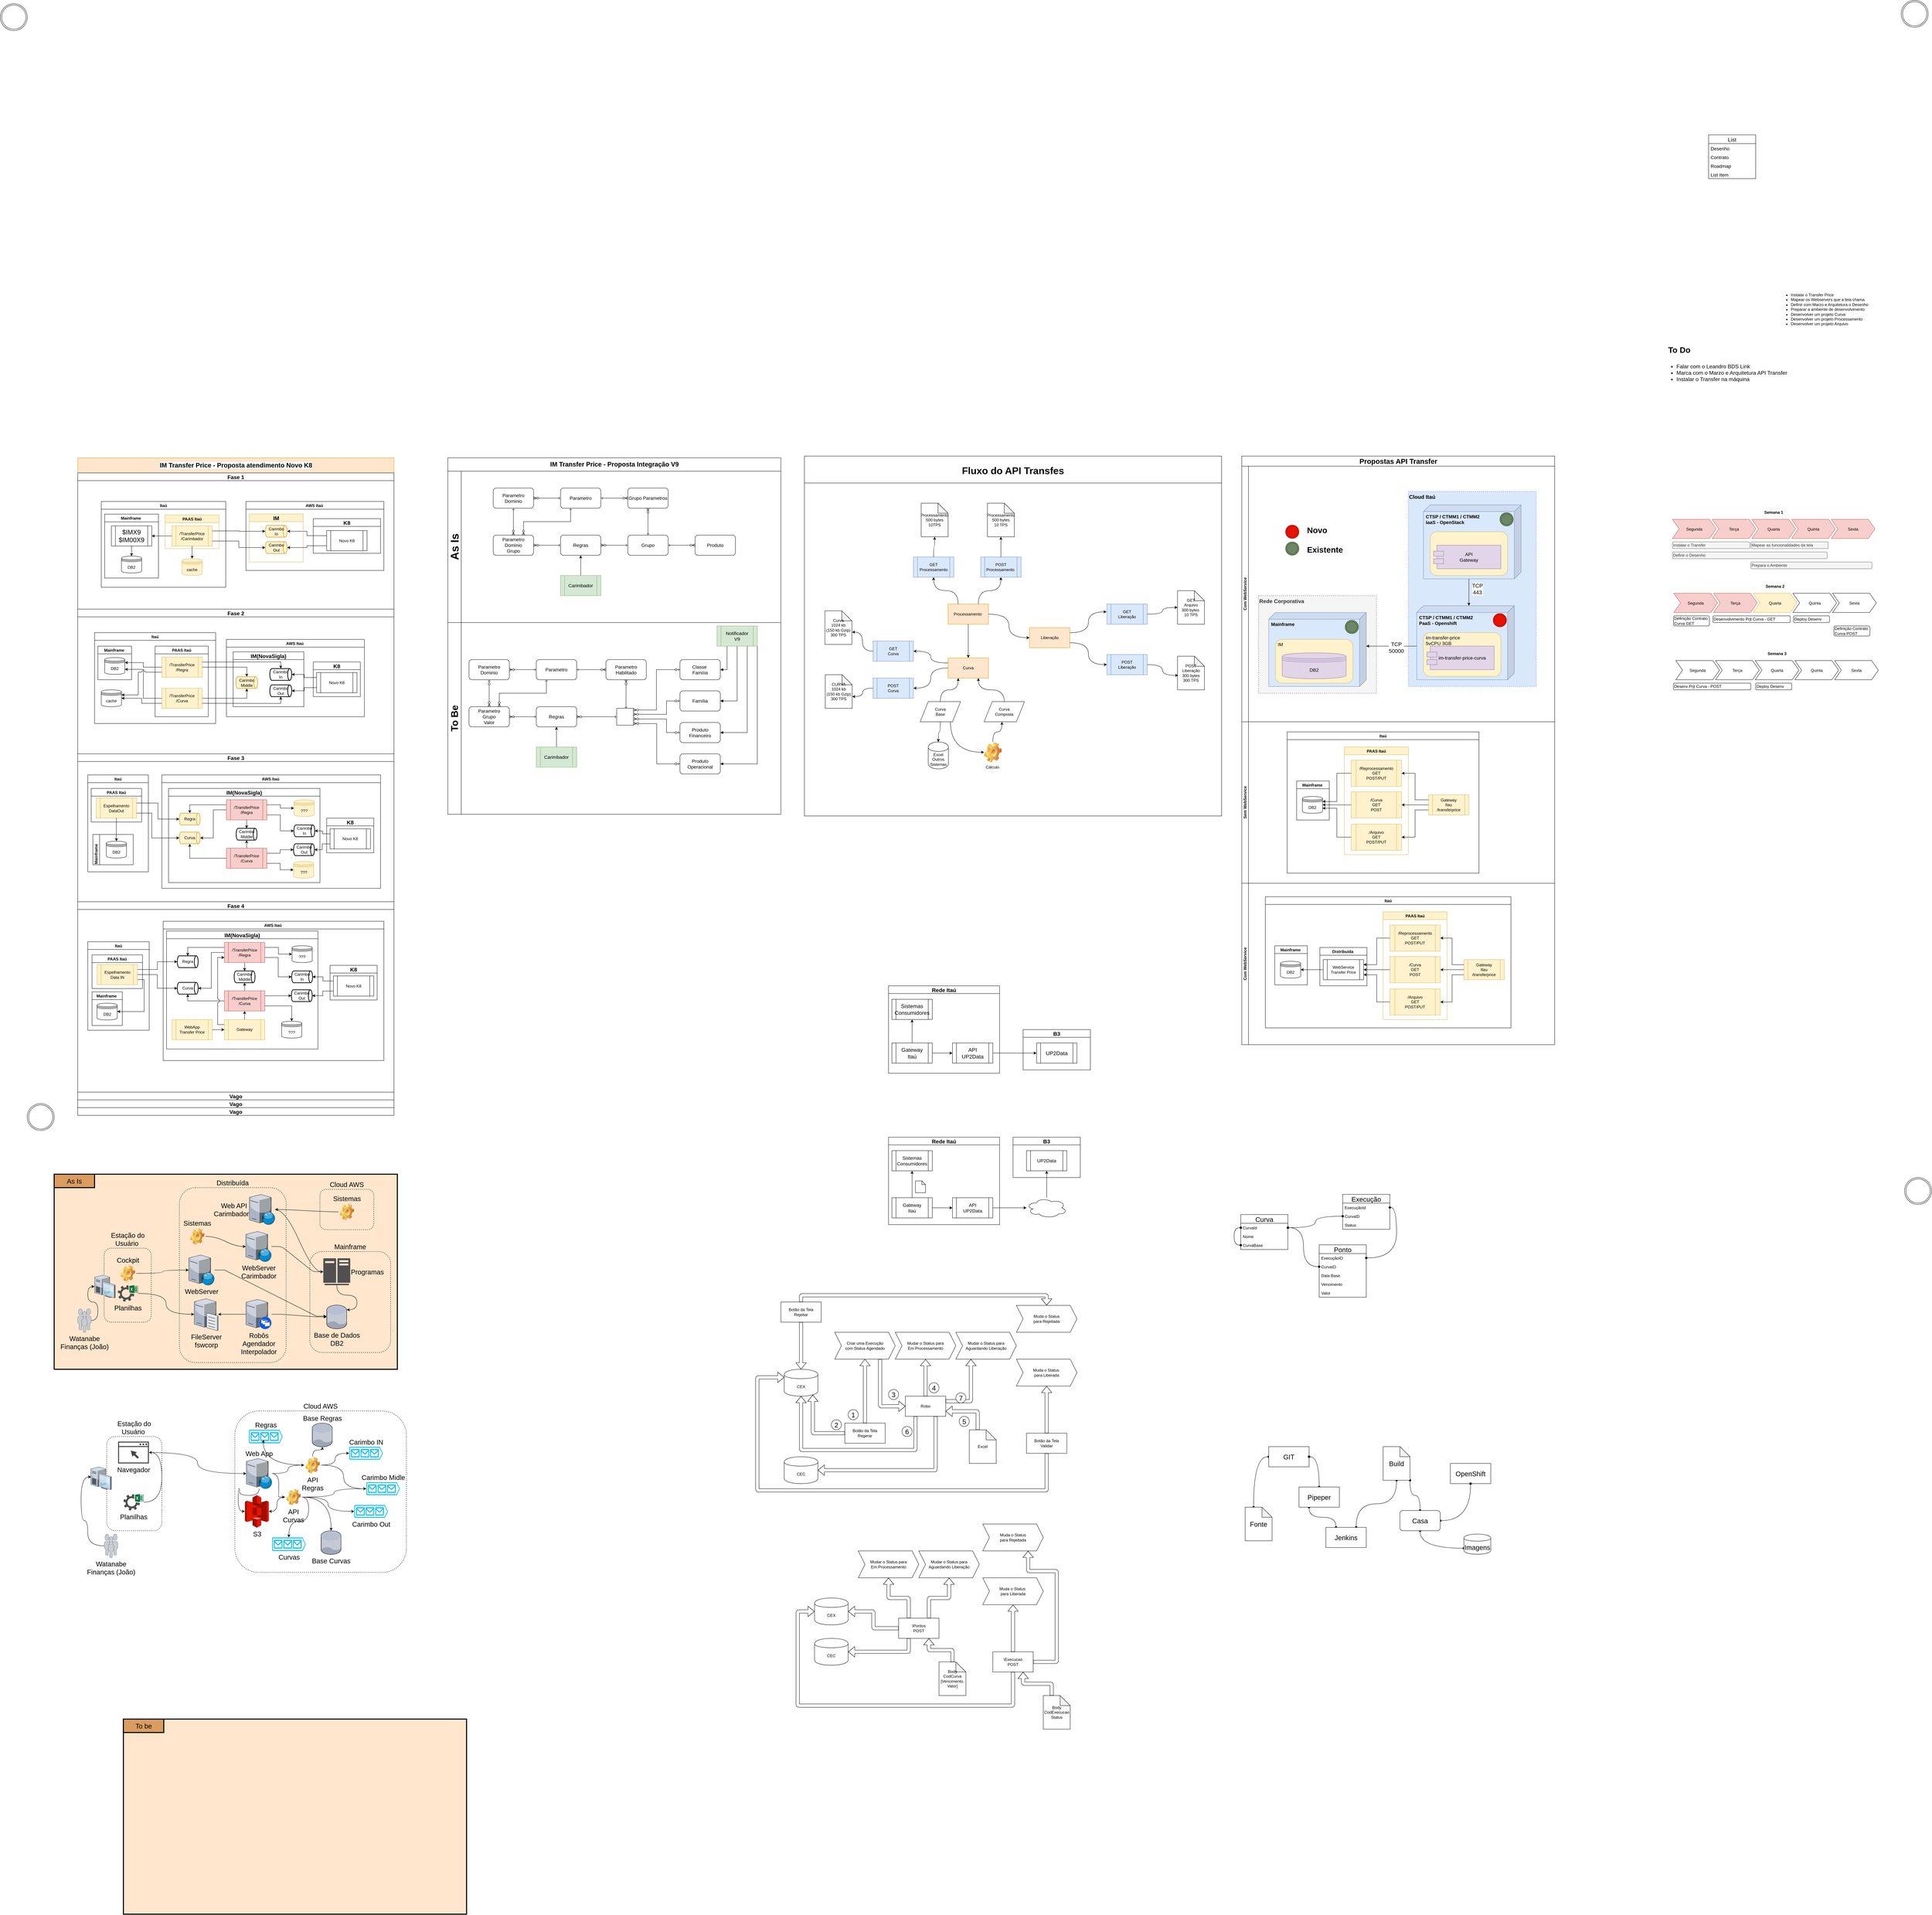 <mxfile version="13.9.9" type="device" pages="5"><diagram id="qxXj5DrUBGIvJtIGOTiP" name="Page-1"><mxGraphModel dx="4883" dy="495" grid="1" gridSize="10" guides="1" tooltips="1" connect="1" arrows="1" fold="1" page="1" pageScale="1" pageWidth="827" pageHeight="1169" math="0" shadow="0"><root><mxCell id="0"/><mxCell id="1" parent="0"/><mxCell id="Zhks-9CGwm1meXasMH-C-107" value="Cloud AWS" style="rounded=1;whiteSpace=wrap;html=1;fontSize=20;fontColor=#000000;fillColor=none;dashed=1;labelPosition=center;verticalLabelPosition=top;align=center;verticalAlign=bottom;" parent="1" vertex="1"><mxGeometry x="-3403" y="4234" width="510" height="480" as="geometry"/></mxCell><mxCell id="Zhks-9CGwm1meXasMH-C-104" value="" style="group" parent="1" vertex="1" connectable="0"><mxGeometry x="-3734.22" y="5150" width="1020" height="580" as="geometry"/></mxCell><mxCell id="Zhks-9CGwm1meXasMH-C-102" value="" style="rounded=0;whiteSpace=wrap;html=1;fillColor=#ffe6cc;fontSize=20;strokeWidth=3;" parent="Zhks-9CGwm1meXasMH-C-104" vertex="1"><mxGeometry width="1020" height="580" as="geometry"/></mxCell><mxCell id="Zhks-9CGwm1meXasMH-C-103" value="To be" style="rounded=0;whiteSpace=wrap;html=1;strokeColor=#000000;strokeWidth=3;fillColor=#DB9C60;fontSize=20;fontColor=#000000;" parent="Zhks-9CGwm1meXasMH-C-104" vertex="1"><mxGeometry width="120" height="40" as="geometry"/></mxCell><mxCell id="Zhks-9CGwm1meXasMH-C-100" value="&lt;span style=&quot;text-align: left&quot;&gt;Estação do Usuário&amp;nbsp;&lt;/span&gt;" style="rounded=1;whiteSpace=wrap;html=1;fontSize=20;fontColor=#000000;fillColor=none;dashed=1;labelPosition=center;verticalLabelPosition=top;align=center;verticalAlign=bottom;" parent="1" vertex="1"><mxGeometry x="-3783.74" y="4310" width="163.74" height="280" as="geometry"/></mxCell><mxCell id="Zhks-9CGwm1meXasMH-C-33" value="" style="rounded=0;whiteSpace=wrap;html=1;fillColor=#ffe6cc;fontSize=20;strokeWidth=3;" parent="1" vertex="1"><mxGeometry x="-3940" y="3530" width="1020" height="580" as="geometry"/></mxCell><mxCell id="Zhks-9CGwm1meXasMH-C-29" value="Mainframe" style="rounded=1;whiteSpace=wrap;html=1;fontSize=20;fontColor=#000000;fillColor=none;dashed=1;labelPosition=center;verticalLabelPosition=top;align=center;verticalAlign=bottom;" parent="1" vertex="1"><mxGeometry x="-3180" y="3760" width="240" height="300" as="geometry"/></mxCell><mxCell id="Zhks-9CGwm1meXasMH-C-26" value="Distribuída" style="rounded=1;whiteSpace=wrap;html=1;fontSize=20;fontColor=#000000;fillColor=none;dashed=1;labelPosition=center;verticalLabelPosition=top;align=center;verticalAlign=bottom;" parent="1" vertex="1"><mxGeometry x="-3567.87" y="3570" width="317.25" height="520" as="geometry"/></mxCell><mxCell id="Zhks-9CGwm1meXasMH-C-24" value="&lt;span style=&quot;text-align: left&quot;&gt;Estação do Usuário&amp;nbsp;&lt;/span&gt;" style="rounded=1;whiteSpace=wrap;html=1;fontSize=20;fontColor=#000000;fillColor=none;dashed=1;labelPosition=center;verticalLabelPosition=top;align=center;verticalAlign=bottom;" parent="1" vertex="1"><mxGeometry x="-3791.5" y="3750" width="140" height="220" as="geometry"/></mxCell><mxCell id="TB-WbyYT-tjFsOPEsxmc-223" value="To Do" style="text;strokeColor=none;fillColor=none;html=1;fontSize=24;fontStyle=1;verticalAlign=middle;align=center;shadow=0;sketch=0;" parent="1" vertex="1"><mxGeometry x="840" y="1060" width="100" height="40" as="geometry"/></mxCell><mxCell id="TB-WbyYT-tjFsOPEsxmc-224" value="&lt;ul&gt;&lt;li&gt;Falar com o Leandro BDS Link&lt;/li&gt;&lt;li&gt;Marca com o Marzo e Arquitetura API Transfer&lt;/li&gt;&lt;li&gt;Instalar o Transfer na máquina&amp;nbsp;&lt;/li&gt;&lt;/ul&gt;" style="text;strokeColor=none;fillColor=none;html=1;whiteSpace=wrap;verticalAlign=middle;overflow=hidden;shadow=0;sketch=0;fontSize=16;align=left;" parent="1" vertex="1"><mxGeometry x="840" y="1100" width="380" height="80" as="geometry"/></mxCell><mxCell id="TB-WbyYT-tjFsOPEsxmc-453" value="&lt;ul&gt;&lt;li&gt;Instalar o Transfer Price&lt;/li&gt;&lt;li&gt;Mapear os Webservers que a tela chama&lt;/li&gt;&lt;li&gt;Definir com Marzo e Arquitetura o Desenho&lt;/li&gt;&lt;li&gt;Preparar a ambiente de desenvolvimento&amp;nbsp;&lt;/li&gt;&lt;li&gt;Desenvolver um projeto Curva&amp;nbsp;&lt;/li&gt;&lt;li&gt;Desenvolver um projeto Processamento&lt;/li&gt;&lt;li&gt;Desenvolver um projeto Arquivo&lt;/li&gt;&lt;/ul&gt;" style="text;strokeColor=none;fillColor=none;html=1;whiteSpace=wrap;verticalAlign=top;overflow=hidden;shadow=0;sketch=0;fontSize=12;align=left;" parent="1" vertex="1"><mxGeometry x="1180" y="890" width="427" height="180" as="geometry"/></mxCell><mxCell id="TB-WbyYT-tjFsOPEsxmc-465" value="Instalar o Transfer" style="rounded=1;whiteSpace=wrap;html=1;shadow=0;sketch=0;fontSize=12;align=left;fillColor=#f5f5f5;strokeColor=#666666;fontColor=#333333;" parent="1" vertex="1"><mxGeometry x="870" y="1650" width="230" height="20" as="geometry"/></mxCell><mxCell id="TB-WbyYT-tjFsOPEsxmc-466" value="Mapear as funcionalidades da tela" style="rounded=1;whiteSpace=wrap;html=1;shadow=0;sketch=0;fontSize=12;align=left;fillColor=#f5f5f5;strokeColor=#666666;fontColor=#333333;" parent="1" vertex="1"><mxGeometry x="1103" y="1650" width="230" height="20" as="geometry"/></mxCell><mxCell id="TB-WbyYT-tjFsOPEsxmc-467" value="Definir o Desenho" style="rounded=1;whiteSpace=wrap;html=1;shadow=0;sketch=0;fontSize=12;align=left;fillColor=#f5f5f5;strokeColor=#666666;fontColor=#333333;" parent="1" vertex="1"><mxGeometry x="870" y="1680" width="460" height="20" as="geometry"/></mxCell><mxCell id="TB-WbyYT-tjFsOPEsxmc-468" value="Prepara o Ambiente" style="rounded=1;whiteSpace=wrap;html=1;shadow=0;sketch=0;fontSize=12;align=left;fillColor=#f5f5f5;strokeColor=#666666;fontColor=#333333;" parent="1" vertex="1"><mxGeometry x="1103" y="1710" width="360" height="20" as="geometry"/></mxCell><mxCell id="TB-WbyYT-tjFsOPEsxmc-476" value="Desenvolvimento Prjt Curva - GET" style="rounded=1;whiteSpace=wrap;html=1;shadow=0;sketch=0;fontSize=12;align=left;" parent="1" vertex="1"><mxGeometry x="990" y="1870" width="230" height="20" as="geometry"/></mxCell><mxCell id="TB-WbyYT-tjFsOPEsxmc-477" value="Deploy Desenv" style="rounded=1;whiteSpace=wrap;html=1;shadow=0;sketch=0;fontSize=12;align=left;" parent="1" vertex="1"><mxGeometry x="1230" y="1870" width="107" height="20" as="geometry"/></mxCell><mxCell id="TB-WbyYT-tjFsOPEsxmc-478" value="Desenv Prjt Curva - POST" style="rounded=1;whiteSpace=wrap;html=1;shadow=0;sketch=0;fontSize=12;align=left;" parent="1" vertex="1"><mxGeometry x="873" y="2070" width="230" height="20" as="geometry"/></mxCell><mxCell id="TB-WbyYT-tjFsOPEsxmc-479" value="Definição Contrato&lt;br&gt;Curva GET" style="rounded=1;whiteSpace=wrap;html=1;shadow=0;sketch=0;fontSize=12;align=left;" parent="1" vertex="1"><mxGeometry x="873" y="1870" width="107" height="30" as="geometry"/></mxCell><mxCell id="TB-WbyYT-tjFsOPEsxmc-481" value="Definição Contrato&lt;br&gt;Curva POST" style="rounded=1;whiteSpace=wrap;html=1;shadow=0;sketch=0;fontSize=12;align=left;" parent="1" vertex="1"><mxGeometry x="1350" y="1900" width="107" height="30" as="geometry"/></mxCell><mxCell id="TB-WbyYT-tjFsOPEsxmc-488" value="Deploy Desenv" style="rounded=1;whiteSpace=wrap;html=1;shadow=0;sketch=0;fontSize=12;align=left;" parent="1" vertex="1"><mxGeometry x="1117.5" y="2070" width="107" height="20" as="geometry"/></mxCell><mxCell id="TB-WbyYT-tjFsOPEsxmc-6" value="List" style="swimlane;fontStyle=0;childLayout=stackLayout;horizontal=1;startSize=26;fillColor=none;horizontalStack=0;resizeParent=1;resizeParentMax=0;resizeLast=0;collapsible=1;marginBottom=0;fontSize=16;" parent="1" vertex="1"><mxGeometry x="977.5" y="440" width="140" height="130" as="geometry"/></mxCell><mxCell id="TB-WbyYT-tjFsOPEsxmc-7" value="Desenho" style="text;strokeColor=none;fillColor=none;align=left;verticalAlign=top;spacingLeft=4;spacingRight=4;overflow=hidden;rotatable=0;points=[[0,0.5],[1,0.5]];portConstraint=eastwest;fontSize=14;" parent="TB-WbyYT-tjFsOPEsxmc-6" vertex="1"><mxGeometry y="26" width="140" height="26" as="geometry"/></mxCell><mxCell id="TB-WbyYT-tjFsOPEsxmc-8" value="Contrato" style="text;strokeColor=none;fillColor=none;align=left;verticalAlign=top;spacingLeft=4;spacingRight=4;overflow=hidden;rotatable=0;points=[[0,0.5],[1,0.5]];portConstraint=eastwest;fontSize=14;" parent="TB-WbyYT-tjFsOPEsxmc-6" vertex="1"><mxGeometry y="52" width="140" height="26" as="geometry"/></mxCell><mxCell id="TB-WbyYT-tjFsOPEsxmc-9" value="Roadmap" style="text;strokeColor=none;fillColor=none;align=left;verticalAlign=top;spacingLeft=4;spacingRight=4;overflow=hidden;rotatable=0;points=[[0,0.5],[1,0.5]];portConstraint=eastwest;fontSize=14;" parent="TB-WbyYT-tjFsOPEsxmc-6" vertex="1"><mxGeometry y="78" width="140" height="26" as="geometry"/></mxCell><mxCell id="TB-WbyYT-tjFsOPEsxmc-10" value="List Item" style="text;align=left;verticalAlign=top;spacingLeft=4;spacingRight=4;overflow=hidden;rotatable=0;points=[[0,0.5],[1,0.5]];portConstraint=eastwest;sketch=0;shadow=0;fontSize=14;" parent="TB-WbyYT-tjFsOPEsxmc-6" vertex="1"><mxGeometry y="104" width="140" height="26" as="geometry"/></mxCell><mxCell id="TB-WbyYT-tjFsOPEsxmc-545" value="Propostas API Transfer" style="swimlane;html=1;childLayout=stackLayout;resizeParent=1;resizeParentMax=0;horizontal=1;startSize=30;horizontalStack=0;shadow=0;sketch=0;fontSize=21;align=center;" parent="1" vertex="1"><mxGeometry x="-410" y="1395" width="930" height="1750" as="geometry"/></mxCell><mxCell id="TB-WbyYT-tjFsOPEsxmc-624" value="Com WebService" style="swimlane;html=1;startSize=20;horizontal=0;" parent="TB-WbyYT-tjFsOPEsxmc-545" vertex="1"><mxGeometry y="30" width="930" height="760" as="geometry"/></mxCell><mxCell id="TB-WbyYT-tjFsOPEsxmc-603" value="Cloud Itaú&amp;nbsp;" style="rounded=0;whiteSpace=wrap;html=1;shadow=0;dashed=1;sketch=0;fontSize=16;align=left;verticalAlign=top;fillColor=#dae8fc;strokeColor=#6c8ebf;fontStyle=1" parent="TB-WbyYT-tjFsOPEsxmc-624" vertex="1"><mxGeometry x="495" y="75" width="380" height="580" as="geometry"/></mxCell><mxCell id="TB-WbyYT-tjFsOPEsxmc-604" value="" style="group" parent="TB-WbyYT-tjFsOPEsxmc-624" vertex="1" connectable="0"><mxGeometry x="520" y="415" width="290" height="220" as="geometry"/></mxCell><mxCell id="TB-WbyYT-tjFsOPEsxmc-591" value="CTSP / CTMM1 / CTMM2&lt;br&gt;PaaS - Openshift" style="shape=cube;whiteSpace=wrap;html=1;boundedLbl=1;backgroundOutline=1;darkOpacity=0.05;darkOpacity2=0.1;shadow=0;sketch=0;fontSize=14;align=left;direction=east;flipH=1;size=20;fillColor=#dae8fc;strokeColor=#6c8ebf;verticalAlign=top;spacingLeft=5;fontStyle=1" parent="TB-WbyYT-tjFsOPEsxmc-604" vertex="1"><mxGeometry width="290" height="220" as="geometry"/></mxCell><mxCell id="TB-WbyYT-tjFsOPEsxmc-592" value="im-transfer-price &lt;br&gt;5vCPU 3GB" style="rounded=1;whiteSpace=wrap;html=1;shadow=0;sketch=0;fontSize=14;align=left;fillColor=#fff2cc;strokeColor=#d6b656;verticalAlign=top;spacingLeft=5;" parent="TB-WbyYT-tjFsOPEsxmc-604" vertex="1"><mxGeometry x="20" y="80" width="230" height="130" as="geometry"/></mxCell><mxCell id="TB-WbyYT-tjFsOPEsxmc-593" value="im-transfer-price-curva" style="rounded=0;whiteSpace=wrap;html=1;shadow=0;sketch=0;fontSize=14;align=center;fillColor=#e1d5e7;strokeColor=#9673a6;" parent="TB-WbyYT-tjFsOPEsxmc-604" vertex="1"><mxGeometry x="40" y="120" width="190" height="70" as="geometry"/></mxCell><mxCell id="TB-WbyYT-tjFsOPEsxmc-595" value="" style="rounded=0;whiteSpace=wrap;html=1;shadow=0;sketch=0;fontSize=14;align=left;fillColor=#e1d5e7;strokeColor=#9673a6;" parent="TB-WbyYT-tjFsOPEsxmc-604" vertex="1"><mxGeometry x="30" y="137.5" width="30" height="15" as="geometry"/></mxCell><mxCell id="TB-WbyYT-tjFsOPEsxmc-596" value="" style="rounded=0;whiteSpace=wrap;html=1;shadow=0;sketch=0;fontSize=14;align=left;fillColor=#e1d5e7;strokeColor=#9673a6;" parent="TB-WbyYT-tjFsOPEsxmc-604" vertex="1"><mxGeometry x="30" y="160" width="30" height="15" as="geometry"/></mxCell><mxCell id="TB-WbyYT-tjFsOPEsxmc-608" value="" style="ellipse;shape=doubleEllipse;whiteSpace=wrap;html=1;aspect=fixed;shadow=0;sketch=0;fontSize=14;align=center;fillColor=#e51400;strokeColor=#B20000;fontColor=#ffffff;" parent="TB-WbyYT-tjFsOPEsxmc-604" vertex="1"><mxGeometry x="227" y="23" width="40" height="40" as="geometry"/></mxCell><mxCell id="TB-WbyYT-tjFsOPEsxmc-605" value="" style="group;fontStyle=1" parent="TB-WbyYT-tjFsOPEsxmc-624" vertex="1" connectable="0"><mxGeometry x="80" y="435" width="320" height="240" as="geometry"/></mxCell><mxCell id="TB-WbyYT-tjFsOPEsxmc-589" value="Rede Corporativa" style="rounded=0;whiteSpace=wrap;html=1;shadow=0;dashed=1;sketch=0;fontSize=16;align=left;verticalAlign=top;fillColor=#f5f5f5;strokeColor=#666666;fontColor=#333333;fontStyle=1" parent="TB-WbyYT-tjFsOPEsxmc-605" vertex="1"><mxGeometry x="-30" y="-50" width="350" height="290" as="geometry"/></mxCell><mxCell id="TB-WbyYT-tjFsOPEsxmc-597" value="Mainframe" style="shape=cube;whiteSpace=wrap;html=1;boundedLbl=1;backgroundOutline=1;darkOpacity=0.05;darkOpacity2=0.1;shadow=0;sketch=0;fontSize=14;align=left;direction=east;flipH=1;size=20;fillColor=#dae8fc;strokeColor=#6c8ebf;verticalAlign=top;spacingLeft=5;fontStyle=1" parent="TB-WbyYT-tjFsOPEsxmc-605" vertex="1"><mxGeometry width="290" height="220" as="geometry"/></mxCell><mxCell id="TB-WbyYT-tjFsOPEsxmc-598" value="IM" style="rounded=1;whiteSpace=wrap;html=1;shadow=0;sketch=0;fontSize=14;align=left;fillColor=#fff2cc;strokeColor=#d6b656;verticalAlign=top;spacingLeft=5;" parent="TB-WbyYT-tjFsOPEsxmc-605" vertex="1"><mxGeometry x="20" y="80" width="230" height="130" as="geometry"/></mxCell><mxCell id="TB-WbyYT-tjFsOPEsxmc-602" value="DB2" style="shape=datastore;whiteSpace=wrap;html=1;shadow=0;sketch=0;fontSize=14;align=center;fillColor=#e1d5e7;strokeColor=#9673a6;" parent="TB-WbyYT-tjFsOPEsxmc-605" vertex="1"><mxGeometry x="40" y="120" width="190" height="77" as="geometry"/></mxCell><mxCell id="TB-WbyYT-tjFsOPEsxmc-607" value="" style="ellipse;shape=doubleEllipse;whiteSpace=wrap;html=1;aspect=fixed;shadow=0;sketch=0;fontSize=14;align=center;fillColor=#6d8764;strokeColor=#3A5431;fontColor=#ffffff;" parent="TB-WbyYT-tjFsOPEsxmc-605" vertex="1"><mxGeometry x="227" y="23" width="40" height="40" as="geometry"/></mxCell><mxCell id="TB-WbyYT-tjFsOPEsxmc-606" style="edgeStyle=orthogonalEdgeStyle;rounded=0;jumpStyle=arc;jumpSize=11;orthogonalLoop=1;jettySize=auto;html=1;exitX=0;exitY=0;exitDx=290;exitDy=120;exitPerimeter=0;startArrow=none;startFill=0;endArrow=classic;endFill=1;strokeColor=#000000;fontSize=14;entryX=0;entryY=0;entryDx=0;entryDy=100;entryPerimeter=0;" parent="TB-WbyYT-tjFsOPEsxmc-624" source="TB-WbyYT-tjFsOPEsxmc-591" target="TB-WbyYT-tjFsOPEsxmc-597" edge="1"><mxGeometry relative="1" as="geometry"><mxPoint x="705" y="-285" as="targetPoint"/></mxGeometry></mxCell><mxCell id="TB-WbyYT-tjFsOPEsxmc-614" value="TCP&lt;br&gt;50000" style="edgeLabel;html=1;align=center;verticalAlign=middle;resizable=0;points=[];fontSize=16;" parent="TB-WbyYT-tjFsOPEsxmc-606" vertex="1" connectable="0"><mxGeometry x="-0.19" y="4" relative="1" as="geometry"><mxPoint as="offset"/></mxGeometry></mxCell><mxCell id="TB-WbyYT-tjFsOPEsxmc-613" value="" style="group" parent="TB-WbyYT-tjFsOPEsxmc-624" vertex="1" connectable="0"><mxGeometry x="130" y="165" width="190" height="110" as="geometry"/></mxCell><mxCell id="TB-WbyYT-tjFsOPEsxmc-609" value="" style="ellipse;shape=doubleEllipse;whiteSpace=wrap;html=1;aspect=fixed;shadow=0;sketch=0;fontSize=14;align=center;fillColor=#6d8764;strokeColor=#3A5431;fontColor=#ffffff;" parent="TB-WbyYT-tjFsOPEsxmc-613" vertex="1"><mxGeometry y="60" width="40" height="40" as="geometry"/></mxCell><mxCell id="TB-WbyYT-tjFsOPEsxmc-610" value="" style="ellipse;shape=doubleEllipse;whiteSpace=wrap;html=1;aspect=fixed;shadow=0;sketch=0;fontSize=14;align=center;fillColor=#e51400;strokeColor=#B20000;fontColor=#ffffff;" parent="TB-WbyYT-tjFsOPEsxmc-613" vertex="1"><mxGeometry y="10" width="40" height="40" as="geometry"/></mxCell><mxCell id="TB-WbyYT-tjFsOPEsxmc-612" value="Novo&lt;br&gt;&lt;br&gt;Existente" style="text;strokeColor=none;fillColor=none;html=1;fontSize=24;fontStyle=1;verticalAlign=middle;align=left;shadow=0;sketch=0;spacingLeft=12;" parent="TB-WbyYT-tjFsOPEsxmc-613" vertex="1"><mxGeometry x="50" width="140" height="110" as="geometry"/></mxCell><mxCell id="TB-WbyYT-tjFsOPEsxmc-615" value="" style="group" parent="TB-WbyYT-tjFsOPEsxmc-624" vertex="1" connectable="0"><mxGeometry x="540" y="115" width="290" height="220" as="geometry"/></mxCell><mxCell id="TB-WbyYT-tjFsOPEsxmc-616" value="CTSP / CTMM1 / CTMM2&lt;br&gt;IaaS - OpenStack&amp;nbsp;" style="shape=cube;whiteSpace=wrap;html=1;boundedLbl=1;backgroundOutline=1;darkOpacity=0.05;darkOpacity2=0.1;shadow=0;sketch=0;fontSize=14;align=left;direction=east;flipH=1;size=20;fillColor=#dae8fc;strokeColor=#6c8ebf;verticalAlign=top;spacingLeft=5;fontStyle=1" parent="TB-WbyYT-tjFsOPEsxmc-615" vertex="1"><mxGeometry width="290" height="220" as="geometry"/></mxCell><mxCell id="TB-WbyYT-tjFsOPEsxmc-617" value="" style="rounded=1;whiteSpace=wrap;html=1;shadow=0;sketch=0;fontSize=14;align=left;fillColor=#fff2cc;strokeColor=#d6b656;verticalAlign=top;spacingLeft=5;" parent="TB-WbyYT-tjFsOPEsxmc-615" vertex="1"><mxGeometry x="20" y="80" width="230" height="130" as="geometry"/></mxCell><mxCell id="TB-WbyYT-tjFsOPEsxmc-618" value="API&lt;br&gt;Gateway" style="rounded=0;whiteSpace=wrap;html=1;shadow=0;sketch=0;fontSize=14;align=center;fillColor=#e1d5e7;strokeColor=#9673a6;" parent="TB-WbyYT-tjFsOPEsxmc-615" vertex="1"><mxGeometry x="40" y="120" width="190" height="70" as="geometry"/></mxCell><mxCell id="TB-WbyYT-tjFsOPEsxmc-619" value="" style="rounded=0;whiteSpace=wrap;html=1;shadow=0;sketch=0;fontSize=14;align=left;fillColor=#e1d5e7;strokeColor=#9673a6;" parent="TB-WbyYT-tjFsOPEsxmc-615" vertex="1"><mxGeometry x="30" y="137.5" width="30" height="15" as="geometry"/></mxCell><mxCell id="TB-WbyYT-tjFsOPEsxmc-620" value="" style="rounded=0;whiteSpace=wrap;html=1;shadow=0;sketch=0;fontSize=14;align=left;fillColor=#e1d5e7;strokeColor=#9673a6;" parent="TB-WbyYT-tjFsOPEsxmc-615" vertex="1"><mxGeometry x="30" y="160" width="30" height="15" as="geometry"/></mxCell><mxCell id="TB-WbyYT-tjFsOPEsxmc-621" value="" style="ellipse;shape=doubleEllipse;whiteSpace=wrap;html=1;aspect=fixed;shadow=0;sketch=0;fontSize=14;align=center;fillColor=#6d8764;strokeColor=#3A5431;fontColor=#ffffff;" parent="TB-WbyYT-tjFsOPEsxmc-615" vertex="1"><mxGeometry x="227" y="23" width="40" height="40" as="geometry"/></mxCell><mxCell id="TB-WbyYT-tjFsOPEsxmc-622" style="edgeStyle=orthogonalEdgeStyle;rounded=0;jumpStyle=arc;jumpSize=11;orthogonalLoop=1;jettySize=auto;html=1;exitX=0;exitY=0;exitDx=155;exitDy=220;exitPerimeter=0;entryX=0;entryY=0;entryDx=135;entryDy=0;entryPerimeter=0;startArrow=none;startFill=0;endArrow=classic;endFill=1;strokeColor=#000000;fontSize=16;" parent="TB-WbyYT-tjFsOPEsxmc-624" source="TB-WbyYT-tjFsOPEsxmc-616" target="TB-WbyYT-tjFsOPEsxmc-591" edge="1"><mxGeometry relative="1" as="geometry"/></mxCell><mxCell id="TB-WbyYT-tjFsOPEsxmc-623" value="TCP&lt;br&gt;443" style="edgeLabel;html=1;align=center;verticalAlign=middle;resizable=0;points=[];fontSize=16;" parent="TB-WbyYT-tjFsOPEsxmc-622" vertex="1" connectable="0"><mxGeometry x="-0.099" relative="1" as="geometry"><mxPoint x="25" y="-6.05" as="offset"/></mxGeometry></mxCell><mxCell id="TB-WbyYT-tjFsOPEsxmc-547" value="Sem WebService" style="swimlane;html=1;startSize=20;horizontal=0;" parent="TB-WbyYT-tjFsOPEsxmc-545" vertex="1"><mxGeometry y="790" width="930" height="480" as="geometry"><mxRectangle y="30" width="840" height="20" as="alternateBounds"/></mxGeometry></mxCell><mxCell id="TB-WbyYT-tjFsOPEsxmc-550" value="Itaú" style="swimlane;" parent="TB-WbyYT-tjFsOPEsxmc-547" vertex="1"><mxGeometry x="135" y="30" width="570" height="420" as="geometry"><mxRectangle x="90" y="270" width="50" height="23" as="alternateBounds"/></mxGeometry></mxCell><mxCell id="TB-WbyYT-tjFsOPEsxmc-551" value="PAAS Itaú" style="swimlane;fillColor=#fff2cc;strokeColor=#d6b656;" parent="TB-WbyYT-tjFsOPEsxmc-550" vertex="1"><mxGeometry x="170" y="45" width="190" height="320" as="geometry"/></mxCell><mxCell id="TB-WbyYT-tjFsOPEsxmc-552" value="/Reprocessamento&lt;br&gt;GET&lt;br&gt;POST/PUT" style="shape=process;whiteSpace=wrap;html=1;backgroundOutline=1;fillColor=#fff2cc;strokeColor=#d6b656;" parent="TB-WbyYT-tjFsOPEsxmc-551" vertex="1"><mxGeometry x="20" y="39" width="150" height="78" as="geometry"/></mxCell><mxCell id="TB-WbyYT-tjFsOPEsxmc-553" value="/Curva&lt;br&gt;GET&lt;br&gt;POST" style="shape=process;whiteSpace=wrap;html=1;backgroundOutline=1;fillColor=#fff2cc;strokeColor=#d6b656;" parent="TB-WbyYT-tjFsOPEsxmc-551" vertex="1"><mxGeometry x="20" y="133" width="150" height="78" as="geometry"/></mxCell><mxCell id="TB-WbyYT-tjFsOPEsxmc-554" value="/Arquivo&lt;br&gt;GET&lt;br&gt;POST/PUT" style="shape=process;whiteSpace=wrap;html=1;backgroundOutline=1;fillColor=#fff2cc;strokeColor=#d6b656;" parent="TB-WbyYT-tjFsOPEsxmc-551" vertex="1"><mxGeometry x="20" y="229" width="150" height="78" as="geometry"/></mxCell><mxCell id="TB-WbyYT-tjFsOPEsxmc-555" value="Mainframe " style="swimlane;" parent="TB-WbyYT-tjFsOPEsxmc-550" vertex="1"><mxGeometry x="28" y="146" width="97" height="116" as="geometry"/></mxCell><mxCell id="TB-WbyYT-tjFsOPEsxmc-556" value="DB2" style="shape=datastore;whiteSpace=wrap;html=1;" parent="TB-WbyYT-tjFsOPEsxmc-555" vertex="1"><mxGeometry x="17" y="46" width="60" height="50" as="geometry"/></mxCell><mxCell id="TB-WbyYT-tjFsOPEsxmc-557" style="edgeStyle=orthogonalEdgeStyle;rounded=0;orthogonalLoop=1;jettySize=auto;html=1;exitX=0;exitY=0.25;exitDx=0;exitDy=0;entryX=1;entryY=0.5;entryDx=0;entryDy=0;fontSize=12;" parent="TB-WbyYT-tjFsOPEsxmc-550" source="TB-WbyYT-tjFsOPEsxmc-559" target="TB-WbyYT-tjFsOPEsxmc-552" edge="1"><mxGeometry relative="1" as="geometry"/></mxCell><mxCell id="TB-WbyYT-tjFsOPEsxmc-558" style="edgeStyle=orthogonalEdgeStyle;rounded=0;orthogonalLoop=1;jettySize=auto;html=1;exitX=0;exitY=0.75;exitDx=0;exitDy=0;entryX=1;entryY=0.5;entryDx=0;entryDy=0;fontSize=12;" parent="TB-WbyYT-tjFsOPEsxmc-550" source="TB-WbyYT-tjFsOPEsxmc-559" target="TB-WbyYT-tjFsOPEsxmc-554" edge="1"><mxGeometry relative="1" as="geometry"/></mxCell><mxCell id="TB-WbyYT-tjFsOPEsxmc-559" value="Gateway &lt;br&gt;Itau&lt;br&gt;/transferprice" style="shape=process;whiteSpace=wrap;html=1;backgroundOutline=1;fillColor=#fff2cc;strokeColor=#d6b656;" parent="TB-WbyYT-tjFsOPEsxmc-550" vertex="1"><mxGeometry x="420" y="187" width="120" height="60" as="geometry"/></mxCell><mxCell id="TB-WbyYT-tjFsOPEsxmc-560" style="edgeStyle=orthogonalEdgeStyle;rounded=0;orthogonalLoop=1;jettySize=auto;html=1;exitX=0;exitY=0.5;exitDx=0;exitDy=0;entryX=1;entryY=0.5;entryDx=0;entryDy=0;" parent="TB-WbyYT-tjFsOPEsxmc-550" source="TB-WbyYT-tjFsOPEsxmc-559" target="TB-WbyYT-tjFsOPEsxmc-553" edge="1"><mxGeometry relative="1" as="geometry"/></mxCell><mxCell id="TB-WbyYT-tjFsOPEsxmc-561" style="edgeStyle=orthogonalEdgeStyle;rounded=0;orthogonalLoop=1;jettySize=auto;html=1;exitX=0;exitY=0.5;exitDx=0;exitDy=0;entryX=1;entryY=0.3;entryDx=0;entryDy=0;fontSize=12;" parent="TB-WbyYT-tjFsOPEsxmc-550" source="TB-WbyYT-tjFsOPEsxmc-552" target="TB-WbyYT-tjFsOPEsxmc-556" edge="1"><mxGeometry relative="1" as="geometry"/></mxCell><mxCell id="TB-WbyYT-tjFsOPEsxmc-562" style="edgeStyle=orthogonalEdgeStyle;rounded=0;orthogonalLoop=1;jettySize=auto;html=1;exitX=0;exitY=0.5;exitDx=0;exitDy=0;entryX=1;entryY=0.5;entryDx=0;entryDy=0;fontSize=12;" parent="TB-WbyYT-tjFsOPEsxmc-550" source="TB-WbyYT-tjFsOPEsxmc-553" target="TB-WbyYT-tjFsOPEsxmc-556" edge="1"><mxGeometry relative="1" as="geometry"/></mxCell><mxCell id="TB-WbyYT-tjFsOPEsxmc-563" style="edgeStyle=orthogonalEdgeStyle;rounded=0;orthogonalLoop=1;jettySize=auto;html=1;exitX=0;exitY=0.5;exitDx=0;exitDy=0;entryX=1;entryY=0.7;entryDx=0;entryDy=0;fontSize=12;" parent="TB-WbyYT-tjFsOPEsxmc-550" source="TB-WbyYT-tjFsOPEsxmc-554" target="TB-WbyYT-tjFsOPEsxmc-556" edge="1"><mxGeometry relative="1" as="geometry"/></mxCell><mxCell id="TB-WbyYT-tjFsOPEsxmc-548" value="Com WebService" style="swimlane;html=1;startSize=20;horizontal=0;" parent="TB-WbyYT-tjFsOPEsxmc-545" vertex="1"><mxGeometry y="1270" width="930" height="480" as="geometry"/></mxCell><mxCell id="V8Vh7S_XapaVbMAvemUo-124" value="Itaú" style="swimlane;" parent="TB-WbyYT-tjFsOPEsxmc-548" vertex="1"><mxGeometry x="70" y="40" width="730" height="390" as="geometry"><mxRectangle x="90" y="270" width="50" height="23" as="alternateBounds"/></mxGeometry></mxCell><mxCell id="V8Vh7S_XapaVbMAvemUo-125" value="PAAS Itaú" style="swimlane;fillColor=#fff2cc;strokeColor=#d6b656;" parent="V8Vh7S_XapaVbMAvemUo-124" vertex="1"><mxGeometry x="350" y="45" width="190" height="320" as="geometry"/></mxCell><mxCell id="V8Vh7S_XapaVbMAvemUo-126" value="/Reprocessamento&lt;br&gt;GET&lt;br&gt;POST/PUT" style="shape=process;whiteSpace=wrap;html=1;backgroundOutline=1;fillColor=#fff2cc;strokeColor=#d6b656;" parent="V8Vh7S_XapaVbMAvemUo-125" vertex="1"><mxGeometry x="20" y="39" width="150" height="78" as="geometry"/></mxCell><mxCell id="V8Vh7S_XapaVbMAvemUo-127" value="/Curva&lt;br&gt;GET&lt;br&gt;POST" style="shape=process;whiteSpace=wrap;html=1;backgroundOutline=1;fillColor=#fff2cc;strokeColor=#d6b656;" parent="V8Vh7S_XapaVbMAvemUo-125" vertex="1"><mxGeometry x="20" y="133" width="150" height="78" as="geometry"/></mxCell><mxCell id="V8Vh7S_XapaVbMAvemUo-128" value="/Arquivo&lt;br&gt;GET&lt;br&gt;POST/PUT" style="shape=process;whiteSpace=wrap;html=1;backgroundOutline=1;fillColor=#fff2cc;strokeColor=#d6b656;" parent="V8Vh7S_XapaVbMAvemUo-125" vertex="1"><mxGeometry x="20" y="229" width="150" height="78" as="geometry"/></mxCell><mxCell id="V8Vh7S_XapaVbMAvemUo-129" value="Mainframe " style="swimlane;" parent="V8Vh7S_XapaVbMAvemUo-124" vertex="1"><mxGeometry x="28" y="146" width="97" height="116" as="geometry"/></mxCell><mxCell id="V8Vh7S_XapaVbMAvemUo-130" value="DB2" style="shape=datastore;whiteSpace=wrap;html=1;" parent="V8Vh7S_XapaVbMAvemUo-129" vertex="1"><mxGeometry x="17" y="46" width="60" height="50" as="geometry"/></mxCell><mxCell id="V8Vh7S_XapaVbMAvemUo-131" style="edgeStyle=orthogonalEdgeStyle;rounded=0;orthogonalLoop=1;jettySize=auto;html=1;exitX=0;exitY=0.25;exitDx=0;exitDy=0;entryX=1;entryY=0.5;entryDx=0;entryDy=0;fontSize=12;" parent="V8Vh7S_XapaVbMAvemUo-124" source="V8Vh7S_XapaVbMAvemUo-133" target="V8Vh7S_XapaVbMAvemUo-126" edge="1"><mxGeometry relative="1" as="geometry"/></mxCell><mxCell id="V8Vh7S_XapaVbMAvemUo-132" style="edgeStyle=orthogonalEdgeStyle;rounded=0;orthogonalLoop=1;jettySize=auto;html=1;exitX=0;exitY=0.75;exitDx=0;exitDy=0;entryX=1;entryY=0.5;entryDx=0;entryDy=0;fontSize=12;" parent="V8Vh7S_XapaVbMAvemUo-124" source="V8Vh7S_XapaVbMAvemUo-133" target="V8Vh7S_XapaVbMAvemUo-128" edge="1"><mxGeometry relative="1" as="geometry"/></mxCell><mxCell id="V8Vh7S_XapaVbMAvemUo-133" value="Gateway &lt;br&gt;Itau&lt;br&gt;/transferprice" style="shape=process;whiteSpace=wrap;html=1;backgroundOutline=1;fillColor=#fff2cc;strokeColor=#d6b656;" parent="V8Vh7S_XapaVbMAvemUo-124" vertex="1"><mxGeometry x="590" y="187" width="120" height="60" as="geometry"/></mxCell><mxCell id="V8Vh7S_XapaVbMAvemUo-134" style="edgeStyle=orthogonalEdgeStyle;rounded=0;orthogonalLoop=1;jettySize=auto;html=1;exitX=0;exitY=0.5;exitDx=0;exitDy=0;entryX=1;entryY=0.5;entryDx=0;entryDy=0;" parent="V8Vh7S_XapaVbMAvemUo-124" source="V8Vh7S_XapaVbMAvemUo-133" target="V8Vh7S_XapaVbMAvemUo-127" edge="1"><mxGeometry relative="1" as="geometry"/></mxCell><mxCell id="V8Vh7S_XapaVbMAvemUo-138" value="Distribuída " style="swimlane;" parent="V8Vh7S_XapaVbMAvemUo-124" vertex="1"><mxGeometry x="162" y="151" width="140" height="114" as="geometry"/></mxCell><mxCell id="V8Vh7S_XapaVbMAvemUo-140" value="WebService&lt;br&gt;Transfer Price" style="shape=process;whiteSpace=wrap;html=1;backgroundOutline=1;fontSize=12;" parent="V8Vh7S_XapaVbMAvemUo-138" vertex="1"><mxGeometry x="10" y="36" width="120" height="60" as="geometry"/></mxCell><mxCell id="V8Vh7S_XapaVbMAvemUo-141" style="edgeStyle=orthogonalEdgeStyle;rounded=0;orthogonalLoop=1;jettySize=auto;html=1;exitX=0;exitY=0.5;exitDx=0;exitDy=0;entryX=1;entryY=0.5;entryDx=0;entryDy=0;fontSize=12;" parent="V8Vh7S_XapaVbMAvemUo-124" source="V8Vh7S_XapaVbMAvemUo-140" target="V8Vh7S_XapaVbMAvemUo-130" edge="1"><mxGeometry relative="1" as="geometry"/></mxCell><mxCell id="V8Vh7S_XapaVbMAvemUo-142" style="edgeStyle=orthogonalEdgeStyle;rounded=0;orthogonalLoop=1;jettySize=auto;html=1;exitX=0;exitY=0.5;exitDx=0;exitDy=0;entryX=1;entryY=0.25;entryDx=0;entryDy=0;fontSize=12;" parent="V8Vh7S_XapaVbMAvemUo-124" source="V8Vh7S_XapaVbMAvemUo-126" target="V8Vh7S_XapaVbMAvemUo-140" edge="1"><mxGeometry relative="1" as="geometry"/></mxCell><mxCell id="V8Vh7S_XapaVbMAvemUo-143" style="edgeStyle=orthogonalEdgeStyle;rounded=0;orthogonalLoop=1;jettySize=auto;html=1;exitX=0;exitY=0.5;exitDx=0;exitDy=0;fontSize=12;" parent="V8Vh7S_XapaVbMAvemUo-124" source="V8Vh7S_XapaVbMAvemUo-127" target="V8Vh7S_XapaVbMAvemUo-140" edge="1"><mxGeometry relative="1" as="geometry"/></mxCell><mxCell id="V8Vh7S_XapaVbMAvemUo-144" style="edgeStyle=orthogonalEdgeStyle;rounded=0;orthogonalLoop=1;jettySize=auto;html=1;exitX=0;exitY=0.5;exitDx=0;exitDy=0;entryX=1;entryY=0.75;entryDx=0;entryDy=0;fontSize=12;" parent="V8Vh7S_XapaVbMAvemUo-124" source="V8Vh7S_XapaVbMAvemUo-128" target="V8Vh7S_XapaVbMAvemUo-140" edge="1"><mxGeometry relative="1" as="geometry"/></mxCell><mxCell id="TB-WbyYT-tjFsOPEsxmc-538" value="" style="ellipse;shape=doubleEllipse;whiteSpace=wrap;html=1;aspect=fixed;shadow=0;sketch=0;fontSize=12;align=center;" parent="1" vertex="1"><mxGeometry x="-4020" y="3320" width="80" height="80" as="geometry"/></mxCell><mxCell id="TB-WbyYT-tjFsOPEsxmc-541" value="" style="ellipse;shape=doubleEllipse;whiteSpace=wrap;html=1;aspect=fixed;shadow=0;sketch=0;fontSize=12;align=center;" parent="1" vertex="1"><mxGeometry x="1550" y="40" width="80" height="80" as="geometry"/></mxCell><mxCell id="TB-WbyYT-tjFsOPEsxmc-542" value="" style="ellipse;shape=doubleEllipse;whiteSpace=wrap;html=1;aspect=fixed;shadow=0;sketch=0;fontSize=12;align=center;" parent="1" vertex="1"><mxGeometry x="-4100" y="50" width="80" height="80" as="geometry"/></mxCell><mxCell id="TB-WbyYT-tjFsOPEsxmc-39" value="&lt;span style=&quot;font-size: 19px ; background-color: rgb(255 , 255 , 255)&quot;&gt;IM Transfer Price - Proposta atendimento Novo K8&lt;/span&gt;" style="swimlane;html=1;childLayout=stackLayout;resizeParent=1;resizeParentMax=0;horizontal=1;startSize=45;horizontalStack=0;shadow=0;sketch=0;fontSize=14;verticalAlign=middle;align=center;fillColor=#ffe6cc;strokeColor=#d79b00;" parent="1" vertex="1"><mxGeometry x="-3870" y="1400" width="940" height="1955" as="geometry"/></mxCell><mxCell id="TB-WbyYT-tjFsOPEsxmc-94" value="Fase 1" style="swimlane;shadow=0;sketch=0;fontSize=16;align=center;startSize=23;" parent="TB-WbyYT-tjFsOPEsxmc-39" vertex="1"><mxGeometry y="45" width="940" height="405" as="geometry"><mxRectangle y="45" width="940" height="23" as="alternateBounds"/></mxGeometry></mxCell><mxCell id="TB-WbyYT-tjFsOPEsxmc-106" value="AWS Itaú " style="swimlane;startSize=23;" parent="TB-WbyYT-tjFsOPEsxmc-94" vertex="1"><mxGeometry x="500" y="85" width="410" height="205" as="geometry"/></mxCell><mxCell id="TB-WbyYT-tjFsOPEsxmc-95" style="edgeStyle=orthogonalEdgeStyle;rounded=0;orthogonalLoop=1;jettySize=auto;html=1;exitX=0;exitY=0.25;exitDx=0;exitDy=0;entryX=1;entryY=0.5;entryDx=0;entryDy=0;entryPerimeter=0;" parent="TB-WbyYT-tjFsOPEsxmc-106" source="TB-WbyYT-tjFsOPEsxmc-107" target="TB-WbyYT-tjFsOPEsxmc-115" edge="1"><mxGeometry relative="1" as="geometry"><mxPoint x="175" y="215" as="targetPoint"/></mxGeometry></mxCell><mxCell id="TB-WbyYT-tjFsOPEsxmc-116" value="K8" style="swimlane;shadow=0;sketch=0;fontSize=16;align=center;" parent="TB-WbyYT-tjFsOPEsxmc-106" vertex="1"><mxGeometry x="200" y="51" width="200" height="103" as="geometry"/></mxCell><mxCell id="TB-WbyYT-tjFsOPEsxmc-107" value="Novo K8" style="shape=process;whiteSpace=wrap;html=1;backgroundOutline=1;" parent="TB-WbyYT-tjFsOPEsxmc-116" vertex="1"><mxGeometry x="40" y="35.5" width="120" height="60" as="geometry"/></mxCell><mxCell id="TB-WbyYT-tjFsOPEsxmc-112" value="IM" style="swimlane;shadow=0;sketch=0;fontSize=16;align=center;fillColor=#fff2cc;strokeColor=#d6b656;" parent="TB-WbyYT-tjFsOPEsxmc-106" vertex="1"><mxGeometry x="10" y="37" width="160" height="143" as="geometry"/></mxCell><mxCell id="TB-WbyYT-tjFsOPEsxmc-115" value="Carimbo&lt;br&gt;In" style="strokeWidth=2;html=1;shape=mxgraph.flowchart.direct_data;whiteSpace=wrap;shadow=0;sketch=0;fontSize=12;align=center;fillColor=#fff2cc;strokeColor=#d6b656;" parent="TB-WbyYT-tjFsOPEsxmc-112" vertex="1"><mxGeometry x="47.5" y="34" width="65" height="35" as="geometry"/></mxCell><mxCell id="TB-WbyYT-tjFsOPEsxmc-378" value="Carimbo&lt;br&gt;Out" style="strokeWidth=2;html=1;shape=mxgraph.flowchart.direct_data;whiteSpace=wrap;shadow=0;sketch=0;fontSize=12;align=center;fillColor=#fff2cc;strokeColor=#d6b656;" parent="TB-WbyYT-tjFsOPEsxmc-112" vertex="1"><mxGeometry x="47.5" y="82.5" width="65" height="35" as="geometry"/></mxCell><mxCell id="TB-WbyYT-tjFsOPEsxmc-379" style="edgeStyle=orthogonalEdgeStyle;rounded=0;jumpStyle=arc;jumpSize=11;orthogonalLoop=1;jettySize=auto;html=1;exitX=0;exitY=0.75;exitDx=0;exitDy=0;entryX=1;entryY=0.5;entryDx=0;entryDy=0;entryPerimeter=0;startArrow=none;startFill=0;endArrow=classic;endFill=1;fontSize=12;" parent="TB-WbyYT-tjFsOPEsxmc-106" source="TB-WbyYT-tjFsOPEsxmc-107" target="TB-WbyYT-tjFsOPEsxmc-378" edge="1"><mxGeometry relative="1" as="geometry"/></mxCell><mxCell id="TB-WbyYT-tjFsOPEsxmc-96" value="Itaú" style="swimlane;" parent="TB-WbyYT-tjFsOPEsxmc-94" vertex="1"><mxGeometry x="70" y="85" width="370" height="255" as="geometry"><mxRectangle x="90" y="270" width="50" height="23" as="alternateBounds"/></mxGeometry></mxCell><mxCell id="TB-WbyYT-tjFsOPEsxmc-104" style="edgeStyle=orthogonalEdgeStyle;rounded=0;orthogonalLoop=1;jettySize=auto;html=1;exitX=0;exitY=0.5;exitDx=0;exitDy=0;entryX=1;entryY=0.5;entryDx=0;entryDy=0;" parent="TB-WbyYT-tjFsOPEsxmc-96" source="TB-WbyYT-tjFsOPEsxmc-99" target="TB-WbyYT-tjFsOPEsxmc-136" edge="1"><mxGeometry relative="1" as="geometry"><mxPoint x="150" y="185" as="targetPoint"/></mxGeometry></mxCell><mxCell id="TB-WbyYT-tjFsOPEsxmc-134" value="Mainframe " style="swimlane;" parent="TB-WbyYT-tjFsOPEsxmc-96" vertex="1"><mxGeometry x="10" y="37.5" width="160" height="190" as="geometry"/></mxCell><mxCell id="TB-WbyYT-tjFsOPEsxmc-135" style="edgeStyle=orthogonalEdgeStyle;rounded=0;orthogonalLoop=1;jettySize=auto;html=1;exitX=0.5;exitY=1;exitDx=0;exitDy=0;entryX=0.5;entryY=0;entryDx=0;entryDy=0;fontSize=19;" parent="TB-WbyYT-tjFsOPEsxmc-134" source="TB-WbyYT-tjFsOPEsxmc-136" target="TB-WbyYT-tjFsOPEsxmc-137" edge="1"><mxGeometry relative="1" as="geometry"/></mxCell><mxCell id="TB-WbyYT-tjFsOPEsxmc-136" value="$IMX9&lt;br&gt;$IM00X9" style="shape=process;whiteSpace=wrap;html=1;backgroundOutline=1;fontSize=19;" parent="TB-WbyYT-tjFsOPEsxmc-134" vertex="1"><mxGeometry x="20" y="35" width="120" height="60" as="geometry"/></mxCell><mxCell id="TB-WbyYT-tjFsOPEsxmc-137" value="DB2" style="shape=datastore;whiteSpace=wrap;html=1;" parent="TB-WbyYT-tjFsOPEsxmc-134" vertex="1"><mxGeometry x="50" y="125" width="60" height="50" as="geometry"/></mxCell><mxCell id="TB-WbyYT-tjFsOPEsxmc-98" value="PAAS Itaú" style="swimlane;fillColor=#fff2cc;strokeColor=#d6b656;" parent="TB-WbyYT-tjFsOPEsxmc-96" vertex="1"><mxGeometry x="190" y="40" width="160" height="100" as="geometry"/></mxCell><mxCell id="TB-WbyYT-tjFsOPEsxmc-99" value="/TransferPrice&lt;br&gt;/Carimbador" style="shape=process;whiteSpace=wrap;html=1;backgroundOutline=1;fillColor=#fff2cc;strokeColor=#d6b656;" parent="TB-WbyYT-tjFsOPEsxmc-98" vertex="1"><mxGeometry x="20" y="32.5" width="120" height="60" as="geometry"/></mxCell><mxCell id="TB-WbyYT-tjFsOPEsxmc-533" value="cache" style="shape=datastore;whiteSpace=wrap;html=1;fillColor=#fff2cc;strokeColor=#d6b656;" parent="TB-WbyYT-tjFsOPEsxmc-96" vertex="1"><mxGeometry x="240" y="170" width="60" height="50" as="geometry"/></mxCell><mxCell id="TB-WbyYT-tjFsOPEsxmc-534" style="edgeStyle=orthogonalEdgeStyle;curved=1;jumpStyle=arc;jumpSize=11;orthogonalLoop=1;jettySize=auto;html=1;exitX=0.5;exitY=1;exitDx=0;exitDy=0;entryX=0.5;entryY=0;entryDx=0;entryDy=0;startArrow=none;startFill=0;endArrow=classic;endFill=1;fontSize=12;" parent="TB-WbyYT-tjFsOPEsxmc-96" source="TB-WbyYT-tjFsOPEsxmc-99" target="TB-WbyYT-tjFsOPEsxmc-533" edge="1"><mxGeometry relative="1" as="geometry"/></mxCell><mxCell id="TB-WbyYT-tjFsOPEsxmc-118" style="edgeStyle=orthogonalEdgeStyle;rounded=0;orthogonalLoop=1;jettySize=auto;html=1;exitX=1;exitY=0.25;exitDx=0;exitDy=0;entryX=0;entryY=0.5;entryDx=0;entryDy=0;entryPerimeter=0;startArrow=none;startFill=0;endArrow=classic;endFill=1;fontSize=16;" parent="TB-WbyYT-tjFsOPEsxmc-94" source="TB-WbyYT-tjFsOPEsxmc-99" target="TB-WbyYT-tjFsOPEsxmc-115" edge="1"><mxGeometry relative="1" as="geometry"/></mxCell><mxCell id="TB-WbyYT-tjFsOPEsxmc-380" style="edgeStyle=orthogonalEdgeStyle;rounded=0;jumpStyle=arc;jumpSize=11;orthogonalLoop=1;jettySize=auto;html=1;exitX=1;exitY=0.75;exitDx=0;exitDy=0;entryX=0;entryY=0.5;entryDx=0;entryDy=0;entryPerimeter=0;startArrow=none;startFill=0;endArrow=classic;endFill=1;fontSize=12;" parent="TB-WbyYT-tjFsOPEsxmc-94" source="TB-WbyYT-tjFsOPEsxmc-99" target="TB-WbyYT-tjFsOPEsxmc-378" edge="1"><mxGeometry relative="1" as="geometry"/></mxCell><mxCell id="TB-WbyYT-tjFsOPEsxmc-93" value="Fase 2" style="swimlane;shadow=0;sketch=0;fontSize=16;align=center;" parent="TB-WbyYT-tjFsOPEsxmc-39" vertex="1"><mxGeometry y="450" width="940" height="430" as="geometry"><mxRectangle y="450" width="940" height="23" as="alternateBounds"/></mxGeometry></mxCell><mxCell id="TB-WbyYT-tjFsOPEsxmc-144" value="Itaú" style="swimlane;" parent="TB-WbyYT-tjFsOPEsxmc-93" vertex="1"><mxGeometry x="50" y="70" width="360" height="270" as="geometry"><mxRectangle x="90" y="270" width="50" height="23" as="alternateBounds"/></mxGeometry></mxCell><mxCell id="TB-WbyYT-tjFsOPEsxmc-150" value="PAAS Itaú" style="swimlane;" parent="TB-WbyYT-tjFsOPEsxmc-144" vertex="1"><mxGeometry x="180" y="40" width="158" height="210" as="geometry"/></mxCell><mxCell id="TB-WbyYT-tjFsOPEsxmc-153" value="/TransferPrice&lt;br&gt;/Regra" style="shape=process;whiteSpace=wrap;html=1;backgroundOutline=1;fillColor=#fff2cc;strokeColor=#d6b656;" parent="TB-WbyYT-tjFsOPEsxmc-150" vertex="1"><mxGeometry x="20" y="32.5" width="120" height="60" as="geometry"/></mxCell><mxCell id="TB-WbyYT-tjFsOPEsxmc-154" value="/TransferPrice&lt;br&gt;/Curva" style="shape=process;whiteSpace=wrap;html=1;backgroundOutline=1;fillColor=#fff2cc;strokeColor=#d6b656;" parent="TB-WbyYT-tjFsOPEsxmc-150" vertex="1"><mxGeometry x="20" y="125.0" width="120" height="60" as="geometry"/></mxCell><mxCell id="TB-WbyYT-tjFsOPEsxmc-161" value="Mainframe " style="swimlane;" parent="TB-WbyYT-tjFsOPEsxmc-144" vertex="1"><mxGeometry x="10" y="40" width="100" height="100" as="geometry"/></mxCell><mxCell id="TB-WbyYT-tjFsOPEsxmc-164" value="DB2" style="shape=datastore;whiteSpace=wrap;html=1;" parent="TB-WbyYT-tjFsOPEsxmc-161" vertex="1"><mxGeometry x="20" y="34" width="60" height="50" as="geometry"/></mxCell><mxCell id="TB-WbyYT-tjFsOPEsxmc-159" style="edgeStyle=orthogonalEdgeStyle;rounded=0;orthogonalLoop=1;jettySize=auto;html=1;exitX=0;exitY=0.5;exitDx=0;exitDy=0;entryX=1;entryY=0.3;entryDx=0;entryDy=0;startArrow=none;startFill=0;endArrow=classic;endFill=1;fontSize=16;" parent="TB-WbyYT-tjFsOPEsxmc-144" source="TB-WbyYT-tjFsOPEsxmc-153" target="TB-WbyYT-tjFsOPEsxmc-164" edge="1"><mxGeometry relative="1" as="geometry"><mxPoint x="110" y="135" as="targetPoint"/></mxGeometry></mxCell><mxCell id="TB-WbyYT-tjFsOPEsxmc-160" style="edgeStyle=orthogonalEdgeStyle;rounded=0;orthogonalLoop=1;jettySize=auto;html=1;exitX=0;exitY=0.5;exitDx=0;exitDy=0;entryX=1;entryY=0.7;entryDx=0;entryDy=0;startArrow=none;startFill=0;endArrow=classic;endFill=1;fontSize=16;" parent="TB-WbyYT-tjFsOPEsxmc-144" source="TB-WbyYT-tjFsOPEsxmc-154" target="TB-WbyYT-tjFsOPEsxmc-164" edge="1"><mxGeometry relative="1" as="geometry"><mxPoint x="110" y="155" as="targetPoint"/></mxGeometry></mxCell><mxCell id="TB-WbyYT-tjFsOPEsxmc-535" value="cache" style="shape=datastore;whiteSpace=wrap;html=1;" parent="TB-WbyYT-tjFsOPEsxmc-144" vertex="1"><mxGeometry x="20" y="170" width="60" height="50" as="geometry"/></mxCell><mxCell id="TB-WbyYT-tjFsOPEsxmc-536" style="edgeStyle=orthogonalEdgeStyle;jumpStyle=arc;jumpSize=11;orthogonalLoop=1;jettySize=auto;html=1;exitX=0;exitY=0.75;exitDx=0;exitDy=0;entryX=1;entryY=0.5;entryDx=0;entryDy=0;startArrow=none;startFill=0;endArrow=classic;endFill=1;fontSize=12;rounded=0;" parent="TB-WbyYT-tjFsOPEsxmc-144" source="TB-WbyYT-tjFsOPEsxmc-154" target="TB-WbyYT-tjFsOPEsxmc-535" edge="1"><mxGeometry relative="1" as="geometry"/></mxCell><mxCell id="TB-WbyYT-tjFsOPEsxmc-537" style="edgeStyle=orthogonalEdgeStyle;rounded=0;jumpStyle=arc;jumpSize=11;orthogonalLoop=1;jettySize=auto;html=1;exitX=0;exitY=0.75;exitDx=0;exitDy=0;entryX=1;entryY=0.3;entryDx=0;entryDy=0;startArrow=none;startFill=0;endArrow=classic;endFill=1;strokeColor=#000000;fontSize=12;" parent="TB-WbyYT-tjFsOPEsxmc-144" source="TB-WbyYT-tjFsOPEsxmc-153" target="TB-WbyYT-tjFsOPEsxmc-535" edge="1"><mxGeometry relative="1" as="geometry"><Array as="points"><mxPoint x="130" y="118"/><mxPoint x="130" y="185"/></Array></mxGeometry></mxCell><mxCell id="TB-WbyYT-tjFsOPEsxmc-138" value="AWS Itaú " style="swimlane;startSize=23;" parent="TB-WbyYT-tjFsOPEsxmc-93" vertex="1"><mxGeometry x="442" y="90" width="410" height="230" as="geometry"/></mxCell><mxCell id="TB-WbyYT-tjFsOPEsxmc-140" value="K8" style="swimlane;shadow=0;sketch=0;fontSize=16;align=center;" parent="TB-WbyYT-tjFsOPEsxmc-138" vertex="1"><mxGeometry x="258" y="67" width="140" height="103" as="geometry"/></mxCell><mxCell id="TB-WbyYT-tjFsOPEsxmc-141" value="Novo K8" style="shape=process;whiteSpace=wrap;html=1;backgroundOutline=1;" parent="TB-WbyYT-tjFsOPEsxmc-140" vertex="1"><mxGeometry x="10" y="31.5" width="120" height="60" as="geometry"/></mxCell><mxCell id="TB-WbyYT-tjFsOPEsxmc-142" value="IM(NovaSigla)" style="swimlane;shadow=0;sketch=0;fontSize=16;align=center;" parent="TB-WbyYT-tjFsOPEsxmc-138" vertex="1"><mxGeometry x="20" y="37" width="210" height="163" as="geometry"/></mxCell><mxCell id="TB-WbyYT-tjFsOPEsxmc-381" value="Carimbo&lt;br&gt;In" style="strokeWidth=2;html=1;shape=mxgraph.flowchart.direct_data;whiteSpace=wrap;shadow=0;sketch=0;fontSize=12;align=center;" parent="TB-WbyYT-tjFsOPEsxmc-142" vertex="1"><mxGeometry x="109" y="49.75" width="65" height="35" as="geometry"/></mxCell><mxCell id="TB-WbyYT-tjFsOPEsxmc-428" value="Carimbo&lt;br&gt;Middle" style="strokeWidth=2;html=1;shape=mxgraph.flowchart.direct_data;whiteSpace=wrap;shadow=0;sketch=0;fontSize=12;align=center;fillColor=#fff2cc;strokeColor=#d6b656;" parent="TB-WbyYT-tjFsOPEsxmc-142" vertex="1"><mxGeometry x="8" y="74" width="65" height="35" as="geometry"/></mxCell><mxCell id="TB-WbyYT-tjFsOPEsxmc-382" value="Carimbo&lt;br&gt;Out" style="strokeWidth=2;html=1;shape=mxgraph.flowchart.direct_data;whiteSpace=wrap;shadow=0;sketch=0;fontSize=12;align=center;" parent="TB-WbyYT-tjFsOPEsxmc-142" vertex="1"><mxGeometry x="109" y="98.25" width="65" height="35" as="geometry"/></mxCell><mxCell id="TB-WbyYT-tjFsOPEsxmc-426" style="edgeStyle=orthogonalEdgeStyle;rounded=0;jumpStyle=arc;jumpSize=11;orthogonalLoop=1;jettySize=auto;html=1;exitX=0;exitY=0.25;exitDx=0;exitDy=0;entryX=1;entryY=0.5;entryDx=0;entryDy=0;entryPerimeter=0;startArrow=none;startFill=0;endArrow=classic;endFill=1;fontSize=12;" parent="TB-WbyYT-tjFsOPEsxmc-138" source="TB-WbyYT-tjFsOPEsxmc-141" target="TB-WbyYT-tjFsOPEsxmc-381" edge="1"><mxGeometry relative="1" as="geometry"/></mxCell><mxCell id="TB-WbyYT-tjFsOPEsxmc-427" style="edgeStyle=orthogonalEdgeStyle;rounded=0;jumpStyle=arc;jumpSize=11;orthogonalLoop=1;jettySize=auto;html=1;exitX=0;exitY=0.75;exitDx=0;exitDy=0;entryX=1;entryY=0.5;entryDx=0;entryDy=0;entryPerimeter=0;startArrow=none;startFill=0;endArrow=classic;endFill=1;fontSize=12;" parent="TB-WbyYT-tjFsOPEsxmc-138" source="TB-WbyYT-tjFsOPEsxmc-141" target="TB-WbyYT-tjFsOPEsxmc-382" edge="1"><mxGeometry relative="1" as="geometry"/></mxCell><mxCell id="TB-WbyYT-tjFsOPEsxmc-429" style="edgeStyle=orthogonalEdgeStyle;rounded=0;jumpStyle=arc;jumpSize=11;orthogonalLoop=1;jettySize=auto;html=1;exitX=1;exitY=0.25;exitDx=0;exitDy=0;entryX=0.5;entryY=0;entryDx=0;entryDy=0;entryPerimeter=0;startArrow=none;startFill=0;endArrow=classic;endFill=1;fontSize=12;" parent="TB-WbyYT-tjFsOPEsxmc-93" source="TB-WbyYT-tjFsOPEsxmc-153" target="TB-WbyYT-tjFsOPEsxmc-381" edge="1"><mxGeometry relative="1" as="geometry"/></mxCell><mxCell id="TB-WbyYT-tjFsOPEsxmc-430" style="edgeStyle=orthogonalEdgeStyle;rounded=0;jumpStyle=arc;jumpSize=11;orthogonalLoop=1;jettySize=auto;html=1;exitX=1;exitY=0.75;exitDx=0;exitDy=0;entryX=0.5;entryY=1;entryDx=0;entryDy=0;entryPerimeter=0;startArrow=none;startFill=0;endArrow=classic;endFill=1;fontSize=12;" parent="TB-WbyYT-tjFsOPEsxmc-93" source="TB-WbyYT-tjFsOPEsxmc-154" target="TB-WbyYT-tjFsOPEsxmc-382" edge="1"><mxGeometry relative="1" as="geometry"/></mxCell><mxCell id="TB-WbyYT-tjFsOPEsxmc-431" style="edgeStyle=orthogonalEdgeStyle;rounded=0;jumpStyle=arc;jumpSize=11;orthogonalLoop=1;jettySize=auto;html=1;exitX=1;exitY=0.5;exitDx=0;exitDy=0;entryX=0.5;entryY=1;entryDx=0;entryDy=0;entryPerimeter=0;startArrow=none;startFill=0;endArrow=classic;endFill=1;fontSize=12;" parent="TB-WbyYT-tjFsOPEsxmc-93" source="TB-WbyYT-tjFsOPEsxmc-154" target="TB-WbyYT-tjFsOPEsxmc-428" edge="1"><mxGeometry relative="1" as="geometry"/></mxCell><mxCell id="TB-WbyYT-tjFsOPEsxmc-432" style="edgeStyle=orthogonalEdgeStyle;rounded=0;jumpStyle=arc;jumpSize=11;orthogonalLoop=1;jettySize=auto;html=1;exitX=1;exitY=0.5;exitDx=0;exitDy=0;entryX=0.5;entryY=0;entryDx=0;entryDy=0;entryPerimeter=0;startArrow=none;startFill=0;endArrow=classic;endFill=1;fontSize=12;" parent="TB-WbyYT-tjFsOPEsxmc-93" source="TB-WbyYT-tjFsOPEsxmc-153" target="TB-WbyYT-tjFsOPEsxmc-428" edge="1"><mxGeometry relative="1" as="geometry"/></mxCell><mxCell id="TB-WbyYT-tjFsOPEsxmc-92" value="Fase 3" style="swimlane;shadow=0;sketch=0;fontSize=16;align=center;" parent="TB-WbyYT-tjFsOPEsxmc-39" vertex="1"><mxGeometry y="880" width="940" height="440" as="geometry"><mxRectangle y="880" width="940" height="23" as="alternateBounds"/></mxGeometry></mxCell><mxCell id="TB-WbyYT-tjFsOPEsxmc-166" value="AWS Itaú " style="swimlane;startSize=23;" parent="TB-WbyYT-tjFsOPEsxmc-92" vertex="1"><mxGeometry x="250" y="63" width="650" height="337" as="geometry"/></mxCell><mxCell id="TB-WbyYT-tjFsOPEsxmc-170" value="K8" style="swimlane;shadow=0;sketch=0;fontSize=16;align=center;" parent="TB-WbyYT-tjFsOPEsxmc-166" vertex="1"><mxGeometry x="490" y="128.5" width="140" height="103" as="geometry"/></mxCell><mxCell id="TB-WbyYT-tjFsOPEsxmc-171" value="Novo K8" style="shape=process;whiteSpace=wrap;html=1;backgroundOutline=1;" parent="TB-WbyYT-tjFsOPEsxmc-170" vertex="1"><mxGeometry x="10" y="31.5" width="120" height="60" as="geometry"/></mxCell><mxCell id="TB-WbyYT-tjFsOPEsxmc-400" value="IM(NovaSigla)" style="swimlane;shadow=0;sketch=0;fontSize=16;align=center;" parent="TB-WbyYT-tjFsOPEsxmc-166" vertex="1"><mxGeometry x="20" y="40" width="450" height="280" as="geometry"/></mxCell><mxCell id="TB-WbyYT-tjFsOPEsxmc-401" style="edgeStyle=orthogonalEdgeStyle;rounded=0;orthogonalLoop=1;jettySize=auto;html=1;exitX=1;exitY=0.75;exitDx=0;exitDy=0;entryX=0;entryY=0.5;entryDx=0;entryDy=0;entryPerimeter=0;startArrow=none;startFill=0;endArrow=classic;endFill=1;fontSize=12;" parent="TB-WbyYT-tjFsOPEsxmc-400" source="TB-WbyYT-tjFsOPEsxmc-405" target="TB-WbyYT-tjFsOPEsxmc-421" edge="1"><mxGeometry relative="1" as="geometry"/></mxCell><mxCell id="TB-WbyYT-tjFsOPEsxmc-402" style="edgeStyle=orthogonalEdgeStyle;rounded=0;orthogonalLoop=1;jettySize=auto;html=1;exitX=0.5;exitY=1;exitDx=0;exitDy=0;entryX=0.5;entryY=0;entryDx=0;entryDy=0;entryPerimeter=0;startArrow=none;startFill=0;endArrow=classic;endFill=1;fontSize=12;" parent="TB-WbyYT-tjFsOPEsxmc-400" source="TB-WbyYT-tjFsOPEsxmc-405" target="TB-WbyYT-tjFsOPEsxmc-417" edge="1"><mxGeometry relative="1" as="geometry"/></mxCell><mxCell id="TB-WbyYT-tjFsOPEsxmc-403" style="edgeStyle=orthogonalEdgeStyle;rounded=0;jumpStyle=sharp;jumpSize=12;orthogonalLoop=1;jettySize=auto;html=1;exitX=0;exitY=0.5;exitDx=0;exitDy=0;entryX=1;entryY=0.5;entryDx=0;entryDy=0;entryPerimeter=0;startArrow=none;startFill=0;endArrow=classic;endFill=1;fontSize=12;" parent="TB-WbyYT-tjFsOPEsxmc-400" source="TB-WbyYT-tjFsOPEsxmc-405" target="TB-WbyYT-tjFsOPEsxmc-419" edge="1"><mxGeometry relative="1" as="geometry"/></mxCell><mxCell id="TB-WbyYT-tjFsOPEsxmc-404" style="edgeStyle=orthogonalEdgeStyle;rounded=0;jumpStyle=arc;jumpSize=11;orthogonalLoop=1;jettySize=auto;html=1;exitX=0;exitY=0.25;exitDx=0;exitDy=0;entryX=0.5;entryY=0;entryDx=0;entryDy=0;entryPerimeter=0;startArrow=none;startFill=0;endArrow=classic;endFill=1;fontSize=12;" parent="TB-WbyYT-tjFsOPEsxmc-400" source="TB-WbyYT-tjFsOPEsxmc-405" target="TB-WbyYT-tjFsOPEsxmc-418" edge="1"><mxGeometry relative="1" as="geometry"/></mxCell><mxCell id="TB-WbyYT-tjFsOPEsxmc-405" value="/TransferPrice&lt;br&gt;/Regra" style="shape=process;whiteSpace=wrap;html=1;backgroundOutline=1;fillColor=#f8cecc;strokeColor=#b85450;" parent="TB-WbyYT-tjFsOPEsxmc-400" vertex="1"><mxGeometry x="172" y="33.75" width="120" height="60" as="geometry"/></mxCell><mxCell id="TB-WbyYT-tjFsOPEsxmc-406" style="edgeStyle=orthogonalEdgeStyle;rounded=0;orthogonalLoop=1;jettySize=auto;html=1;exitX=0.5;exitY=0;exitDx=0;exitDy=0;entryX=0.5;entryY=1;entryDx=0;entryDy=0;entryPerimeter=0;startArrow=none;startFill=0;endArrow=classic;endFill=1;fontSize=12;" parent="TB-WbyYT-tjFsOPEsxmc-400" source="TB-WbyYT-tjFsOPEsxmc-416" target="TB-WbyYT-tjFsOPEsxmc-417" edge="1"><mxGeometry relative="1" as="geometry"/></mxCell><mxCell id="TB-WbyYT-tjFsOPEsxmc-407" style="edgeStyle=orthogonalEdgeStyle;rounded=0;orthogonalLoop=1;jettySize=auto;html=1;exitX=1;exitY=0.25;exitDx=0;exitDy=0;entryX=0;entryY=0.5;entryDx=0;entryDy=0;entryPerimeter=0;startArrow=none;startFill=0;endArrow=classic;endFill=1;fontSize=12;jumpStyle=sharp;jumpSize=12;" parent="TB-WbyYT-tjFsOPEsxmc-400" source="TB-WbyYT-tjFsOPEsxmc-416" target="TB-WbyYT-tjFsOPEsxmc-420" edge="1"><mxGeometry relative="1" as="geometry"/></mxCell><mxCell id="TB-WbyYT-tjFsOPEsxmc-408" style="edgeStyle=orthogonalEdgeStyle;rounded=0;jumpStyle=sharp;jumpSize=12;orthogonalLoop=1;jettySize=auto;html=1;exitX=0;exitY=0.5;exitDx=0;exitDy=0;entryX=0.5;entryY=1;entryDx=0;entryDy=0;entryPerimeter=0;startArrow=none;startFill=0;endArrow=classic;endFill=1;fontSize=12;" parent="TB-WbyYT-tjFsOPEsxmc-400" source="TB-WbyYT-tjFsOPEsxmc-416" target="TB-WbyYT-tjFsOPEsxmc-419" edge="1"><mxGeometry relative="1" as="geometry"/></mxCell><mxCell id="TB-WbyYT-tjFsOPEsxmc-409" style="edgeStyle=orthogonalEdgeStyle;rounded=0;jumpStyle=sharp;jumpSize=12;orthogonalLoop=1;jettySize=auto;html=1;exitX=1;exitY=0.75;exitDx=0;exitDy=0;startArrow=none;startFill=0;endArrow=classic;endFill=1;fontSize=12;" parent="TB-WbyYT-tjFsOPEsxmc-400" source="TB-WbyYT-tjFsOPEsxmc-416" target="TB-WbyYT-tjFsOPEsxmc-414" edge="1"><mxGeometry relative="1" as="geometry"><mxPoint x="352" y="273.75" as="targetPoint"/></mxGeometry></mxCell><mxCell id="TB-WbyYT-tjFsOPEsxmc-410" style="edgeStyle=orthogonalEdgeStyle;rounded=0;orthogonalLoop=1;jettySize=auto;html=1;exitX=1;exitY=0.25;exitDx=0;exitDy=0;entryX=0;entryY=0.5;entryDx=0;entryDy=0;startArrow=none;startFill=0;endArrow=classic;endFill=1;fontSize=16;" parent="TB-WbyYT-tjFsOPEsxmc-400" source="TB-WbyYT-tjFsOPEsxmc-405" target="TB-WbyYT-tjFsOPEsxmc-415" edge="1"><mxGeometry relative="1" as="geometry"/></mxCell><mxCell id="TB-WbyYT-tjFsOPEsxmc-415" value="???" style="shape=datastore;whiteSpace=wrap;html=1;fillColor=#fff2cc;strokeColor=#d6b656;" parent="TB-WbyYT-tjFsOPEsxmc-400" vertex="1"><mxGeometry x="373" y="33.75" width="60" height="50" as="geometry"/></mxCell><mxCell id="TB-WbyYT-tjFsOPEsxmc-419" value="Curva" style="strokeWidth=2;html=1;shape=mxgraph.flowchart.direct_data;whiteSpace=wrap;shadow=0;sketch=0;fontSize=12;align=center;fillColor=#fff2cc;strokeColor=#d6b656;" parent="TB-WbyYT-tjFsOPEsxmc-400" vertex="1"><mxGeometry x="32" y="129.75" width="62" height="35" as="geometry"/></mxCell><mxCell id="TB-WbyYT-tjFsOPEsxmc-416" value="/TransferPrice&lt;br&gt;/Curva" style="shape=process;whiteSpace=wrap;html=1;backgroundOutline=1;fillColor=#f8cecc;strokeColor=#b85450;" parent="TB-WbyYT-tjFsOPEsxmc-400" vertex="1"><mxGeometry x="172" y="177.75" width="120" height="60" as="geometry"/></mxCell><mxCell id="TB-WbyYT-tjFsOPEsxmc-417" value="Carimbo&lt;br&gt;Middle" style="strokeWidth=2;html=1;shape=mxgraph.flowchart.direct_data;whiteSpace=wrap;shadow=0;sketch=0;fontSize=12;align=center;" parent="TB-WbyYT-tjFsOPEsxmc-400" vertex="1"><mxGeometry x="201" y="118.75" width="62" height="35" as="geometry"/></mxCell><mxCell id="TB-WbyYT-tjFsOPEsxmc-418" value="Regra" style="strokeWidth=2;html=1;shape=mxgraph.flowchart.direct_data;whiteSpace=wrap;shadow=0;sketch=0;fontSize=12;align=center;fillColor=#fff2cc;strokeColor=#d6b656;" parent="TB-WbyYT-tjFsOPEsxmc-400" vertex="1"><mxGeometry x="32" y="73.75" width="62" height="35" as="geometry"/></mxCell><mxCell id="TB-WbyYT-tjFsOPEsxmc-421" value="Carimbo&lt;br&gt;In" style="strokeWidth=2;html=1;shape=mxgraph.flowchart.direct_data;whiteSpace=wrap;shadow=0;sketch=0;fontSize=12;align=center;" parent="TB-WbyYT-tjFsOPEsxmc-400" vertex="1"><mxGeometry x="372.5" y="108.75" width="62" height="35" as="geometry"/></mxCell><mxCell id="TB-WbyYT-tjFsOPEsxmc-420" value="Carimbo&lt;br&gt;Out" style="strokeWidth=2;html=1;shape=mxgraph.flowchart.direct_data;whiteSpace=wrap;shadow=0;sketch=0;fontSize=12;align=center;" parent="TB-WbyYT-tjFsOPEsxmc-400" vertex="1"><mxGeometry x="371.5" y="164.75" width="62" height="35" as="geometry"/></mxCell><mxCell id="TB-WbyYT-tjFsOPEsxmc-414" value="???" style="shape=datastore;whiteSpace=wrap;html=1;fillColor=#fff2cc;strokeColor=#d6b656;" parent="TB-WbyYT-tjFsOPEsxmc-400" vertex="1"><mxGeometry x="371.5" y="217" width="60" height="50" as="geometry"/></mxCell><mxCell id="TB-WbyYT-tjFsOPEsxmc-424" style="edgeStyle=orthogonalEdgeStyle;rounded=0;jumpStyle=arc;jumpSize=11;orthogonalLoop=1;jettySize=auto;html=1;exitX=0;exitY=0.25;exitDx=0;exitDy=0;entryX=1;entryY=0.5;entryDx=0;entryDy=0;entryPerimeter=0;startArrow=none;startFill=0;endArrow=classic;endFill=1;fontSize=12;" parent="TB-WbyYT-tjFsOPEsxmc-166" source="TB-WbyYT-tjFsOPEsxmc-171" target="TB-WbyYT-tjFsOPEsxmc-421" edge="1"><mxGeometry relative="1" as="geometry"/></mxCell><mxCell id="TB-WbyYT-tjFsOPEsxmc-425" style="edgeStyle=orthogonalEdgeStyle;rounded=0;jumpStyle=arc;jumpSize=11;orthogonalLoop=1;jettySize=auto;html=1;exitX=0;exitY=0.75;exitDx=0;exitDy=0;entryX=1;entryY=0.5;entryDx=0;entryDy=0;entryPerimeter=0;startArrow=none;startFill=0;endArrow=classic;endFill=1;fontSize=12;" parent="TB-WbyYT-tjFsOPEsxmc-166" source="TB-WbyYT-tjFsOPEsxmc-171" target="TB-WbyYT-tjFsOPEsxmc-420" edge="1"><mxGeometry relative="1" as="geometry"/></mxCell><mxCell id="TB-WbyYT-tjFsOPEsxmc-172" value="Itaú" style="swimlane;" parent="TB-WbyYT-tjFsOPEsxmc-92" vertex="1"><mxGeometry x="30" y="63" width="180" height="288" as="geometry"><mxRectangle x="90" y="270" width="50" height="23" as="alternateBounds"/></mxGeometry></mxCell><mxCell id="TB-WbyYT-tjFsOPEsxmc-175" value="PAAS Itaú" style="swimlane;" parent="TB-WbyYT-tjFsOPEsxmc-172" vertex="1"><mxGeometry x="10" y="40" width="150" height="100" as="geometry"/></mxCell><mxCell id="TB-WbyYT-tjFsOPEsxmc-183" value="Espelhamento&lt;br&gt;DataOut" style="shape=process;whiteSpace=wrap;html=1;backgroundOutline=1;fillColor=#fff2cc;strokeColor=#d6b656;" parent="TB-WbyYT-tjFsOPEsxmc-175" vertex="1"><mxGeometry x="15" y="28.5" width="120" height="60" as="geometry"/></mxCell><mxCell id="TB-WbyYT-tjFsOPEsxmc-388" value="Mainframe" style="swimlane;html=1;startSize=20;horizontal=0;childLayout=flowLayout;flowOrientation=west;resizable=0;interRankCellSpacing=50;containerType=tree;shadow=0;sketch=0;fontSize=12;align=left;" parent="TB-WbyYT-tjFsOPEsxmc-172" vertex="1"><mxGeometry x="15" y="177" width="120" height="90" as="geometry"/></mxCell><mxCell id="TB-WbyYT-tjFsOPEsxmc-398" value="DB2" style="shape=datastore;whiteSpace=wrap;html=1;" parent="TB-WbyYT-tjFsOPEsxmc-388" vertex="1"><mxGeometry x="40" y="20" width="60" height="50" as="geometry"/></mxCell><mxCell id="TB-WbyYT-tjFsOPEsxmc-399" style="edgeStyle=orthogonalEdgeStyle;rounded=0;jumpStyle=arc;jumpSize=11;orthogonalLoop=1;jettySize=auto;html=1;exitX=0.5;exitY=1;exitDx=0;exitDy=0;entryX=0.5;entryY=0;entryDx=0;entryDy=0;startArrow=none;startFill=0;endArrow=classic;endFill=1;fontSize=12;" parent="TB-WbyYT-tjFsOPEsxmc-172" source="TB-WbyYT-tjFsOPEsxmc-183" target="TB-WbyYT-tjFsOPEsxmc-398" edge="1"><mxGeometry relative="1" as="geometry"/></mxCell><mxCell id="TB-WbyYT-tjFsOPEsxmc-422" style="edgeStyle=orthogonalEdgeStyle;rounded=0;jumpStyle=arc;jumpSize=11;orthogonalLoop=1;jettySize=auto;html=1;exitX=1;exitY=0.25;exitDx=0;exitDy=0;entryX=0;entryY=0.5;entryDx=0;entryDy=0;entryPerimeter=0;startArrow=none;startFill=0;endArrow=classic;endFill=1;fontSize=12;" parent="TB-WbyYT-tjFsOPEsxmc-92" source="TB-WbyYT-tjFsOPEsxmc-183" target="TB-WbyYT-tjFsOPEsxmc-418" edge="1"><mxGeometry relative="1" as="geometry"/></mxCell><mxCell id="TB-WbyYT-tjFsOPEsxmc-423" style="edgeStyle=orthogonalEdgeStyle;rounded=0;jumpStyle=arc;jumpSize=11;orthogonalLoop=1;jettySize=auto;html=1;exitX=1;exitY=0.75;exitDx=0;exitDy=0;entryX=0;entryY=0.5;entryDx=0;entryDy=0;entryPerimeter=0;startArrow=none;startFill=0;endArrow=classic;endFill=1;fontSize=12;" parent="TB-WbyYT-tjFsOPEsxmc-92" source="TB-WbyYT-tjFsOPEsxmc-183" target="TB-WbyYT-tjFsOPEsxmc-419" edge="1"><mxGeometry relative="1" as="geometry"><Array as="points"><mxPoint x="220" y="177"/><mxPoint x="220" y="250"/></Array></mxGeometry></mxCell><mxCell id="TB-WbyYT-tjFsOPEsxmc-91" value="Fase 4" style="swimlane;shadow=0;sketch=0;fontSize=16;align=center;" parent="TB-WbyYT-tjFsOPEsxmc-39" vertex="1"><mxGeometry y="1320" width="940" height="566" as="geometry"><mxRectangle y="1320" width="940" height="23" as="alternateBounds"/></mxGeometry></mxCell><mxCell id="TB-WbyYT-tjFsOPEsxmc-261" style="edgeStyle=orthogonalEdgeStyle;rounded=0;jumpStyle=sharp;jumpSize=12;orthogonalLoop=1;jettySize=auto;html=1;exitX=1;exitY=0.25;exitDx=0;exitDy=0;entryX=0;entryY=0.5;entryDx=0;entryDy=0;entryPerimeter=0;startArrow=none;startFill=0;endArrow=classic;endFill=1;fontSize=12;" parent="TB-WbyYT-tjFsOPEsxmc-91" source="TB-WbyYT-tjFsOPEsxmc-200" target="TB-WbyYT-tjFsOPEsxmc-361" edge="1"><mxGeometry relative="1" as="geometry"><mxPoint x="290" y="143" as="targetPoint"/></mxGeometry></mxCell><mxCell id="TB-WbyYT-tjFsOPEsxmc-262" style="edgeStyle=orthogonalEdgeStyle;rounded=0;jumpStyle=sharp;jumpSize=12;orthogonalLoop=1;jettySize=auto;html=1;exitX=1;exitY=0.5;exitDx=0;exitDy=0;entryX=0;entryY=0.5;entryDx=0;entryDy=0;entryPerimeter=0;startArrow=none;startFill=0;endArrow=classic;endFill=1;fontSize=12;" parent="TB-WbyYT-tjFsOPEsxmc-91" source="TB-WbyYT-tjFsOPEsxmc-200" target="TB-WbyYT-tjFsOPEsxmc-360" edge="1"><mxGeometry relative="1" as="geometry"><mxPoint x="290" y="193" as="targetPoint"/></mxGeometry></mxCell><mxCell id="TB-WbyYT-tjFsOPEsxmc-204" value="AWS Itaú " style="swimlane;startSize=23;" parent="TB-WbyYT-tjFsOPEsxmc-91" vertex="1"><mxGeometry x="254" y="58" width="656" height="414" as="geometry"/></mxCell><mxCell id="TB-WbyYT-tjFsOPEsxmc-205" value="K8" style="swimlane;shadow=0;sketch=0;fontSize=16;align=center;" parent="TB-WbyYT-tjFsOPEsxmc-204" vertex="1"><mxGeometry x="496" y="131" width="140" height="103" as="geometry"/></mxCell><mxCell id="TB-WbyYT-tjFsOPEsxmc-206" value="Novo K8" style="shape=process;whiteSpace=wrap;html=1;backgroundOutline=1;" parent="TB-WbyYT-tjFsOPEsxmc-205" vertex="1"><mxGeometry x="10" y="31.5" width="120" height="60" as="geometry"/></mxCell><mxCell id="TB-WbyYT-tjFsOPEsxmc-207" value="IM(NovaSigla)" style="swimlane;shadow=0;sketch=0;fontSize=16;align=center;" parent="TB-WbyYT-tjFsOPEsxmc-204" vertex="1"><mxGeometry x="10" y="29" width="450" height="351" as="geometry"/></mxCell><mxCell id="TB-WbyYT-tjFsOPEsxmc-359" style="edgeStyle=orthogonalEdgeStyle;rounded=0;orthogonalLoop=1;jettySize=auto;html=1;exitX=1;exitY=0.75;exitDx=0;exitDy=0;entryX=0;entryY=0.5;entryDx=0;entryDy=0;entryPerimeter=0;startArrow=none;startFill=0;endArrow=classic;endFill=1;fontSize=12;" parent="TB-WbyYT-tjFsOPEsxmc-207" source="TB-WbyYT-tjFsOPEsxmc-366" target="TB-WbyYT-tjFsOPEsxmc-357" edge="1"><mxGeometry relative="1" as="geometry"/></mxCell><mxCell id="TB-WbyYT-tjFsOPEsxmc-363" style="edgeStyle=orthogonalEdgeStyle;rounded=0;orthogonalLoop=1;jettySize=auto;html=1;exitX=0.5;exitY=1;exitDx=0;exitDy=0;entryX=0.5;entryY=0;entryDx=0;entryDy=0;entryPerimeter=0;startArrow=none;startFill=0;endArrow=classic;endFill=1;fontSize=12;" parent="TB-WbyYT-tjFsOPEsxmc-207" source="TB-WbyYT-tjFsOPEsxmc-366" target="TB-WbyYT-tjFsOPEsxmc-362" edge="1"><mxGeometry relative="1" as="geometry"/></mxCell><mxCell id="TB-WbyYT-tjFsOPEsxmc-364" style="edgeStyle=orthogonalEdgeStyle;rounded=0;jumpStyle=sharp;jumpSize=12;orthogonalLoop=1;jettySize=auto;html=1;exitX=0;exitY=0.5;exitDx=0;exitDy=0;entryX=1;entryY=0.5;entryDx=0;entryDy=0;entryPerimeter=0;startArrow=none;startFill=0;endArrow=classic;endFill=1;fontSize=12;" parent="TB-WbyYT-tjFsOPEsxmc-207" source="TB-WbyYT-tjFsOPEsxmc-366" target="TB-WbyYT-tjFsOPEsxmc-360" edge="1"><mxGeometry relative="1" as="geometry"/></mxCell><mxCell id="TB-WbyYT-tjFsOPEsxmc-365" style="edgeStyle=orthogonalEdgeStyle;rounded=0;jumpStyle=arc;jumpSize=11;orthogonalLoop=1;jettySize=auto;html=1;exitX=0;exitY=0.25;exitDx=0;exitDy=0;entryX=0.5;entryY=0;entryDx=0;entryDy=0;entryPerimeter=0;startArrow=none;startFill=0;endArrow=classic;endFill=1;fontSize=12;" parent="TB-WbyYT-tjFsOPEsxmc-207" source="TB-WbyYT-tjFsOPEsxmc-366" target="TB-WbyYT-tjFsOPEsxmc-361" edge="1"><mxGeometry relative="1" as="geometry"/></mxCell><mxCell id="TB-WbyYT-tjFsOPEsxmc-366" value="/TransferPrice&lt;br&gt;/Regra" style="shape=process;whiteSpace=wrap;html=1;backgroundOutline=1;fillColor=#f8cecc;strokeColor=#b85450;" parent="TB-WbyYT-tjFsOPEsxmc-207" vertex="1"><mxGeometry x="172" y="33.75" width="120" height="60" as="geometry"/></mxCell><mxCell id="TB-WbyYT-tjFsOPEsxmc-367" style="edgeStyle=orthogonalEdgeStyle;rounded=0;orthogonalLoop=1;jettySize=auto;html=1;exitX=0.5;exitY=0;exitDx=0;exitDy=0;entryX=0.5;entryY=1;entryDx=0;entryDy=0;entryPerimeter=0;startArrow=none;startFill=0;endArrow=classic;endFill=1;fontSize=12;" parent="TB-WbyYT-tjFsOPEsxmc-207" source="TB-WbyYT-tjFsOPEsxmc-371" target="TB-WbyYT-tjFsOPEsxmc-362" edge="1"><mxGeometry relative="1" as="geometry"/></mxCell><mxCell id="TB-WbyYT-tjFsOPEsxmc-368" style="edgeStyle=orthogonalEdgeStyle;rounded=0;orthogonalLoop=1;jettySize=auto;html=1;exitX=1;exitY=0.25;exitDx=0;exitDy=0;entryX=0;entryY=0.5;entryDx=0;entryDy=0;entryPerimeter=0;startArrow=none;startFill=0;endArrow=classic;endFill=1;fontSize=12;jumpStyle=sharp;jumpSize=12;" parent="TB-WbyYT-tjFsOPEsxmc-207" source="TB-WbyYT-tjFsOPEsxmc-371" target="TB-WbyYT-tjFsOPEsxmc-358" edge="1"><mxGeometry relative="1" as="geometry"/></mxCell><mxCell id="TB-WbyYT-tjFsOPEsxmc-369" style="edgeStyle=orthogonalEdgeStyle;rounded=0;jumpStyle=sharp;jumpSize=12;orthogonalLoop=1;jettySize=auto;html=1;exitX=0;exitY=0.5;exitDx=0;exitDy=0;entryX=0.5;entryY=1;entryDx=0;entryDy=0;entryPerimeter=0;startArrow=none;startFill=0;endArrow=classic;endFill=1;fontSize=12;" parent="TB-WbyYT-tjFsOPEsxmc-207" source="TB-WbyYT-tjFsOPEsxmc-371" target="TB-WbyYT-tjFsOPEsxmc-360" edge="1"><mxGeometry relative="1" as="geometry"/></mxCell><mxCell id="TB-WbyYT-tjFsOPEsxmc-370" style="edgeStyle=orthogonalEdgeStyle;rounded=0;jumpStyle=sharp;jumpSize=12;orthogonalLoop=1;jettySize=auto;html=1;exitX=1;exitY=0.75;exitDx=0;exitDy=0;startArrow=none;startFill=0;endArrow=classic;endFill=1;fontSize=12;" parent="TB-WbyYT-tjFsOPEsxmc-207" source="TB-WbyYT-tjFsOPEsxmc-371" target="TB-WbyYT-tjFsOPEsxmc-373" edge="1"><mxGeometry relative="1" as="geometry"><mxPoint x="352" y="273.75" as="targetPoint"/></mxGeometry></mxCell><mxCell id="TB-WbyYT-tjFsOPEsxmc-375" style="edgeStyle=orthogonalEdgeStyle;rounded=0;orthogonalLoop=1;jettySize=auto;html=1;exitX=1;exitY=0.25;exitDx=0;exitDy=0;entryX=0;entryY=0.5;entryDx=0;entryDy=0;startArrow=none;startFill=0;endArrow=classic;endFill=1;fontSize=16;" parent="TB-WbyYT-tjFsOPEsxmc-207" source="TB-WbyYT-tjFsOPEsxmc-366" target="TB-WbyYT-tjFsOPEsxmc-372" edge="1"><mxGeometry relative="1" as="geometry"/></mxCell><mxCell id="TB-WbyYT-tjFsOPEsxmc-376" style="edgeStyle=orthogonalEdgeStyle;rounded=0;orthogonalLoop=1;jettySize=auto;html=1;exitX=0.5;exitY=0;exitDx=0;exitDy=0;entryX=0.5;entryY=1;entryDx=0;entryDy=0;startArrow=none;startFill=0;endArrow=classic;endFill=1;fontSize=16;" parent="TB-WbyYT-tjFsOPEsxmc-207" source="TB-WbyYT-tjFsOPEsxmc-374" target="TB-WbyYT-tjFsOPEsxmc-371" edge="1"><mxGeometry relative="1" as="geometry"/></mxCell><mxCell id="TB-WbyYT-tjFsOPEsxmc-377" style="edgeStyle=orthogonalEdgeStyle;rounded=0;orthogonalLoop=1;jettySize=auto;html=1;exitX=0;exitY=0.25;exitDx=0;exitDy=0;entryX=0;entryY=0.75;entryDx=0;entryDy=0;startArrow=none;startFill=0;endArrow=classic;endFill=1;fontSize=16;jumpStyle=arc;jumpSize=11;" parent="TB-WbyYT-tjFsOPEsxmc-207" source="TB-WbyYT-tjFsOPEsxmc-374" target="TB-WbyYT-tjFsOPEsxmc-366" edge="1"><mxGeometry relative="1" as="geometry"/></mxCell><mxCell id="TB-WbyYT-tjFsOPEsxmc-374" value="Gateway" style="shape=process;whiteSpace=wrap;html=1;backgroundOutline=1;fillColor=#fff2cc;strokeColor=#d6b656;" parent="TB-WbyYT-tjFsOPEsxmc-207" vertex="1"><mxGeometry x="172" y="263.25" width="120" height="60" as="geometry"/></mxCell><mxCell id="TB-WbyYT-tjFsOPEsxmc-373" value="???" style="shape=datastore;whiteSpace=wrap;html=1;" parent="TB-WbyYT-tjFsOPEsxmc-207" vertex="1"><mxGeometry x="342" y="268.25" width="60" height="50" as="geometry"/></mxCell><mxCell id="TB-WbyYT-tjFsOPEsxmc-372" value="???" style="shape=datastore;whiteSpace=wrap;html=1;" parent="TB-WbyYT-tjFsOPEsxmc-207" vertex="1"><mxGeometry x="373" y="43.75" width="60" height="50" as="geometry"/></mxCell><mxCell id="TB-WbyYT-tjFsOPEsxmc-371" value="/TransferPrice&lt;br&gt;/Curva" style="shape=process;whiteSpace=wrap;html=1;backgroundOutline=1;fillColor=#f8cecc;strokeColor=#b85450;" parent="TB-WbyYT-tjFsOPEsxmc-207" vertex="1"><mxGeometry x="172" y="177.75" width="120" height="60" as="geometry"/></mxCell><mxCell id="TB-WbyYT-tjFsOPEsxmc-362" value="Carimbo&lt;br&gt;Middle" style="strokeWidth=2;html=1;shape=mxgraph.flowchart.direct_data;whiteSpace=wrap;shadow=0;sketch=0;fontSize=12;align=center;" parent="TB-WbyYT-tjFsOPEsxmc-207" vertex="1"><mxGeometry x="201" y="118.75" width="62" height="35" as="geometry"/></mxCell><mxCell id="TB-WbyYT-tjFsOPEsxmc-361" value="Regra" style="strokeWidth=2;html=1;shape=mxgraph.flowchart.direct_data;whiteSpace=wrap;shadow=0;sketch=0;fontSize=12;align=center;" parent="TB-WbyYT-tjFsOPEsxmc-207" vertex="1"><mxGeometry x="32" y="73.75" width="62" height="35" as="geometry"/></mxCell><mxCell id="TB-WbyYT-tjFsOPEsxmc-360" value="Curva" style="strokeWidth=2;html=1;shape=mxgraph.flowchart.direct_data;whiteSpace=wrap;shadow=0;sketch=0;fontSize=12;align=center;" parent="TB-WbyYT-tjFsOPEsxmc-207" vertex="1"><mxGeometry x="32" y="152.75" width="62" height="35" as="geometry"/></mxCell><mxCell id="TB-WbyYT-tjFsOPEsxmc-358" value="Carimbo&lt;br&gt;Out" style="strokeWidth=2;html=1;shape=mxgraph.flowchart.direct_data;whiteSpace=wrap;shadow=0;sketch=0;fontSize=12;align=center;" parent="TB-WbyYT-tjFsOPEsxmc-207" vertex="1"><mxGeometry x="371" y="174.75" width="62" height="35" as="geometry"/></mxCell><mxCell id="TB-WbyYT-tjFsOPEsxmc-357" value="Carimbo&lt;br&gt;In" style="strokeWidth=2;html=1;shape=mxgraph.flowchart.direct_data;whiteSpace=wrap;shadow=0;sketch=0;fontSize=12;align=center;" parent="TB-WbyYT-tjFsOPEsxmc-207" vertex="1"><mxGeometry x="372" y="118.75" width="62" height="35" as="geometry"/></mxCell><mxCell id="TB-WbyYT-tjFsOPEsxmc-434" style="edgeStyle=orthogonalEdgeStyle;rounded=0;jumpStyle=arc;jumpSize=11;orthogonalLoop=1;jettySize=auto;html=1;exitX=1;exitY=0.5;exitDx=0;exitDy=0;entryX=0;entryY=0.5;entryDx=0;entryDy=0;startArrow=none;startFill=0;endArrow=classic;endFill=1;fontSize=12;" parent="TB-WbyYT-tjFsOPEsxmc-207" source="TB-WbyYT-tjFsOPEsxmc-433" target="TB-WbyYT-tjFsOPEsxmc-374" edge="1"><mxGeometry relative="1" as="geometry"/></mxCell><mxCell id="TB-WbyYT-tjFsOPEsxmc-433" value="WebApp&lt;br&gt;Transfer Price" style="shape=process;whiteSpace=wrap;html=1;backgroundOutline=1;fillColor=#fff2cc;strokeColor=#d6b656;" parent="TB-WbyYT-tjFsOPEsxmc-207" vertex="1"><mxGeometry x="16" y="263.25" width="120" height="60" as="geometry"/></mxCell><mxCell id="TB-WbyYT-tjFsOPEsxmc-226" style="edgeStyle=orthogonalEdgeStyle;rounded=0;orthogonalLoop=1;jettySize=auto;html=1;exitX=0;exitY=0.25;exitDx=0;exitDy=0;entryX=1;entryY=0.5;entryDx=0;entryDy=0;entryPerimeter=0;startArrow=none;startFill=0;endArrow=classic;endFill=1;fontSize=12;" parent="TB-WbyYT-tjFsOPEsxmc-204" source="TB-WbyYT-tjFsOPEsxmc-206" target="TB-WbyYT-tjFsOPEsxmc-357" edge="1"><mxGeometry relative="1" as="geometry"><mxPoint x="448" y="77.5" as="targetPoint"/></mxGeometry></mxCell><mxCell id="TB-WbyYT-tjFsOPEsxmc-227" style="edgeStyle=orthogonalEdgeStyle;rounded=0;orthogonalLoop=1;jettySize=auto;html=1;exitX=0;exitY=0.75;exitDx=0;exitDy=0;entryX=1;entryY=0.5;entryDx=0;entryDy=0;entryPerimeter=0;startArrow=none;startFill=0;endArrow=classic;endFill=1;fontSize=12;" parent="TB-WbyYT-tjFsOPEsxmc-204" source="TB-WbyYT-tjFsOPEsxmc-206" target="TB-WbyYT-tjFsOPEsxmc-358" edge="1"><mxGeometry relative="1" as="geometry"><mxPoint x="448" y="127.5" as="targetPoint"/></mxGeometry></mxCell><mxCell id="TB-WbyYT-tjFsOPEsxmc-198" value="Itaú" style="swimlane;" parent="TB-WbyYT-tjFsOPEsxmc-91" vertex="1"><mxGeometry x="30" y="119" width="182.5" height="263" as="geometry"><mxRectangle x="90" y="270" width="50" height="23" as="alternateBounds"/></mxGeometry></mxCell><mxCell id="TB-WbyYT-tjFsOPEsxmc-203" style="edgeStyle=orthogonalEdgeStyle;rounded=0;orthogonalLoop=1;jettySize=auto;html=1;entryX=1;entryY=0.5;entryDx=0;entryDy=0;startArrow=none;startFill=0;endArrow=classic;endFill=1;fontSize=16;exitX=1;exitY=0.75;exitDx=0;exitDy=0;" parent="TB-WbyYT-tjFsOPEsxmc-198" source="TB-WbyYT-tjFsOPEsxmc-200" target="TB-WbyYT-tjFsOPEsxmc-202" edge="1"><mxGeometry relative="1" as="geometry"><mxPoint x="110" y="135" as="targetPoint"/></mxGeometry></mxCell><mxCell id="TB-WbyYT-tjFsOPEsxmc-199" value="PAAS Itaú" style="swimlane;" parent="TB-WbyYT-tjFsOPEsxmc-198" vertex="1"><mxGeometry x="12.5" y="39" width="150" height="100" as="geometry"/></mxCell><mxCell id="TB-WbyYT-tjFsOPEsxmc-200" value="Espelhamento&lt;br&gt;Data IN" style="shape=process;whiteSpace=wrap;html=1;backgroundOutline=1;fillColor=#fff2cc;strokeColor=#d6b656;" parent="TB-WbyYT-tjFsOPEsxmc-199" vertex="1"><mxGeometry x="15" y="28.5" width="120" height="60" as="geometry"/></mxCell><mxCell id="TB-WbyYT-tjFsOPEsxmc-201" value="Mainframe " style="swimlane;" parent="TB-WbyYT-tjFsOPEsxmc-198" vertex="1"><mxGeometry x="12.5" y="149" width="90" height="100" as="geometry"/></mxCell><mxCell id="TB-WbyYT-tjFsOPEsxmc-202" value="DB2" style="shape=datastore;whiteSpace=wrap;html=1;" parent="TB-WbyYT-tjFsOPEsxmc-201" vertex="1"><mxGeometry x="15" y="33.5" width="60" height="50" as="geometry"/></mxCell><mxCell id="TB-WbyYT-tjFsOPEsxmc-90" value="Vago" style="swimlane;shadow=0;sketch=0;fontSize=16;align=center;" parent="TB-WbyYT-tjFsOPEsxmc-39" vertex="1" collapsed="1"><mxGeometry y="1886" width="940" height="23" as="geometry"><mxRectangle y="1886" width="940" height="200" as="alternateBounds"/></mxGeometry></mxCell><mxCell id="TB-WbyYT-tjFsOPEsxmc-89" value="Vago" style="swimlane;shadow=0;sketch=0;fontSize=16;startSize=40;verticalAlign=middle;" parent="TB-WbyYT-tjFsOPEsxmc-39" vertex="1" collapsed="1"><mxGeometry y="1909" width="940" height="23" as="geometry"><mxRectangle y="45" width="830" height="200" as="alternateBounds"/></mxGeometry></mxCell><mxCell id="TB-WbyYT-tjFsOPEsxmc-88" value="Vago" style="swimlane;shadow=0;sketch=0;fontSize=16;startSize=40;verticalAlign=middle;" parent="TB-WbyYT-tjFsOPEsxmc-39" vertex="1" collapsed="1"><mxGeometry y="1932" width="940" height="23" as="geometry"><mxRectangle y="245" width="830" height="200" as="alternateBounds"/></mxGeometry></mxCell><mxCell id="TB-WbyYT-tjFsOPEsxmc-44" value="&lt;span style=&quot;font-size: 19px ; background-color: rgb(255 , 255 , 255)&quot;&gt;IM Transfer Price - Proposta Integração V9&lt;/span&gt;" style="swimlane;html=1;childLayout=stackLayout;resizeParent=1;resizeParentMax=0;horizontal=1;startSize=40;horizontalStack=0;shadow=0;sketch=0;fontSize=14;" parent="1" vertex="1"><mxGeometry x="-2770" y="1400" width="990" height="1060" as="geometry"/></mxCell><mxCell id="TB-WbyYT-tjFsOPEsxmc-46" value="As Is" style="swimlane;html=1;startSize=40;horizontal=0;fontSize=33;" parent="TB-WbyYT-tjFsOPEsxmc-44" vertex="1"><mxGeometry y="40" width="990" height="450" as="geometry"/></mxCell><mxCell id="TB-WbyYT-tjFsOPEsxmc-29" style="edgeStyle=orthogonalEdgeStyle;rounded=0;orthogonalLoop=1;jettySize=auto;html=1;exitX=0;exitY=0.5;exitDx=0;exitDy=0;entryX=1;entryY=0.5;entryDx=0;entryDy=0;fontSize=14;endArrow=ERzeroToMany;endFill=1;startArrow=ERone;startFill=0;" parent="TB-WbyYT-tjFsOPEsxmc-46" source="TB-WbyYT-tjFsOPEsxmc-15" target="TB-WbyYT-tjFsOPEsxmc-18" edge="1"><mxGeometry relative="1" as="geometry"/></mxCell><mxCell id="TB-WbyYT-tjFsOPEsxmc-27" style="edgeStyle=orthogonalEdgeStyle;rounded=0;orthogonalLoop=1;jettySize=auto;html=1;exitX=0;exitY=0.5;exitDx=0;exitDy=0;fontSize=14;endArrow=ERone;endFill=0;startArrow=ERzeroToMany;startFill=1;" parent="TB-WbyYT-tjFsOPEsxmc-46" source="TB-WbyYT-tjFsOPEsxmc-16" target="TB-WbyYT-tjFsOPEsxmc-15" edge="1"><mxGeometry relative="1" as="geometry"/></mxCell><mxCell id="TB-WbyYT-tjFsOPEsxmc-23" value="" style="edgeStyle=orthogonalEdgeStyle;rounded=0;orthogonalLoop=1;jettySize=auto;html=1;fontSize=14;endArrow=ERone;endFill=0;startArrow=ERzeroToMany;startFill=1;" parent="TB-WbyYT-tjFsOPEsxmc-46" source="TB-WbyYT-tjFsOPEsxmc-20" target="TB-WbyYT-tjFsOPEsxmc-22" edge="1"><mxGeometry relative="1" as="geometry"/></mxCell><mxCell id="TB-WbyYT-tjFsOPEsxmc-28" style="edgeStyle=orthogonalEdgeStyle;rounded=0;orthogonalLoop=1;jettySize=auto;html=1;exitX=0.5;exitY=1;exitDx=0;exitDy=0;entryX=0.5;entryY=0;entryDx=0;entryDy=0;fontSize=14;endArrow=ERone;endFill=0;startArrow=ERzeroToMany;startFill=1;" parent="TB-WbyYT-tjFsOPEsxmc-46" source="TB-WbyYT-tjFsOPEsxmc-20" target="TB-WbyYT-tjFsOPEsxmc-15" edge="1"><mxGeometry relative="1" as="geometry"/></mxCell><mxCell id="TB-WbyYT-tjFsOPEsxmc-20" value="Grupo Parametros" style="whiteSpace=wrap;html=1;rounded=1;shadow=0;fontSize=14;sketch=0;" parent="TB-WbyYT-tjFsOPEsxmc-46" vertex="1"><mxGeometry x="535" y="50" width="120" height="60" as="geometry"/></mxCell><mxCell id="TB-WbyYT-tjFsOPEsxmc-25" value="" style="edgeStyle=orthogonalEdgeStyle;rounded=0;orthogonalLoop=1;jettySize=auto;html=1;fontSize=14;startArrow=ERone;startFill=0;endArrow=ERzeroToMany;endFill=1;" parent="TB-WbyYT-tjFsOPEsxmc-46" source="TB-WbyYT-tjFsOPEsxmc-22" target="TB-WbyYT-tjFsOPEsxmc-24" edge="1"><mxGeometry relative="1" as="geometry"/></mxCell><mxCell id="TB-WbyYT-tjFsOPEsxmc-22" value="Parametro" style="whiteSpace=wrap;html=1;rounded=1;shadow=0;fontSize=14;sketch=0;" parent="TB-WbyYT-tjFsOPEsxmc-46" vertex="1"><mxGeometry x="335" y="50" width="120" height="60" as="geometry"/></mxCell><mxCell id="TB-WbyYT-tjFsOPEsxmc-24" value="Parametro&lt;br&gt;Dominio" style="whiteSpace=wrap;html=1;rounded=1;shadow=0;fontSize=14;sketch=0;" parent="TB-WbyYT-tjFsOPEsxmc-46" vertex="1"><mxGeometry x="135" y="50" width="120" height="60" as="geometry"/></mxCell><mxCell id="TB-WbyYT-tjFsOPEsxmc-32" style="edgeStyle=orthogonalEdgeStyle;rounded=0;orthogonalLoop=1;jettySize=auto;html=1;exitX=0.5;exitY=0;exitDx=0;exitDy=0;entryX=0.5;entryY=1;entryDx=0;entryDy=0;fontSize=14;" parent="TB-WbyYT-tjFsOPEsxmc-46" source="TB-WbyYT-tjFsOPEsxmc-31" target="TB-WbyYT-tjFsOPEsxmc-18" edge="1"><mxGeometry relative="1" as="geometry"/></mxCell><mxCell id="TB-WbyYT-tjFsOPEsxmc-36" style="edgeStyle=orthogonalEdgeStyle;rounded=0;orthogonalLoop=1;jettySize=auto;html=1;exitX=1;exitY=0.5;exitDx=0;exitDy=0;entryX=0;entryY=0.5;entryDx=0;entryDy=0;fontSize=14;endArrow=ERone;endFill=0;startArrow=ERzeroToMany;startFill=1;" parent="TB-WbyYT-tjFsOPEsxmc-46" source="TB-WbyYT-tjFsOPEsxmc-33" target="TB-WbyYT-tjFsOPEsxmc-18" edge="1"><mxGeometry relative="1" as="geometry"/></mxCell><mxCell id="TB-WbyYT-tjFsOPEsxmc-37" style="edgeStyle=orthogonalEdgeStyle;rounded=0;orthogonalLoop=1;jettySize=auto;html=1;exitX=0.5;exitY=0;exitDx=0;exitDy=0;entryX=0.5;entryY=1;entryDx=0;entryDy=0;fontSize=14;endArrow=ERone;endFill=0;startArrow=ERzeroToMany;startFill=1;" parent="TB-WbyYT-tjFsOPEsxmc-46" source="TB-WbyYT-tjFsOPEsxmc-33" target="TB-WbyYT-tjFsOPEsxmc-24" edge="1"><mxGeometry relative="1" as="geometry"/></mxCell><mxCell id="TB-WbyYT-tjFsOPEsxmc-38" style="edgeStyle=orthogonalEdgeStyle;rounded=0;orthogonalLoop=1;jettySize=auto;html=1;exitX=0.75;exitY=0;exitDx=0;exitDy=0;entryX=0.25;entryY=1;entryDx=0;entryDy=0;fontSize=14;endArrow=ERone;endFill=0;startArrow=ERzeroToMany;startFill=1;" parent="TB-WbyYT-tjFsOPEsxmc-46" source="TB-WbyYT-tjFsOPEsxmc-33" target="TB-WbyYT-tjFsOPEsxmc-22" edge="1"><mxGeometry relative="1" as="geometry"/></mxCell><mxCell id="TB-WbyYT-tjFsOPEsxmc-31" value="Carimbador" style="shape=process;whiteSpace=wrap;html=1;backgroundOutline=1;shadow=0;sketch=0;fontSize=14;fillColor=#d5e8d4;strokeColor=#82b366;" parent="TB-WbyYT-tjFsOPEsxmc-46" vertex="1"><mxGeometry x="335" y="310" width="120" height="60" as="geometry"/></mxCell><mxCell id="TB-WbyYT-tjFsOPEsxmc-33" value="Parametro&lt;br&gt;Dominio&lt;br&gt;Grupo" style="whiteSpace=wrap;html=1;rounded=1;shadow=0;fontSize=14;sketch=0;" parent="TB-WbyYT-tjFsOPEsxmc-46" vertex="1"><mxGeometry x="135" y="190" width="120" height="60" as="geometry"/></mxCell><mxCell id="TB-WbyYT-tjFsOPEsxmc-18" value="Regras" style="whiteSpace=wrap;html=1;rounded=1;shadow=0;fontSize=14;sketch=0;" parent="TB-WbyYT-tjFsOPEsxmc-46" vertex="1"><mxGeometry x="335" y="190" width="120" height="60" as="geometry"/></mxCell><mxCell id="TB-WbyYT-tjFsOPEsxmc-16" value="Produto" style="whiteSpace=wrap;html=1;rounded=1;shadow=0;fontSize=14;sketch=0;" parent="TB-WbyYT-tjFsOPEsxmc-46" vertex="1"><mxGeometry x="735" y="190" width="120" height="60" as="geometry"/></mxCell><mxCell id="TB-WbyYT-tjFsOPEsxmc-15" value="Grupo" style="rounded=1;whiteSpace=wrap;html=1;shadow=0;sketch=0;fontSize=14;" parent="TB-WbyYT-tjFsOPEsxmc-46" vertex="1"><mxGeometry x="535" y="190" width="120" height="60" as="geometry"/></mxCell><mxCell id="TB-WbyYT-tjFsOPEsxmc-47" value="To Be" style="swimlane;html=1;startSize=40;horizontal=0;fontSize=29;" parent="TB-WbyYT-tjFsOPEsxmc-44" vertex="1"><mxGeometry y="490" width="990" height="570" as="geometry"/></mxCell><mxCell id="TB-WbyYT-tjFsOPEsxmc-71" style="edgeStyle=orthogonalEdgeStyle;rounded=0;orthogonalLoop=1;jettySize=auto;html=1;exitX=0.25;exitY=1;exitDx=0;exitDy=0;entryX=1;entryY=0.5;entryDx=0;entryDy=0;startArrow=none;startFill=0;endArrow=block;endFill=1;fontSize=14;" parent="TB-WbyYT-tjFsOPEsxmc-47" source="TB-WbyYT-tjFsOPEsxmc-51" target="TB-WbyYT-tjFsOPEsxmc-67" edge="1"><mxGeometry relative="1" as="geometry"/></mxCell><mxCell id="TB-WbyYT-tjFsOPEsxmc-73" style="edgeStyle=orthogonalEdgeStyle;rounded=0;orthogonalLoop=1;jettySize=auto;html=1;exitX=0.5;exitY=1;exitDx=0;exitDy=0;entryX=1;entryY=0.5;entryDx=0;entryDy=0;startArrow=none;startFill=0;endArrow=block;endFill=1;fontSize=14;" parent="TB-WbyYT-tjFsOPEsxmc-47" source="TB-WbyYT-tjFsOPEsxmc-51" target="TB-WbyYT-tjFsOPEsxmc-68" edge="1"><mxGeometry relative="1" as="geometry"/></mxCell><mxCell id="TB-WbyYT-tjFsOPEsxmc-74" style="edgeStyle=orthogonalEdgeStyle;rounded=0;orthogonalLoop=1;jettySize=auto;html=1;exitX=0.75;exitY=1;exitDx=0;exitDy=0;entryX=1;entryY=0.5;entryDx=0;entryDy=0;startArrow=none;startFill=0;endArrow=block;endFill=1;fontSize=14;" parent="TB-WbyYT-tjFsOPEsxmc-47" source="TB-WbyYT-tjFsOPEsxmc-51" target="TB-WbyYT-tjFsOPEsxmc-69" edge="1"><mxGeometry relative="1" as="geometry"/></mxCell><mxCell id="TB-WbyYT-tjFsOPEsxmc-75" style="edgeStyle=orthogonalEdgeStyle;rounded=0;orthogonalLoop=1;jettySize=auto;html=1;exitX=1;exitY=1;exitDx=0;exitDy=0;entryX=1;entryY=0.5;entryDx=0;entryDy=0;startArrow=none;startFill=0;endArrow=block;endFill=1;fontSize=14;" parent="TB-WbyYT-tjFsOPEsxmc-47" source="TB-WbyYT-tjFsOPEsxmc-51" target="TB-WbyYT-tjFsOPEsxmc-70" edge="1"><mxGeometry relative="1" as="geometry"/></mxCell><mxCell id="TB-WbyYT-tjFsOPEsxmc-55" value="" style="edgeStyle=orthogonalEdgeStyle;rounded=0;orthogonalLoop=1;jettySize=auto;html=1;fontSize=14;endArrow=ERone;endFill=0;startArrow=ERzeroToMany;startFill=1;exitX=0;exitY=0.5;exitDx=0;exitDy=0;" parent="TB-WbyYT-tjFsOPEsxmc-47" source="TB-WbyYT-tjFsOPEsxmc-76" target="TB-WbyYT-tjFsOPEsxmc-59" edge="1"><mxGeometry relative="1" as="geometry"><mxPoint x="463" y="140" as="sourcePoint"/></mxGeometry></mxCell><mxCell id="TB-WbyYT-tjFsOPEsxmc-58" value="" style="edgeStyle=orthogonalEdgeStyle;rounded=0;orthogonalLoop=1;jettySize=auto;html=1;fontSize=14;startArrow=ERone;startFill=0;endArrow=ERzeroToMany;endFill=1;" parent="TB-WbyYT-tjFsOPEsxmc-47" source="TB-WbyYT-tjFsOPEsxmc-59" target="TB-WbyYT-tjFsOPEsxmc-60" edge="1"><mxGeometry relative="1" as="geometry"/></mxCell><mxCell id="TB-WbyYT-tjFsOPEsxmc-61" style="edgeStyle=orthogonalEdgeStyle;rounded=0;orthogonalLoop=1;jettySize=auto;html=1;exitX=0.5;exitY=0;exitDx=0;exitDy=0;entryX=0.5;entryY=1;entryDx=0;entryDy=0;fontSize=14;" parent="TB-WbyYT-tjFsOPEsxmc-47" source="TB-WbyYT-tjFsOPEsxmc-66" target="TB-WbyYT-tjFsOPEsxmc-54" edge="1"><mxGeometry relative="1" as="geometry"/></mxCell><mxCell id="TB-WbyYT-tjFsOPEsxmc-62" style="edgeStyle=orthogonalEdgeStyle;rounded=0;orthogonalLoop=1;jettySize=auto;html=1;exitX=1;exitY=0.5;exitDx=0;exitDy=0;entryX=0;entryY=0.5;entryDx=0;entryDy=0;fontSize=14;endArrow=ERone;endFill=0;startArrow=ERzeroToMany;startFill=1;" parent="TB-WbyYT-tjFsOPEsxmc-47" source="TB-WbyYT-tjFsOPEsxmc-65" target="TB-WbyYT-tjFsOPEsxmc-54" edge="1"><mxGeometry relative="1" as="geometry"/></mxCell><mxCell id="TB-WbyYT-tjFsOPEsxmc-63" style="edgeStyle=orthogonalEdgeStyle;rounded=0;orthogonalLoop=1;jettySize=auto;html=1;exitX=0.5;exitY=0;exitDx=0;exitDy=0;entryX=0.5;entryY=1;entryDx=0;entryDy=0;fontSize=14;endArrow=ERzeroToOne;endFill=1;startArrow=ERzeroToMany;startFill=1;" parent="TB-WbyYT-tjFsOPEsxmc-47" source="TB-WbyYT-tjFsOPEsxmc-65" target="TB-WbyYT-tjFsOPEsxmc-60" edge="1"><mxGeometry relative="1" as="geometry"/></mxCell><mxCell id="TB-WbyYT-tjFsOPEsxmc-64" style="edgeStyle=orthogonalEdgeStyle;rounded=0;orthogonalLoop=1;jettySize=auto;html=1;exitX=0.75;exitY=0;exitDx=0;exitDy=0;entryX=0.25;entryY=1;entryDx=0;entryDy=0;fontSize=14;endArrow=ERone;endFill=0;startArrow=ERzeroToMany;startFill=1;" parent="TB-WbyYT-tjFsOPEsxmc-47" source="TB-WbyYT-tjFsOPEsxmc-65" target="TB-WbyYT-tjFsOPEsxmc-59" edge="1"><mxGeometry relative="1" as="geometry"/></mxCell><mxCell id="TB-WbyYT-tjFsOPEsxmc-51" value="Notificador&lt;br&gt;V9" style="shape=process;whiteSpace=wrap;html=1;backgroundOutline=1;shadow=0;sketch=0;fontSize=14;fillColor=#d5e8d4;strokeColor=#82b366;" parent="TB-WbyYT-tjFsOPEsxmc-47" vertex="1"><mxGeometry x="800" y="10" width="120" height="60" as="geometry"/></mxCell><mxCell id="TB-WbyYT-tjFsOPEsxmc-76" value="Parametro&lt;br&gt;Habilitado" style="rounded=1;whiteSpace=wrap;html=1;shadow=0;sketch=0;fontSize=14;" parent="TB-WbyYT-tjFsOPEsxmc-47" vertex="1"><mxGeometry x="470" y="110" width="120" height="60" as="geometry"/></mxCell><mxCell id="TB-WbyYT-tjFsOPEsxmc-84" style="edgeStyle=orthogonalEdgeStyle;rounded=0;orthogonalLoop=1;jettySize=auto;html=1;exitX=0.553;exitY=0.013;exitDx=0;exitDy=0;startArrow=ERone;startFill=0;endArrow=ERzeroToMany;endFill=1;fontSize=14;exitPerimeter=0;" parent="TB-WbyYT-tjFsOPEsxmc-47" source="TB-WbyYT-tjFsOPEsxmc-86" target="TB-WbyYT-tjFsOPEsxmc-76" edge="1"><mxGeometry relative="1" as="geometry"><mxPoint x="530" y="240" as="sourcePoint"/></mxGeometry></mxCell><mxCell id="TB-WbyYT-tjFsOPEsxmc-85" style="edgeStyle=orthogonalEdgeStyle;rounded=0;orthogonalLoop=1;jettySize=auto;html=1;exitX=0;exitY=0.5;exitDx=0;exitDy=0;entryX=1;entryY=0.5;entryDx=0;entryDy=0;startArrow=ERone;startFill=0;endArrow=ERzeroToMany;endFill=1;fontSize=14;" parent="TB-WbyYT-tjFsOPEsxmc-47" source="TB-WbyYT-tjFsOPEsxmc-86" target="TB-WbyYT-tjFsOPEsxmc-54" edge="1"><mxGeometry relative="1" as="geometry"><mxPoint x="530" y="280" as="sourcePoint"/></mxGeometry></mxCell><mxCell id="TB-WbyYT-tjFsOPEsxmc-86" value="" style="whiteSpace=wrap;html=1;aspect=fixed;shadow=0;sketch=0;fontSize=14;" parent="TB-WbyYT-tjFsOPEsxmc-47" vertex="1"><mxGeometry x="502" y="255" width="50" height="50" as="geometry"/></mxCell><mxCell id="TB-WbyYT-tjFsOPEsxmc-70" value="Produto Operacional" style="rounded=1;whiteSpace=wrap;html=1;shadow=0;sketch=0;fontSize=14;" parent="TB-WbyYT-tjFsOPEsxmc-47" vertex="1"><mxGeometry x="690.0" y="390" width="120" height="60" as="geometry"/></mxCell><mxCell id="TB-WbyYT-tjFsOPEsxmc-69" value="Produto Financeiro" style="rounded=1;whiteSpace=wrap;html=1;shadow=0;sketch=0;fontSize=14;" parent="TB-WbyYT-tjFsOPEsxmc-47" vertex="1"><mxGeometry x="690.0" y="297" width="120" height="60" as="geometry"/></mxCell><mxCell id="TB-WbyYT-tjFsOPEsxmc-81" style="edgeStyle=orthogonalEdgeStyle;rounded=0;orthogonalLoop=1;jettySize=auto;html=1;exitX=0;exitY=0.5;exitDx=0;exitDy=0;entryX=1;entryY=0.356;entryDx=0;entryDy=0;startArrow=ERzeroToOne;startFill=1;endArrow=ERzeroToMany;endFill=1;fontSize=14;entryPerimeter=0;" parent="TB-WbyYT-tjFsOPEsxmc-47" source="TB-WbyYT-tjFsOPEsxmc-68" target="TB-WbyYT-tjFsOPEsxmc-86" edge="1"><mxGeometry relative="1" as="geometry"><mxPoint x="560" y="260" as="targetPoint"/><Array as="points"><mxPoint x="650" y="233"/><mxPoint x="650" y="273"/></Array></mxGeometry></mxCell><mxCell id="TB-WbyYT-tjFsOPEsxmc-68" value="Família" style="rounded=1;whiteSpace=wrap;html=1;shadow=0;sketch=0;fontSize=14;" parent="TB-WbyYT-tjFsOPEsxmc-47" vertex="1"><mxGeometry x="690" y="203" width="120" height="60" as="geometry"/></mxCell><mxCell id="TB-WbyYT-tjFsOPEsxmc-80" style="edgeStyle=orthogonalEdgeStyle;rounded=0;orthogonalLoop=1;jettySize=auto;html=1;exitX=0;exitY=0.5;exitDx=0;exitDy=0;entryX=1;entryY=0.097;entryDx=0;entryDy=0;startArrow=ERzeroToOne;startFill=1;endArrow=ERzeroToMany;endFill=1;fontSize=14;entryPerimeter=0;" parent="TB-WbyYT-tjFsOPEsxmc-47" source="TB-WbyYT-tjFsOPEsxmc-67" target="TB-WbyYT-tjFsOPEsxmc-86" edge="1"><mxGeometry relative="1" as="geometry"><mxPoint x="560" y="260" as="targetPoint"/><Array as="points"><mxPoint x="620" y="140"/><mxPoint x="620" y="260"/></Array></mxGeometry></mxCell><mxCell id="TB-WbyYT-tjFsOPEsxmc-67" value="Classe&amp;nbsp; &lt;br&gt;Famiíia" style="rounded=1;whiteSpace=wrap;html=1;shadow=0;sketch=0;fontSize=14;" parent="TB-WbyYT-tjFsOPEsxmc-47" vertex="1"><mxGeometry x="690.0" y="110" width="120" height="60" as="geometry"/></mxCell><mxCell id="TB-WbyYT-tjFsOPEsxmc-54" value="Regras" style="whiteSpace=wrap;html=1;rounded=1;shadow=0;fontSize=14;sketch=0;" parent="TB-WbyYT-tjFsOPEsxmc-47" vertex="1"><mxGeometry x="263" y="250" width="120" height="60" as="geometry"/></mxCell><mxCell id="TB-WbyYT-tjFsOPEsxmc-65" value="Parametro&lt;br&gt;Grupo&lt;br&gt;Valor" style="whiteSpace=wrap;html=1;rounded=1;shadow=0;fontSize=14;sketch=0;" parent="TB-WbyYT-tjFsOPEsxmc-47" vertex="1"><mxGeometry x="63" y="250" width="120" height="60" as="geometry"/></mxCell><mxCell id="TB-WbyYT-tjFsOPEsxmc-66" value="Carimbador" style="shape=process;whiteSpace=wrap;html=1;backgroundOutline=1;shadow=0;sketch=0;fontSize=14;fillColor=#d5e8d4;strokeColor=#82b366;" parent="TB-WbyYT-tjFsOPEsxmc-47" vertex="1"><mxGeometry x="263" y="370" width="120" height="60" as="geometry"/></mxCell><mxCell id="TB-WbyYT-tjFsOPEsxmc-60" value="Parametro&lt;br&gt;Dominio" style="whiteSpace=wrap;html=1;rounded=1;shadow=0;fontSize=14;sketch=0;" parent="TB-WbyYT-tjFsOPEsxmc-47" vertex="1"><mxGeometry x="63" y="110" width="120" height="60" as="geometry"/></mxCell><mxCell id="TB-WbyYT-tjFsOPEsxmc-59" value="Parametro" style="whiteSpace=wrap;html=1;rounded=1;shadow=0;fontSize=14;sketch=0;" parent="TB-WbyYT-tjFsOPEsxmc-47" vertex="1"><mxGeometry x="263" y="110" width="120" height="60" as="geometry"/></mxCell><mxCell id="TB-WbyYT-tjFsOPEsxmc-82" style="edgeStyle=orthogonalEdgeStyle;rounded=0;orthogonalLoop=1;jettySize=auto;html=1;exitX=0;exitY=0.5;exitDx=0;exitDy=0;startArrow=ERzeroToOne;startFill=1;endArrow=ERzeroToMany;endFill=1;fontSize=14;entryX=1.012;entryY=0.629;entryDx=0;entryDy=0;entryPerimeter=0;" parent="TB-WbyYT-tjFsOPEsxmc-47" source="TB-WbyYT-tjFsOPEsxmc-69" target="TB-WbyYT-tjFsOPEsxmc-86" edge="1"><mxGeometry relative="1" as="geometry"><mxPoint x="560" y="290" as="targetPoint"/><Array as="points"><mxPoint x="650" y="327"/><mxPoint x="650" y="287"/></Array></mxGeometry></mxCell><mxCell id="TB-WbyYT-tjFsOPEsxmc-83" style="edgeStyle=orthogonalEdgeStyle;rounded=0;orthogonalLoop=1;jettySize=auto;html=1;exitX=0;exitY=0.5;exitDx=0;exitDy=0;startArrow=ERzeroToOne;startFill=1;endArrow=ERzeroToMany;endFill=1;fontSize=14;entryX=1.008;entryY=0.905;entryDx=0;entryDy=0;entryPerimeter=0;" parent="TB-WbyYT-tjFsOPEsxmc-47" source="TB-WbyYT-tjFsOPEsxmc-70" target="TB-WbyYT-tjFsOPEsxmc-86" edge="1"><mxGeometry relative="1" as="geometry"><mxPoint x="559.04" y="259.6" as="targetPoint"/></mxGeometry></mxCell><mxCell id="TB-WbyYT-tjFsOPEsxmc-543" value="Fluxo do API Transfes" style="swimlane;shadow=0;sketch=0;fontSize=29;align=center;startSize=80;" parent="1" vertex="1"><mxGeometry x="-1710" y="1395" width="1240" height="1070" as="geometry"/></mxCell><mxCell id="TB-WbyYT-tjFsOPEsxmc-489" value="Processamento&amp;nbsp;" style="rounded=0;whiteSpace=wrap;html=1;shadow=0;sketch=0;fontSize=12;align=center;fillColor=#ffe6cc;strokeColor=#d79b00;" parent="TB-WbyYT-tjFsOPEsxmc-543" vertex="1"><mxGeometry x="427" y="440" width="120" height="60" as="geometry"/></mxCell><mxCell id="TB-WbyYT-tjFsOPEsxmc-490" value="GET&lt;br&gt;Processamento" style="shape=process;whiteSpace=wrap;html=1;backgroundOutline=1;shadow=0;sketch=0;fontSize=12;align=center;fillColor=#dae8fc;strokeColor=#6c8ebf;" parent="TB-WbyYT-tjFsOPEsxmc-543" vertex="1"><mxGeometry x="324" y="300" width="120" height="60" as="geometry"/></mxCell><mxCell id="TB-WbyYT-tjFsOPEsxmc-492" style="edgeStyle=orthogonalEdgeStyle;jumpStyle=arc;jumpSize=11;orthogonalLoop=1;jettySize=auto;html=1;exitX=0.25;exitY=0;exitDx=0;exitDy=0;entryX=0.5;entryY=1;entryDx=0;entryDy=0;startArrow=none;startFill=0;endArrow=classic;endFill=1;fontSize=12;curved=1;" parent="TB-WbyYT-tjFsOPEsxmc-543" source="TB-WbyYT-tjFsOPEsxmc-489" target="TB-WbyYT-tjFsOPEsxmc-490" edge="1"><mxGeometry relative="1" as="geometry"/></mxCell><mxCell id="TB-WbyYT-tjFsOPEsxmc-491" value="POST&lt;br&gt;Processamento&amp;nbsp;" style="shape=process;whiteSpace=wrap;html=1;backgroundOutline=1;shadow=0;sketch=0;fontSize=12;align=center;fillColor=#dae8fc;strokeColor=#6c8ebf;" parent="TB-WbyYT-tjFsOPEsxmc-543" vertex="1"><mxGeometry x="524" y="300" width="120" height="60" as="geometry"/></mxCell><mxCell id="TB-WbyYT-tjFsOPEsxmc-493" style="edgeStyle=orthogonalEdgeStyle;curved=1;jumpStyle=arc;jumpSize=11;orthogonalLoop=1;jettySize=auto;html=1;exitX=0.75;exitY=0;exitDx=0;exitDy=0;entryX=0.5;entryY=1;entryDx=0;entryDy=0;startArrow=none;startFill=0;endArrow=classic;endFill=1;fontSize=12;" parent="TB-WbyYT-tjFsOPEsxmc-543" source="TB-WbyYT-tjFsOPEsxmc-489" target="TB-WbyYT-tjFsOPEsxmc-491" edge="1"><mxGeometry relative="1" as="geometry"/></mxCell><mxCell id="TB-WbyYT-tjFsOPEsxmc-494" value="Curva" style="rounded=0;whiteSpace=wrap;html=1;shadow=0;sketch=0;fontSize=12;align=center;fillColor=#ffe6cc;strokeColor=#d79b00;" parent="TB-WbyYT-tjFsOPEsxmc-543" vertex="1"><mxGeometry x="427" y="600" width="120" height="60" as="geometry"/></mxCell><mxCell id="TB-WbyYT-tjFsOPEsxmc-495" style="edgeStyle=orthogonalEdgeStyle;curved=1;jumpStyle=arc;jumpSize=11;orthogonalLoop=1;jettySize=auto;html=1;exitX=0.5;exitY=1;exitDx=0;exitDy=0;entryX=0.5;entryY=0;entryDx=0;entryDy=0;startArrow=none;startFill=0;endArrow=classic;endFill=1;fontSize=12;" parent="TB-WbyYT-tjFsOPEsxmc-543" source="TB-WbyYT-tjFsOPEsxmc-489" target="TB-WbyYT-tjFsOPEsxmc-494" edge="1"><mxGeometry relative="1" as="geometry"/></mxCell><mxCell id="TB-WbyYT-tjFsOPEsxmc-498" style="edgeStyle=orthogonalEdgeStyle;curved=1;jumpStyle=arc;jumpSize=11;orthogonalLoop=1;jettySize=auto;html=1;exitX=0.5;exitY=0;exitDx=0;exitDy=0;entryX=0.25;entryY=1;entryDx=0;entryDy=0;startArrow=none;startFill=0;endArrow=classic;endFill=1;fontSize=12;" parent="TB-WbyYT-tjFsOPEsxmc-543" source="TB-WbyYT-tjFsOPEsxmc-496" target="TB-WbyYT-tjFsOPEsxmc-494" edge="1"><mxGeometry relative="1" as="geometry"/></mxCell><mxCell id="TB-WbyYT-tjFsOPEsxmc-496" value="Curva&lt;br&gt;Base" style="shape=parallelogram;perimeter=parallelogramPerimeter;whiteSpace=wrap;html=1;shadow=0;sketch=0;fontSize=12;align=center;" parent="TB-WbyYT-tjFsOPEsxmc-543" vertex="1"><mxGeometry x="344" y="730" width="120" height="60" as="geometry"/></mxCell><mxCell id="TB-WbyYT-tjFsOPEsxmc-499" style="edgeStyle=orthogonalEdgeStyle;curved=1;jumpStyle=arc;jumpSize=11;orthogonalLoop=1;jettySize=auto;html=1;exitX=0.5;exitY=0;exitDx=0;exitDy=0;entryX=0.75;entryY=1;entryDx=0;entryDy=0;startArrow=none;startFill=0;endArrow=classic;endFill=1;fontSize=12;" parent="TB-WbyYT-tjFsOPEsxmc-543" source="TB-WbyYT-tjFsOPEsxmc-497" target="TB-WbyYT-tjFsOPEsxmc-494" edge="1"><mxGeometry relative="1" as="geometry"/></mxCell><mxCell id="TB-WbyYT-tjFsOPEsxmc-497" value="Curva&lt;br&gt;Composta" style="shape=parallelogram;perimeter=parallelogramPerimeter;whiteSpace=wrap;html=1;shadow=0;sketch=0;fontSize=12;align=center;" parent="TB-WbyYT-tjFsOPEsxmc-543" vertex="1"><mxGeometry x="534" y="730" width="120" height="60" as="geometry"/></mxCell><mxCell id="TB-WbyYT-tjFsOPEsxmc-500" value="GET&lt;br&gt;Curva" style="shape=process;whiteSpace=wrap;html=1;backgroundOutline=1;shadow=0;sketch=0;fontSize=12;align=center;fillColor=#dae8fc;strokeColor=#6c8ebf;" parent="TB-WbyYT-tjFsOPEsxmc-543" vertex="1"><mxGeometry x="204" y="550" width="120" height="60" as="geometry"/></mxCell><mxCell id="TB-WbyYT-tjFsOPEsxmc-502" style="edgeStyle=orthogonalEdgeStyle;curved=1;jumpStyle=arc;jumpSize=11;orthogonalLoop=1;jettySize=auto;html=1;exitX=0;exitY=0.25;exitDx=0;exitDy=0;entryX=1;entryY=0.5;entryDx=0;entryDy=0;startArrow=none;startFill=0;endArrow=classic;endFill=1;fontSize=12;" parent="TB-WbyYT-tjFsOPEsxmc-543" source="TB-WbyYT-tjFsOPEsxmc-494" target="TB-WbyYT-tjFsOPEsxmc-500" edge="1"><mxGeometry relative="1" as="geometry"/></mxCell><mxCell id="TB-WbyYT-tjFsOPEsxmc-501" value="POST&lt;br&gt;Curva" style="shape=process;whiteSpace=wrap;html=1;backgroundOutline=1;shadow=0;sketch=0;fontSize=12;align=center;fillColor=#dae8fc;strokeColor=#6c8ebf;" parent="TB-WbyYT-tjFsOPEsxmc-543" vertex="1"><mxGeometry x="204" y="660" width="120" height="60" as="geometry"/></mxCell><mxCell id="TB-WbyYT-tjFsOPEsxmc-503" style="edgeStyle=orthogonalEdgeStyle;curved=1;jumpStyle=arc;jumpSize=11;orthogonalLoop=1;jettySize=auto;html=1;exitX=0;exitY=0.5;exitDx=0;exitDy=0;startArrow=none;startFill=0;endArrow=classic;endFill=1;fontSize=12;entryX=1;entryY=0.5;entryDx=0;entryDy=0;" parent="TB-WbyYT-tjFsOPEsxmc-543" source="TB-WbyYT-tjFsOPEsxmc-494" target="TB-WbyYT-tjFsOPEsxmc-501" edge="1"><mxGeometry relative="1" as="geometry"><mxPoint x="359" y="710" as="targetPoint"/></mxGeometry></mxCell><mxCell id="TB-WbyYT-tjFsOPEsxmc-504" value="Excel&lt;br&gt;Outros&lt;br&gt;Sistemas" style="shape=cylinder;whiteSpace=wrap;html=1;boundedLbl=1;backgroundOutline=1;shadow=0;sketch=0;fontSize=12;align=center;" parent="TB-WbyYT-tjFsOPEsxmc-543" vertex="1"><mxGeometry x="368" y="850" width="60" height="80" as="geometry"/></mxCell><mxCell id="TB-WbyYT-tjFsOPEsxmc-505" style="edgeStyle=orthogonalEdgeStyle;curved=1;jumpStyle=arc;jumpSize=11;orthogonalLoop=1;jettySize=auto;html=1;exitX=0.5;exitY=1;exitDx=0;exitDy=0;entryX=0.5;entryY=0;entryDx=0;entryDy=0;startArrow=none;startFill=0;endArrow=classic;endFill=1;fontSize=12;" parent="TB-WbyYT-tjFsOPEsxmc-543" source="TB-WbyYT-tjFsOPEsxmc-496" target="TB-WbyYT-tjFsOPEsxmc-504" edge="1"><mxGeometry relative="1" as="geometry"/></mxCell><mxCell id="TB-WbyYT-tjFsOPEsxmc-528" style="edgeStyle=orthogonalEdgeStyle;curved=1;jumpStyle=arc;jumpSize=11;orthogonalLoop=1;jettySize=auto;html=1;exitX=0.5;exitY=0;exitDx=0;exitDy=0;entryX=0.442;entryY=1;entryDx=0;entryDy=0;entryPerimeter=0;startArrow=none;startFill=0;endArrow=classic;endFill=1;fontSize=12;" parent="TB-WbyYT-tjFsOPEsxmc-543" source="TB-WbyYT-tjFsOPEsxmc-507" target="TB-WbyYT-tjFsOPEsxmc-497" edge="1"><mxGeometry relative="1" as="geometry"/></mxCell><mxCell id="TB-WbyYT-tjFsOPEsxmc-507" value="Cálculo&amp;nbsp;" style="shape=image;html=1;verticalLabelPosition=bottom;verticalAlign=top;imageAspect=1;aspect=fixed;image=img/clipart/Gear_128x128.png;shadow=0;sketch=0;fontSize=12;align=center;" parent="TB-WbyYT-tjFsOPEsxmc-543" vertex="1"><mxGeometry x="534" y="850" width="52" height="61" as="geometry"/></mxCell><mxCell id="TB-WbyYT-tjFsOPEsxmc-527" style="edgeStyle=orthogonalEdgeStyle;curved=1;jumpStyle=arc;jumpSize=11;orthogonalLoop=1;jettySize=auto;html=1;exitX=0.75;exitY=1;exitDx=0;exitDy=0;entryX=0;entryY=0.5;entryDx=0;entryDy=0;startArrow=none;startFill=0;endArrow=classic;endFill=1;fontSize=12;" parent="TB-WbyYT-tjFsOPEsxmc-543" source="TB-WbyYT-tjFsOPEsxmc-496" target="TB-WbyYT-tjFsOPEsxmc-507" edge="1"><mxGeometry relative="1" as="geometry"/></mxCell><mxCell id="TB-WbyYT-tjFsOPEsxmc-510" value="Curva&lt;br&gt;1024 kb &lt;br&gt;(150 kb Gzip)&lt;br&gt;300 TPS" style="shape=note;whiteSpace=wrap;html=1;backgroundOutline=1;darkOpacity=0.05;shadow=0;sketch=0;fontSize=12;align=center;" parent="TB-WbyYT-tjFsOPEsxmc-543" vertex="1"><mxGeometry x="61" y="460" width="80" height="100" as="geometry"/></mxCell><mxCell id="TB-WbyYT-tjFsOPEsxmc-514" style="edgeStyle=orthogonalEdgeStyle;curved=1;jumpStyle=arc;jumpSize=11;orthogonalLoop=1;jettySize=auto;html=1;exitX=0;exitY=0.5;exitDx=0;exitDy=0;entryX=1.006;entryY=0.634;entryDx=0;entryDy=0;entryPerimeter=0;startArrow=none;startFill=0;endArrow=classic;endFill=1;fontSize=12;" parent="TB-WbyYT-tjFsOPEsxmc-543" source="TB-WbyYT-tjFsOPEsxmc-500" target="TB-WbyYT-tjFsOPEsxmc-510" edge="1"><mxGeometry relative="1" as="geometry"/></mxCell><mxCell id="TB-WbyYT-tjFsOPEsxmc-512" value="CURVA&lt;br&gt;1024 kb &lt;br&gt;(150 kb Gzip)&lt;br&gt;300 TPS" style="shape=note;whiteSpace=wrap;html=1;backgroundOutline=1;darkOpacity=0.05;shadow=0;sketch=0;fontSize=12;align=center;" parent="TB-WbyYT-tjFsOPEsxmc-543" vertex="1"><mxGeometry x="62" y="650" width="80" height="100" as="geometry"/></mxCell><mxCell id="TB-WbyYT-tjFsOPEsxmc-513" style="edgeStyle=orthogonalEdgeStyle;curved=1;jumpStyle=arc;jumpSize=11;orthogonalLoop=1;jettySize=auto;html=1;exitX=0;exitY=0.5;exitDx=0;exitDy=0;entryX=0;entryY=0;entryDx=80;entryDy=65;entryPerimeter=0;startArrow=none;startFill=0;endArrow=classic;endFill=1;fontSize=12;" parent="TB-WbyYT-tjFsOPEsxmc-543" source="TB-WbyYT-tjFsOPEsxmc-501" target="TB-WbyYT-tjFsOPEsxmc-512" edge="1"><mxGeometry relative="1" as="geometry"/></mxCell><mxCell id="TB-WbyYT-tjFsOPEsxmc-515" value="Liberação" style="rounded=0;whiteSpace=wrap;html=1;shadow=0;sketch=0;fontSize=12;align=center;fillColor=#ffe6cc;strokeColor=#d79b00;" parent="TB-WbyYT-tjFsOPEsxmc-543" vertex="1"><mxGeometry x="669" y="510" width="120" height="60" as="geometry"/></mxCell><mxCell id="TB-WbyYT-tjFsOPEsxmc-516" style="edgeStyle=orthogonalEdgeStyle;curved=1;jumpStyle=arc;jumpSize=11;orthogonalLoop=1;jettySize=auto;html=1;exitX=1;exitY=0.5;exitDx=0;exitDy=0;entryX=0;entryY=0.5;entryDx=0;entryDy=0;startArrow=none;startFill=0;endArrow=classic;endFill=1;fontSize=12;" parent="TB-WbyYT-tjFsOPEsxmc-543" source="TB-WbyYT-tjFsOPEsxmc-489" target="TB-WbyYT-tjFsOPEsxmc-515" edge="1"><mxGeometry relative="1" as="geometry"/></mxCell><mxCell id="TB-WbyYT-tjFsOPEsxmc-517" value="Processamento&lt;br&gt;500 bytes&lt;br&gt;10TPS" style="shape=note;whiteSpace=wrap;html=1;backgroundOutline=1;darkOpacity=0.05;shadow=0;sketch=0;fontSize=12;align=center;" parent="TB-WbyYT-tjFsOPEsxmc-543" vertex="1"><mxGeometry x="347" y="140" width="80" height="100" as="geometry"/></mxCell><mxCell id="TB-WbyYT-tjFsOPEsxmc-519" style="edgeStyle=orthogonalEdgeStyle;curved=1;jumpStyle=arc;jumpSize=11;orthogonalLoop=1;jettySize=auto;html=1;exitX=0.5;exitY=0;exitDx=0;exitDy=0;entryX=0.5;entryY=1;entryDx=0;entryDy=0;entryPerimeter=0;startArrow=none;startFill=0;endArrow=classic;endFill=1;fontSize=12;" parent="TB-WbyYT-tjFsOPEsxmc-543" source="TB-WbyYT-tjFsOPEsxmc-490" target="TB-WbyYT-tjFsOPEsxmc-517" edge="1"><mxGeometry relative="1" as="geometry"/></mxCell><mxCell id="TB-WbyYT-tjFsOPEsxmc-518" value="Processamento&lt;br&gt;500 bytes&lt;br&gt;10 TPS" style="shape=note;whiteSpace=wrap;html=1;backgroundOutline=1;darkOpacity=0.05;shadow=0;sketch=0;fontSize=12;align=center;" parent="TB-WbyYT-tjFsOPEsxmc-543" vertex="1"><mxGeometry x="544" y="140" width="80" height="100" as="geometry"/></mxCell><mxCell id="TB-WbyYT-tjFsOPEsxmc-522" style="edgeStyle=orthogonalEdgeStyle;curved=1;jumpStyle=arc;jumpSize=11;orthogonalLoop=1;jettySize=auto;html=1;exitX=0.5;exitY=0;exitDx=0;exitDy=0;entryX=0.5;entryY=1;entryDx=0;entryDy=0;entryPerimeter=0;startArrow=none;startFill=0;endArrow=classic;endFill=1;fontSize=12;" parent="TB-WbyYT-tjFsOPEsxmc-543" source="TB-WbyYT-tjFsOPEsxmc-491" target="TB-WbyYT-tjFsOPEsxmc-518" edge="1"><mxGeometry relative="1" as="geometry"/></mxCell><mxCell id="TB-WbyYT-tjFsOPEsxmc-523" value="GET&lt;br&gt;Liberação" style="shape=process;whiteSpace=wrap;html=1;backgroundOutline=1;shadow=0;sketch=0;fontSize=12;align=center;fillColor=#dae8fc;strokeColor=#6c8ebf;" parent="TB-WbyYT-tjFsOPEsxmc-543" vertex="1"><mxGeometry x="899" y="440" width="120" height="60" as="geometry"/></mxCell><mxCell id="TB-WbyYT-tjFsOPEsxmc-525" style="edgeStyle=orthogonalEdgeStyle;curved=1;jumpStyle=arc;jumpSize=11;orthogonalLoop=1;jettySize=auto;html=1;exitX=1;exitY=0.25;exitDx=0;exitDy=0;entryX=-0.008;entryY=0.383;entryDx=0;entryDy=0;entryPerimeter=0;startArrow=none;startFill=0;endArrow=classic;endFill=1;fontSize=12;" parent="TB-WbyYT-tjFsOPEsxmc-543" source="TB-WbyYT-tjFsOPEsxmc-515" target="TB-WbyYT-tjFsOPEsxmc-523" edge="1"><mxGeometry relative="1" as="geometry"/></mxCell><mxCell id="TB-WbyYT-tjFsOPEsxmc-524" value="POST&lt;br&gt;Liberação" style="shape=process;whiteSpace=wrap;html=1;backgroundOutline=1;shadow=0;sketch=0;fontSize=12;align=center;fillColor=#dae8fc;strokeColor=#6c8ebf;" parent="TB-WbyYT-tjFsOPEsxmc-543" vertex="1"><mxGeometry x="899" y="590" width="120" height="60" as="geometry"/></mxCell><mxCell id="TB-WbyYT-tjFsOPEsxmc-526" style="edgeStyle=orthogonalEdgeStyle;curved=1;jumpStyle=arc;jumpSize=11;orthogonalLoop=1;jettySize=auto;html=1;exitX=1;exitY=0.75;exitDx=0;exitDy=0;entryX=0;entryY=0.5;entryDx=0;entryDy=0;startArrow=none;startFill=0;endArrow=classic;endFill=1;fontSize=12;" parent="TB-WbyYT-tjFsOPEsxmc-543" source="TB-WbyYT-tjFsOPEsxmc-515" target="TB-WbyYT-tjFsOPEsxmc-524" edge="1"><mxGeometry relative="1" as="geometry"/></mxCell><mxCell id="TB-WbyYT-tjFsOPEsxmc-529" value="GET&lt;br&gt;Arquivo&lt;br&gt;300 bytes&amp;nbsp;&lt;br&gt;10 TPS" style="shape=note;whiteSpace=wrap;html=1;backgroundOutline=1;darkOpacity=0.05;shadow=0;sketch=0;fontSize=12;align=center;" parent="TB-WbyYT-tjFsOPEsxmc-543" vertex="1"><mxGeometry x="1109" y="400" width="80" height="100" as="geometry"/></mxCell><mxCell id="TB-WbyYT-tjFsOPEsxmc-531" style="edgeStyle=orthogonalEdgeStyle;curved=1;jumpStyle=arc;jumpSize=11;orthogonalLoop=1;jettySize=auto;html=1;exitX=1;exitY=0.5;exitDx=0;exitDy=0;entryX=0;entryY=0.5;entryDx=0;entryDy=0;entryPerimeter=0;startArrow=none;startFill=0;endArrow=classic;endFill=1;fontSize=12;" parent="TB-WbyYT-tjFsOPEsxmc-543" source="TB-WbyYT-tjFsOPEsxmc-523" target="TB-WbyYT-tjFsOPEsxmc-529" edge="1"><mxGeometry relative="1" as="geometry"/></mxCell><mxCell id="TB-WbyYT-tjFsOPEsxmc-530" value="POST&lt;br&gt;Liberação&lt;br&gt;300 bytes&lt;br&gt;300 TPS" style="shape=note;whiteSpace=wrap;html=1;backgroundOutline=1;darkOpacity=0.05;shadow=0;sketch=0;fontSize=12;align=center;" parent="TB-WbyYT-tjFsOPEsxmc-543" vertex="1"><mxGeometry x="1109" y="595" width="80" height="100" as="geometry"/></mxCell><mxCell id="TB-WbyYT-tjFsOPEsxmc-532" style="edgeStyle=orthogonalEdgeStyle;curved=1;jumpStyle=arc;jumpSize=11;orthogonalLoop=1;jettySize=auto;html=1;exitX=1;exitY=0.5;exitDx=0;exitDy=0;entryX=0.025;entryY=0.57;entryDx=0;entryDy=0;entryPerimeter=0;startArrow=none;startFill=0;endArrow=classic;endFill=1;fontSize=12;" parent="TB-WbyYT-tjFsOPEsxmc-543" source="TB-WbyYT-tjFsOPEsxmc-524" target="TB-WbyYT-tjFsOPEsxmc-530" edge="1"><mxGeometry relative="1" as="geometry"/></mxCell><mxCell id="TB-WbyYT-tjFsOPEsxmc-448" value="Semana 1" style="swimlane;childLayout=stackLayout;horizontal=1;fillColor=none;horizontalStack=1;resizeParent=1;resizeParentMax=0;resizeLast=0;collapsible=0;strokeColor=none;stackBorder=10;stackSpacing=-12;resizable=1;align=center;points=[];fontColor=#000000;shadow=0;sketch=0;" parent="1" vertex="1"><mxGeometry x="860" y="1550" width="622" height="100" as="geometry"/></mxCell><mxCell id="TB-WbyYT-tjFsOPEsxmc-449" value="Segunda" style="shape=step;perimeter=stepPerimeter;fixedSize=1;points=[];fillColor=#f8cecc;strokeColor=#b85450;" parent="TB-WbyYT-tjFsOPEsxmc-448" vertex="1"><mxGeometry x="10" y="33" width="130" height="57" as="geometry"/></mxCell><mxCell id="TB-WbyYT-tjFsOPEsxmc-450" value="Terça" style="shape=step;perimeter=stepPerimeter;fixedSize=1;points=[];fillColor=#f8cecc;strokeColor=#b85450;" parent="TB-WbyYT-tjFsOPEsxmc-448" vertex="1"><mxGeometry x="128" y="33" width="130" height="57" as="geometry"/></mxCell><mxCell id="TB-WbyYT-tjFsOPEsxmc-451" value="Quarta" style="shape=step;perimeter=stepPerimeter;fixedSize=1;points=[];fillColor=#f8cecc;strokeColor=#b85450;" parent="TB-WbyYT-tjFsOPEsxmc-448" vertex="1"><mxGeometry x="246" y="33" width="130" height="57" as="geometry"/></mxCell><mxCell id="TB-WbyYT-tjFsOPEsxmc-456" value="Quinta" style="shape=step;perimeter=stepPerimeter;fixedSize=1;points=[];fillColor=#f8cecc;strokeColor=#b85450;" parent="TB-WbyYT-tjFsOPEsxmc-448" vertex="1"><mxGeometry x="364" y="33" width="130" height="57" as="geometry"/></mxCell><mxCell id="TB-WbyYT-tjFsOPEsxmc-457" value="Sexta" style="shape=step;perimeter=stepPerimeter;fixedSize=1;points=[];fillColor=#f8cecc;strokeColor=#b85450;" parent="TB-WbyYT-tjFsOPEsxmc-448" vertex="1"><mxGeometry x="482" y="33" width="130" height="57" as="geometry"/></mxCell><mxCell id="TB-WbyYT-tjFsOPEsxmc-470" value="Semana 2" style="swimlane;childLayout=stackLayout;horizontal=1;fillColor=none;horizontalStack=1;resizeParent=1;resizeParentMax=0;resizeLast=0;collapsible=0;strokeColor=none;stackBorder=10;stackSpacing=-12;resizable=1;align=center;points=[];fontColor=#000000;shadow=0;sketch=0;" parent="1" vertex="1"><mxGeometry x="864" y="1770" width="622" height="100" as="geometry"/></mxCell><mxCell id="TB-WbyYT-tjFsOPEsxmc-471" value="Segunda" style="shape=step;perimeter=stepPerimeter;fixedSize=1;points=[];fillColor=#f8cecc;strokeColor=#b85450;" parent="TB-WbyYT-tjFsOPEsxmc-470" vertex="1"><mxGeometry x="10" y="33" width="130" height="57" as="geometry"/></mxCell><mxCell id="TB-WbyYT-tjFsOPEsxmc-472" value="Terça" style="shape=step;perimeter=stepPerimeter;fixedSize=1;points=[];fillColor=#f8cecc;strokeColor=#b85450;" parent="TB-WbyYT-tjFsOPEsxmc-470" vertex="1"><mxGeometry x="128" y="33" width="130" height="57" as="geometry"/></mxCell><mxCell id="TB-WbyYT-tjFsOPEsxmc-473" value="Quarta" style="shape=step;perimeter=stepPerimeter;fixedSize=1;points=[];fillColor=#fff2cc;strokeColor=#d6b656;" parent="TB-WbyYT-tjFsOPEsxmc-470" vertex="1"><mxGeometry x="246" y="33" width="130" height="57" as="geometry"/></mxCell><mxCell id="TB-WbyYT-tjFsOPEsxmc-474" value="Quinta" style="shape=step;perimeter=stepPerimeter;fixedSize=1;points=[];" parent="TB-WbyYT-tjFsOPEsxmc-470" vertex="1"><mxGeometry x="364" y="33" width="130" height="57" as="geometry"/></mxCell><mxCell id="TB-WbyYT-tjFsOPEsxmc-475" value="Sexta" style="shape=step;perimeter=stepPerimeter;fixedSize=1;points=[];" parent="TB-WbyYT-tjFsOPEsxmc-470" vertex="1"><mxGeometry x="482" y="33" width="130" height="57" as="geometry"/></mxCell><mxCell id="TB-WbyYT-tjFsOPEsxmc-482" value="Semana 3" style="swimlane;childLayout=stackLayout;horizontal=1;fillColor=none;horizontalStack=1;resizeParent=1;resizeParentMax=0;resizeLast=0;collapsible=0;strokeColor=none;stackBorder=10;stackSpacing=-12;resizable=1;align=center;points=[];fontColor=#000000;shadow=0;sketch=0;" parent="1" vertex="1"><mxGeometry x="870" y="1970" width="622" height="100" as="geometry"/></mxCell><mxCell id="TB-WbyYT-tjFsOPEsxmc-483" value="Segunda" style="shape=step;perimeter=stepPerimeter;fixedSize=1;points=[];" parent="TB-WbyYT-tjFsOPEsxmc-482" vertex="1"><mxGeometry x="10" y="33" width="130" height="57" as="geometry"/></mxCell><mxCell id="TB-WbyYT-tjFsOPEsxmc-484" value="Terça" style="shape=step;perimeter=stepPerimeter;fixedSize=1;points=[];" parent="TB-WbyYT-tjFsOPEsxmc-482" vertex="1"><mxGeometry x="128" y="33" width="130" height="57" as="geometry"/></mxCell><mxCell id="TB-WbyYT-tjFsOPEsxmc-485" value="Quarta" style="shape=step;perimeter=stepPerimeter;fixedSize=1;points=[];" parent="TB-WbyYT-tjFsOPEsxmc-482" vertex="1"><mxGeometry x="246" y="33" width="130" height="57" as="geometry"/></mxCell><mxCell id="TB-WbyYT-tjFsOPEsxmc-486" value="Quinta" style="shape=step;perimeter=stepPerimeter;fixedSize=1;points=[];" parent="TB-WbyYT-tjFsOPEsxmc-482" vertex="1"><mxGeometry x="364" y="33" width="130" height="57" as="geometry"/></mxCell><mxCell id="TB-WbyYT-tjFsOPEsxmc-487" value="Sexta" style="shape=step;perimeter=stepPerimeter;fixedSize=1;points=[];" parent="TB-WbyYT-tjFsOPEsxmc-482" vertex="1"><mxGeometry x="482" y="33" width="130" height="57" as="geometry"/></mxCell><mxCell id="TB-WbyYT-tjFsOPEsxmc-565" value="" style="ellipse;shape=doubleEllipse;whiteSpace=wrap;html=1;aspect=fixed;shadow=0;sketch=0;fontSize=21;align=center;" parent="1" vertex="1"><mxGeometry x="1560" y="3540" width="80" height="80" as="geometry"/></mxCell><mxCell id="TB-WbyYT-tjFsOPEsxmc-571" value="Rede Itaú" style="swimlane;shadow=0;sketch=0;fontSize=16;align=center;" parent="1" vertex="1"><mxGeometry x="-1460" y="2970" width="330" height="260" as="geometry"/></mxCell><mxCell id="TB-WbyYT-tjFsOPEsxmc-567" value="API&lt;br style=&quot;font-size: 16px;&quot;&gt;UP2Data" style="shape=process;whiteSpace=wrap;html=1;backgroundOutline=1;shadow=0;sketch=0;fontSize=16;align=center;" parent="TB-WbyYT-tjFsOPEsxmc-571" vertex="1"><mxGeometry x="190" y="170" width="120" height="60" as="geometry"/></mxCell><mxCell id="TB-WbyYT-tjFsOPEsxmc-573" style="edgeStyle=orthogonalEdgeStyle;rounded=0;jumpStyle=arc;jumpSize=11;orthogonalLoop=1;jettySize=auto;html=1;exitX=0.5;exitY=0;exitDx=0;exitDy=0;startArrow=none;startFill=0;endArrow=classic;endFill=1;strokeColor=#000000;fontSize=16;" parent="TB-WbyYT-tjFsOPEsxmc-571" source="TB-WbyYT-tjFsOPEsxmc-569" target="TB-WbyYT-tjFsOPEsxmc-570" edge="1"><mxGeometry relative="1" as="geometry"/></mxCell><mxCell id="TB-WbyYT-tjFsOPEsxmc-574" style="edgeStyle=orthogonalEdgeStyle;rounded=0;jumpStyle=arc;jumpSize=11;orthogonalLoop=1;jettySize=auto;html=1;exitX=1;exitY=0.5;exitDx=0;exitDy=0;startArrow=none;startFill=0;endArrow=classic;endFill=1;strokeColor=#000000;fontSize=16;" parent="TB-WbyYT-tjFsOPEsxmc-571" source="TB-WbyYT-tjFsOPEsxmc-569" target="TB-WbyYT-tjFsOPEsxmc-567" edge="1"><mxGeometry relative="1" as="geometry"/></mxCell><mxCell id="TB-WbyYT-tjFsOPEsxmc-569" value="Gateway&lt;br style=&quot;font-size: 16px;&quot;&gt;Itaú" style="shape=process;whiteSpace=wrap;html=1;backgroundOutline=1;shadow=0;sketch=0;fontSize=16;align=center;" parent="TB-WbyYT-tjFsOPEsxmc-571" vertex="1"><mxGeometry x="10" y="170" width="120" height="60" as="geometry"/></mxCell><mxCell id="TB-WbyYT-tjFsOPEsxmc-570" value="Sistemas&lt;br&gt;Consumidores&lt;br&gt;" style="shape=process;whiteSpace=wrap;html=1;backgroundOutline=1;shadow=0;sketch=0;fontSize=16;align=center;" parent="TB-WbyYT-tjFsOPEsxmc-571" vertex="1"><mxGeometry x="10" y="40" width="120" height="60" as="geometry"/></mxCell><mxCell id="TB-WbyYT-tjFsOPEsxmc-572" value="B3" style="swimlane;shadow=0;sketch=0;fontSize=16;align=center;" parent="1" vertex="1"><mxGeometry x="-1060" y="3100" width="200" height="120" as="geometry"/></mxCell><mxCell id="TB-WbyYT-tjFsOPEsxmc-568" value="UP2Data" style="shape=process;whiteSpace=wrap;html=1;backgroundOutline=1;shadow=0;sketch=0;fontSize=16;align=center;" parent="TB-WbyYT-tjFsOPEsxmc-572" vertex="1"><mxGeometry x="40" y="40" width="120" height="60" as="geometry"/></mxCell><mxCell id="TB-WbyYT-tjFsOPEsxmc-575" style="edgeStyle=orthogonalEdgeStyle;rounded=0;jumpStyle=arc;jumpSize=11;orthogonalLoop=1;jettySize=auto;html=1;exitX=1;exitY=0.5;exitDx=0;exitDy=0;startArrow=none;startFill=0;endArrow=classic;endFill=1;strokeColor=#000000;fontSize=16;" parent="1" source="TB-WbyYT-tjFsOPEsxmc-567" target="TB-WbyYT-tjFsOPEsxmc-568" edge="1"><mxGeometry relative="1" as="geometry"/></mxCell><mxCell id="TB-WbyYT-tjFsOPEsxmc-576" value="Rede Itaú" style="swimlane;shadow=0;sketch=0;fontSize=16;align=center;" parent="1" vertex="1"><mxGeometry x="-1460" y="3420" width="330" height="260" as="geometry"/></mxCell><mxCell id="TB-WbyYT-tjFsOPEsxmc-577" value="API&lt;br style=&quot;font-size: 14px;&quot;&gt;UP2Data" style="shape=process;whiteSpace=wrap;html=1;backgroundOutline=1;shadow=0;sketch=0;fontSize=14;align=center;" parent="TB-WbyYT-tjFsOPEsxmc-576" vertex="1"><mxGeometry x="190" y="180" width="120" height="60" as="geometry"/></mxCell><mxCell id="TB-WbyYT-tjFsOPEsxmc-578" style="edgeStyle=orthogonalEdgeStyle;rounded=0;jumpStyle=arc;jumpSize=11;orthogonalLoop=1;jettySize=auto;html=1;exitX=0.5;exitY=0;exitDx=0;exitDy=0;startArrow=none;startFill=0;endArrow=classic;endFill=1;strokeColor=#000000;fontSize=16;" parent="TB-WbyYT-tjFsOPEsxmc-576" source="TB-WbyYT-tjFsOPEsxmc-580" target="TB-WbyYT-tjFsOPEsxmc-581" edge="1"><mxGeometry relative="1" as="geometry"/></mxCell><mxCell id="TB-WbyYT-tjFsOPEsxmc-579" style="edgeStyle=orthogonalEdgeStyle;rounded=0;jumpStyle=arc;jumpSize=11;orthogonalLoop=1;jettySize=auto;html=1;exitX=1;exitY=0.5;exitDx=0;exitDy=0;startArrow=none;startFill=0;endArrow=classic;endFill=1;strokeColor=#000000;fontSize=16;" parent="TB-WbyYT-tjFsOPEsxmc-576" source="TB-WbyYT-tjFsOPEsxmc-580" target="TB-WbyYT-tjFsOPEsxmc-577" edge="1"><mxGeometry relative="1" as="geometry"/></mxCell><mxCell id="TB-WbyYT-tjFsOPEsxmc-580" value="Gateway&lt;br style=&quot;font-size: 14px;&quot;&gt;Itaú" style="shape=process;whiteSpace=wrap;html=1;backgroundOutline=1;shadow=0;sketch=0;fontSize=14;align=center;" parent="TB-WbyYT-tjFsOPEsxmc-576" vertex="1"><mxGeometry x="10" y="180" width="120" height="60" as="geometry"/></mxCell><mxCell id="TB-WbyYT-tjFsOPEsxmc-581" value="Sistemas&lt;br style=&quot;font-size: 14px;&quot;&gt;Consumidores&lt;br style=&quot;font-size: 14px;&quot;&gt;" style="shape=process;whiteSpace=wrap;html=1;backgroundOutline=1;shadow=0;sketch=0;fontSize=14;align=center;" parent="TB-WbyYT-tjFsOPEsxmc-576" vertex="1"><mxGeometry x="10" y="40" width="120" height="60" as="geometry"/></mxCell><mxCell id="TB-WbyYT-tjFsOPEsxmc-585" value="" style="shape=note;whiteSpace=wrap;html=1;backgroundOutline=1;darkOpacity=0.05;shadow=0;sketch=0;fontSize=14;align=center;size=11;" parent="TB-WbyYT-tjFsOPEsxmc-576" vertex="1"><mxGeometry x="80" y="130" width="30" height="35" as="geometry"/></mxCell><mxCell id="TB-WbyYT-tjFsOPEsxmc-582" value="B3" style="swimlane;shadow=0;sketch=0;fontSize=16;align=center;" parent="1" vertex="1"><mxGeometry x="-1090" y="3420" width="200" height="120" as="geometry"/></mxCell><mxCell id="TB-WbyYT-tjFsOPEsxmc-583" value="UP2Data" style="shape=process;whiteSpace=wrap;html=1;backgroundOutline=1;shadow=0;sketch=0;fontSize=14;align=center;" parent="TB-WbyYT-tjFsOPEsxmc-582" vertex="1"><mxGeometry x="40" y="40" width="120" height="60" as="geometry"/></mxCell><mxCell id="TB-WbyYT-tjFsOPEsxmc-584" style="edgeStyle=orthogonalEdgeStyle;rounded=0;jumpStyle=arc;jumpSize=11;orthogonalLoop=1;jettySize=auto;html=1;exitX=0.5;exitY=0;exitDx=0;exitDy=0;startArrow=none;startFill=0;endArrow=classic;endFill=1;strokeColor=#000000;fontSize=16;" parent="1" source="TB-WbyYT-tjFsOPEsxmc-586" target="TB-WbyYT-tjFsOPEsxmc-583" edge="1"><mxGeometry relative="1" as="geometry"/></mxCell><mxCell id="TB-WbyYT-tjFsOPEsxmc-586" value="" style="ellipse;shape=cloud;whiteSpace=wrap;html=1;shadow=0;sketch=0;fontSize=14;align=center;" parent="1" vertex="1"><mxGeometry x="-1050" y="3600" width="120" height="60" as="geometry"/></mxCell><mxCell id="TB-WbyYT-tjFsOPEsxmc-587" style="edgeStyle=orthogonalEdgeStyle;rounded=0;jumpStyle=arc;jumpSize=11;orthogonalLoop=1;jettySize=auto;html=1;exitX=1;exitY=0.5;exitDx=0;exitDy=0;startArrow=none;startFill=0;endArrow=classic;endFill=1;strokeColor=#000000;fontSize=16;" parent="1" source="TB-WbyYT-tjFsOPEsxmc-577" target="TB-WbyYT-tjFsOPEsxmc-586" edge="1"><mxGeometry relative="1" as="geometry"><mxPoint x="-1210" y="3600" as="sourcePoint"/><mxPoint x="-900" y="3520" as="targetPoint"/></mxGeometry></mxCell><mxCell id="bqD6me_lxJAoU5WPOify-12" value="Curva" style="swimlane;fontStyle=0;childLayout=stackLayout;horizontal=1;startSize=26;fillColor=none;horizontalStack=0;resizeParent=1;resizeParentMax=0;resizeLast=0;collapsible=1;marginBottom=0;fontSize=20;" parent="1" vertex="1"><mxGeometry x="-413" y="3650" width="140" height="104" as="geometry"/></mxCell><mxCell id="bqD6me_lxJAoU5WPOify-13" value="CurvaId" style="text;strokeColor=none;fillColor=none;align=left;verticalAlign=top;spacingLeft=4;spacingRight=4;overflow=hidden;rotatable=0;points=[[0,0.5],[1,0.5]];portConstraint=eastwest;" parent="bqD6me_lxJAoU5WPOify-12" vertex="1"><mxGeometry y="26" width="140" height="26" as="geometry"/></mxCell><mxCell id="bqD6me_lxJAoU5WPOify-14" value="Nome" style="text;strokeColor=none;fillColor=none;align=left;verticalAlign=top;spacingLeft=4;spacingRight=4;overflow=hidden;rotatable=0;points=[[0,0.5],[1,0.5]];portConstraint=eastwest;" parent="bqD6me_lxJAoU5WPOify-12" vertex="1"><mxGeometry y="52" width="140" height="26" as="geometry"/></mxCell><mxCell id="bqD6me_lxJAoU5WPOify-32" style="edgeStyle=orthogonalEdgeStyle;curved=1;orthogonalLoop=1;jettySize=auto;html=1;exitX=0;exitY=0.5;exitDx=0;exitDy=0;entryX=0;entryY=0.5;entryDx=0;entryDy=0;startArrow=oval;startFill=1;endArrow=oval;endFill=1;fontSize=20;" parent="bqD6me_lxJAoU5WPOify-12" source="bqD6me_lxJAoU5WPOify-16" target="bqD6me_lxJAoU5WPOify-13" edge="1"><mxGeometry relative="1" as="geometry"/></mxCell><mxCell id="bqD6me_lxJAoU5WPOify-16" value="CurvaBase" style="text;strokeColor=none;fillColor=none;align=left;verticalAlign=top;spacingLeft=4;spacingRight=4;overflow=hidden;rotatable=0;points=[[0,0.5],[1,0.5]];portConstraint=eastwest;" parent="bqD6me_lxJAoU5WPOify-12" vertex="1"><mxGeometry y="78" width="140" height="26" as="geometry"/></mxCell><mxCell id="bqD6me_lxJAoU5WPOify-31" style="edgeStyle=orthogonalEdgeStyle;curved=1;orthogonalLoop=1;jettySize=auto;html=1;fontSize=20;startArrow=oval;startFill=1;endArrow=oval;endFill=1;exitX=1;exitY=0.5;exitDx=0;exitDy=0;" parent="1" source="bqD6me_lxJAoU5WPOify-13" target="bqD6me_lxJAoU5WPOify-23" edge="1"><mxGeometry relative="1" as="geometry"><mxPoint x="-210" y="3750" as="sourcePoint"/></mxGeometry></mxCell><mxCell id="bqD6me_lxJAoU5WPOify-52" style="edgeStyle=orthogonalEdgeStyle;curved=1;orthogonalLoop=1;jettySize=auto;html=1;exitX=1;exitY=0.5;exitDx=0;exitDy=0;entryX=0;entryY=0.5;entryDx=0;entryDy=0;startArrow=oval;startFill=1;endArrow=oval;endFill=1;fontSize=20;" parent="1" source="bqD6me_lxJAoU5WPOify-13" target="bqD6me_lxJAoU5WPOify-35" edge="1"><mxGeometry relative="1" as="geometry"/></mxCell><mxCell id="bqD6me_lxJAoU5WPOify-53" style="edgeStyle=orthogonalEdgeStyle;curved=1;orthogonalLoop=1;jettySize=auto;html=1;exitX=1;exitY=0.5;exitDx=0;exitDy=0;entryX=1;entryY=0.5;entryDx=0;entryDy=0;startArrow=oval;startFill=1;endArrow=oval;endFill=1;fontSize=20;" parent="1" source="bqD6me_lxJAoU5WPOify-22" target="bqD6me_lxJAoU5WPOify-34" edge="1"><mxGeometry relative="1" as="geometry"/></mxCell><mxCell id="bqD6me_lxJAoU5WPOify-33" value="Ponto" style="swimlane;fontStyle=0;childLayout=stackLayout;horizontal=1;startSize=26;fillColor=none;horizontalStack=0;resizeParent=1;resizeParentMax=0;resizeLast=0;collapsible=1;marginBottom=0;fontSize=20;" parent="1" vertex="1"><mxGeometry x="-180" y="3740" width="140" height="156" as="geometry"/></mxCell><mxCell id="bqD6me_lxJAoU5WPOify-34" value="ExecuçãoID" style="text;strokeColor=none;fillColor=none;align=left;verticalAlign=top;spacingLeft=4;spacingRight=4;overflow=hidden;rotatable=0;points=[[0,0.5],[1,0.5]];portConstraint=eastwest;" parent="bqD6me_lxJAoU5WPOify-33" vertex="1"><mxGeometry y="26" width="140" height="26" as="geometry"/></mxCell><mxCell id="bqD6me_lxJAoU5WPOify-35" value="CurvaID" style="text;strokeColor=none;fillColor=none;align=left;verticalAlign=top;spacingLeft=4;spacingRight=4;overflow=hidden;rotatable=0;points=[[0,0.5],[1,0.5]];portConstraint=eastwest;" parent="bqD6me_lxJAoU5WPOify-33" vertex="1"><mxGeometry y="52" width="140" height="26" as="geometry"/></mxCell><mxCell id="bqD6me_lxJAoU5WPOify-37" value="Data Base" style="text;strokeColor=none;fillColor=none;align=left;verticalAlign=top;spacingLeft=4;spacingRight=4;overflow=hidden;rotatable=0;points=[[0,0.5],[1,0.5]];portConstraint=eastwest;" parent="bqD6me_lxJAoU5WPOify-33" vertex="1"><mxGeometry y="78" width="140" height="26" as="geometry"/></mxCell><mxCell id="bqD6me_lxJAoU5WPOify-38" value="Vencimento" style="text;strokeColor=none;fillColor=none;align=left;verticalAlign=top;spacingLeft=4;spacingRight=4;overflow=hidden;rotatable=0;points=[[0,0.5],[1,0.5]];portConstraint=eastwest;" parent="bqD6me_lxJAoU5WPOify-33" vertex="1"><mxGeometry y="104" width="140" height="26" as="geometry"/></mxCell><mxCell id="bqD6me_lxJAoU5WPOify-39" value="Valor" style="text;strokeColor=none;fillColor=none;align=left;verticalAlign=top;spacingLeft=4;spacingRight=4;overflow=hidden;rotatable=0;points=[[0,0.5],[1,0.5]];portConstraint=eastwest;" parent="bqD6me_lxJAoU5WPOify-33" vertex="1"><mxGeometry y="130" width="140" height="26" as="geometry"/></mxCell><mxCell id="bqD6me_lxJAoU5WPOify-21" value="Execução" style="swimlane;fontStyle=0;childLayout=stackLayout;horizontal=1;startSize=26;fillColor=none;horizontalStack=0;resizeParent=1;resizeParentMax=0;resizeLast=0;collapsible=1;marginBottom=0;fontSize=20;" parent="1" vertex="1"><mxGeometry x="-110" y="3590" width="140" height="104" as="geometry"/></mxCell><mxCell id="bqD6me_lxJAoU5WPOify-22" value="ExecuçãoId" style="text;strokeColor=none;fillColor=none;align=left;verticalAlign=top;spacingLeft=4;spacingRight=4;overflow=hidden;rotatable=0;points=[[0,0.5],[1,0.5]];portConstraint=eastwest;" parent="bqD6me_lxJAoU5WPOify-21" vertex="1"><mxGeometry y="26" width="140" height="26" as="geometry"/></mxCell><mxCell id="bqD6me_lxJAoU5WPOify-23" value="CurvaID" style="text;strokeColor=none;fillColor=none;align=left;verticalAlign=top;spacingLeft=4;spacingRight=4;overflow=hidden;rotatable=0;points=[[0,0.5],[1,0.5]];portConstraint=eastwest;" parent="bqD6me_lxJAoU5WPOify-21" vertex="1"><mxGeometry y="52" width="140" height="26" as="geometry"/></mxCell><mxCell id="bqD6me_lxJAoU5WPOify-24" value="Status" style="text;strokeColor=none;fillColor=none;align=left;verticalAlign=top;spacingLeft=4;spacingRight=4;overflow=hidden;rotatable=0;points=[[0,0.5],[1,0.5]];portConstraint=eastwest;" parent="bqD6me_lxJAoU5WPOify-21" vertex="1"><mxGeometry y="78" width="140" height="26" as="geometry"/></mxCell><mxCell id="bqD6me_lxJAoU5WPOify-60" style="edgeStyle=orthogonalEdgeStyle;curved=1;orthogonalLoop=1;jettySize=auto;html=1;exitX=0;exitY=0;exitDx=25;exitDy=0;exitPerimeter=0;entryX=0;entryY=0.5;entryDx=0;entryDy=0;startArrow=oval;startFill=1;endArrow=oval;endFill=1;fontSize=20;" parent="1" source="bqD6me_lxJAoU5WPOify-54" target="bqD6me_lxJAoU5WPOify-55" edge="1"><mxGeometry relative="1" as="geometry"/></mxCell><mxCell id="bqD6me_lxJAoU5WPOify-54" value="Fonte" style="shape=note;whiteSpace=wrap;html=1;backgroundOutline=1;darkOpacity=0.05;fontSize=20;" parent="1" vertex="1"><mxGeometry x="-400" y="4520" width="80" height="100" as="geometry"/></mxCell><mxCell id="bqD6me_lxJAoU5WPOify-55" value="GIT" style="rounded=0;whiteSpace=wrap;html=1;fontSize=20;" parent="1" vertex="1"><mxGeometry x="-330" y="4340" width="120" height="60" as="geometry"/></mxCell><mxCell id="bqD6me_lxJAoU5WPOify-56" value="OpenShift" style="rounded=0;whiteSpace=wrap;html=1;fontSize=20;" parent="1" vertex="1"><mxGeometry x="210" y="4390" width="120" height="60" as="geometry"/></mxCell><mxCell id="bqD6me_lxJAoU5WPOify-70" style="edgeStyle=orthogonalEdgeStyle;curved=1;orthogonalLoop=1;jettySize=auto;html=1;exitX=0;exitY=0.7;exitDx=0;exitDy=0;entryX=0.5;entryY=1;entryDx=0;entryDy=0;startArrow=oval;startFill=1;endArrow=oval;endFill=1;fontSize=20;" parent="1" source="bqD6me_lxJAoU5WPOify-57" target="bqD6me_lxJAoU5WPOify-68" edge="1"><mxGeometry relative="1" as="geometry"/></mxCell><mxCell id="bqD6me_lxJAoU5WPOify-57" value="Imagens" style="shape=cylinder;whiteSpace=wrap;html=1;boundedLbl=1;backgroundOutline=1;fontSize=20;" parent="1" vertex="1"><mxGeometry x="250" y="4600" width="80" height="60" as="geometry"/></mxCell><mxCell id="bqD6me_lxJAoU5WPOify-61" style="edgeStyle=orthogonalEdgeStyle;curved=1;orthogonalLoop=1;jettySize=auto;html=1;exitX=0.5;exitY=0;exitDx=0;exitDy=0;entryX=1;entryY=0.5;entryDx=0;entryDy=0;startArrow=oval;startFill=1;endArrow=oval;endFill=1;fontSize=20;" parent="1" source="bqD6me_lxJAoU5WPOify-58" target="bqD6me_lxJAoU5WPOify-55" edge="1"><mxGeometry relative="1" as="geometry"/></mxCell><mxCell id="bqD6me_lxJAoU5WPOify-62" style="edgeStyle=orthogonalEdgeStyle;curved=1;orthogonalLoop=1;jettySize=auto;html=1;exitX=0.25;exitY=1;exitDx=0;exitDy=0;entryX=0.25;entryY=0;entryDx=0;entryDy=0;startArrow=oval;startFill=1;endArrow=oval;endFill=1;fontSize=20;" parent="1" source="bqD6me_lxJAoU5WPOify-58" target="bqD6me_lxJAoU5WPOify-59" edge="1"><mxGeometry relative="1" as="geometry"/></mxCell><mxCell id="bqD6me_lxJAoU5WPOify-58" value="Pipeper" style="rounded=0;whiteSpace=wrap;html=1;fontSize=20;" parent="1" vertex="1"><mxGeometry x="-240" y="4460" width="120" height="60" as="geometry"/></mxCell><mxCell id="bqD6me_lxJAoU5WPOify-64" style="edgeStyle=orthogonalEdgeStyle;curved=1;orthogonalLoop=1;jettySize=auto;html=1;exitX=0.75;exitY=0;exitDx=0;exitDy=0;entryX=0.5;entryY=1;entryDx=0;entryDy=0;entryPerimeter=0;startArrow=oval;startFill=1;endArrow=oval;endFill=1;fontSize=20;" parent="1" source="bqD6me_lxJAoU5WPOify-59" target="bqD6me_lxJAoU5WPOify-63" edge="1"><mxGeometry relative="1" as="geometry"/></mxCell><mxCell id="bqD6me_lxJAoU5WPOify-59" value="Jenkins" style="rounded=0;whiteSpace=wrap;html=1;fontSize=20;" parent="1" vertex="1"><mxGeometry x="-160" y="4580" width="120" height="60" as="geometry"/></mxCell><mxCell id="bqD6me_lxJAoU5WPOify-69" style="edgeStyle=orthogonalEdgeStyle;curved=1;orthogonalLoop=1;jettySize=auto;html=1;exitX=1;exitY=1;exitDx=0;exitDy=0;exitPerimeter=0;entryX=0.5;entryY=0;entryDx=0;entryDy=0;startArrow=oval;startFill=1;endArrow=oval;endFill=1;fontSize=20;" parent="1" source="bqD6me_lxJAoU5WPOify-63" target="bqD6me_lxJAoU5WPOify-68" edge="1"><mxGeometry relative="1" as="geometry"/></mxCell><mxCell id="bqD6me_lxJAoU5WPOify-63" value="Build" style="shape=note;whiteSpace=wrap;html=1;backgroundOutline=1;darkOpacity=0.05;fontSize=20;" parent="1" vertex="1"><mxGeometry x="10" y="4340" width="80" height="100" as="geometry"/></mxCell><mxCell id="bqD6me_lxJAoU5WPOify-71" style="edgeStyle=orthogonalEdgeStyle;curved=1;orthogonalLoop=1;jettySize=auto;html=1;exitX=1;exitY=0.5;exitDx=0;exitDy=0;entryX=0.5;entryY=1;entryDx=0;entryDy=0;startArrow=oval;startFill=1;endArrow=oval;endFill=1;fontSize=20;" parent="1" source="bqD6me_lxJAoU5WPOify-68" target="bqD6me_lxJAoU5WPOify-56" edge="1"><mxGeometry relative="1" as="geometry"/></mxCell><mxCell id="bqD6me_lxJAoU5WPOify-68" value="Casa" style="rounded=1;whiteSpace=wrap;html=1;fontSize=20;" parent="1" vertex="1"><mxGeometry x="60" y="4530" width="120" height="60" as="geometry"/></mxCell><mxCell id="1gNWCZqURz47t0m0snbi-10" style="edgeStyle=orthogonalEdgeStyle;shape=flexArrow;curved=1;orthogonalLoop=1;jettySize=auto;html=1;exitX=0.75;exitY=1;exitDx=0;exitDy=0;entryX=0;entryY=0.5;entryDx=0;entryDy=0;" parent="1" source="1gNWCZqURz47t0m0snbi-1" target="1gNWCZqURz47t0m0snbi-8" edge="1"><mxGeometry relative="1" as="geometry"/></mxCell><mxCell id="1gNWCZqURz47t0m0snbi-1" value="Criar uma Execução &lt;br&gt;com Status Agendado" style="shape=step;perimeter=stepPerimeter;whiteSpace=wrap;html=1;fixedSize=1;" parent="1" vertex="1"><mxGeometry x="-1620" y="4000" width="180" height="80" as="geometry"/></mxCell><mxCell id="1gNWCZqURz47t0m0snbi-2" value="Mudar o Status&amp;nbsp;para &lt;br&gt;Em Processamento" style="shape=step;perimeter=stepPerimeter;whiteSpace=wrap;html=1;fixedSize=1;" parent="1" vertex="1"><mxGeometry x="-1440" y="4000" width="180" height="80" as="geometry"/></mxCell><mxCell id="1gNWCZqURz47t0m0snbi-3" value="Mudar o Status&amp;nbsp;para &lt;br&gt;Aguardando Liberação" style="shape=step;perimeter=stepPerimeter;whiteSpace=wrap;html=1;fixedSize=1;" parent="1" vertex="1"><mxGeometry x="-1260" y="4000" width="180" height="80" as="geometry"/></mxCell><mxCell id="1gNWCZqURz47t0m0snbi-6" style="edgeStyle=orthogonalEdgeStyle;orthogonalLoop=1;jettySize=auto;html=1;exitX=0;exitY=0.5;exitDx=0;exitDy=0;entryX=0.85;entryY=0.95;entryDx=0;entryDy=0;curved=1;shape=flexArrow;entryPerimeter=0;" parent="1" source="1gNWCZqURz47t0m0snbi-4" target="1gNWCZqURz47t0m0snbi-5" edge="1"><mxGeometry relative="1" as="geometry"/></mxCell><mxCell id="1gNWCZqURz47t0m0snbi-7" style="edgeStyle=orthogonalEdgeStyle;orthogonalLoop=1;jettySize=auto;html=1;exitX=0.5;exitY=0;exitDx=0;exitDy=0;curved=1;shape=flexArrow;" parent="1" source="1gNWCZqURz47t0m0snbi-4" target="1gNWCZqURz47t0m0snbi-1" edge="1"><mxGeometry relative="1" as="geometry"/></mxCell><mxCell id="1gNWCZqURz47t0m0snbi-4" value="Botão da Tela&lt;br&gt;Regerar" style="rounded=0;whiteSpace=wrap;html=1;" parent="1" vertex="1"><mxGeometry x="-1590" y="4270" width="120" height="60" as="geometry"/></mxCell><mxCell id="1gNWCZqURz47t0m0snbi-5" value="CEX" style="shape=cylinder;whiteSpace=wrap;html=1;boundedLbl=1;backgroundOutline=1;" parent="1" vertex="1"><mxGeometry x="-1770" y="4110" width="100" height="80" as="geometry"/></mxCell><mxCell id="1gNWCZqURz47t0m0snbi-9" style="edgeStyle=orthogonalEdgeStyle;shape=flexArrow;curved=1;orthogonalLoop=1;jettySize=auto;html=1;exitX=0.5;exitY=0;exitDx=0;exitDy=0;" parent="1" source="1gNWCZqURz47t0m0snbi-8" target="1gNWCZqURz47t0m0snbi-2" edge="1"><mxGeometry relative="1" as="geometry"/></mxCell><mxCell id="1gNWCZqURz47t0m0snbi-14" style="edgeStyle=orthogonalEdgeStyle;shape=flexArrow;curved=1;orthogonalLoop=1;jettySize=auto;html=1;exitX=1;exitY=0.25;exitDx=0;exitDy=0;entryX=0.25;entryY=1;entryDx=0;entryDy=0;" parent="1" source="1gNWCZqURz47t0m0snbi-8" target="1gNWCZqURz47t0m0snbi-3" edge="1"><mxGeometry relative="1" as="geometry"/></mxCell><mxCell id="1gNWCZqURz47t0m0snbi-32" style="edgeStyle=orthogonalEdgeStyle;shape=flexArrow;curved=1;orthogonalLoop=1;jettySize=auto;html=1;exitX=0.25;exitY=1;exitDx=0;exitDy=0;fontSize=20;entryX=0.5;entryY=1;entryDx=0;entryDy=0;" parent="1" source="1gNWCZqURz47t0m0snbi-8" target="1gNWCZqURz47t0m0snbi-5" edge="1"><mxGeometry relative="1" as="geometry"><mxPoint x="-1760" y="4470" as="targetPoint"/><Array as="points"><mxPoint x="-1380" y="4350"/><mxPoint x="-1720" y="4350"/></Array></mxGeometry></mxCell><mxCell id="1gNWCZqURz47t0m0snbi-34" style="edgeStyle=orthogonalEdgeStyle;shape=flexArrow;curved=1;orthogonalLoop=1;jettySize=auto;html=1;exitX=0.75;exitY=1;exitDx=0;exitDy=0;entryX=1;entryY=0.5;entryDx=0;entryDy=0;fontSize=20;" parent="1" source="1gNWCZqURz47t0m0snbi-8" target="1gNWCZqURz47t0m0snbi-33" edge="1"><mxGeometry relative="1" as="geometry"/></mxCell><mxCell id="1gNWCZqURz47t0m0snbi-8" value="Robo" style="rounded=0;whiteSpace=wrap;html=1;" parent="1" vertex="1"><mxGeometry x="-1410" y="4190" width="120" height="60" as="geometry"/></mxCell><mxCell id="1gNWCZqURz47t0m0snbi-12" style="edgeStyle=orthogonalEdgeStyle;shape=flexArrow;curved=1;orthogonalLoop=1;jettySize=auto;html=1;exitX=0;exitY=0;exitDx=25;exitDy=0;exitPerimeter=0;entryX=1;entryY=0.75;entryDx=0;entryDy=0;" parent="1" source="1gNWCZqURz47t0m0snbi-11" target="1gNWCZqURz47t0m0snbi-8" edge="1"><mxGeometry relative="1" as="geometry"/></mxCell><mxCell id="1gNWCZqURz47t0m0snbi-11" value="Excel" style="shape=note;whiteSpace=wrap;html=1;backgroundOutline=1;darkOpacity=0.05;" parent="1" vertex="1"><mxGeometry x="-1220" y="4290" width="80" height="100" as="geometry"/></mxCell><mxCell id="1gNWCZqURz47t0m0snbi-15" value="1" style="ellipse;whiteSpace=wrap;html=1;aspect=fixed;fontSize=20;" parent="1" vertex="1"><mxGeometry x="-1580" y="4230" width="30" height="30" as="geometry"/></mxCell><mxCell id="1gNWCZqURz47t0m0snbi-17" value="2" style="ellipse;whiteSpace=wrap;html=1;aspect=fixed;fontSize=20;" parent="1" vertex="1"><mxGeometry x="-1630" y="4260" width="30" height="30" as="geometry"/></mxCell><mxCell id="1gNWCZqURz47t0m0snbi-18" value="3" style="ellipse;whiteSpace=wrap;html=1;aspect=fixed;fontSize=20;" parent="1" vertex="1"><mxGeometry x="-1460" y="4170" width="30" height="30" as="geometry"/></mxCell><mxCell id="1gNWCZqURz47t0m0snbi-19" value="4" style="ellipse;whiteSpace=wrap;html=1;aspect=fixed;fontSize=20;" parent="1" vertex="1"><mxGeometry x="-1340" y="4150" width="30" height="30" as="geometry"/></mxCell><mxCell id="1gNWCZqURz47t0m0snbi-20" value="5" style="ellipse;whiteSpace=wrap;html=1;aspect=fixed;fontSize=20;" parent="1" vertex="1"><mxGeometry x="-1250" y="4250" width="30" height="30" as="geometry"/></mxCell><mxCell id="1gNWCZqURz47t0m0snbi-21" value="6" style="ellipse;whiteSpace=wrap;html=1;aspect=fixed;fontSize=20;" parent="1" vertex="1"><mxGeometry x="-1420" y="4280" width="30" height="30" as="geometry"/></mxCell><mxCell id="1gNWCZqURz47t0m0snbi-22" value="7" style="ellipse;whiteSpace=wrap;html=1;aspect=fixed;fontSize=20;" parent="1" vertex="1"><mxGeometry x="-1260" y="4180" width="30" height="30" as="geometry"/></mxCell><mxCell id="1gNWCZqURz47t0m0snbi-23" value="Muda o Status &lt;br&gt;para Rejeitada" style="shape=step;perimeter=stepPerimeter;whiteSpace=wrap;html=1;fixedSize=1;" parent="1" vertex="1"><mxGeometry x="-1080" y="3920" width="180" height="80" as="geometry"/></mxCell><mxCell id="1gNWCZqURz47t0m0snbi-24" value="Muda o Status&amp;nbsp;&lt;br&gt;para Liberada" style="shape=step;perimeter=stepPerimeter;whiteSpace=wrap;html=1;fixedSize=1;" parent="1" vertex="1"><mxGeometry x="-1080" y="4080" width="180" height="80" as="geometry"/></mxCell><mxCell id="1gNWCZqURz47t0m0snbi-26" style="edgeStyle=orthogonalEdgeStyle;shape=flexArrow;curved=1;orthogonalLoop=1;jettySize=auto;html=1;exitX=0.5;exitY=0;exitDx=0;exitDy=0;fontSize=20;" parent="1" source="1gNWCZqURz47t0m0snbi-25" target="1gNWCZqURz47t0m0snbi-24" edge="1"><mxGeometry relative="1" as="geometry"/></mxCell><mxCell id="1gNWCZqURz47t0m0snbi-27" style="edgeStyle=orthogonalEdgeStyle;shape=flexArrow;curved=1;orthogonalLoop=1;jettySize=auto;html=1;exitX=0.5;exitY=1;exitDx=0;exitDy=0;entryX=0;entryY=0.3;entryDx=0;entryDy=0;fontSize=20;" parent="1" source="1gNWCZqURz47t0m0snbi-25" target="1gNWCZqURz47t0m0snbi-5" edge="1"><mxGeometry relative="1" as="geometry"><Array as="points"><mxPoint x="-990" y="4470"/><mxPoint x="-1850" y="4470"/><mxPoint x="-1850" y="4134"/></Array></mxGeometry></mxCell><mxCell id="1gNWCZqURz47t0m0snbi-25" value="Botão da Tela&lt;br&gt;Validar" style="rounded=0;whiteSpace=wrap;html=1;" parent="1" vertex="1"><mxGeometry x="-1050" y="4300" width="120" height="60" as="geometry"/></mxCell><mxCell id="1gNWCZqURz47t0m0snbi-30" style="edgeStyle=orthogonalEdgeStyle;shape=flexArrow;curved=1;orthogonalLoop=1;jettySize=auto;html=1;exitX=0.5;exitY=0;exitDx=0;exitDy=0;entryX=0.5;entryY=0;entryDx=0;entryDy=0;fontSize=20;" parent="1" source="1gNWCZqURz47t0m0snbi-29" target="1gNWCZqURz47t0m0snbi-23" edge="1"><mxGeometry relative="1" as="geometry"/></mxCell><mxCell id="1gNWCZqURz47t0m0snbi-31" style="edgeStyle=orthogonalEdgeStyle;shape=flexArrow;curved=1;orthogonalLoop=1;jettySize=auto;html=1;exitX=0.5;exitY=1;exitDx=0;exitDy=0;fontSize=20;" parent="1" source="1gNWCZqURz47t0m0snbi-29" target="1gNWCZqURz47t0m0snbi-5" edge="1"><mxGeometry relative="1" as="geometry"/></mxCell><mxCell id="1gNWCZqURz47t0m0snbi-29" value="Botão da Tela&lt;br&gt;Rejeitar" style="rounded=0;whiteSpace=wrap;html=1;" parent="1" vertex="1"><mxGeometry x="-1780" y="3910" width="120" height="60" as="geometry"/></mxCell><mxCell id="1gNWCZqURz47t0m0snbi-33" value="CEC" style="shape=cylinder;whiteSpace=wrap;html=1;boundedLbl=1;backgroundOutline=1;" parent="1" vertex="1"><mxGeometry x="-1770" y="4370" width="100" height="80" as="geometry"/></mxCell><mxCell id="1gNWCZqURz47t0m0snbi-39" style="edgeStyle=orthogonalEdgeStyle;shape=flexArrow;curved=1;orthogonalLoop=1;jettySize=auto;html=1;exitX=0.25;exitY=0;exitDx=0;exitDy=0;entryX=0.5;entryY=1;entryDx=0;entryDy=0;fontSize=20;" parent="1" source="1gNWCZqURz47t0m0snbi-36" target="1gNWCZqURz47t0m0snbi-37" edge="1"><mxGeometry relative="1" as="geometry"/></mxCell><mxCell id="1gNWCZqURz47t0m0snbi-40" style="edgeStyle=orthogonalEdgeStyle;shape=flexArrow;curved=1;orthogonalLoop=1;jettySize=auto;html=1;exitX=0.75;exitY=0;exitDx=0;exitDy=0;entryX=0.5;entryY=1;entryDx=0;entryDy=0;fontSize=20;" parent="1" source="1gNWCZqURz47t0m0snbi-36" target="1gNWCZqURz47t0m0snbi-38" edge="1"><mxGeometry relative="1" as="geometry"/></mxCell><mxCell id="1gNWCZqURz47t0m0snbi-50" style="edgeStyle=orthogonalEdgeStyle;shape=flexArrow;curved=1;orthogonalLoop=1;jettySize=auto;html=1;exitX=0;exitY=0.5;exitDx=0;exitDy=0;entryX=1;entryY=0.5;entryDx=0;entryDy=0;fontSize=20;" parent="1" source="1gNWCZqURz47t0m0snbi-36" target="1gNWCZqURz47t0m0snbi-45" edge="1"><mxGeometry relative="1" as="geometry"/></mxCell><mxCell id="1gNWCZqURz47t0m0snbi-53" style="edgeStyle=orthogonalEdgeStyle;shape=flexArrow;curved=1;orthogonalLoop=1;jettySize=auto;html=1;exitX=0.25;exitY=1;exitDx=0;exitDy=0;fontSize=20;" parent="1" source="1gNWCZqURz47t0m0snbi-36" target="1gNWCZqURz47t0m0snbi-52" edge="1"><mxGeometry relative="1" as="geometry"/></mxCell><mxCell id="1gNWCZqURz47t0m0snbi-36" value="\Pontos&lt;br&gt;POST" style="rounded=0;whiteSpace=wrap;html=1;" parent="1" vertex="1"><mxGeometry x="-1430" y="4850" width="120" height="60" as="geometry"/></mxCell><mxCell id="1gNWCZqURz47t0m0snbi-37" value="Mudar o Status&amp;nbsp;para &lt;br&gt;Em Processamento" style="shape=step;perimeter=stepPerimeter;whiteSpace=wrap;html=1;fixedSize=1;" parent="1" vertex="1"><mxGeometry x="-1550" y="4650" width="180" height="80" as="geometry"/></mxCell><mxCell id="1gNWCZqURz47t0m0snbi-38" value="Mudar o Status&amp;nbsp;para &lt;br&gt;Aguardando Liberação" style="shape=step;perimeter=stepPerimeter;whiteSpace=wrap;html=1;fixedSize=1;" parent="1" vertex="1"><mxGeometry x="-1370" y="4650" width="180" height="80" as="geometry"/></mxCell><mxCell id="1gNWCZqURz47t0m0snbi-42" value="Muda o Status &lt;br&gt;para Rejeitada" style="shape=step;perimeter=stepPerimeter;whiteSpace=wrap;html=1;fixedSize=1;" parent="1" vertex="1"><mxGeometry x="-1180.03" y="4570" width="180" height="80" as="geometry"/></mxCell><mxCell id="1gNWCZqURz47t0m0snbi-45" value="CEX" style="shape=cylinder;whiteSpace=wrap;html=1;boundedLbl=1;backgroundOutline=1;" parent="1" vertex="1"><mxGeometry x="-1680" y="4790" width="100" height="80" as="geometry"/></mxCell><mxCell id="1gNWCZqURz47t0m0snbi-46" value="Muda o Status&amp;nbsp;&lt;br&gt;para Liberada" style="shape=step;perimeter=stepPerimeter;whiteSpace=wrap;html=1;fixedSize=1;" parent="1" vertex="1"><mxGeometry x="-1180.03" y="4730" width="180" height="80" as="geometry"/></mxCell><mxCell id="1gNWCZqURz47t0m0snbi-47" style="edgeStyle=orthogonalEdgeStyle;shape=flexArrow;curved=1;orthogonalLoop=1;jettySize=auto;html=1;exitX=0.5;exitY=0;exitDx=0;exitDy=0;fontSize=20;" parent="1" source="1gNWCZqURz47t0m0snbi-48" target="1gNWCZqURz47t0m0snbi-46" edge="1"><mxGeometry relative="1" as="geometry"/></mxCell><mxCell id="1gNWCZqURz47t0m0snbi-51" style="edgeStyle=orthogonalEdgeStyle;shape=flexArrow;curved=1;orthogonalLoop=1;jettySize=auto;html=1;exitX=0.5;exitY=1;exitDx=0;exitDy=0;entryX=0;entryY=0.5;entryDx=0;entryDy=0;fontSize=20;" parent="1" source="1gNWCZqURz47t0m0snbi-48" target="1gNWCZqURz47t0m0snbi-45" edge="1"><mxGeometry relative="1" as="geometry"><Array as="points"><mxPoint x="-1090" y="5110"/><mxPoint x="-1730" y="5110"/><mxPoint x="-1730" y="4830"/></Array></mxGeometry></mxCell><mxCell id="1gNWCZqURz47t0m0snbi-58" style="edgeStyle=orthogonalEdgeStyle;shape=flexArrow;curved=1;orthogonalLoop=1;jettySize=auto;html=1;exitX=1;exitY=0.5;exitDx=0;exitDy=0;entryX=0.75;entryY=1;entryDx=0;entryDy=0;fontSize=12;" parent="1" source="1gNWCZqURz47t0m0snbi-48" target="1gNWCZqURz47t0m0snbi-42" edge="1"><mxGeometry relative="1" as="geometry"><Array as="points"><mxPoint x="-960" y="4980"/><mxPoint x="-960" y="4710"/><mxPoint x="-1045" y="4710"/></Array></mxGeometry></mxCell><mxCell id="1gNWCZqURz47t0m0snbi-48" value="\Execucao&lt;br&gt;POST" style="rounded=0;whiteSpace=wrap;html=1;" parent="1" vertex="1"><mxGeometry x="-1150.03" y="4950" width="120" height="60" as="geometry"/></mxCell><mxCell id="1gNWCZqURz47t0m0snbi-52" value="CEC" style="shape=cylinder;whiteSpace=wrap;html=1;boundedLbl=1;backgroundOutline=1;" parent="1" vertex="1"><mxGeometry x="-1680" y="4910" width="100" height="80" as="geometry"/></mxCell><mxCell id="1gNWCZqURz47t0m0snbi-55" style="edgeStyle=orthogonalEdgeStyle;shape=flexArrow;curved=1;orthogonalLoop=1;jettySize=auto;html=1;exitX=0.5;exitY=0;exitDx=0;exitDy=0;exitPerimeter=0;entryX=0.75;entryY=1;entryDx=0;entryDy=0;fontSize=10;" parent="1" source="1gNWCZqURz47t0m0snbi-54" target="1gNWCZqURz47t0m0snbi-36" edge="1"><mxGeometry relative="1" as="geometry"/></mxCell><mxCell id="1gNWCZqURz47t0m0snbi-54" value="Body&lt;br style=&quot;font-size: 12px;&quot;&gt;CodCurva&lt;br style=&quot;font-size: 12px;&quot;&gt;[Vencimento, Valor]" style="shape=note;whiteSpace=wrap;html=1;backgroundOutline=1;darkOpacity=0.05;fontSize=12;" parent="1" vertex="1"><mxGeometry x="-1310" y="4980" width="80" height="100" as="geometry"/></mxCell><mxCell id="1gNWCZqURz47t0m0snbi-57" style="edgeStyle=orthogonalEdgeStyle;shape=flexArrow;curved=1;orthogonalLoop=1;jettySize=auto;html=1;exitX=0;exitY=0;exitDx=25;exitDy=0;exitPerimeter=0;entryX=0.75;entryY=1;entryDx=0;entryDy=0;fontSize=12;" parent="1" source="1gNWCZqURz47t0m0snbi-56" target="1gNWCZqURz47t0m0snbi-48" edge="1"><mxGeometry relative="1" as="geometry"/></mxCell><mxCell id="1gNWCZqURz47t0m0snbi-56" value="Body&lt;br style=&quot;font-size: 12px&quot;&gt;CodExecucao&lt;br style=&quot;font-size: 12px&quot;&gt;Status" style="shape=note;whiteSpace=wrap;html=1;backgroundOutline=1;darkOpacity=0.05;fontSize=12;" parent="1" vertex="1"><mxGeometry x="-1000" y="5080" width="80" height="100" as="geometry"/></mxCell><mxCell id="Zhks-9CGwm1meXasMH-C-4" style="edgeStyle=orthogonalEdgeStyle;rounded=0;orthogonalLoop=1;jettySize=auto;html=1;exitX=1;exitY=0.5;exitDx=0;exitDy=0;exitPerimeter=0;curved=1;entryX=0;entryY=0.5;entryDx=0;entryDy=0;" parent="1" source="Zhks-9CGwm1meXasMH-C-1" target="Zhks-9CGwm1meXasMH-C-24" edge="1"><mxGeometry relative="1" as="geometry"/></mxCell><mxCell id="Zhks-9CGwm1meXasMH-C-3" value="Watanabe&lt;br style=&quot;font-size: 20px;&quot;&gt;Finanças (João)" style="verticalAlign=top;verticalLabelPosition=bottom;labelPosition=center;align=center;html=1;outlineConnect=0;fillColor=#CCCCCC;strokeColor=#6881B3;gradientColor=none;gradientDirection=north;strokeWidth=2;shape=mxgraph.networks.users;fontSize=20;" parent="1" vertex="1"><mxGeometry x="-3870" y="3930" width="40" height="70" as="geometry"/></mxCell><mxCell id="Zhks-9CGwm1meXasMH-C-9" style="edgeStyle=orthogonalEdgeStyle;curved=1;rounded=0;orthogonalLoop=1;jettySize=auto;html=1;fontSize=20;fontColor=#000000;" parent="1" source="Zhks-9CGwm1meXasMH-C-5" target="Zhks-9CGwm1meXasMH-C-10" edge="1"><mxGeometry relative="1" as="geometry"><mxPoint x="-3400" y="3938" as="targetPoint"/></mxGeometry></mxCell><mxCell id="Zhks-9CGwm1meXasMH-C-5" value="Planilhas" style="pointerEvents=1;shadow=0;dashed=0;html=1;strokeColor=none;fillColor=#505050;labelPosition=center;verticalLabelPosition=bottom;verticalAlign=top;outlineConnect=0;align=center;shape=mxgraph.office.services.excel_services;fontSize=20;fontColor=#000000;" parent="1" vertex="1"><mxGeometry x="-3751" y="3860" width="60" height="49" as="geometry"/></mxCell><mxCell id="Zhks-9CGwm1meXasMH-C-12" style="edgeStyle=orthogonalEdgeStyle;curved=1;rounded=0;orthogonalLoop=1;jettySize=auto;html=1;exitX=1;exitY=0.5;exitDx=0;exitDy=0;fontSize=20;fontColor=#000000;" parent="1" source="Zhks-9CGwm1meXasMH-C-7" target="Zhks-9CGwm1meXasMH-C-11" edge="1"><mxGeometry relative="1" as="geometry"/></mxCell><mxCell id="Zhks-9CGwm1meXasMH-C-7" value="Cockpit" style="image;html=1;image=img/lib/clip_art/general/Gear_128x128.png;fontSize=20;fontColor=#000000;labelPosition=center;verticalLabelPosition=top;align=center;verticalAlign=bottom;labelBackgroundColor=none;" parent="1" vertex="1"><mxGeometry x="-3746" y="3800" width="50" height="50" as="geometry"/></mxCell><mxCell id="Zhks-9CGwm1meXasMH-C-10" value="FileServer&lt;br&gt;fswcorp" style="verticalLabelPosition=bottom;aspect=fixed;html=1;verticalAlign=top;strokeColor=none;align=center;outlineConnect=0;shape=mxgraph.citrix.file_server;fontSize=20;fontColor=#000000;labelPosition=center;" parent="1" vertex="1"><mxGeometry x="-3523.75" y="3898" width="71" height="97" as="geometry"/></mxCell><mxCell id="Zhks-9CGwm1meXasMH-C-15" style="edgeStyle=entityRelationEdgeStyle;rounded=0;orthogonalLoop=1;jettySize=auto;html=1;entryX=-0.013;entryY=0.467;entryDx=0;entryDy=0;entryPerimeter=0;fontSize=20;fontColor=#000000;" parent="1" source="Zhks-9CGwm1meXasMH-C-11" target="Zhks-9CGwm1meXasMH-C-14" edge="1"><mxGeometry relative="1" as="geometry"/></mxCell><mxCell id="Zhks-9CGwm1meXasMH-C-11" value="WebServer" style="verticalLabelPosition=bottom;aspect=fixed;html=1;verticalAlign=top;strokeColor=none;align=center;outlineConnect=0;shape=mxgraph.citrix.web_server;fontSize=20;fontColor=#000000;" parent="1" vertex="1"><mxGeometry x="-3540" y="3770" width="76.5" height="90" as="geometry"/></mxCell><mxCell id="Zhks-9CGwm1meXasMH-C-22" style="edgeStyle=entityRelationEdgeStyle;rounded=0;orthogonalLoop=1;jettySize=auto;html=1;fontSize=20;fontColor=#000000;" parent="1" source="Zhks-9CGwm1meXasMH-C-13" target="Zhks-9CGwm1meXasMH-C-14" edge="1"><mxGeometry relative="1" as="geometry"/></mxCell><mxCell id="Zhks-9CGwm1meXasMH-C-23" style="edgeStyle=orthogonalEdgeStyle;curved=1;rounded=0;orthogonalLoop=1;jettySize=auto;html=1;fontSize=20;fontColor=#000000;" parent="1" source="Zhks-9CGwm1meXasMH-C-13" target="Zhks-9CGwm1meXasMH-C-10" edge="1"><mxGeometry relative="1" as="geometry"/></mxCell><mxCell id="Zhks-9CGwm1meXasMH-C-13" value="Robôs&lt;br&gt;Agendador&lt;br&gt;Interpolador" style="verticalLabelPosition=bottom;aspect=fixed;html=1;verticalAlign=top;strokeColor=none;align=center;outlineConnect=0;shape=mxgraph.citrix.xenapp_server;fontSize=20;fontColor=#000000;" parent="1" vertex="1"><mxGeometry x="-3370" y="3902" width="76" height="89" as="geometry"/></mxCell><mxCell id="Zhks-9CGwm1meXasMH-C-14" value="Base de Dados&lt;br&gt;DB2" style="verticalLabelPosition=bottom;aspect=fixed;html=1;verticalAlign=top;strokeColor=none;align=center;outlineConnect=0;shape=mxgraph.citrix.database;fontSize=20;fontColor=#000000;labelPosition=center;" parent="1" vertex="1"><mxGeometry x="-3130" y="3919" width="60" height="70.59" as="geometry"/></mxCell><mxCell id="Zhks-9CGwm1meXasMH-C-20" style="edgeStyle=entityRelationEdgeStyle;orthogonalLoop=1;jettySize=auto;html=1;fontSize=20;fontColor=#000000;" parent="1" source="Zhks-9CGwm1meXasMH-C-16" target="Zhks-9CGwm1meXasMH-C-19" edge="1"><mxGeometry relative="1" as="geometry"/></mxCell><mxCell id="Zhks-9CGwm1meXasMH-C-16" value="WebServer&lt;br&gt;Carimbador" style="verticalLabelPosition=bottom;aspect=fixed;html=1;verticalAlign=top;strokeColor=none;align=center;outlineConnect=0;shape=mxgraph.citrix.web_server;fontSize=20;fontColor=#000000;" parent="1" vertex="1"><mxGeometry x="-3370.5" y="3700" width="76.5" height="90" as="geometry"/></mxCell><mxCell id="Zhks-9CGwm1meXasMH-C-21" style="edgeStyle=orthogonalEdgeStyle;curved=1;rounded=0;orthogonalLoop=1;jettySize=auto;html=1;entryX=0.993;entryY=0.2;entryDx=0;entryDy=0;entryPerimeter=0;fontSize=20;fontColor=#000000;" parent="1" source="Zhks-9CGwm1meXasMH-C-19" target="Zhks-9CGwm1meXasMH-C-14" edge="1"><mxGeometry relative="1" as="geometry"/></mxCell><mxCell id="Zhks-9CGwm1meXasMH-C-19" value="Programas &lt;br&gt;" style="pointerEvents=1;shadow=0;dashed=0;html=1;strokeColor=none;fillColor=#505050;labelPosition=right;verticalLabelPosition=middle;verticalAlign=middle;outlineConnect=0;align=left;shape=mxgraph.office.servers.mainframe_host;fontSize=20;fontColor=#000000;" parent="1" vertex="1"><mxGeometry x="-3140" y="3780" width="80" height="80" as="geometry"/></mxCell><mxCell id="Zhks-9CGwm1meXasMH-C-1" value="" style="verticalLabelPosition=middle;aspect=fixed;html=1;verticalAlign=middle;strokeColor=none;align=left;outlineConnect=0;shape=mxgraph.citrix.desktop;fontSize=20;labelPosition=right;" parent="1" vertex="1"><mxGeometry x="-3820" y="3830" width="61.76" height="68" as="geometry"/></mxCell><mxCell id="Zhks-9CGwm1meXasMH-C-27" style="edgeStyle=orthogonalEdgeStyle;rounded=0;orthogonalLoop=1;jettySize=auto;html=1;exitX=1;exitY=0.5;exitDx=0;exitDy=0;exitPerimeter=0;curved=1;entryX=0;entryY=0.5;entryDx=0;entryDy=0;" parent="1" source="Zhks-9CGwm1meXasMH-C-3" target="Zhks-9CGwm1meXasMH-C-1" edge="1"><mxGeometry relative="1" as="geometry"><mxPoint x="-3900" y="3860" as="sourcePoint"/><mxPoint x="-3791.5" y="3860" as="targetPoint"/></mxGeometry></mxCell><mxCell id="Zhks-9CGwm1meXasMH-C-35" value="As Is" style="rounded=0;whiteSpace=wrap;html=1;strokeColor=#000000;strokeWidth=3;fillColor=#DB9C60;fontSize=20;fontColor=#000000;" parent="1" vertex="1"><mxGeometry x="-3940" y="3530" width="120" height="40" as="geometry"/></mxCell><mxCell id="Zhks-9CGwm1meXasMH-C-38" style="edgeStyle=entityRelationEdgeStyle;orthogonalLoop=1;jettySize=auto;html=1;fontSize=20;fontColor=#000000;curved=1;" parent="1" source="Zhks-9CGwm1meXasMH-C-37" target="Zhks-9CGwm1meXasMH-C-19" edge="1"><mxGeometry relative="1" as="geometry"><mxPoint x="-3283" y="3640" as="sourcePoint"/></mxGeometry></mxCell><mxCell id="Zhks-9CGwm1meXasMH-C-37" value="Web API&amp;nbsp;&lt;br&gt;Carimbador" style="verticalLabelPosition=middle;aspect=fixed;html=1;verticalAlign=middle;strokeColor=none;align=right;outlineConnect=0;shape=mxgraph.citrix.web_server;fontSize=20;fontColor=#000000;labelPosition=left;" parent="1" vertex="1"><mxGeometry x="-3360" y="3590" width="76.5" height="90" as="geometry"/></mxCell><mxCell id="Zhks-9CGwm1meXasMH-C-39" value="Cloud AWS" style="rounded=1;whiteSpace=wrap;html=1;fontSize=20;fontColor=#000000;fillColor=none;dashed=1;labelPosition=center;verticalLabelPosition=top;align=center;verticalAlign=bottom;" parent="1" vertex="1"><mxGeometry x="-3150" y="3575" width="160" height="120" as="geometry"/></mxCell><mxCell id="Zhks-9CGwm1meXasMH-C-41" style="edgeStyle=entityRelationEdgeStyle;orthogonalLoop=1;jettySize=auto;html=1;fontSize=20;fontColor=#000000;curved=1;" parent="1" source="Zhks-9CGwm1meXasMH-C-40" target="Zhks-9CGwm1meXasMH-C-37" edge="1"><mxGeometry relative="1" as="geometry"/></mxCell><mxCell id="Zhks-9CGwm1meXasMH-C-40" value="Sistemas" style="image;html=1;image=img/lib/clip_art/general/Gear_128x128.png;fontSize=20;fontColor=#000000;labelPosition=center;verticalLabelPosition=top;align=center;verticalAlign=bottom;labelBackgroundColor=none;" parent="1" vertex="1"><mxGeometry x="-3095" y="3617" width="50" height="50" as="geometry"/></mxCell><mxCell id="Zhks-9CGwm1meXasMH-C-43" style="edgeStyle=entityRelationEdgeStyle;curved=1;orthogonalLoop=1;jettySize=auto;html=1;fontSize=20;fontColor=#000000;" parent="1" source="Zhks-9CGwm1meXasMH-C-42" target="Zhks-9CGwm1meXasMH-C-16" edge="1"><mxGeometry relative="1" as="geometry"/></mxCell><mxCell id="Zhks-9CGwm1meXasMH-C-42" value="Sistemas" style="image;html=1;image=img/lib/clip_art/general/Gear_128x128.png;fontSize=20;fontColor=#000000;labelPosition=center;verticalLabelPosition=top;align=center;verticalAlign=bottom;labelBackgroundColor=none;" parent="1" vertex="1"><mxGeometry x="-3540" y="3690" width="50" height="50" as="geometry"/></mxCell><mxCell id="Zhks-9CGwm1meXasMH-C-106" style="edgeStyle=orthogonalEdgeStyle;curved=1;orthogonalLoop=1;jettySize=auto;html=1;entryX=0.024;entryY=0.441;entryDx=0;entryDy=0;entryPerimeter=0;fontSize=20;fontColor=#000000;" parent="1" source="Zhks-9CGwm1meXasMH-C-44" target="Zhks-9CGwm1meXasMH-C-46" edge="1"><mxGeometry relative="1" as="geometry"><Array as="points"><mxPoint x="-3840" y="4635"/><mxPoint x="-3840" y="4560"/><mxPoint x="-3860" y="4560"/><mxPoint x="-3860" y="4430"/></Array></mxGeometry></mxCell><mxCell id="Zhks-9CGwm1meXasMH-C-44" value="Watanabe&lt;br style=&quot;font-size: 20px;&quot;&gt;Finanças (João)" style="verticalAlign=top;verticalLabelPosition=bottom;labelPosition=center;align=center;html=1;outlineConnect=0;fillColor=#CCCCCC;strokeColor=#6881B3;gradientColor=none;gradientDirection=north;strokeWidth=2;shape=mxgraph.networks.users;fontSize=20;" parent="1" vertex="1"><mxGeometry x="-3791" y="4600" width="40" height="70" as="geometry"/></mxCell><mxCell id="Zhks-9CGwm1meXasMH-C-76" style="edgeStyle=orthogonalEdgeStyle;curved=1;orthogonalLoop=1;jettySize=auto;html=1;fontSize=20;fontColor=#000000;" parent="1" source="Zhks-9CGwm1meXasMH-C-45" target="Zhks-9CGwm1meXasMH-C-48" edge="1"><mxGeometry relative="1" as="geometry"><Array as="points"><mxPoint x="-3620" y="4505.5"/><mxPoint x="-3620" y="4357.5"/></Array></mxGeometry></mxCell><mxCell id="Zhks-9CGwm1meXasMH-C-45" value="Planilhas" style="pointerEvents=1;shadow=0;dashed=0;html=1;strokeColor=none;fillColor=#505050;labelPosition=center;verticalLabelPosition=bottom;verticalAlign=top;outlineConnect=0;align=center;shape=mxgraph.office.services.excel_services;fontSize=20;fontColor=#000000;" parent="1" vertex="1"><mxGeometry x="-3734.22" y="4481" width="60" height="49" as="geometry"/></mxCell><mxCell id="Zhks-9CGwm1meXasMH-C-46" value="" style="verticalLabelPosition=middle;aspect=fixed;html=1;verticalAlign=middle;strokeColor=none;align=left;outlineConnect=0;shape=mxgraph.citrix.desktop;fontSize=20;labelPosition=right;" parent="1" vertex="1"><mxGeometry x="-3831.5" y="4400" width="61.76" height="68" as="geometry"/></mxCell><mxCell id="Zhks-9CGwm1meXasMH-C-47" value="Curvas" style="verticalLabelPosition=bottom;html=1;verticalAlign=top;align=center;strokeColor=none;fillColor=#00BEF2;shape=mxgraph.azure.queue_generic;pointerEvents=1;labelBackgroundColor=none;fontSize=20;fontColor=#000000;" parent="1" vertex="1"><mxGeometry x="-3292.38" y="4610" width="100" height="40" as="geometry"/></mxCell><mxCell id="Zhks-9CGwm1meXasMH-C-67" style="edgeStyle=orthogonalEdgeStyle;curved=1;orthogonalLoop=1;jettySize=auto;html=1;fontSize=20;fontColor=#000000;" parent="1" source="Zhks-9CGwm1meXasMH-C-48" target="Zhks-9CGwm1meXasMH-C-50" edge="1"><mxGeometry relative="1" as="geometry"/></mxCell><mxCell id="Zhks-9CGwm1meXasMH-C-48" value="Navegador" style="pointerEvents=1;shadow=0;dashed=0;html=1;strokeColor=none;fillColor=#434445;aspect=fixed;labelPosition=center;verticalLabelPosition=bottom;verticalAlign=top;align=center;outlineConnect=0;shape=mxgraph.vvd.web_browser;labelBackgroundColor=none;fontSize=20;fontColor=#000000;" parent="1" vertex="1"><mxGeometry x="-3750.0" y="4325" width="91.55" height="65" as="geometry"/></mxCell><mxCell id="Zhks-9CGwm1meXasMH-C-49" value="S3" style="outlineConnect=0;dashed=0;verticalLabelPosition=bottom;verticalAlign=top;align=center;html=1;shape=mxgraph.aws3.s3;fillColor=#e51400;fontFamily=Helvetica;fontSize=20;strokeColor=#B20000;" parent="1" vertex="1"><mxGeometry x="-3373" y="4484" width="71" height="97" as="geometry"/></mxCell><mxCell id="Zhks-9CGwm1meXasMH-C-72" style="edgeStyle=orthogonalEdgeStyle;curved=1;orthogonalLoop=1;jettySize=auto;html=1;fontSize=20;fontColor=#000000;" parent="1" source="Zhks-9CGwm1meXasMH-C-50" target="Zhks-9CGwm1meXasMH-C-70" edge="1"><mxGeometry relative="1" as="geometry"/></mxCell><mxCell id="Zhks-9CGwm1meXasMH-C-90" style="edgeStyle=orthogonalEdgeStyle;curved=1;orthogonalLoop=1;jettySize=auto;html=1;entryX=0;entryY=0.5;entryDx=0;entryDy=0;entryPerimeter=0;fontSize=20;fontColor=#000000;" parent="1" source="Zhks-9CGwm1meXasMH-C-50" target="Zhks-9CGwm1meXasMH-C-49" edge="1"><mxGeometry relative="1" as="geometry"/></mxCell><mxCell id="Zhks-9CGwm1meXasMH-C-92" style="edgeStyle=orthogonalEdgeStyle;curved=1;orthogonalLoop=1;jettySize=auto;html=1;fontSize=20;fontColor=#000000;" parent="1" source="Zhks-9CGwm1meXasMH-C-50" target="Zhks-9CGwm1meXasMH-C-79" edge="1"><mxGeometry relative="1" as="geometry"/></mxCell><mxCell id="Zhks-9CGwm1meXasMH-C-50" value="Web App" style="verticalLabelPosition=top;aspect=fixed;html=1;verticalAlign=bottom;strokeColor=none;align=center;outlineConnect=0;shape=mxgraph.citrix.web_server;fontSize=20;fontColor=#000000;labelPosition=center;" parent="1" vertex="1"><mxGeometry x="-3368.88" y="4375" width="76.5" height="90" as="geometry"/></mxCell><mxCell id="Zhks-9CGwm1meXasMH-C-60" value="Regras" style="verticalLabelPosition=top;html=1;verticalAlign=bottom;align=center;strokeColor=none;fillColor=#00BEF2;shape=mxgraph.azure.queue_generic;pointerEvents=1;labelBackgroundColor=none;fontSize=20;fontColor=#000000;labelPosition=center;" parent="1" vertex="1"><mxGeometry x="-3361" y="4290" width="100" height="40" as="geometry"/></mxCell><mxCell id="Zhks-9CGwm1meXasMH-C-63" value="Base Curvas" style="verticalLabelPosition=bottom;aspect=fixed;html=1;verticalAlign=top;strokeColor=none;align=center;outlineConnect=0;shape=mxgraph.citrix.database;fontSize=20;fontColor=#000000;labelPosition=center;" parent="1" vertex="1"><mxGeometry x="-3146.88" y="4590" width="60" height="70.59" as="geometry"/></mxCell><mxCell id="Zhks-9CGwm1meXasMH-C-73" style="edgeStyle=orthogonalEdgeStyle;curved=1;orthogonalLoop=1;jettySize=auto;html=1;fontSize=20;fontColor=#000000;" parent="1" source="Zhks-9CGwm1meXasMH-C-70" target="Zhks-9CGwm1meXasMH-C-63" edge="1"><mxGeometry relative="1" as="geometry"/></mxCell><mxCell id="Zhks-9CGwm1meXasMH-C-78" style="edgeStyle=orthogonalEdgeStyle;curved=1;orthogonalLoop=1;jettySize=auto;html=1;exitX=1;exitY=0.5;exitDx=0;exitDy=0;entryX=0.5;entryY=0;entryDx=0;entryDy=0;entryPerimeter=0;fontSize=20;fontColor=#000000;" parent="1" source="Zhks-9CGwm1meXasMH-C-70" target="Zhks-9CGwm1meXasMH-C-47" edge="1"><mxGeometry relative="1" as="geometry"/></mxCell><mxCell id="Zhks-9CGwm1meXasMH-C-89" style="edgeStyle=orthogonalEdgeStyle;curved=1;orthogonalLoop=1;jettySize=auto;html=1;fontSize=20;fontColor=#000000;" parent="1" source="Zhks-9CGwm1meXasMH-C-70" target="Zhks-9CGwm1meXasMH-C-49" edge="1"><mxGeometry relative="1" as="geometry"/></mxCell><mxCell id="Zhks-9CGwm1meXasMH-C-98" style="edgeStyle=orthogonalEdgeStyle;curved=1;orthogonalLoop=1;jettySize=auto;html=1;entryX=0;entryY=0.5;entryDx=0;entryDy=0;entryPerimeter=0;fontSize=20;fontColor=#000000;" parent="1" source="Zhks-9CGwm1meXasMH-C-70" target="Zhks-9CGwm1meXasMH-C-95" edge="1"><mxGeometry relative="1" as="geometry"/></mxCell><mxCell id="Zhks-9CGwm1meXasMH-C-99" style="edgeStyle=orthogonalEdgeStyle;curved=1;orthogonalLoop=1;jettySize=auto;html=1;entryX=0;entryY=0.5;entryDx=0;entryDy=0;entryPerimeter=0;fontSize=20;fontColor=#000000;" parent="1" source="Zhks-9CGwm1meXasMH-C-70" target="Zhks-9CGwm1meXasMH-C-94" edge="1"><mxGeometry relative="1" as="geometry"/></mxCell><mxCell id="Zhks-9CGwm1meXasMH-C-70" value="API&lt;br&gt;Curvas" style="image;html=1;image=img/lib/clip_art/general/Gear_128x128.png;fontSize=20;fontColor=#000000;labelPosition=center;verticalLabelPosition=bottom;align=center;verticalAlign=top;labelBackgroundColor=none;" parent="1" vertex="1"><mxGeometry x="-3253.62" y="4465" width="50" height="50" as="geometry"/></mxCell><mxCell id="Zhks-9CGwm1meXasMH-C-80" style="edgeStyle=orthogonalEdgeStyle;curved=1;orthogonalLoop=1;jettySize=auto;html=1;entryX=0.426;entryY=0.743;entryDx=0;entryDy=0;entryPerimeter=0;fontSize=20;fontColor=#000000;" parent="1" source="Zhks-9CGwm1meXasMH-C-79" target="Zhks-9CGwm1meXasMH-C-60" edge="1"><mxGeometry relative="1" as="geometry"/></mxCell><mxCell id="Zhks-9CGwm1meXasMH-C-82" style="edgeStyle=orthogonalEdgeStyle;curved=1;orthogonalLoop=1;jettySize=auto;html=1;fontSize=20;fontColor=#000000;" parent="1" source="Zhks-9CGwm1meXasMH-C-79" target="Zhks-9CGwm1meXasMH-C-81" edge="1"><mxGeometry relative="1" as="geometry"/></mxCell><mxCell id="Zhks-9CGwm1meXasMH-C-96" style="edgeStyle=orthogonalEdgeStyle;curved=1;orthogonalLoop=1;jettySize=auto;html=1;entryX=0;entryY=0.5;entryDx=0;entryDy=0;entryPerimeter=0;fontSize=20;fontColor=#000000;" parent="1" source="Zhks-9CGwm1meXasMH-C-79" target="Zhks-9CGwm1meXasMH-C-93" edge="1"><mxGeometry relative="1" as="geometry"/></mxCell><mxCell id="Zhks-9CGwm1meXasMH-C-97" style="edgeStyle=orthogonalEdgeStyle;curved=1;orthogonalLoop=1;jettySize=auto;html=1;entryX=0;entryY=0.5;entryDx=0;entryDy=0;entryPerimeter=0;fontSize=20;fontColor=#000000;" parent="1" source="Zhks-9CGwm1meXasMH-C-79" target="Zhks-9CGwm1meXasMH-C-95" edge="1"><mxGeometry relative="1" as="geometry"/></mxCell><mxCell id="Zhks-9CGwm1meXasMH-C-79" value="API&lt;br&gt;Regras" style="image;html=1;image=img/lib/clip_art/general/Gear_128x128.png;fontSize=20;fontColor=#000000;labelPosition=center;verticalLabelPosition=bottom;align=center;verticalAlign=top;labelBackgroundColor=none;" parent="1" vertex="1"><mxGeometry x="-3196.88" y="4370" width="50" height="50" as="geometry"/></mxCell><mxCell id="Zhks-9CGwm1meXasMH-C-81" value="Base Regras" style="verticalLabelPosition=top;aspect=fixed;html=1;verticalAlign=bottom;strokeColor=none;align=center;outlineConnect=0;shape=mxgraph.citrix.database;fontSize=20;fontColor=#000000;labelPosition=center;" parent="1" vertex="1"><mxGeometry x="-3173" y="4270" width="60" height="70.59" as="geometry"/></mxCell><mxCell id="Zhks-9CGwm1meXasMH-C-93" value="Carimbo IN" style="verticalLabelPosition=top;html=1;verticalAlign=bottom;align=center;strokeColor=none;fillColor=#00BEF2;shape=mxgraph.azure.queue_generic;pointerEvents=1;labelBackgroundColor=none;fontSize=20;fontColor=#000000;labelPosition=center;" parent="1" vertex="1"><mxGeometry x="-3063" y="4340.59" width="100" height="38" as="geometry"/></mxCell><mxCell id="Zhks-9CGwm1meXasMH-C-94" value="Carimbo Out" style="verticalLabelPosition=bottom;html=1;verticalAlign=top;align=center;strokeColor=none;fillColor=#00BEF2;shape=mxgraph.azure.queue_generic;pointerEvents=1;labelBackgroundColor=none;fontSize=20;fontColor=#000000;labelPosition=center;" parent="1" vertex="1"><mxGeometry x="-3048" y="4513.5" width="100" height="38" as="geometry"/></mxCell><mxCell id="Zhks-9CGwm1meXasMH-C-95" value="Carimbo Midle" style="verticalLabelPosition=top;html=1;verticalAlign=bottom;align=center;strokeColor=none;fillColor=#00BEF2;shape=mxgraph.azure.queue_generic;pointerEvents=1;labelBackgroundColor=none;fontSize=20;fontColor=#000000;labelPosition=center;" parent="1" vertex="1"><mxGeometry x="-3012.38" y="4446" width="100" height="38" as="geometry"/></mxCell></root></mxGraphModel></diagram><diagram id="eoJapPytvNa4nnGNBXkZ" name="Novo Care"><mxGraphModel dx="7115" dy="-1539" grid="1" gridSize="10" guides="1" tooltips="1" connect="1" arrows="1" fold="1" page="1" pageScale="1" pageWidth="827" pageHeight="1169" math="0" shadow="0"><root><mxCell id="nlxkECtOTp4_3l88BmI0-0"/><mxCell id="nlxkECtOTp4_3l88BmI0-1" parent="nlxkECtOTp4_3l88BmI0-0"/><mxCell id="O2PCn29voGDF7QqrvXLd-16" value="Arquivo_Processamento" style="swimlane;fontStyle=0;childLayout=stackLayout;horizontal=1;startSize=26;fillColor=none;horizontalStack=0;resizeParent=1;resizeParentMax=0;resizeLast=0;collapsible=1;marginBottom=0;align=center;" parent="nlxkECtOTp4_3l88BmI0-1" vertex="1"><mxGeometry x="-3780" y="3240" width="170" height="234" as="geometry"/></mxCell><mxCell id="c1VkIk5baCWlpoeRLlEy-1" value="ID" style="text;strokeColor=none;fillColor=none;align=left;verticalAlign=top;spacingLeft=4;spacingRight=4;overflow=hidden;rotatable=0;points=[[0,0.5],[1,0.5]];portConstraint=eastwest;" parent="O2PCn29voGDF7QqrvXLd-16" vertex="1"><mxGeometry y="26" width="170" height="26" as="geometry"/></mxCell><mxCell id="O2PCn29voGDF7QqrvXLd-17" value="ID_Processamento" style="text;strokeColor=none;fillColor=none;align=left;verticalAlign=top;spacingLeft=4;spacingRight=4;overflow=hidden;rotatable=0;points=[[0,0.5],[1,0.5]];portConstraint=eastwest;" parent="O2PCn29voGDF7QqrvXLd-16" vertex="1"><mxGeometry y="52" width="170" height="26" as="geometry"/></mxCell><mxCell id="O2PCn29voGDF7QqrvXLd-18" value="ID_Arquivo" style="text;strokeColor=none;fillColor=none;align=left;verticalAlign=top;spacingLeft=4;spacingRight=4;overflow=hidden;rotatable=0;points=[[0,0.5],[1,0.5]];portConstraint=eastwest;" parent="O2PCn29voGDF7QqrvXLd-16" vertex="1"><mxGeometry y="78" width="170" height="26" as="geometry"/></mxCell><mxCell id="c1VkIk5baCWlpoeRLlEy-2" value="ID_Arquivo Domínio " style="text;strokeColor=none;fillColor=none;align=left;verticalAlign=top;spacingLeft=4;spacingRight=4;overflow=hidden;rotatable=0;points=[[0,0.5],[1,0.5]];portConstraint=eastwest;" parent="O2PCn29voGDF7QqrvXLd-16" vertex="1"><mxGeometry y="104" width="170" height="26" as="geometry"/></mxCell><mxCell id="c1VkIk5baCWlpoeRLlEy-3" value="Coluna PK Arquivo Domínio" style="text;strokeColor=none;fillColor=none;align=left;verticalAlign=top;spacingLeft=4;spacingRight=4;overflow=hidden;rotatable=0;points=[[0,0.5],[1,0.5]];portConstraint=eastwest;" parent="O2PCn29voGDF7QqrvXLd-16" vertex="1"><mxGeometry y="130" width="170" height="26" as="geometry"/></mxCell><mxCell id="c1VkIk5baCWlpoeRLlEy-4" value="Coluna FK Arquivo Principa" style="text;strokeColor=none;fillColor=none;align=left;verticalAlign=top;spacingLeft=4;spacingRight=4;overflow=hidden;rotatable=0;points=[[0,0.5],[1,0.5]];portConstraint=eastwest;" parent="O2PCn29voGDF7QqrvXLd-16" vertex="1"><mxGeometry y="156" width="170" height="26" as="geometry"/></mxCell><mxCell id="c1VkIk5baCWlpoeRLlEy-19" value="Data Criação" style="text;strokeColor=none;fillColor=none;align=left;verticalAlign=top;spacingLeft=4;spacingRight=4;overflow=hidden;rotatable=0;points=[[0,0.5],[1,0.5]];portConstraint=eastwest;" parent="O2PCn29voGDF7QqrvXLd-16" vertex="1"><mxGeometry y="182" width="170" height="26" as="geometry"/></mxCell><mxCell id="c1VkIk5baCWlpoeRLlEy-14" value="Data Alteração " style="text;strokeColor=none;fillColor=none;align=left;verticalAlign=top;spacingLeft=4;spacingRight=4;overflow=hidden;rotatable=0;points=[[0,0.5],[1,0.5]];portConstraint=eastwest;" parent="O2PCn29voGDF7QqrvXLd-16" vertex="1"><mxGeometry y="208" width="170" height="26" as="geometry"/></mxCell><mxCell id="vn6QW5lpG4Vcm440Reh--0" value="Table" style="shape=table;html=1;whiteSpace=wrap;startSize=67;container=1;collapsible=0;childLayout=tableLayout;fontStyle=1;align=center;" parent="nlxkECtOTp4_3l88BmI0-1" vertex="1"><mxGeometry x="-3461" y="5140" width="1051" height="374" as="geometry"/></mxCell><mxCell id="vn6QW5lpG4Vcm440Reh--18" style="shape=partialRectangle;html=1;whiteSpace=wrap;collapsible=0;dropTarget=0;pointerEvents=0;fillColor=none;top=0;left=0;bottom=0;right=0;points=[[0,0.5],[1,0.5]];portConstraint=eastwest;fontStyle=1" parent="vn6QW5lpG4Vcm440Reh--0" vertex="1"><mxGeometry y="67" width="1051" height="43" as="geometry"/></mxCell><mxCell id="vn6QW5lpG4Vcm440Reh--19" value="Arquivo" style="shape=partialRectangle;html=1;whiteSpace=wrap;connectable=0;fillColor=none;top=0;left=0;bottom=0;right=0;overflow=hidden;fontStyle=1" parent="vn6QW5lpG4Vcm440Reh--18" vertex="1"><mxGeometry width="71" height="43" as="geometry"/></mxCell><mxCell id="vn6QW5lpG4Vcm440Reh--20" value="Coluna Arquivo" style="shape=partialRectangle;html=1;whiteSpace=wrap;connectable=0;fillColor=none;top=0;left=0;bottom=0;right=0;overflow=hidden;fontStyle=1" parent="vn6QW5lpG4Vcm440Reh--18" vertex="1"><mxGeometry x="71" width="130" height="43" as="geometry"/></mxCell><mxCell id="vn6QW5lpG4Vcm440Reh--21" value="Coluna Saída" style="shape=partialRectangle;html=1;whiteSpace=wrap;connectable=0;fillColor=none;top=0;left=0;bottom=0;right=0;overflow=hidden;fontStyle=1" parent="vn6QW5lpG4Vcm440Reh--18" vertex="1"><mxGeometry x="201" width="140" height="43" as="geometry"/></mxCell><mxCell id="vn6QW5lpG4Vcm440Reh--68" value="Descrição Up2Data" style="shape=partialRectangle;html=1;whiteSpace=wrap;connectable=0;fillColor=none;top=0;left=0;bottom=0;right=0;overflow=hidden;fontStyle=1" parent="vn6QW5lpG4Vcm440Reh--18" vertex="1"><mxGeometry x="341" width="460" height="43" as="geometry"/></mxCell><mxCell id="vn6QW5lpG4Vcm440Reh--77" value="Tipo" style="shape=partialRectangle;html=1;whiteSpace=wrap;connectable=0;fillColor=none;top=0;left=0;bottom=0;right=0;overflow=hidden;fontStyle=1" parent="vn6QW5lpG4Vcm440Reh--18" vertex="1"><mxGeometry x="801" width="80" height="43" as="geometry"/></mxCell><mxCell id="vn6QW5lpG4Vcm440Reh--50" value="Tamanho" style="shape=partialRectangle;html=1;whiteSpace=wrap;connectable=0;fillColor=none;top=0;left=0;bottom=0;right=0;overflow=hidden;fontStyle=1" parent="vn6QW5lpG4Vcm440Reh--18" vertex="1"><mxGeometry x="881" width="80" height="43" as="geometry"/></mxCell><mxCell id="vn6QW5lpG4Vcm440Reh--59" value="Obrigatório" style="shape=partialRectangle;html=1;whiteSpace=wrap;connectable=0;fillColor=none;top=0;left=0;bottom=0;right=0;overflow=hidden;fontStyle=1" parent="vn6QW5lpG4Vcm440Reh--18" vertex="1"><mxGeometry x="961" width="90" height="43" as="geometry"/></mxCell><mxCell id="vn6QW5lpG4Vcm440Reh--5" value="" style="shape=partialRectangle;html=1;whiteSpace=wrap;collapsible=0;dropTarget=0;pointerEvents=0;fillColor=none;top=0;left=0;bottom=0;right=0;points=[[0,0.5],[1,0.5]];portConstraint=eastwest;" parent="vn6QW5lpG4Vcm440Reh--0" vertex="1"><mxGeometry y="110" width="1051" height="33" as="geometry"/></mxCell><mxCell id="vn6QW5lpG4Vcm440Reh--6" value="Equities" style="shape=partialRectangle;html=1;whiteSpace=wrap;connectable=0;fillColor=none;top=0;left=0;bottom=0;right=0;overflow=hidden;" parent="vn6QW5lpG4Vcm440Reh--5" vertex="1"><mxGeometry width="71" height="33" as="geometry"/></mxCell><mxCell id="vn6QW5lpG4Vcm440Reh--7" value="CrpnNm" style="shape=partialRectangle;html=1;whiteSpace=wrap;connectable=0;fillColor=none;top=0;left=0;bottom=0;right=0;overflow=hidden;" parent="vn6QW5lpG4Vcm440Reh--5" vertex="1"><mxGeometry x="71" width="130" height="33" as="geometry"/></mxCell><mxCell id="vn6QW5lpG4Vcm440Reh--8" value="Nome-Empresa" style="shape=partialRectangle;html=1;whiteSpace=wrap;connectable=0;fillColor=none;top=0;left=0;bottom=0;right=0;overflow=hidden;" parent="vn6QW5lpG4Vcm440Reh--5" vertex="1"><mxGeometry x="201" width="140" height="33" as="geometry"/></mxCell><mxCell id="vn6QW5lpG4Vcm440Reh--69" value="CorporationName -&amp;nbsp;Este campo possui o nome da instituição.&lt;br/&gt;" style="shape=partialRectangle;html=1;whiteSpace=wrap;connectable=0;fillColor=none;top=0;left=0;bottom=0;right=0;overflow=hidden;" parent="vn6QW5lpG4Vcm440Reh--5" vertex="1"><mxGeometry x="341" width="460" height="33" as="geometry"/></mxCell><mxCell id="vn6QW5lpG4Vcm440Reh--78" value="String" style="shape=partialRectangle;html=1;whiteSpace=wrap;connectable=0;fillColor=none;top=0;left=0;bottom=0;right=0;overflow=hidden;" parent="vn6QW5lpG4Vcm440Reh--5" vertex="1"><mxGeometry x="801" width="80" height="33" as="geometry"/></mxCell><mxCell id="vn6QW5lpG4Vcm440Reh--51" value="250" style="shape=partialRectangle;html=1;whiteSpace=wrap;connectable=0;fillColor=none;top=0;left=0;bottom=0;right=0;overflow=hidden;" parent="vn6QW5lpG4Vcm440Reh--5" vertex="1"><mxGeometry x="881" width="80" height="33" as="geometry"/></mxCell><mxCell id="vn6QW5lpG4Vcm440Reh--60" value="Sim" style="shape=partialRectangle;html=1;whiteSpace=wrap;connectable=0;fillColor=none;top=0;left=0;bottom=0;right=0;overflow=hidden;" parent="vn6QW5lpG4Vcm440Reh--5" vertex="1"><mxGeometry x="961" width="90" height="33" as="geometry"/></mxCell><mxCell id="vn6QW5lpG4Vcm440Reh--30" style="shape=partialRectangle;html=1;whiteSpace=wrap;collapsible=0;dropTarget=0;pointerEvents=0;fillColor=none;top=0;left=0;bottom=0;right=0;points=[[0,0.5],[1,0.5]];portConstraint=eastwest;" parent="vn6QW5lpG4Vcm440Reh--0" vertex="1"><mxGeometry y="143" width="1051" height="33" as="geometry"/></mxCell><mxCell id="vn6QW5lpG4Vcm440Reh--31" value="Equities" style="shape=partialRectangle;html=1;whiteSpace=wrap;connectable=0;fillColor=none;top=0;left=0;bottom=0;right=0;overflow=hidden;" parent="vn6QW5lpG4Vcm440Reh--30" vertex="1"><mxGeometry width="71" height="33" as="geometry"/></mxCell><mxCell id="vn6QW5lpG4Vcm440Reh--32" value="SctyCtgy" style="shape=partialRectangle;html=1;whiteSpace=wrap;connectable=0;fillColor=none;top=0;left=0;bottom=0;right=0;overflow=hidden;" parent="vn6QW5lpG4Vcm440Reh--30" vertex="1"><mxGeometry x="71" width="130" height="33" as="geometry"/></mxCell><mxCell id="vn6QW5lpG4Vcm440Reh--33" value="Categoria-Empresa" style="shape=partialRectangle;html=1;whiteSpace=wrap;connectable=0;fillColor=none;top=0;left=0;bottom=0;right=0;overflow=hidden;" parent="vn6QW5lpG4Vcm440Reh--30" vertex="1"><mxGeometry x="201" width="140" height="33" as="geometry"/></mxCell><mxCell id="vn6QW5lpG4Vcm440Reh--70" value="SecurityCategory -&amp;nbsp;A categoria de instrumento representa o terceiro nível de&lt;br/&gt;classificação de mercado no processo de pós-negociação. &amp;nbsp;" style="shape=partialRectangle;html=1;whiteSpace=wrap;connectable=0;fillColor=none;top=0;left=0;bottom=0;right=0;overflow=hidden;" parent="vn6QW5lpG4Vcm440Reh--30" vertex="1"><mxGeometry x="341" width="460" height="33" as="geometry"/></mxCell><mxCell id="vn6QW5lpG4Vcm440Reh--79" value="Int" style="shape=partialRectangle;html=1;whiteSpace=wrap;connectable=0;fillColor=none;top=0;left=0;bottom=0;right=0;overflow=hidden;" parent="vn6QW5lpG4Vcm440Reh--30" vertex="1"><mxGeometry x="801" width="80" height="33" as="geometry"/></mxCell><mxCell id="vn6QW5lpG4Vcm440Reh--52" style="shape=partialRectangle;html=1;whiteSpace=wrap;connectable=0;fillColor=none;top=0;left=0;bottom=0;right=0;overflow=hidden;" parent="vn6QW5lpG4Vcm440Reh--30" vertex="1"><mxGeometry x="881" width="80" height="33" as="geometry"/></mxCell><mxCell id="vn6QW5lpG4Vcm440Reh--61" value="Não" style="shape=partialRectangle;html=1;whiteSpace=wrap;connectable=0;fillColor=none;top=0;left=0;bottom=0;right=0;overflow=hidden;" parent="vn6QW5lpG4Vcm440Reh--30" vertex="1"><mxGeometry x="961" width="90" height="33" as="geometry"/></mxCell><mxCell id="vn6QW5lpG4Vcm440Reh--22" style="shape=partialRectangle;html=1;whiteSpace=wrap;collapsible=0;dropTarget=0;pointerEvents=0;fillColor=none;top=0;left=0;bottom=0;right=0;points=[[0,0.5],[1,0.5]];portConstraint=eastwest;" parent="vn6QW5lpG4Vcm440Reh--0" vertex="1"><mxGeometry y="176" width="1051" height="33" as="geometry"/></mxCell><mxCell id="vn6QW5lpG4Vcm440Reh--23" value="Equities" style="shape=partialRectangle;html=1;whiteSpace=wrap;connectable=0;fillColor=none;top=0;left=0;bottom=0;right=0;overflow=hidden;" parent="vn6QW5lpG4Vcm440Reh--22" vertex="1"><mxGeometry width="71" height="33" as="geometry"/></mxCell><mxCell id="vn6QW5lpG4Vcm440Reh--24" value="TckrSymb" style="shape=partialRectangle;html=1;whiteSpace=wrap;connectable=0;fillColor=none;top=0;left=0;bottom=0;right=0;overflow=hidden;" parent="vn6QW5lpG4Vcm440Reh--22" vertex="1"><mxGeometry x="71" width="130" height="33" as="geometry"/></mxCell><mxCell id="vn6QW5lpG4Vcm440Reh--25" value="Ativo" style="shape=partialRectangle;html=1;whiteSpace=wrap;connectable=0;fillColor=none;top=0;left=0;bottom=0;right=0;overflow=hidden;" parent="vn6QW5lpG4Vcm440Reh--22" vertex="1"><mxGeometry x="201" width="140" height="33" as="geometry"/></mxCell><mxCell id="vn6QW5lpG4Vcm440Reh--71" value="TickerSymbol -&amp;nbsp;Código que identifica um instrumento negociado/registrado em bolsa" style="shape=partialRectangle;html=1;whiteSpace=wrap;connectable=0;fillColor=none;top=0;left=0;bottom=0;right=0;overflow=hidden;" parent="vn6QW5lpG4Vcm440Reh--22" vertex="1"><mxGeometry x="341" width="460" height="33" as="geometry"/></mxCell><mxCell id="vn6QW5lpG4Vcm440Reh--80" value="String&amp;nbsp;" style="shape=partialRectangle;html=1;whiteSpace=wrap;connectable=0;fillColor=none;top=0;left=0;bottom=0;right=0;overflow=hidden;" parent="vn6QW5lpG4Vcm440Reh--22" vertex="1"><mxGeometry x="801" width="80" height="33" as="geometry"/></mxCell><mxCell id="vn6QW5lpG4Vcm440Reh--53" value="35" style="shape=partialRectangle;html=1;whiteSpace=wrap;connectable=0;fillColor=none;top=0;left=0;bottom=0;right=0;overflow=hidden;" parent="vn6QW5lpG4Vcm440Reh--22" vertex="1"><mxGeometry x="881" width="80" height="33" as="geometry"/></mxCell><mxCell id="vn6QW5lpG4Vcm440Reh--62" value="Sim" style="shape=partialRectangle;html=1;whiteSpace=wrap;connectable=0;fillColor=none;top=0;left=0;bottom=0;right=0;overflow=hidden;" parent="vn6QW5lpG4Vcm440Reh--22" vertex="1"><mxGeometry x="961" width="90" height="33" as="geometry"/></mxCell><mxCell id="vn6QW5lpG4Vcm440Reh--14" style="shape=partialRectangle;html=1;whiteSpace=wrap;collapsible=0;dropTarget=0;pointerEvents=0;fillColor=none;top=0;left=0;bottom=0;right=0;points=[[0,0.5],[1,0.5]];portConstraint=eastwest;" parent="vn6QW5lpG4Vcm440Reh--0" vertex="1"><mxGeometry y="209" width="1051" height="33" as="geometry"/></mxCell><mxCell id="vn6QW5lpG4Vcm440Reh--15" value="Corporate" style="shape=partialRectangle;html=1;whiteSpace=wrap;connectable=0;fillColor=none;top=0;left=0;bottom=0;right=0;overflow=hidden;" parent="vn6QW5lpG4Vcm440Reh--14" vertex="1"><mxGeometry width="71" height="33" as="geometry"/></mxCell><mxCell id="vn6QW5lpG4Vcm440Reh--16" value="CorpSpcfctnNm" style="shape=partialRectangle;html=1;whiteSpace=wrap;connectable=0;fillColor=none;top=0;left=0;bottom=0;right=0;overflow=hidden;" parent="vn6QW5lpG4Vcm440Reh--14" vertex="1"><mxGeometry x="71" width="130" height="33" as="geometry"/></mxCell><mxCell id="vn6QW5lpG4Vcm440Reh--17" value="Nome-Empresa-Abreviado" style="shape=partialRectangle;html=1;whiteSpace=wrap;connectable=0;fillColor=none;top=0;left=0;bottom=0;right=0;overflow=hidden;" parent="vn6QW5lpG4Vcm440Reh--14" vertex="1"><mxGeometry x="201" width="140" height="33" as="geometry"/></mxCell><mxCell id="vn6QW5lpG4Vcm440Reh--72" style="shape=partialRectangle;html=1;whiteSpace=wrap;connectable=0;fillColor=none;top=0;left=0;bottom=0;right=0;overflow=hidden;" parent="vn6QW5lpG4Vcm440Reh--14" vertex="1"><mxGeometry x="341" width="460" height="33" as="geometry"/></mxCell><mxCell id="vn6QW5lpG4Vcm440Reh--81" style="shape=partialRectangle;html=1;whiteSpace=wrap;connectable=0;fillColor=none;top=0;left=0;bottom=0;right=0;overflow=hidden;" parent="vn6QW5lpG4Vcm440Reh--14" vertex="1"><mxGeometry x="801" width="80" height="33" as="geometry"/></mxCell><mxCell id="vn6QW5lpG4Vcm440Reh--54" style="shape=partialRectangle;html=1;whiteSpace=wrap;connectable=0;fillColor=none;top=0;left=0;bottom=0;right=0;overflow=hidden;" parent="vn6QW5lpG4Vcm440Reh--14" vertex="1"><mxGeometry x="881" width="80" height="33" as="geometry"/></mxCell><mxCell id="vn6QW5lpG4Vcm440Reh--63" style="shape=partialRectangle;html=1;whiteSpace=wrap;connectable=0;fillColor=none;top=0;left=0;bottom=0;right=0;overflow=hidden;" parent="vn6QW5lpG4Vcm440Reh--14" vertex="1"><mxGeometry x="961" width="90" height="33" as="geometry"/></mxCell><mxCell id="vn6QW5lpG4Vcm440Reh--46" style="shape=partialRectangle;html=1;whiteSpace=wrap;collapsible=0;dropTarget=0;pointerEvents=0;fillColor=none;top=0;left=0;bottom=0;right=0;points=[[0,0.5],[1,0.5]];portConstraint=eastwest;" parent="vn6QW5lpG4Vcm440Reh--0" vertex="1"><mxGeometry y="242" width="1051" height="33" as="geometry"/></mxCell><mxCell id="vn6QW5lpG4Vcm440Reh--47" value="Corporate" style="shape=partialRectangle;html=1;whiteSpace=wrap;connectable=0;fillColor=none;top=0;left=0;bottom=0;right=0;overflow=hidden;" parent="vn6QW5lpG4Vcm440Reh--46" vertex="1"><mxGeometry width="71" height="33" as="geometry"/></mxCell><mxCell id="vn6QW5lpG4Vcm440Reh--48" value="IssrAcrm" style="shape=partialRectangle;html=1;whiteSpace=wrap;connectable=0;fillColor=none;top=0;left=0;bottom=0;right=0;overflow=hidden;" parent="vn6QW5lpG4Vcm440Reh--46" vertex="1"><mxGeometry x="71" width="130" height="33" as="geometry"/></mxCell><mxCell id="vn6QW5lpG4Vcm440Reh--49" value="Ticker" style="shape=partialRectangle;html=1;whiteSpace=wrap;connectable=0;fillColor=none;top=0;left=0;bottom=0;right=0;overflow=hidden;" parent="vn6QW5lpG4Vcm440Reh--46" vertex="1"><mxGeometry x="201" width="140" height="33" as="geometry"/></mxCell><mxCell id="vn6QW5lpG4Vcm440Reh--73" style="shape=partialRectangle;html=1;whiteSpace=wrap;connectable=0;fillColor=none;top=0;left=0;bottom=0;right=0;overflow=hidden;" parent="vn6QW5lpG4Vcm440Reh--46" vertex="1"><mxGeometry x="341" width="460" height="33" as="geometry"/></mxCell><mxCell id="vn6QW5lpG4Vcm440Reh--82" style="shape=partialRectangle;html=1;whiteSpace=wrap;connectable=0;fillColor=none;top=0;left=0;bottom=0;right=0;overflow=hidden;" parent="vn6QW5lpG4Vcm440Reh--46" vertex="1"><mxGeometry x="801" width="80" height="33" as="geometry"/></mxCell><mxCell id="vn6QW5lpG4Vcm440Reh--55" style="shape=partialRectangle;html=1;whiteSpace=wrap;connectable=0;fillColor=none;top=0;left=0;bottom=0;right=0;overflow=hidden;" parent="vn6QW5lpG4Vcm440Reh--46" vertex="1"><mxGeometry x="881" width="80" height="33" as="geometry"/></mxCell><mxCell id="vn6QW5lpG4Vcm440Reh--64" style="shape=partialRectangle;html=1;whiteSpace=wrap;connectable=0;fillColor=none;top=0;left=0;bottom=0;right=0;overflow=hidden;" parent="vn6QW5lpG4Vcm440Reh--46" vertex="1"><mxGeometry x="961" width="90" height="33" as="geometry"/></mxCell><mxCell id="vn6QW5lpG4Vcm440Reh--42" style="shape=partialRectangle;html=1;whiteSpace=wrap;collapsible=0;dropTarget=0;pointerEvents=0;fillColor=none;top=0;left=0;bottom=0;right=0;points=[[0,0.5],[1,0.5]];portConstraint=eastwest;" parent="vn6QW5lpG4Vcm440Reh--0" vertex="1"><mxGeometry y="275" width="1051" height="33" as="geometry"/></mxCell><mxCell id="vn6QW5lpG4Vcm440Reh--43" value="&lt;span&gt;Corporate&lt;/span&gt;" style="shape=partialRectangle;html=1;whiteSpace=wrap;connectable=0;fillColor=none;top=0;left=0;bottom=0;right=0;overflow=hidden;" parent="vn6QW5lpG4Vcm440Reh--42" vertex="1"><mxGeometry width="71" height="33" as="geometry"/></mxCell><mxCell id="vn6QW5lpG4Vcm440Reh--44" value="IssrCNPJ" style="shape=partialRectangle;html=1;whiteSpace=wrap;connectable=0;fillColor=none;top=0;left=0;bottom=0;right=0;overflow=hidden;" parent="vn6QW5lpG4Vcm440Reh--42" vertex="1"><mxGeometry x="71" width="130" height="33" as="geometry"/></mxCell><mxCell id="vn6QW5lpG4Vcm440Reh--45" value="CNPJ" style="shape=partialRectangle;html=1;whiteSpace=wrap;connectable=0;fillColor=none;top=0;left=0;bottom=0;right=0;overflow=hidden;" parent="vn6QW5lpG4Vcm440Reh--42" vertex="1"><mxGeometry x="201" width="140" height="33" as="geometry"/></mxCell><mxCell id="vn6QW5lpG4Vcm440Reh--74" style="shape=partialRectangle;html=1;whiteSpace=wrap;connectable=0;fillColor=none;top=0;left=0;bottom=0;right=0;overflow=hidden;" parent="vn6QW5lpG4Vcm440Reh--42" vertex="1"><mxGeometry x="341" width="460" height="33" as="geometry"/></mxCell><mxCell id="vn6QW5lpG4Vcm440Reh--83" style="shape=partialRectangle;html=1;whiteSpace=wrap;connectable=0;fillColor=none;top=0;left=0;bottom=0;right=0;overflow=hidden;" parent="vn6QW5lpG4Vcm440Reh--42" vertex="1"><mxGeometry x="801" width="80" height="33" as="geometry"/></mxCell><mxCell id="vn6QW5lpG4Vcm440Reh--56" style="shape=partialRectangle;html=1;whiteSpace=wrap;connectable=0;fillColor=none;top=0;left=0;bottom=0;right=0;overflow=hidden;" parent="vn6QW5lpG4Vcm440Reh--42" vertex="1"><mxGeometry x="881" width="80" height="33" as="geometry"/></mxCell><mxCell id="vn6QW5lpG4Vcm440Reh--65" style="shape=partialRectangle;html=1;whiteSpace=wrap;connectable=0;fillColor=none;top=0;left=0;bottom=0;right=0;overflow=hidden;" parent="vn6QW5lpG4Vcm440Reh--42" vertex="1"><mxGeometry x="961" width="90" height="33" as="geometry"/></mxCell><mxCell id="vn6QW5lpG4Vcm440Reh--38" style="shape=partialRectangle;html=1;whiteSpace=wrap;collapsible=0;dropTarget=0;pointerEvents=0;fillColor=none;top=0;left=0;bottom=0;right=0;points=[[0,0.5],[1,0.5]];portConstraint=eastwest;" parent="vn6QW5lpG4Vcm440Reh--0" vertex="1"><mxGeometry y="308" width="1051" height="33" as="geometry"/></mxCell><mxCell id="vn6QW5lpG4Vcm440Reh--39" value="&lt;span&gt;Corporate&lt;/span&gt;" style="shape=partialRectangle;html=1;whiteSpace=wrap;connectable=0;fillColor=none;top=0;left=0;bottom=0;right=0;overflow=hidden;" parent="vn6QW5lpG4Vcm440Reh--38" vertex="1"><mxGeometry width="71" height="33" as="geometry"/></mxCell><mxCell id="vn6QW5lpG4Vcm440Reh--40" value="EcncActvtyNm" style="shape=partialRectangle;html=1;whiteSpace=wrap;connectable=0;fillColor=none;top=0;left=0;bottom=0;right=0;overflow=hidden;" parent="vn6QW5lpG4Vcm440Reh--38" vertex="1"><mxGeometry x="71" width="130" height="33" as="geometry"/></mxCell><mxCell id="vn6QW5lpG4Vcm440Reh--41" value="Classificacao-Empresa" style="shape=partialRectangle;html=1;whiteSpace=wrap;connectable=0;fillColor=none;top=0;left=0;bottom=0;right=0;overflow=hidden;" parent="vn6QW5lpG4Vcm440Reh--38" vertex="1"><mxGeometry x="201" width="140" height="33" as="geometry"/></mxCell><mxCell id="vn6QW5lpG4Vcm440Reh--75" style="shape=partialRectangle;html=1;whiteSpace=wrap;connectable=0;fillColor=none;top=0;left=0;bottom=0;right=0;overflow=hidden;" parent="vn6QW5lpG4Vcm440Reh--38" vertex="1"><mxGeometry x="341" width="460" height="33" as="geometry"/></mxCell><mxCell id="vn6QW5lpG4Vcm440Reh--84" style="shape=partialRectangle;html=1;whiteSpace=wrap;connectable=0;fillColor=none;top=0;left=0;bottom=0;right=0;overflow=hidden;" parent="vn6QW5lpG4Vcm440Reh--38" vertex="1"><mxGeometry x="801" width="80" height="33" as="geometry"/></mxCell><mxCell id="vn6QW5lpG4Vcm440Reh--57" style="shape=partialRectangle;html=1;whiteSpace=wrap;connectable=0;fillColor=none;top=0;left=0;bottom=0;right=0;overflow=hidden;" parent="vn6QW5lpG4Vcm440Reh--38" vertex="1"><mxGeometry x="881" width="80" height="33" as="geometry"/></mxCell><mxCell id="vn6QW5lpG4Vcm440Reh--66" style="shape=partialRectangle;html=1;whiteSpace=wrap;connectable=0;fillColor=none;top=0;left=0;bottom=0;right=0;overflow=hidden;" parent="vn6QW5lpG4Vcm440Reh--38" vertex="1"><mxGeometry x="961" width="90" height="33" as="geometry"/></mxCell><mxCell id="vn6QW5lpG4Vcm440Reh--34" style="shape=partialRectangle;html=1;whiteSpace=wrap;collapsible=0;dropTarget=0;pointerEvents=0;fillColor=none;top=0;left=0;bottom=0;right=0;points=[[0,0.5],[1,0.5]];portConstraint=eastwest;" parent="vn6QW5lpG4Vcm440Reh--0" vertex="1"><mxGeometry y="341" width="1051" height="33" as="geometry"/></mxCell><mxCell id="vn6QW5lpG4Vcm440Reh--35" value="&lt;span&gt;Corporate&lt;/span&gt;" style="shape=partialRectangle;html=1;whiteSpace=wrap;connectable=0;fillColor=none;top=0;left=0;bottom=0;right=0;overflow=hidden;" parent="vn6QW5lpG4Vcm440Reh--34" vertex="1"><mxGeometry width="71" height="33" as="geometry"/></mxCell><mxCell id="vn6QW5lpG4Vcm440Reh--36" value="IssrTpNm" style="shape=partialRectangle;html=1;whiteSpace=wrap;connectable=0;fillColor=none;top=0;left=0;bottom=0;right=0;overflow=hidden;" parent="vn6QW5lpG4Vcm440Reh--34" vertex="1"><mxGeometry x="71" width="130" height="33" as="geometry"/></mxCell><mxCell id="vn6QW5lpG4Vcm440Reh--37" value="Nome-Bolsa" style="shape=partialRectangle;html=1;whiteSpace=wrap;connectable=0;fillColor=none;top=0;left=0;bottom=0;right=0;overflow=hidden;" parent="vn6QW5lpG4Vcm440Reh--34" vertex="1"><mxGeometry x="201" width="140" height="33" as="geometry"/></mxCell><mxCell id="vn6QW5lpG4Vcm440Reh--76" style="shape=partialRectangle;html=1;whiteSpace=wrap;connectable=0;fillColor=none;top=0;left=0;bottom=0;right=0;overflow=hidden;" parent="vn6QW5lpG4Vcm440Reh--34" vertex="1"><mxGeometry x="341" width="460" height="33" as="geometry"/></mxCell><mxCell id="vn6QW5lpG4Vcm440Reh--85" style="shape=partialRectangle;html=1;whiteSpace=wrap;connectable=0;fillColor=none;top=0;left=0;bottom=0;right=0;overflow=hidden;" parent="vn6QW5lpG4Vcm440Reh--34" vertex="1"><mxGeometry x="801" width="80" height="33" as="geometry"/></mxCell><mxCell id="vn6QW5lpG4Vcm440Reh--58" style="shape=partialRectangle;html=1;whiteSpace=wrap;connectable=0;fillColor=none;top=0;left=0;bottom=0;right=0;overflow=hidden;" parent="vn6QW5lpG4Vcm440Reh--34" vertex="1"><mxGeometry x="881" width="80" height="33" as="geometry"/></mxCell><mxCell id="vn6QW5lpG4Vcm440Reh--67" style="shape=partialRectangle;html=1;whiteSpace=wrap;connectable=0;fillColor=none;top=0;left=0;bottom=0;right=0;overflow=hidden;" parent="vn6QW5lpG4Vcm440Reh--34" vertex="1"><mxGeometry x="961" width="90" height="33" as="geometry"/></mxCell><mxCell id="O2PCn29voGDF7QqrvXLd-5" value="Processamento_Saida" style="swimlane;fontStyle=0;childLayout=stackLayout;horizontal=1;startSize=26;fillColor=none;horizontalStack=0;resizeParent=1;resizeParentMax=0;resizeLast=0;collapsible=1;marginBottom=0;align=center;" parent="nlxkECtOTp4_3l88BmI0-1" vertex="1"><mxGeometry x="-3680" y="3650" width="170" height="260" as="geometry"/></mxCell><mxCell id="O2PCn29voGDF7QqrvXLd-6" value="ID" style="text;strokeColor=none;fillColor=none;align=left;verticalAlign=top;spacingLeft=4;spacingRight=4;overflow=hidden;rotatable=0;points=[[0,0.5],[1,0.5]];portConstraint=eastwest;" parent="O2PCn29voGDF7QqrvXLd-5" vertex="1"><mxGeometry y="26" width="170" height="26" as="geometry"/></mxCell><mxCell id="O2PCn29voGDF7QqrvXLd-7" value="ID_Processamento" style="text;strokeColor=none;fillColor=none;align=left;verticalAlign=top;spacingLeft=4;spacingRight=4;overflow=hidden;rotatable=0;points=[[0,0.5],[1,0.5]];portConstraint=eastwest;" parent="O2PCn29voGDF7QqrvXLd-5" vertex="1"><mxGeometry y="52" width="170" height="26" as="geometry"/></mxCell><mxCell id="O2PCn29voGDF7QqrvXLd-8" value="ID_Arquivo" style="text;strokeColor=none;fillColor=none;align=left;verticalAlign=top;spacingLeft=4;spacingRight=4;overflow=hidden;rotatable=0;points=[[0,0.5],[1,0.5]];portConstraint=eastwest;" parent="O2PCn29voGDF7QqrvXLd-5" vertex="1"><mxGeometry y="78" width="170" height="26" as="geometry"/></mxCell><mxCell id="O2PCn29voGDF7QqrvXLd-9" value="Nome Coluna Arquivo" style="text;strokeColor=none;fillColor=none;align=left;verticalAlign=top;spacingLeft=4;spacingRight=4;overflow=hidden;rotatable=0;points=[[0,0.5],[1,0.5]];portConstraint=eastwest;" parent="O2PCn29voGDF7QqrvXLd-5" vertex="1"><mxGeometry y="104" width="170" height="26" as="geometry"/></mxCell><mxCell id="O2PCn29voGDF7QqrvXLd-10" value="Nome Coluna Json" style="text;strokeColor=none;fillColor=none;align=left;verticalAlign=top;spacingLeft=4;spacingRight=4;overflow=hidden;rotatable=0;points=[[0,0.5],[1,0.5]];portConstraint=eastwest;" parent="O2PCn29voGDF7QqrvXLd-5" vertex="1"><mxGeometry y="130" width="170" height="26" as="geometry"/></mxCell><mxCell id="c1VkIk5baCWlpoeRLlEy-5" value="Ordem Json" style="text;strokeColor=none;fillColor=none;align=left;verticalAlign=top;spacingLeft=4;spacingRight=4;overflow=hidden;rotatable=0;points=[[0,0.5],[1,0.5]];portConstraint=eastwest;" parent="O2PCn29voGDF7QqrvXLd-5" vertex="1"><mxGeometry y="156" width="170" height="26" as="geometry"/></mxCell><mxCell id="c1VkIk5baCWlpoeRLlEy-6" value="Coluna Obrigatória " style="text;strokeColor=none;fillColor=none;align=left;verticalAlign=top;spacingLeft=4;spacingRight=4;overflow=hidden;rotatable=0;points=[[0,0.5],[1,0.5]];portConstraint=eastwest;" parent="O2PCn29voGDF7QqrvXLd-5" vertex="1"><mxGeometry y="182" width="170" height="26" as="geometry"/></mxCell><mxCell id="c1VkIk5baCWlpoeRLlEy-15" value="Data Alteração " style="text;strokeColor=none;fillColor=none;align=left;verticalAlign=top;spacingLeft=4;spacingRight=4;overflow=hidden;rotatable=0;points=[[0,0.5],[1,0.5]];portConstraint=eastwest;" parent="O2PCn29voGDF7QqrvXLd-5" vertex="1"><mxGeometry y="208" width="170" height="26" as="geometry"/></mxCell><mxCell id="c1VkIk5baCWlpoeRLlEy-21" value="Data Criação" style="text;strokeColor=none;fillColor=none;align=left;verticalAlign=top;spacingLeft=4;spacingRight=4;overflow=hidden;rotatable=0;points=[[0,0.5],[1,0.5]];portConstraint=eastwest;" parent="O2PCn29voGDF7QqrvXLd-5" vertex="1"><mxGeometry y="234" width="170" height="26" as="geometry"/></mxCell><mxCell id="c1VkIk5baCWlpoeRLlEy-30" value="Log Arquivo" style="swimlane;fontStyle=0;childLayout=stackLayout;horizontal=1;startSize=26;fillColor=none;horizontalStack=0;resizeParent=1;resizeParentMax=0;resizeLast=0;collapsible=1;marginBottom=0;align=center;" parent="nlxkECtOTp4_3l88BmI0-1" vertex="1"><mxGeometry x="-3180" y="3364" width="140" height="156" as="geometry"/></mxCell><mxCell id="c1VkIk5baCWlpoeRLlEy-31" value="ID" style="text;strokeColor=none;fillColor=none;align=left;verticalAlign=top;spacingLeft=4;spacingRight=4;overflow=hidden;rotatable=0;points=[[0,0.5],[1,0.5]];portConstraint=eastwest;" parent="c1VkIk5baCWlpoeRLlEy-30" vertex="1"><mxGeometry y="26" width="140" height="26" as="geometry"/></mxCell><mxCell id="c1VkIk5baCWlpoeRLlEy-32" value="Data Execução " style="text;strokeColor=none;fillColor=none;align=left;verticalAlign=top;spacingLeft=4;spacingRight=4;overflow=hidden;rotatable=0;points=[[0,0.5],[1,0.5]];portConstraint=eastwest;" parent="c1VkIk5baCWlpoeRLlEy-30" vertex="1"><mxGeometry y="52" width="140" height="26" as="geometry"/></mxCell><mxCell id="c1VkIk5baCWlpoeRLlEy-33" value="ID Arquivo" style="text;strokeColor=none;fillColor=none;align=left;verticalAlign=top;spacingLeft=4;spacingRight=4;overflow=hidden;rotatable=0;points=[[0,0.5],[1,0.5]];portConstraint=eastwest;" parent="c1VkIk5baCWlpoeRLlEy-30" vertex="1"><mxGeometry y="78" width="140" height="26" as="geometry"/></mxCell><mxCell id="c1VkIk5baCWlpoeRLlEy-38" value="Data Arquivo" style="text;strokeColor=none;fillColor=none;align=left;verticalAlign=top;spacingLeft=4;spacingRight=4;overflow=hidden;rotatable=0;points=[[0,0.5],[1,0.5]];portConstraint=eastwest;" parent="c1VkIk5baCWlpoeRLlEy-30" vertex="1"><mxGeometry y="104" width="140" height="26" as="geometry"/></mxCell><mxCell id="c1VkIk5baCWlpoeRLlEy-34" value="Mensagem de Erro" style="text;strokeColor=none;fillColor=none;align=left;verticalAlign=top;spacingLeft=4;spacingRight=4;overflow=hidden;rotatable=0;points=[[0,0.5],[1,0.5]];portConstraint=eastwest;" parent="c1VkIk5baCWlpoeRLlEy-30" vertex="1"><mxGeometry y="130" width="140" height="26" as="geometry"/></mxCell><mxCell id="c1VkIk5baCWlpoeRLlEy-22" value="Log Procesamento" style="swimlane;fontStyle=0;childLayout=stackLayout;horizontal=1;startSize=26;fillColor=none;horizontalStack=0;resizeParent=1;resizeParentMax=0;resizeLast=0;collapsible=1;marginBottom=0;align=center;" parent="nlxkECtOTp4_3l88BmI0-1" vertex="1"><mxGeometry x="-4210" y="3540" width="140" height="130" as="geometry"/></mxCell><mxCell id="c1VkIk5baCWlpoeRLlEy-23" value="ID" style="text;strokeColor=none;fillColor=none;align=left;verticalAlign=top;spacingLeft=4;spacingRight=4;overflow=hidden;rotatable=0;points=[[0,0.5],[1,0.5]];portConstraint=eastwest;" parent="c1VkIk5baCWlpoeRLlEy-22" vertex="1"><mxGeometry y="26" width="140" height="26" as="geometry"/></mxCell><mxCell id="c1VkIk5baCWlpoeRLlEy-27" value="Data Execução " style="text;strokeColor=none;fillColor=none;align=left;verticalAlign=top;spacingLeft=4;spacingRight=4;overflow=hidden;rotatable=0;points=[[0,0.5],[1,0.5]];portConstraint=eastwest;" parent="c1VkIk5baCWlpoeRLlEy-22" vertex="1"><mxGeometry y="52" width="140" height="26" as="geometry"/></mxCell><mxCell id="c1VkIk5baCWlpoeRLlEy-24" value="ID Processamento" style="text;strokeColor=none;fillColor=none;align=left;verticalAlign=top;spacingLeft=4;spacingRight=4;overflow=hidden;rotatable=0;points=[[0,0.5],[1,0.5]];portConstraint=eastwest;" parent="c1VkIk5baCWlpoeRLlEy-22" vertex="1"><mxGeometry y="78" width="140" height="26" as="geometry"/></mxCell><mxCell id="c1VkIk5baCWlpoeRLlEy-25" value="Mensagem de Erro" style="text;strokeColor=none;fillColor=none;align=left;verticalAlign=top;spacingLeft=4;spacingRight=4;overflow=hidden;rotatable=0;points=[[0,0.5],[1,0.5]];portConstraint=eastwest;" parent="c1VkIk5baCWlpoeRLlEy-22" vertex="1"><mxGeometry y="104" width="140" height="26" as="geometry"/></mxCell><mxCell id="c1VkIk5baCWlpoeRLlEy-7" value="Parâmetros " style="swimlane;fontStyle=0;childLayout=stackLayout;horizontal=1;startSize=26;fillColor=none;horizontalStack=0;resizeParent=1;resizeParentMax=0;resizeLast=0;collapsible=1;marginBottom=0;align=center;" parent="nlxkECtOTp4_3l88BmI0-1" vertex="1"><mxGeometry x="-4081" y="3230" width="140" height="104" as="geometry"/></mxCell><mxCell id="c1VkIk5baCWlpoeRLlEy-8" value="ID" style="text;strokeColor=none;fillColor=none;align=left;verticalAlign=top;spacingLeft=4;spacingRight=4;overflow=hidden;rotatable=0;points=[[0,0.5],[1,0.5]];portConstraint=eastwest;" parent="c1VkIk5baCWlpoeRLlEy-7" vertex="1"><mxGeometry y="26" width="140" height="26" as="geometry"/></mxCell><mxCell id="c1VkIk5baCWlpoeRLlEy-9" value="Nome" style="text;strokeColor=none;fillColor=none;align=left;verticalAlign=top;spacingLeft=4;spacingRight=4;overflow=hidden;rotatable=0;points=[[0,0.5],[1,0.5]];portConstraint=eastwest;" parent="c1VkIk5baCWlpoeRLlEy-7" vertex="1"><mxGeometry y="52" width="140" height="26" as="geometry"/></mxCell><mxCell id="c1VkIk5baCWlpoeRLlEy-10" value="Valor " style="text;strokeColor=none;fillColor=none;align=left;verticalAlign=top;spacingLeft=4;spacingRight=4;overflow=hidden;rotatable=0;points=[[0,0.5],[1,0.5]];portConstraint=eastwest;" parent="c1VkIk5baCWlpoeRLlEy-7" vertex="1"><mxGeometry y="78" width="140" height="26" as="geometry"/></mxCell><mxCell id="O2PCn29voGDF7QqrvXLd-1" value="Processamento" style="swimlane;fontStyle=0;childLayout=stackLayout;horizontal=1;startSize=26;fillColor=none;horizontalStack=0;resizeParent=1;resizeParentMax=0;resizeLast=0;collapsible=1;marginBottom=0;align=center;" parent="nlxkECtOTp4_3l88BmI0-1" vertex="1"><mxGeometry x="-3970" y="3494" width="140" height="182" as="geometry"/></mxCell><mxCell id="O2PCn29voGDF7QqrvXLd-2" value="ID" style="text;strokeColor=none;fillColor=none;align=left;verticalAlign=top;spacingLeft=4;spacingRight=4;overflow=hidden;rotatable=0;points=[[0,0.5],[1,0.5]];portConstraint=eastwest;" parent="O2PCn29voGDF7QqrvXLd-1" vertex="1"><mxGeometry y="26" width="140" height="26" as="geometry"/></mxCell><mxCell id="O2PCn29voGDF7QqrvXLd-3" value="Nome" style="text;strokeColor=none;fillColor=none;align=left;verticalAlign=top;spacingLeft=4;spacingRight=4;overflow=hidden;rotatable=0;points=[[0,0.5],[1,0.5]];portConstraint=eastwest;" parent="O2PCn29voGDF7QqrvXLd-1" vertex="1"><mxGeometry y="52" width="140" height="26" as="geometry"/></mxCell><mxCell id="O2PCn29voGDF7QqrvXLd-4" value="Ativo" style="text;strokeColor=none;fillColor=none;align=left;verticalAlign=top;spacingLeft=4;spacingRight=4;overflow=hidden;rotatable=0;points=[[0,0.5],[1,0.5]];portConstraint=eastwest;" parent="O2PCn29voGDF7QqrvXLd-1" vertex="1"><mxGeometry y="78" width="140" height="26" as="geometry"/></mxCell><mxCell id="c1VkIk5baCWlpoeRLlEy-0" value="ID Arquivo Principal" style="text;strokeColor=none;fillColor=none;align=left;verticalAlign=top;spacingLeft=4;spacingRight=4;overflow=hidden;rotatable=0;points=[[0,0.5],[1,0.5]];portConstraint=eastwest;" parent="O2PCn29voGDF7QqrvXLd-1" vertex="1"><mxGeometry y="104" width="140" height="26" as="geometry"/></mxCell><mxCell id="c1VkIk5baCWlpoeRLlEy-18" value="Data Criação" style="text;strokeColor=none;fillColor=none;align=left;verticalAlign=top;spacingLeft=4;spacingRight=4;overflow=hidden;rotatable=0;points=[[0,0.5],[1,0.5]];portConstraint=eastwest;" parent="O2PCn29voGDF7QqrvXLd-1" vertex="1"><mxGeometry y="130" width="140" height="26" as="geometry"/></mxCell><mxCell id="c1VkIk5baCWlpoeRLlEy-12" value="Data Alteração " style="text;strokeColor=none;fillColor=none;align=left;verticalAlign=top;spacingLeft=4;spacingRight=4;overflow=hidden;rotatable=0;points=[[0,0.5],[1,0.5]];portConstraint=eastwest;" parent="O2PCn29voGDF7QqrvXLd-1" vertex="1"><mxGeometry y="156" width="140" height="26" as="geometry"/></mxCell><mxCell id="O2PCn29voGDF7QqrvXLd-19" value="Arquivo" style="swimlane;fontStyle=0;childLayout=stackLayout;horizontal=1;startSize=26;fillColor=none;horizontalStack=0;resizeParent=1;resizeParentMax=0;resizeLast=0;collapsible=1;marginBottom=0;align=center;" parent="nlxkECtOTp4_3l88BmI0-1" vertex="1"><mxGeometry x="-3490" y="3437" width="140" height="104" as="geometry"/></mxCell><mxCell id="O2PCn29voGDF7QqrvXLd-20" value="ID" style="text;strokeColor=none;fillColor=none;align=left;verticalAlign=top;spacingLeft=4;spacingRight=4;overflow=hidden;rotatable=0;points=[[0,0.5],[1,0.5]];portConstraint=eastwest;" parent="O2PCn29voGDF7QqrvXLd-19" vertex="1"><mxGeometry y="26" width="140" height="26" as="geometry"/></mxCell><mxCell id="O2PCn29voGDF7QqrvXLd-21" value="Nome" style="text;strokeColor=none;fillColor=none;align=left;verticalAlign=top;spacingLeft=4;spacingRight=4;overflow=hidden;rotatable=0;points=[[0,0.5],[1,0.5]];portConstraint=eastwest;" parent="O2PCn29voGDF7QqrvXLd-19" vertex="1"><mxGeometry y="52" width="140" height="26" as="geometry"/></mxCell><mxCell id="O2PCn29voGDF7QqrvXLd-22" value="URL" style="text;strokeColor=none;fillColor=none;align=left;verticalAlign=top;spacingLeft=4;spacingRight=4;overflow=hidden;rotatable=0;points=[[0,0.5],[1,0.5]];portConstraint=eastwest;" parent="O2PCn29voGDF7QqrvXLd-19" vertex="1"><mxGeometry y="78" width="140" height="26" as="geometry"/></mxCell><mxCell id="V3VN4Z077U40oOSgoRer-105" value="Processamento Saída" style="shape=table;html=1;whiteSpace=wrap;startSize=30;container=1;collapsible=0;childLayout=tableLayout;fontStyle=1;align=center;" parent="nlxkECtOTp4_3l88BmI0-1" vertex="1"><mxGeometry x="-3871" y="4140" width="540" height="310" as="geometry"/></mxCell><mxCell id="V3VN4Z077U40oOSgoRer-106" value="" style="shape=partialRectangle;html=1;whiteSpace=wrap;collapsible=0;dropTarget=0;pointerEvents=0;fillColor=none;top=0;left=0;bottom=0;right=0;points=[[0,0.5],[1,0.5]];portConstraint=eastwest;" parent="V3VN4Z077U40oOSgoRer-105" vertex="1"><mxGeometry y="30" width="540" height="40" as="geometry"/></mxCell><mxCell id="V3VN4Z077U40oOSgoRer-107" value="ID" style="shape=partialRectangle;html=1;whiteSpace=wrap;connectable=0;fillColor=none;top=0;left=0;bottom=0;right=0;overflow=hidden;" parent="V3VN4Z077U40oOSgoRer-106" vertex="1"><mxGeometry width="40" height="40" as="geometry"/></mxCell><mxCell id="V3VN4Z077U40oOSgoRer-155" value="ID Processamento" style="shape=partialRectangle;html=1;whiteSpace=wrap;connectable=0;fillColor=none;top=0;left=0;bottom=0;right=0;overflow=hidden;" parent="V3VN4Z077U40oOSgoRer-106" vertex="1"><mxGeometry x="40" width="90" height="40" as="geometry"/></mxCell><mxCell id="V3VN4Z077U40oOSgoRer-108" value="ID Arquivo" style="shape=partialRectangle;html=1;whiteSpace=wrap;connectable=0;fillColor=none;top=0;left=0;bottom=0;right=0;overflow=hidden;" parent="V3VN4Z077U40oOSgoRer-106" vertex="1"><mxGeometry x="130" width="50" height="40" as="geometry"/></mxCell><mxCell id="V3VN4Z077U40oOSgoRer-109" value="Nome Coluna Arquivo" style="shape=partialRectangle;html=1;whiteSpace=wrap;connectable=0;fillColor=none;top=0;left=0;bottom=0;right=0;overflow=hidden;" parent="V3VN4Z077U40oOSgoRer-106" vertex="1"><mxGeometry x="180" width="120" height="40" as="geometry"/></mxCell><mxCell id="V3VN4Z077U40oOSgoRer-118" value="Nome Coluna Saída&amp;nbsp;" style="shape=partialRectangle;html=1;whiteSpace=wrap;connectable=0;fillColor=none;top=0;left=0;bottom=0;right=0;overflow=hidden;" parent="V3VN4Z077U40oOSgoRer-106" vertex="1"><mxGeometry x="300" width="120" height="40" as="geometry"/></mxCell><mxCell id="V3VN4Z077U40oOSgoRer-121" value="Ordem" style="shape=partialRectangle;html=1;whiteSpace=wrap;connectable=0;fillColor=none;top=0;left=0;bottom=0;right=0;overflow=hidden;" parent="V3VN4Z077U40oOSgoRer-106" vertex="1"><mxGeometry x="420" width="50" height="40" as="geometry"/></mxCell><mxCell id="V3VN4Z077U40oOSgoRer-124" value="Obrigatório&amp;nbsp;" style="shape=partialRectangle;html=1;whiteSpace=wrap;connectable=0;fillColor=none;top=0;left=0;bottom=0;right=0;overflow=hidden;" parent="V3VN4Z077U40oOSgoRer-106" vertex="1"><mxGeometry x="470" width="70" height="40" as="geometry"/></mxCell><mxCell id="V3VN4Z077U40oOSgoRer-110" value="" style="shape=partialRectangle;html=1;whiteSpace=wrap;collapsible=0;dropTarget=0;pointerEvents=0;fillColor=none;top=0;left=0;bottom=0;right=0;points=[[0,0.5],[1,0.5]];portConstraint=eastwest;" parent="V3VN4Z077U40oOSgoRer-105" vertex="1"><mxGeometry y="70" width="540" height="40" as="geometry"/></mxCell><mxCell id="V3VN4Z077U40oOSgoRer-111" value="PS1" style="shape=partialRectangle;html=1;whiteSpace=wrap;connectable=0;fillColor=none;top=0;left=0;bottom=0;right=0;overflow=hidden;" parent="V3VN4Z077U40oOSgoRer-110" vertex="1"><mxGeometry width="40" height="40" as="geometry"/></mxCell><mxCell id="V3VN4Z077U40oOSgoRer-156" value="P1" style="shape=partialRectangle;html=1;whiteSpace=wrap;connectable=0;fillColor=none;top=0;left=0;bottom=0;right=0;overflow=hidden;" parent="V3VN4Z077U40oOSgoRer-110" vertex="1"><mxGeometry x="40" width="90" height="40" as="geometry"/></mxCell><mxCell id="V3VN4Z077U40oOSgoRer-112" value="A1" style="shape=partialRectangle;html=1;whiteSpace=wrap;connectable=0;fillColor=none;top=0;left=0;bottom=0;right=0;overflow=hidden;" parent="V3VN4Z077U40oOSgoRer-110" vertex="1"><mxGeometry x="130" width="50" height="40" as="geometry"/></mxCell><mxCell id="V3VN4Z077U40oOSgoRer-113" value="Ticker" style="shape=partialRectangle;html=1;whiteSpace=wrap;connectable=0;fillColor=none;top=0;left=0;bottom=0;right=0;overflow=hidden;" parent="V3VN4Z077U40oOSgoRer-110" vertex="1"><mxGeometry x="180" width="120" height="40" as="geometry"/></mxCell><mxCell id="V3VN4Z077U40oOSgoRer-119" value="Ativo" style="shape=partialRectangle;html=1;whiteSpace=wrap;connectable=0;fillColor=none;top=0;left=0;bottom=0;right=0;overflow=hidden;" parent="V3VN4Z077U40oOSgoRer-110" vertex="1"><mxGeometry x="300" width="120" height="40" as="geometry"/></mxCell><mxCell id="V3VN4Z077U40oOSgoRer-122" value="0" style="shape=partialRectangle;html=1;whiteSpace=wrap;connectable=0;fillColor=none;top=0;left=0;bottom=0;right=0;overflow=hidden;" parent="V3VN4Z077U40oOSgoRer-110" vertex="1"><mxGeometry x="420" width="50" height="40" as="geometry"/></mxCell><mxCell id="V3VN4Z077U40oOSgoRer-125" value="TRUE" style="shape=partialRectangle;html=1;whiteSpace=wrap;connectable=0;fillColor=none;top=0;left=0;bottom=0;right=0;overflow=hidden;" parent="V3VN4Z077U40oOSgoRer-110" vertex="1"><mxGeometry x="470" width="70" height="40" as="geometry"/></mxCell><mxCell id="V3VN4Z077U40oOSgoRer-114" value="" style="shape=partialRectangle;html=1;whiteSpace=wrap;collapsible=0;dropTarget=0;pointerEvents=0;fillColor=none;top=0;left=0;bottom=0;right=0;points=[[0,0.5],[1,0.5]];portConstraint=eastwest;" parent="V3VN4Z077U40oOSgoRer-105" vertex="1"><mxGeometry y="110" width="540" height="40" as="geometry"/></mxCell><mxCell id="V3VN4Z077U40oOSgoRer-115" value="PS2" style="shape=partialRectangle;html=1;whiteSpace=wrap;connectable=0;fillColor=none;top=0;left=0;bottom=0;right=0;overflow=hidden;" parent="V3VN4Z077U40oOSgoRer-114" vertex="1"><mxGeometry width="40" height="40" as="geometry"/></mxCell><mxCell id="V3VN4Z077U40oOSgoRer-157" value="&lt;span&gt;P1&lt;/span&gt;" style="shape=partialRectangle;html=1;whiteSpace=wrap;connectable=0;fillColor=none;top=0;left=0;bottom=0;right=0;overflow=hidden;" parent="V3VN4Z077U40oOSgoRer-114" vertex="1"><mxGeometry x="40" width="90" height="40" as="geometry"/></mxCell><mxCell id="V3VN4Z077U40oOSgoRer-116" value="A1" style="shape=partialRectangle;html=1;whiteSpace=wrap;connectable=0;fillColor=none;top=0;left=0;bottom=0;right=0;overflow=hidden;" parent="V3VN4Z077U40oOSgoRer-114" vertex="1"><mxGeometry x="130" width="50" height="40" as="geometry"/></mxCell><mxCell id="V3VN4Z077U40oOSgoRer-117" value="NomeEmpresa" style="shape=partialRectangle;html=1;whiteSpace=wrap;connectable=0;fillColor=none;top=0;left=0;bottom=0;right=0;overflow=hidden;" parent="V3VN4Z077U40oOSgoRer-114" vertex="1"><mxGeometry x="180" width="120" height="40" as="geometry"/></mxCell><mxCell id="V3VN4Z077U40oOSgoRer-120" value="Empresa" style="shape=partialRectangle;html=1;whiteSpace=wrap;connectable=0;fillColor=none;top=0;left=0;bottom=0;right=0;overflow=hidden;" parent="V3VN4Z077U40oOSgoRer-114" vertex="1"><mxGeometry x="300" width="120" height="40" as="geometry"/></mxCell><mxCell id="V3VN4Z077U40oOSgoRer-123" value="1" style="shape=partialRectangle;html=1;whiteSpace=wrap;connectable=0;fillColor=none;top=0;left=0;bottom=0;right=0;overflow=hidden;" parent="V3VN4Z077U40oOSgoRer-114" vertex="1"><mxGeometry x="420" width="50" height="40" as="geometry"/></mxCell><mxCell id="V3VN4Z077U40oOSgoRer-126" value="TRUE" style="shape=partialRectangle;html=1;whiteSpace=wrap;connectable=0;fillColor=none;top=0;left=0;bottom=0;right=0;overflow=hidden;" parent="V3VN4Z077U40oOSgoRer-114" vertex="1"><mxGeometry x="470" width="70" height="40" as="geometry"/></mxCell><mxCell id="V3VN4Z077U40oOSgoRer-127" style="shape=partialRectangle;html=1;whiteSpace=wrap;collapsible=0;dropTarget=0;pointerEvents=0;fillColor=none;top=0;left=0;bottom=0;right=0;points=[[0,0.5],[1,0.5]];portConstraint=eastwest;" parent="V3VN4Z077U40oOSgoRer-105" vertex="1"><mxGeometry y="150" width="540" height="40" as="geometry"/></mxCell><mxCell id="V3VN4Z077U40oOSgoRer-128" value="PS3" style="shape=partialRectangle;html=1;whiteSpace=wrap;connectable=0;fillColor=none;top=0;left=0;bottom=0;right=0;overflow=hidden;" parent="V3VN4Z077U40oOSgoRer-127" vertex="1"><mxGeometry width="40" height="40" as="geometry"/></mxCell><mxCell id="V3VN4Z077U40oOSgoRer-158" value="&lt;span&gt;P1&lt;/span&gt;" style="shape=partialRectangle;html=1;whiteSpace=wrap;connectable=0;fillColor=none;top=0;left=0;bottom=0;right=0;overflow=hidden;" parent="V3VN4Z077U40oOSgoRer-127" vertex="1"><mxGeometry x="40" width="90" height="40" as="geometry"/></mxCell><mxCell id="V3VN4Z077U40oOSgoRer-129" value="A3" style="shape=partialRectangle;html=1;whiteSpace=wrap;connectable=0;fillColor=none;top=0;left=0;bottom=0;right=0;overflow=hidden;" parent="V3VN4Z077U40oOSgoRer-127" vertex="1"><mxGeometry x="130" width="50" height="40" as="geometry"/></mxCell><mxCell id="V3VN4Z077U40oOSgoRer-130" value="CNPJ" style="shape=partialRectangle;html=1;whiteSpace=wrap;connectable=0;fillColor=none;top=0;left=0;bottom=0;right=0;overflow=hidden;" parent="V3VN4Z077U40oOSgoRer-127" vertex="1"><mxGeometry x="180" width="120" height="40" as="geometry"/></mxCell><mxCell id="V3VN4Z077U40oOSgoRer-131" value="CNPJ" style="shape=partialRectangle;html=1;whiteSpace=wrap;connectable=0;fillColor=none;top=0;left=0;bottom=0;right=0;overflow=hidden;" parent="V3VN4Z077U40oOSgoRer-127" vertex="1"><mxGeometry x="300" width="120" height="40" as="geometry"/></mxCell><mxCell id="V3VN4Z077U40oOSgoRer-132" value="2" style="shape=partialRectangle;html=1;whiteSpace=wrap;connectable=0;fillColor=none;top=0;left=0;bottom=0;right=0;overflow=hidden;" parent="V3VN4Z077U40oOSgoRer-127" vertex="1"><mxGeometry x="420" width="50" height="40" as="geometry"/></mxCell><mxCell id="V3VN4Z077U40oOSgoRer-133" value="TRUE" style="shape=partialRectangle;html=1;whiteSpace=wrap;connectable=0;fillColor=none;top=0;left=0;bottom=0;right=0;overflow=hidden;" parent="V3VN4Z077U40oOSgoRer-127" vertex="1"><mxGeometry x="470" width="70" height="40" as="geometry"/></mxCell><mxCell id="V3VN4Z077U40oOSgoRer-134" style="shape=partialRectangle;html=1;whiteSpace=wrap;collapsible=0;dropTarget=0;pointerEvents=0;fillColor=none;top=0;left=0;bottom=0;right=0;points=[[0,0.5],[1,0.5]];portConstraint=eastwest;" parent="V3VN4Z077U40oOSgoRer-105" vertex="1"><mxGeometry y="190" width="540" height="40" as="geometry"/></mxCell><mxCell id="V3VN4Z077U40oOSgoRer-135" value="PS4" style="shape=partialRectangle;html=1;whiteSpace=wrap;connectable=0;fillColor=none;top=0;left=0;bottom=0;right=0;overflow=hidden;" parent="V3VN4Z077U40oOSgoRer-134" vertex="1"><mxGeometry width="40" height="40" as="geometry"/></mxCell><mxCell id="V3VN4Z077U40oOSgoRer-159" value="&lt;span&gt;P1&lt;/span&gt;" style="shape=partialRectangle;html=1;whiteSpace=wrap;connectable=0;fillColor=none;top=0;left=0;bottom=0;right=0;overflow=hidden;" parent="V3VN4Z077U40oOSgoRer-134" vertex="1"><mxGeometry x="40" width="90" height="40" as="geometry"/></mxCell><mxCell id="V3VN4Z077U40oOSgoRer-136" value="A3" style="shape=partialRectangle;html=1;whiteSpace=wrap;connectable=0;fillColor=none;top=0;left=0;bottom=0;right=0;overflow=hidden;" parent="V3VN4Z077U40oOSgoRer-134" vertex="1"><mxGeometry x="130" width="50" height="40" as="geometry"/></mxCell><mxCell id="V3VN4Z077U40oOSgoRer-137" value="Endereço" style="shape=partialRectangle;html=1;whiteSpace=wrap;connectable=0;fillColor=none;top=0;left=0;bottom=0;right=0;overflow=hidden;" parent="V3VN4Z077U40oOSgoRer-134" vertex="1"><mxGeometry x="180" width="120" height="40" as="geometry"/></mxCell><mxCell id="V3VN4Z077U40oOSgoRer-138" value="Endereço" style="shape=partialRectangle;html=1;whiteSpace=wrap;connectable=0;fillColor=none;top=0;left=0;bottom=0;right=0;overflow=hidden;" parent="V3VN4Z077U40oOSgoRer-134" vertex="1"><mxGeometry x="300" width="120" height="40" as="geometry"/></mxCell><mxCell id="V3VN4Z077U40oOSgoRer-139" value="3" style="shape=partialRectangle;html=1;whiteSpace=wrap;connectable=0;fillColor=none;top=0;left=0;bottom=0;right=0;overflow=hidden;" parent="V3VN4Z077U40oOSgoRer-134" vertex="1"><mxGeometry x="420" width="50" height="40" as="geometry"/></mxCell><mxCell id="V3VN4Z077U40oOSgoRer-140" value="FALSE" style="shape=partialRectangle;html=1;whiteSpace=wrap;connectable=0;fillColor=none;top=0;left=0;bottom=0;right=0;overflow=hidden;" parent="V3VN4Z077U40oOSgoRer-134" vertex="1"><mxGeometry x="470" width="70" height="40" as="geometry"/></mxCell><mxCell id="V3VN4Z077U40oOSgoRer-141" style="shape=partialRectangle;html=1;whiteSpace=wrap;collapsible=0;dropTarget=0;pointerEvents=0;fillColor=none;top=0;left=0;bottom=0;right=0;points=[[0,0.5],[1,0.5]];portConstraint=eastwest;" parent="V3VN4Z077U40oOSgoRer-105" vertex="1"><mxGeometry y="230" width="540" height="40" as="geometry"/></mxCell><mxCell id="V3VN4Z077U40oOSgoRer-142" style="shape=partialRectangle;html=1;whiteSpace=wrap;connectable=0;fillColor=none;top=0;left=0;bottom=0;right=0;overflow=hidden;" parent="V3VN4Z077U40oOSgoRer-141" vertex="1"><mxGeometry width="40" height="40" as="geometry"/></mxCell><mxCell id="V3VN4Z077U40oOSgoRer-160" style="shape=partialRectangle;html=1;whiteSpace=wrap;connectable=0;fillColor=none;top=0;left=0;bottom=0;right=0;overflow=hidden;" parent="V3VN4Z077U40oOSgoRer-141" vertex="1"><mxGeometry x="40" width="90" height="40" as="geometry"/></mxCell><mxCell id="V3VN4Z077U40oOSgoRer-143" style="shape=partialRectangle;html=1;whiteSpace=wrap;connectable=0;fillColor=none;top=0;left=0;bottom=0;right=0;overflow=hidden;" parent="V3VN4Z077U40oOSgoRer-141" vertex="1"><mxGeometry x="130" width="50" height="40" as="geometry"/></mxCell><mxCell id="V3VN4Z077U40oOSgoRer-144" style="shape=partialRectangle;html=1;whiteSpace=wrap;connectable=0;fillColor=none;top=0;left=0;bottom=0;right=0;overflow=hidden;" parent="V3VN4Z077U40oOSgoRer-141" vertex="1"><mxGeometry x="180" width="120" height="40" as="geometry"/></mxCell><mxCell id="V3VN4Z077U40oOSgoRer-145" style="shape=partialRectangle;html=1;whiteSpace=wrap;connectable=0;fillColor=none;top=0;left=0;bottom=0;right=0;overflow=hidden;" parent="V3VN4Z077U40oOSgoRer-141" vertex="1"><mxGeometry x="300" width="120" height="40" as="geometry"/></mxCell><mxCell id="V3VN4Z077U40oOSgoRer-146" style="shape=partialRectangle;html=1;whiteSpace=wrap;connectable=0;fillColor=none;top=0;left=0;bottom=0;right=0;overflow=hidden;" parent="V3VN4Z077U40oOSgoRer-141" vertex="1"><mxGeometry x="420" width="50" height="40" as="geometry"/></mxCell><mxCell id="V3VN4Z077U40oOSgoRer-147" style="shape=partialRectangle;html=1;whiteSpace=wrap;connectable=0;fillColor=none;top=0;left=0;bottom=0;right=0;overflow=hidden;" parent="V3VN4Z077U40oOSgoRer-141" vertex="1"><mxGeometry x="470" width="70" height="40" as="geometry"/></mxCell><mxCell id="V3VN4Z077U40oOSgoRer-148" style="shape=partialRectangle;html=1;whiteSpace=wrap;collapsible=0;dropTarget=0;pointerEvents=0;fillColor=none;top=0;left=0;bottom=0;right=0;points=[[0,0.5],[1,0.5]];portConstraint=eastwest;" parent="V3VN4Z077U40oOSgoRer-105" vertex="1"><mxGeometry y="270" width="540" height="40" as="geometry"/></mxCell><mxCell id="V3VN4Z077U40oOSgoRer-149" style="shape=partialRectangle;html=1;whiteSpace=wrap;connectable=0;fillColor=none;top=0;left=0;bottom=0;right=0;overflow=hidden;" parent="V3VN4Z077U40oOSgoRer-148" vertex="1"><mxGeometry width="40" height="40" as="geometry"/></mxCell><mxCell id="V3VN4Z077U40oOSgoRer-161" style="shape=partialRectangle;html=1;whiteSpace=wrap;connectable=0;fillColor=none;top=0;left=0;bottom=0;right=0;overflow=hidden;" parent="V3VN4Z077U40oOSgoRer-148" vertex="1"><mxGeometry x="40" width="90" height="40" as="geometry"/></mxCell><mxCell id="V3VN4Z077U40oOSgoRer-150" style="shape=partialRectangle;html=1;whiteSpace=wrap;connectable=0;fillColor=none;top=0;left=0;bottom=0;right=0;overflow=hidden;" parent="V3VN4Z077U40oOSgoRer-148" vertex="1"><mxGeometry x="130" width="50" height="40" as="geometry"/></mxCell><mxCell id="V3VN4Z077U40oOSgoRer-151" style="shape=partialRectangle;html=1;whiteSpace=wrap;connectable=0;fillColor=none;top=0;left=0;bottom=0;right=0;overflow=hidden;" parent="V3VN4Z077U40oOSgoRer-148" vertex="1"><mxGeometry x="180" width="120" height="40" as="geometry"/></mxCell><mxCell id="V3VN4Z077U40oOSgoRer-152" style="shape=partialRectangle;html=1;whiteSpace=wrap;connectable=0;fillColor=none;top=0;left=0;bottom=0;right=0;overflow=hidden;" parent="V3VN4Z077U40oOSgoRer-148" vertex="1"><mxGeometry x="300" width="120" height="40" as="geometry"/></mxCell><mxCell id="V3VN4Z077U40oOSgoRer-153" style="shape=partialRectangle;html=1;whiteSpace=wrap;connectable=0;fillColor=none;top=0;left=0;bottom=0;right=0;overflow=hidden;" parent="V3VN4Z077U40oOSgoRer-148" vertex="1"><mxGeometry x="420" width="50" height="40" as="geometry"/></mxCell><mxCell id="V3VN4Z077U40oOSgoRer-154" style="shape=partialRectangle;html=1;whiteSpace=wrap;connectable=0;fillColor=none;top=0;left=0;bottom=0;right=0;overflow=hidden;" parent="V3VN4Z077U40oOSgoRer-148" vertex="1"><mxGeometry x="470" width="70" height="40" as="geometry"/></mxCell><mxCell id="V3VN4Z077U40oOSgoRer-56" value="Processamento" style="shape=table;html=1;whiteSpace=wrap;startSize=30;container=1;collapsible=0;childLayout=tableLayout;fontStyle=1;align=center;" parent="nlxkECtOTp4_3l88BmI0-1" vertex="1"><mxGeometry x="-4200" y="4190" width="300" height="150" as="geometry"/></mxCell><mxCell id="V3VN4Z077U40oOSgoRer-57" value="" style="shape=partialRectangle;html=1;whiteSpace=wrap;collapsible=0;dropTarget=0;pointerEvents=0;fillColor=none;top=0;left=0;bottom=0;right=0;points=[[0,0.5],[1,0.5]];portConstraint=eastwest;" parent="V3VN4Z077U40oOSgoRer-56" vertex="1"><mxGeometry y="30" width="300" height="40" as="geometry"/></mxCell><mxCell id="V3VN4Z077U40oOSgoRer-58" value="Id" style="shape=partialRectangle;html=1;whiteSpace=wrap;connectable=0;fillColor=none;top=0;left=0;bottom=0;right=0;overflow=hidden;" parent="V3VN4Z077U40oOSgoRer-57" vertex="1"><mxGeometry width="30" height="40" as="geometry"/></mxCell><mxCell id="V3VN4Z077U40oOSgoRer-59" value="Nome" style="shape=partialRectangle;html=1;whiteSpace=wrap;connectable=0;fillColor=none;top=0;left=0;bottom=0;right=0;overflow=hidden;" parent="V3VN4Z077U40oOSgoRer-57" vertex="1"><mxGeometry x="30" width="150" height="40" as="geometry"/></mxCell><mxCell id="V3VN4Z077U40oOSgoRer-60" value="Ativo" style="shape=partialRectangle;html=1;whiteSpace=wrap;connectable=0;fillColor=none;top=0;left=0;bottom=0;right=0;overflow=hidden;" parent="V3VN4Z077U40oOSgoRer-57" vertex="1"><mxGeometry x="180" width="60" height="40" as="geometry"/></mxCell><mxCell id="V3VN4Z077U40oOSgoRer-307" value="Arquivo" style="shape=partialRectangle;html=1;whiteSpace=wrap;connectable=0;fillColor=none;top=0;left=0;bottom=0;right=0;overflow=hidden;" parent="V3VN4Z077U40oOSgoRer-57" vertex="1"><mxGeometry x="240" width="60" height="40" as="geometry"/></mxCell><mxCell id="V3VN4Z077U40oOSgoRer-61" value="" style="shape=partialRectangle;html=1;whiteSpace=wrap;collapsible=0;dropTarget=0;pointerEvents=0;fillColor=none;top=0;left=0;bottom=0;right=0;points=[[0,0.5],[1,0.5]];portConstraint=eastwest;" parent="V3VN4Z077U40oOSgoRer-56" vertex="1"><mxGeometry y="70" width="300" height="40" as="geometry"/></mxCell><mxCell id="V3VN4Z077U40oOSgoRer-62" value="P1" style="shape=partialRectangle;html=1;whiteSpace=wrap;connectable=0;fillColor=none;top=0;left=0;bottom=0;right=0;overflow=hidden;" parent="V3VN4Z077U40oOSgoRer-61" vertex="1"><mxGeometry width="30" height="40" as="geometry"/></mxCell><mxCell id="V3VN4Z077U40oOSgoRer-63" value="Novo Care Equitys A" style="shape=partialRectangle;html=1;whiteSpace=wrap;connectable=0;fillColor=none;top=0;left=0;bottom=0;right=0;overflow=hidden;" parent="V3VN4Z077U40oOSgoRer-61" vertex="1"><mxGeometry x="30" width="150" height="40" as="geometry"/></mxCell><mxCell id="V3VN4Z077U40oOSgoRer-64" value="TRUE" style="shape=partialRectangle;html=1;whiteSpace=wrap;connectable=0;fillColor=none;top=0;left=0;bottom=0;right=0;overflow=hidden;" parent="V3VN4Z077U40oOSgoRer-61" vertex="1"><mxGeometry x="180" width="60" height="40" as="geometry"/></mxCell><mxCell id="V3VN4Z077U40oOSgoRer-308" value="A1" style="shape=partialRectangle;html=1;whiteSpace=wrap;connectable=0;fillColor=none;top=0;left=0;bottom=0;right=0;overflow=hidden;" parent="V3VN4Z077U40oOSgoRer-61" vertex="1"><mxGeometry x="240" width="60" height="40" as="geometry"/></mxCell><mxCell id="V3VN4Z077U40oOSgoRer-65" value="" style="shape=partialRectangle;html=1;whiteSpace=wrap;collapsible=0;dropTarget=0;pointerEvents=0;fillColor=none;top=0;left=0;bottom=0;right=0;points=[[0,0.5],[1,0.5]];portConstraint=eastwest;" parent="V3VN4Z077U40oOSgoRer-56" vertex="1"><mxGeometry y="110" width="300" height="40" as="geometry"/></mxCell><mxCell id="V3VN4Z077U40oOSgoRer-66" value="P2" style="shape=partialRectangle;html=1;whiteSpace=wrap;connectable=0;fillColor=none;top=0;left=0;bottom=0;right=0;overflow=hidden;" parent="V3VN4Z077U40oOSgoRer-65" vertex="1"><mxGeometry width="30" height="40" as="geometry"/></mxCell><mxCell id="V3VN4Z077U40oOSgoRer-67" value="Novo Care Equitys B" style="shape=partialRectangle;html=1;whiteSpace=wrap;connectable=0;fillColor=none;top=0;left=0;bottom=0;right=0;overflow=hidden;" parent="V3VN4Z077U40oOSgoRer-65" vertex="1"><mxGeometry x="30" width="150" height="40" as="geometry"/></mxCell><mxCell id="V3VN4Z077U40oOSgoRer-68" value="TRUE" style="shape=partialRectangle;html=1;whiteSpace=wrap;connectable=0;fillColor=none;top=0;left=0;bottom=0;right=0;overflow=hidden;" parent="V3VN4Z077U40oOSgoRer-65" vertex="1"><mxGeometry x="180" width="60" height="40" as="geometry"/></mxCell><mxCell id="V3VN4Z077U40oOSgoRer-309" value="A2" style="shape=partialRectangle;html=1;whiteSpace=wrap;connectable=0;fillColor=none;top=0;left=0;bottom=0;right=0;overflow=hidden;" parent="V3VN4Z077U40oOSgoRer-65" vertex="1"><mxGeometry x="240" width="60" height="40" as="geometry"/></mxCell><mxCell id="V3VN4Z077U40oOSgoRer-39" value="Arquivo" style="shape=table;html=1;whiteSpace=wrap;startSize=30;container=1;collapsible=0;childLayout=tableLayout;fontStyle=1;align=center;" parent="nlxkECtOTp4_3l88BmI0-1" vertex="1"><mxGeometry x="-4121" y="3970" width="220" height="190" as="geometry"/></mxCell><mxCell id="V3VN4Z077U40oOSgoRer-40" value="" style="shape=partialRectangle;html=1;whiteSpace=wrap;collapsible=0;dropTarget=0;pointerEvents=0;fillColor=none;top=0;left=0;bottom=0;right=0;points=[[0,0.5],[1,0.5]];portConstraint=eastwest;" parent="V3VN4Z077U40oOSgoRer-39" vertex="1"><mxGeometry y="30" width="220" height="40" as="geometry"/></mxCell><mxCell id="V3VN4Z077U40oOSgoRer-41" value="Id" style="shape=partialRectangle;html=1;whiteSpace=wrap;connectable=0;fillColor=none;top=0;left=0;bottom=0;right=0;overflow=hidden;" parent="V3VN4Z077U40oOSgoRer-40" vertex="1"><mxGeometry width="30" height="40" as="geometry"/></mxCell><mxCell id="V3VN4Z077U40oOSgoRer-42" value="Nome" style="shape=partialRectangle;html=1;whiteSpace=wrap;connectable=0;fillColor=none;top=0;left=0;bottom=0;right=0;overflow=hidden;" parent="V3VN4Z077U40oOSgoRer-40" vertex="1"><mxGeometry x="30" width="120" height="40" as="geometry"/></mxCell><mxCell id="V3VN4Z077U40oOSgoRer-43" value="Url" style="shape=partialRectangle;html=1;whiteSpace=wrap;connectable=0;fillColor=none;top=0;left=0;bottom=0;right=0;overflow=hidden;" parent="V3VN4Z077U40oOSgoRer-40" vertex="1"><mxGeometry x="150" width="70" height="40" as="geometry"/></mxCell><mxCell id="V3VN4Z077U40oOSgoRer-44" value="" style="shape=partialRectangle;html=1;whiteSpace=wrap;collapsible=0;dropTarget=0;pointerEvents=0;fillColor=none;top=0;left=0;bottom=0;right=0;points=[[0,0.5],[1,0.5]];portConstraint=eastwest;" parent="V3VN4Z077U40oOSgoRer-39" vertex="1"><mxGeometry y="70" width="220" height="40" as="geometry"/></mxCell><mxCell id="V3VN4Z077U40oOSgoRer-45" value="A1" style="shape=partialRectangle;html=1;whiteSpace=wrap;connectable=0;fillColor=none;top=0;left=0;bottom=0;right=0;overflow=hidden;" parent="V3VN4Z077U40oOSgoRer-44" vertex="1"><mxGeometry width="30" height="40" as="geometry"/></mxCell><mxCell id="V3VN4Z077U40oOSgoRer-46" value="Equities_A" style="shape=partialRectangle;html=1;whiteSpace=wrap;connectable=0;fillColor=none;top=0;left=0;bottom=0;right=0;overflow=hidden;" parent="V3VN4Z077U40oOSgoRer-44" vertex="1"><mxGeometry x="30" width="120" height="40" as="geometry"/></mxCell><mxCell id="V3VN4Z077U40oOSgoRer-47" value="www" style="shape=partialRectangle;html=1;whiteSpace=wrap;connectable=0;fillColor=none;top=0;left=0;bottom=0;right=0;overflow=hidden;" parent="V3VN4Z077U40oOSgoRer-44" vertex="1"><mxGeometry x="150" width="70" height="40" as="geometry"/></mxCell><mxCell id="V3VN4Z077U40oOSgoRer-48" value="" style="shape=partialRectangle;html=1;whiteSpace=wrap;collapsible=0;dropTarget=0;pointerEvents=0;fillColor=none;top=0;left=0;bottom=0;right=0;points=[[0,0.5],[1,0.5]];portConstraint=eastwest;" parent="V3VN4Z077U40oOSgoRer-39" vertex="1"><mxGeometry y="110" width="220" height="40" as="geometry"/></mxCell><mxCell id="V3VN4Z077U40oOSgoRer-49" value="A2" style="shape=partialRectangle;html=1;whiteSpace=wrap;connectable=0;fillColor=none;top=0;left=0;bottom=0;right=0;overflow=hidden;" parent="V3VN4Z077U40oOSgoRer-48" vertex="1"><mxGeometry width="30" height="40" as="geometry"/></mxCell><mxCell id="V3VN4Z077U40oOSgoRer-50" value="Equities_B" style="shape=partialRectangle;html=1;whiteSpace=wrap;connectable=0;fillColor=none;top=0;left=0;bottom=0;right=0;overflow=hidden;" parent="V3VN4Z077U40oOSgoRer-48" vertex="1"><mxGeometry x="30" width="120" height="40" as="geometry"/></mxCell><mxCell id="V3VN4Z077U40oOSgoRer-51" value="www" style="shape=partialRectangle;html=1;whiteSpace=wrap;connectable=0;fillColor=none;top=0;left=0;bottom=0;right=0;overflow=hidden;" parent="V3VN4Z077U40oOSgoRer-48" vertex="1"><mxGeometry x="150" width="70" height="40" as="geometry"/></mxCell><mxCell id="V3VN4Z077U40oOSgoRer-52" style="shape=partialRectangle;html=1;whiteSpace=wrap;collapsible=0;dropTarget=0;pointerEvents=0;fillColor=none;top=0;left=0;bottom=0;right=0;points=[[0,0.5],[1,0.5]];portConstraint=eastwest;" parent="V3VN4Z077U40oOSgoRer-39" vertex="1"><mxGeometry y="150" width="220" height="40" as="geometry"/></mxCell><mxCell id="V3VN4Z077U40oOSgoRer-53" value="A3" style="shape=partialRectangle;html=1;whiteSpace=wrap;connectable=0;fillColor=none;top=0;left=0;bottom=0;right=0;overflow=hidden;" parent="V3VN4Z077U40oOSgoRer-52" vertex="1"><mxGeometry width="30" height="40" as="geometry"/></mxCell><mxCell id="V3VN4Z077U40oOSgoRer-54" value="Corporate" style="shape=partialRectangle;html=1;whiteSpace=wrap;connectable=0;fillColor=none;top=0;left=0;bottom=0;right=0;overflow=hidden;" parent="V3VN4Z077U40oOSgoRer-52" vertex="1"><mxGeometry x="30" width="120" height="40" as="geometry"/></mxCell><mxCell id="V3VN4Z077U40oOSgoRer-55" value="www" style="shape=partialRectangle;html=1;whiteSpace=wrap;connectable=0;fillColor=none;top=0;left=0;bottom=0;right=0;overflow=hidden;" parent="V3VN4Z077U40oOSgoRer-52" vertex="1"><mxGeometry x="150" width="70" height="40" as="geometry"/></mxCell><mxCell id="V3VN4Z077U40oOSgoRer-69" value="Processamento Arquivo" style="shape=table;html=1;whiteSpace=wrap;startSize=30;container=1;collapsible=0;childLayout=tableLayout;fontStyle=1;align=center;" parent="nlxkECtOTp4_3l88BmI0-1" vertex="1"><mxGeometry x="-3871" y="3970" width="430" height="150" as="geometry"/></mxCell><mxCell id="V3VN4Z077U40oOSgoRer-70" value="" style="shape=partialRectangle;html=1;whiteSpace=wrap;collapsible=0;dropTarget=0;pointerEvents=0;fillColor=none;top=0;left=0;bottom=0;right=0;points=[[0,0.5],[1,0.5]];portConstraint=eastwest;" parent="V3VN4Z077U40oOSgoRer-69" vertex="1"><mxGeometry y="30" width="430" height="40" as="geometry"/></mxCell><mxCell id="V3VN4Z077U40oOSgoRer-71" value="ID" style="shape=partialRectangle;html=1;whiteSpace=wrap;connectable=0;fillColor=none;top=0;left=0;bottom=0;right=0;overflow=hidden;" parent="V3VN4Z077U40oOSgoRer-70" vertex="1"><mxGeometry width="40" height="40" as="geometry"/></mxCell><mxCell id="V3VN4Z077U40oOSgoRer-72" value="ID Processamento" style="shape=partialRectangle;html=1;whiteSpace=wrap;connectable=0;fillColor=none;top=0;left=0;bottom=0;right=0;overflow=hidden;" parent="V3VN4Z077U40oOSgoRer-70" vertex="1"><mxGeometry x="40" width="80" height="40" as="geometry"/></mxCell><mxCell id="V3VN4Z077U40oOSgoRer-73" value="ID Arquivo" style="shape=partialRectangle;html=1;whiteSpace=wrap;connectable=0;fillColor=none;top=0;left=0;bottom=0;right=0;overflow=hidden;" parent="V3VN4Z077U40oOSgoRer-70" vertex="1"><mxGeometry x="120" width="50" height="40" as="geometry"/></mxCell><mxCell id="V3VN4Z077U40oOSgoRer-88" value="FK Pai" style="shape=partialRectangle;html=1;whiteSpace=wrap;connectable=0;fillColor=none;top=0;left=0;bottom=0;right=0;overflow=hidden;" parent="V3VN4Z077U40oOSgoRer-70" vertex="1"><mxGeometry x="170" width="140" height="40" as="geometry"/></mxCell><mxCell id="V3VN4Z077U40oOSgoRer-85" value="FK Filho" style="shape=partialRectangle;html=1;whiteSpace=wrap;connectable=0;fillColor=none;top=0;left=0;bottom=0;right=0;overflow=hidden;" parent="V3VN4Z077U40oOSgoRer-70" vertex="1"><mxGeometry x="310" width="120" height="40" as="geometry"/></mxCell><mxCell id="V3VN4Z077U40oOSgoRer-78" value="" style="shape=partialRectangle;html=1;whiteSpace=wrap;collapsible=0;dropTarget=0;pointerEvents=0;fillColor=none;top=0;left=0;bottom=0;right=0;points=[[0,0.5],[1,0.5]];portConstraint=eastwest;" parent="V3VN4Z077U40oOSgoRer-69" vertex="1"><mxGeometry y="70" width="430" height="40" as="geometry"/></mxCell><mxCell id="V3VN4Z077U40oOSgoRer-79" value="PA2" style="shape=partialRectangle;html=1;whiteSpace=wrap;connectable=0;fillColor=none;top=0;left=0;bottom=0;right=0;overflow=hidden;" parent="V3VN4Z077U40oOSgoRer-78" vertex="1"><mxGeometry width="40" height="40" as="geometry"/></mxCell><mxCell id="V3VN4Z077U40oOSgoRer-80" value="P1" style="shape=partialRectangle;html=1;whiteSpace=wrap;connectable=0;fillColor=none;top=0;left=0;bottom=0;right=0;overflow=hidden;" parent="V3VN4Z077U40oOSgoRer-78" vertex="1"><mxGeometry x="40" width="80" height="40" as="geometry"/></mxCell><mxCell id="V3VN4Z077U40oOSgoRer-81" value="A3" style="shape=partialRectangle;html=1;whiteSpace=wrap;connectable=0;fillColor=none;top=0;left=0;bottom=0;right=0;overflow=hidden;" parent="V3VN4Z077U40oOSgoRer-78" vertex="1"><mxGeometry x="120" width="50" height="40" as="geometry"/></mxCell><mxCell id="V3VN4Z077U40oOSgoRer-90" value="NomeEmpresa" style="shape=partialRectangle;html=1;whiteSpace=wrap;connectable=0;fillColor=none;top=0;left=0;bottom=0;right=0;overflow=hidden;" parent="V3VN4Z077U40oOSgoRer-78" vertex="1"><mxGeometry x="170" width="140" height="40" as="geometry"/></mxCell><mxCell id="V3VN4Z077U40oOSgoRer-87" value="NomeEmpresa" style="shape=partialRectangle;html=1;whiteSpace=wrap;connectable=0;fillColor=none;top=0;left=0;bottom=0;right=0;overflow=hidden;" parent="V3VN4Z077U40oOSgoRer-78" vertex="1"><mxGeometry x="310" width="120" height="40" as="geometry"/></mxCell><mxCell id="V3VN4Z077U40oOSgoRer-91" style="shape=partialRectangle;html=1;whiteSpace=wrap;collapsible=0;dropTarget=0;pointerEvents=0;fillColor=none;top=0;left=0;bottom=0;right=0;points=[[0,0.5],[1,0.5]];portConstraint=eastwest;" parent="V3VN4Z077U40oOSgoRer-69" vertex="1"><mxGeometry y="110" width="430" height="40" as="geometry"/></mxCell><mxCell id="V3VN4Z077U40oOSgoRer-92" value="PA4" style="shape=partialRectangle;html=1;whiteSpace=wrap;connectable=0;fillColor=none;top=0;left=0;bottom=0;right=0;overflow=hidden;" parent="V3VN4Z077U40oOSgoRer-91" vertex="1"><mxGeometry width="40" height="40" as="geometry"/></mxCell><mxCell id="V3VN4Z077U40oOSgoRer-93" value="P2" style="shape=partialRectangle;html=1;whiteSpace=wrap;connectable=0;fillColor=none;top=0;left=0;bottom=0;right=0;overflow=hidden;" parent="V3VN4Z077U40oOSgoRer-91" vertex="1"><mxGeometry x="40" width="80" height="40" as="geometry"/></mxCell><mxCell id="V3VN4Z077U40oOSgoRer-94" value="A3" style="shape=partialRectangle;html=1;whiteSpace=wrap;connectable=0;fillColor=none;top=0;left=0;bottom=0;right=0;overflow=hidden;" parent="V3VN4Z077U40oOSgoRer-91" vertex="1"><mxGeometry x="120" width="50" height="40" as="geometry"/></mxCell><mxCell id="V3VN4Z077U40oOSgoRer-96" value="NomeEmpresa" style="shape=partialRectangle;html=1;whiteSpace=wrap;connectable=0;fillColor=none;top=0;left=0;bottom=0;right=0;overflow=hidden;" parent="V3VN4Z077U40oOSgoRer-91" vertex="1"><mxGeometry x="170" width="140" height="40" as="geometry"/></mxCell><mxCell id="V3VN4Z077U40oOSgoRer-97" value="&lt;span&gt;NomeEmpresa&lt;/span&gt;" style="shape=partialRectangle;html=1;whiteSpace=wrap;connectable=0;fillColor=none;top=0;left=0;bottom=0;right=0;overflow=hidden;" parent="V3VN4Z077U40oOSgoRer-91" vertex="1"><mxGeometry x="310" width="120" height="40" as="geometry"/></mxCell><mxCell id="bIIItm-jbdeQAn68t6zP-0" value="&lt;span style=&quot;font-size: 19px ; background-color: rgb(255 , 255 , 255)&quot;&gt;IM Novo Care - Proposta UP2Data Sync Tesouraria&lt;/span&gt;" style="swimlane;html=1;childLayout=stackLayout;resizeParent=1;resizeParentMax=0;horizontal=1;startSize=45;horizontalStack=0;shadow=0;sketch=0;fontSize=14;verticalAlign=middle;align=center;fillColor=#ffe6cc;strokeColor=#d79b00;" parent="nlxkECtOTp4_3l88BmI0-1" vertex="1"><mxGeometry x="-5260" y="3590" width="990" height="1632" as="geometry"><mxRectangle x="-5260" y="3590" width="490" height="45" as="alternateBounds"/></mxGeometry></mxCell><mxCell id="bIIItm-jbdeQAn68t6zP-1" value="Fase 1" style="swimlane;shadow=0;sketch=0;fontSize=16;align=center;startSize=23;" parent="bIIItm-jbdeQAn68t6zP-0" vertex="1"><mxGeometry y="45" width="990" height="445" as="geometry"><mxRectangle y="45" width="940" height="23" as="alternateBounds"/></mxGeometry></mxCell><mxCell id="V3VN4Z077U40oOSgoRer-179" value="Itaú" style="swimlane;" parent="bIIItm-jbdeQAn68t6zP-1" vertex="1"><mxGeometry x="10" y="37" width="746" height="380" as="geometry"><mxRectangle x="90" y="270" width="50" height="23" as="alternateBounds"/></mxGeometry></mxCell><mxCell id="V3VN4Z077U40oOSgoRer-180" value="Corporativo" style="swimlane;" parent="V3VN4Z077U40oOSgoRer-179" vertex="1"><mxGeometry x="16" y="35" width="210" height="310" as="geometry"><mxRectangle x="90" y="270" width="50" height="23" as="alternateBounds"/></mxGeometry></mxCell><mxCell id="V3VN4Z077U40oOSgoRer-181" value="" style="group" parent="V3VN4Z077U40oOSgoRer-180" vertex="1" connectable="0"><mxGeometry x="15" y="50" width="180" height="120" as="geometry"/></mxCell><mxCell id="V3VN4Z077U40oOSgoRer-182" value="VMWare - IM" style="verticalAlign=top;align=left;spacingTop=8;spacingLeft=2;spacingRight=12;shape=cube;size=10;direction=south;fontStyle=4;html=1;fillColor=#dae8fc;strokeColor=#6c8ebf;" parent="V3VN4Z077U40oOSgoRer-181" vertex="1"><mxGeometry width="180" height="120" as="geometry"/></mxCell><mxCell id="V3VN4Z077U40oOSgoRer-183" value="API&#10;UP2Data" style="shape=module;align=left;spacingLeft=20;align=center;verticalAlign=top;fillColor=#f5f5f5;strokeColor=#666666;fontColor=#333333;" parent="V3VN4Z077U40oOSgoRer-181" vertex="1"><mxGeometry x="15" y="50" width="140" height="50" as="geometry"/></mxCell><mxCell id="V3VN4Z077U40oOSgoRer-184" value="" style="group" parent="V3VN4Z077U40oOSgoRer-180" vertex="1" connectable="0"><mxGeometry x="15" y="180" width="180" height="120" as="geometry"/></mxCell><mxCell id="V3VN4Z077U40oOSgoRer-185" value="VMWare - FJ4" style="verticalAlign=top;align=left;spacingTop=8;spacingLeft=2;spacingRight=12;shape=cube;size=10;direction=south;fontStyle=4;html=1;fillColor=#dae8fc;strokeColor=#6c8ebf;" parent="V3VN4Z077U40oOSgoRer-184" vertex="1"><mxGeometry width="180" height="120" as="geometry"/></mxCell><mxCell id="V3VN4Z077U40oOSgoRer-186" value="SQL Server" style="shape=cylinder;whiteSpace=wrap;html=1;boundedLbl=1;backgroundOutline=1;fillColor=#ffe6cc;strokeColor=#d79b00;" parent="V3VN4Z077U40oOSgoRer-184" vertex="1"><mxGeometry x="20" y="46" width="120" height="60" as="geometry"/></mxCell><mxCell id="V3VN4Z077U40oOSgoRer-187" value="Cloud" style="swimlane;" parent="V3VN4Z077U40oOSgoRer-179" vertex="1"><mxGeometry x="497" y="35" width="228" height="305" as="geometry"/></mxCell><mxCell id="V3VN4Z077U40oOSgoRer-188" value="" style="group;" parent="V3VN4Z077U40oOSgoRer-187" vertex="1" connectable="0"><mxGeometry x="18" y="40" width="180" height="120" as="geometry"/></mxCell><mxCell id="V3VN4Z077U40oOSgoRer-189" value="Cloud - Integração" style="verticalAlign=top;align=left;spacingTop=8;spacingLeft=2;spacingRight=12;shape=cube;size=10;direction=south;fontStyle=4;html=1;fillColor=#dae8fc;strokeColor=#6c8ebf;" parent="V3VN4Z077U40oOSgoRer-188" vertex="1"><mxGeometry width="180" height="120" as="geometry"/></mxCell><mxCell id="V3VN4Z077U40oOSgoRer-190" value="Gateway&#10;Binário" style="shape=module;align=left;spacingLeft=20;align=center;verticalAlign=top;fillColor=#ffe6cc;strokeColor=#d79b00;" parent="V3VN4Z077U40oOSgoRer-188" vertex="1"><mxGeometry x="20" y="55" width="140" height="50" as="geometry"/></mxCell><mxCell id="V3VN4Z077U40oOSgoRer-191" value="" style="group" parent="V3VN4Z077U40oOSgoRer-187" vertex="1" connectable="0"><mxGeometry x="18" y="175" width="180" height="120" as="geometry"/></mxCell><mxCell id="V3VN4Z077U40oOSgoRer-192" value="FJ4" style="verticalAlign=top;align=left;spacingTop=8;spacingLeft=2;spacingRight=12;shape=cube;size=10;direction=south;fontStyle=4;html=1;fillColor=#dae8fc;strokeColor=#6c8ebf;" parent="V3VN4Z077U40oOSgoRer-191" vertex="1"><mxGeometry width="180" height="120" as="geometry"/></mxCell><mxCell id="V3VN4Z077U40oOSgoRer-193" value="KAFKA" style="shape=cylinder;whiteSpace=wrap;html=1;boundedLbl=1;backgroundOutline=1;direction=south;fillColor=#f5f5f5;strokeColor=#666666;fontColor=#333333;" parent="V3VN4Z077U40oOSgoRer-191" vertex="1"><mxGeometry x="30" y="49" width="110" height="45" as="geometry"/></mxCell><mxCell id="V3VN4Z077U40oOSgoRer-194" value="PaaS" style="swimlane;" parent="V3VN4Z077U40oOSgoRer-179" vertex="1"><mxGeometry x="257" y="35" width="210" height="310" as="geometry"><mxRectangle x="90" y="270" width="50" height="23" as="alternateBounds"/></mxGeometry></mxCell><mxCell id="V3VN4Z077U40oOSgoRer-195" value="" style="group" parent="V3VN4Z077U40oOSgoRer-194" vertex="1" connectable="0"><mxGeometry x="20" y="110" width="180" height="185" as="geometry"/></mxCell><mxCell id="V3VN4Z077U40oOSgoRer-196" value="PaaS - FJ4 - Gestão Ativos" style="verticalAlign=top;align=left;spacingTop=8;spacingLeft=2;spacingRight=12;shape=cube;size=10;direction=south;fontStyle=4;html=1;fillColor=#dae8fc;strokeColor=#6c8ebf;" parent="V3VN4Z077U40oOSgoRer-195" vertex="1"><mxGeometry width="180" height="185" as="geometry"/></mxCell><mxCell id="V3VN4Z077U40oOSgoRer-197" value="Gestao-Ativos-&#10;backend" style="shape=module;align=left;spacingLeft=20;align=center;verticalAlign=top;fillColor=#f5f5f5;strokeColor=#666666;fontColor=#333333;" parent="V3VN4Z077U40oOSgoRer-195" vertex="1"><mxGeometry x="10" y="112" width="140" height="50" as="geometry"/></mxCell><mxCell id="V3VN4Z077U40oOSgoRer-198" value="Gestao-Ativos-&#10;Sync-UP2Data" style="shape=module;align=left;spacingLeft=20;align=center;verticalAlign=top;fillColor=#d5e8d4;strokeColor=#82b366;" parent="V3VN4Z077U40oOSgoRer-195" vertex="1"><mxGeometry x="10" y="49" width="140" height="50" as="geometry"/></mxCell><mxCell id="V3VN4Z077U40oOSgoRer-199" style="edgeStyle=orthogonalEdgeStyle;curved=1;rounded=0;orthogonalLoop=1;jettySize=auto;html=1;exitX=0;exitY=0;exitDx=0;exitDy=35;exitPerimeter=0;entryX=0;entryY=0;entryDx=0;entryDy=15;entryPerimeter=0;" parent="V3VN4Z077U40oOSgoRer-195" source="V3VN4Z077U40oOSgoRer-198" target="V3VN4Z077U40oOSgoRer-197" edge="1"><mxGeometry relative="1" as="geometry"/></mxCell><mxCell id="V3VN4Z077U40oOSgoRer-200" style="edgeStyle=orthogonalEdgeStyle;curved=1;rounded=0;orthogonalLoop=1;jettySize=auto;html=1;exitX=0;exitY=0;exitDx=0;exitDy=35;exitPerimeter=0;entryX=0.833;entryY=0;entryDx=0;entryDy=0;entryPerimeter=0;" parent="V3VN4Z077U40oOSgoRer-179" source="V3VN4Z077U40oOSgoRer-197" target="V3VN4Z077U40oOSgoRer-185" edge="1"><mxGeometry relative="1" as="geometry"/></mxCell><mxCell id="V3VN4Z077U40oOSgoRer-201" style="edgeStyle=orthogonalEdgeStyle;rounded=0;orthogonalLoop=1;jettySize=auto;html=1;exitX=1;exitY=0.75;exitDx=0;exitDy=0;entryX=0.5;entryY=1;entryDx=0;entryDy=0;curved=1;" parent="V3VN4Z077U40oOSgoRer-179" source="V3VN4Z077U40oOSgoRer-197" target="V3VN4Z077U40oOSgoRer-193" edge="1"><mxGeometry relative="1" as="geometry"/></mxCell><mxCell id="V3VN4Z077U40oOSgoRer-202" style="edgeStyle=orthogonalEdgeStyle;curved=1;rounded=0;orthogonalLoop=1;jettySize=auto;html=1;exitX=0;exitY=0;exitDx=10;exitDy=0;entryX=0.75;entryY=0;entryDx=0;entryDy=0;exitPerimeter=0;" parent="V3VN4Z077U40oOSgoRer-179" source="V3VN4Z077U40oOSgoRer-190" target="V3VN4Z077U40oOSgoRer-183" edge="1"><mxGeometry relative="1" as="geometry"/></mxCell><mxCell id="V3VN4Z077U40oOSgoRer-203" style="edgeStyle=orthogonalEdgeStyle;curved=1;rounded=0;orthogonalLoop=1;jettySize=auto;html=1;exitX=0;exitY=0;exitDx=0;exitDy=15;exitPerimeter=0;entryX=0;entryY=0;entryDx=55;entryDy=0;entryPerimeter=0;" parent="V3VN4Z077U40oOSgoRer-179" source="V3VN4Z077U40oOSgoRer-198" target="V3VN4Z077U40oOSgoRer-185" edge="1"><mxGeometry relative="1" as="geometry"/></mxCell><mxCell id="V3VN4Z077U40oOSgoRer-204" style="edgeStyle=orthogonalEdgeStyle;curved=1;rounded=0;orthogonalLoop=1;jettySize=auto;html=1;exitX=1;exitY=0.75;exitDx=0;exitDy=0;entryX=0;entryY=0;entryDx=0;entryDy=35;entryPerimeter=0;" parent="V3VN4Z077U40oOSgoRer-179" source="V3VN4Z077U40oOSgoRer-198" target="V3VN4Z077U40oOSgoRer-190" edge="1"><mxGeometry relative="1" as="geometry"><mxPoint x="657" y="205" as="targetPoint"/></mxGeometry></mxCell><mxCell id="bIIItm-jbdeQAn68t6zP-22" value="Fase 2" style="swimlane;shadow=0;sketch=0;fontSize=16;align=center;" parent="bIIItm-jbdeQAn68t6zP-0" vertex="1"><mxGeometry y="490" width="990" height="460" as="geometry"><mxRectangle y="450" width="940" height="23" as="alternateBounds"/></mxGeometry></mxCell><mxCell id="V3VN4Z077U40oOSgoRer-238" value="Internet" style="swimlane;" parent="bIIItm-jbdeQAn68t6zP-22" vertex="1"><mxGeometry x="770" y="120" width="210" height="180" as="geometry"><mxRectangle x="90" y="270" width="50" height="23" as="alternateBounds"/></mxGeometry></mxCell><mxCell id="V3VN4Z077U40oOSgoRer-239" value="" style="group" parent="V3VN4Z077U40oOSgoRer-238" vertex="1" connectable="0"><mxGeometry x="15" y="40" width="180" height="120" as="geometry"/></mxCell><mxCell id="V3VN4Z077U40oOSgoRer-240" value="Internet - B3" style="verticalAlign=top;align=left;spacingTop=8;spacingLeft=2;spacingRight=12;shape=cube;size=10;direction=south;fontStyle=4;html=1;fillColor=#dae8fc;strokeColor=#6c8ebf;" parent="V3VN4Z077U40oOSgoRer-239" vertex="1"><mxGeometry width="180" height="120" as="geometry"/></mxCell><mxCell id="V3VN4Z077U40oOSgoRer-241" value="FEED&#10;UP2Data&#10;RSS" style="shape=module;align=left;spacingLeft=20;align=center;verticalAlign=top;fillColor=#f5f5f5;strokeColor=#666666;fontColor=#333333;" parent="V3VN4Z077U40oOSgoRer-239" vertex="1"><mxGeometry x="15" y="50" width="140" height="50" as="geometry"/></mxCell><mxCell id="V3VN4Z077U40oOSgoRer-212" value="Itaú" style="swimlane;" parent="bIIItm-jbdeQAn68t6zP-22" vertex="1"><mxGeometry x="10" y="40" width="746" height="380" as="geometry"><mxRectangle x="90" y="270" width="50" height="23" as="alternateBounds"/></mxGeometry></mxCell><mxCell id="V3VN4Z077U40oOSgoRer-213" value="Corporativo" style="swimlane;" parent="V3VN4Z077U40oOSgoRer-212" vertex="1"><mxGeometry x="16" y="35" width="210" height="310" as="geometry"><mxRectangle x="90" y="270" width="50" height="23" as="alternateBounds"/></mxGeometry></mxCell><mxCell id="V3VN4Z077U40oOSgoRer-214" value="" style="group" parent="V3VN4Z077U40oOSgoRer-213" vertex="1" connectable="0"><mxGeometry x="15" y="50" width="180" height="120" as="geometry"/></mxCell><mxCell id="V3VN4Z077U40oOSgoRer-215" value="VMWare - IM" style="verticalAlign=top;align=left;spacingTop=8;spacingLeft=2;spacingRight=12;shape=cube;size=10;direction=south;fontStyle=4;html=1;fillColor=#dae8fc;strokeColor=#6c8ebf;" parent="V3VN4Z077U40oOSgoRer-214" vertex="1"><mxGeometry width="180" height="120" as="geometry"/></mxCell><mxCell id="V3VN4Z077U40oOSgoRer-216" value="API&#10;UP2Data" style="shape=module;align=left;spacingLeft=20;align=center;verticalAlign=top;fillColor=#f5f5f5;strokeColor=#666666;fontColor=#333333;" parent="V3VN4Z077U40oOSgoRer-214" vertex="1"><mxGeometry x="15" y="50" width="140" height="50" as="geometry"/></mxCell><mxCell id="V3VN4Z077U40oOSgoRer-217" value="" style="group" parent="V3VN4Z077U40oOSgoRer-213" vertex="1" connectable="0"><mxGeometry x="15" y="180" width="180" height="120" as="geometry"/></mxCell><mxCell id="V3VN4Z077U40oOSgoRer-218" value="VMWare - FJ4" style="verticalAlign=top;align=left;spacingTop=8;spacingLeft=2;spacingRight=12;shape=cube;size=10;direction=south;fontStyle=4;html=1;fillColor=#dae8fc;strokeColor=#6c8ebf;" parent="V3VN4Z077U40oOSgoRer-217" vertex="1"><mxGeometry width="180" height="120" as="geometry"/></mxCell><mxCell id="V3VN4Z077U40oOSgoRer-219" value="SQL Server" style="shape=cylinder;whiteSpace=wrap;html=1;boundedLbl=1;backgroundOutline=1;fillColor=#ffe6cc;strokeColor=#d79b00;" parent="V3VN4Z077U40oOSgoRer-217" vertex="1"><mxGeometry x="20" y="46" width="120" height="60" as="geometry"/></mxCell><mxCell id="V3VN4Z077U40oOSgoRer-220" value="Cloud" style="swimlane;" parent="V3VN4Z077U40oOSgoRer-212" vertex="1"><mxGeometry x="497" y="35" width="228" height="305" as="geometry"/></mxCell><mxCell id="V3VN4Z077U40oOSgoRer-221" value="" style="group;" parent="V3VN4Z077U40oOSgoRer-220" vertex="1" connectable="0"><mxGeometry x="18" y="40" width="180" height="120" as="geometry"/></mxCell><mxCell id="V3VN4Z077U40oOSgoRer-222" value="Cloud - Integração" style="verticalAlign=top;align=left;spacingTop=8;spacingLeft=2;spacingRight=12;shape=cube;size=10;direction=south;fontStyle=4;html=1;fillColor=#dae8fc;strokeColor=#6c8ebf;" parent="V3VN4Z077U40oOSgoRer-221" vertex="1"><mxGeometry width="180" height="120" as="geometry"/></mxCell><mxCell id="V3VN4Z077U40oOSgoRer-223" value="Gateway&#10;Binário" style="shape=module;align=left;spacingLeft=20;align=center;verticalAlign=top;fillColor=#f5f5f5;strokeColor=#666666;fontColor=#333333;" parent="V3VN4Z077U40oOSgoRer-221" vertex="1"><mxGeometry x="20" y="55" width="140" height="50" as="geometry"/></mxCell><mxCell id="V3VN4Z077U40oOSgoRer-224" value="" style="group" parent="V3VN4Z077U40oOSgoRer-220" vertex="1" connectable="0"><mxGeometry x="18" y="175" width="180" height="120" as="geometry"/></mxCell><mxCell id="V3VN4Z077U40oOSgoRer-225" value="FJ4" style="verticalAlign=top;align=left;spacingTop=8;spacingLeft=2;spacingRight=12;shape=cube;size=10;direction=south;fontStyle=4;html=1;fillColor=#dae8fc;strokeColor=#6c8ebf;" parent="V3VN4Z077U40oOSgoRer-224" vertex="1"><mxGeometry width="180" height="120" as="geometry"/></mxCell><mxCell id="V3VN4Z077U40oOSgoRer-226" value="KAFKA" style="shape=cylinder;whiteSpace=wrap;html=1;boundedLbl=1;backgroundOutline=1;direction=south;fillColor=#f5f5f5;strokeColor=#666666;fontColor=#333333;" parent="V3VN4Z077U40oOSgoRer-224" vertex="1"><mxGeometry x="30" y="49" width="110" height="45" as="geometry"/></mxCell><mxCell id="V3VN4Z077U40oOSgoRer-227" value="PaaS" style="swimlane;" parent="V3VN4Z077U40oOSgoRer-212" vertex="1"><mxGeometry x="257" y="35" width="210" height="310" as="geometry"><mxRectangle x="90" y="270" width="50" height="23" as="alternateBounds"/></mxGeometry></mxCell><mxCell id="V3VN4Z077U40oOSgoRer-228" value="" style="group" parent="V3VN4Z077U40oOSgoRer-227" vertex="1" connectable="0"><mxGeometry x="20" y="110" width="180" height="185" as="geometry"/></mxCell><mxCell id="V3VN4Z077U40oOSgoRer-229" value="PaaS - FJ4 - Gestão Ativos" style="verticalAlign=top;align=left;spacingTop=8;spacingLeft=2;spacingRight=12;shape=cube;size=10;direction=south;fontStyle=4;html=1;fillColor=#dae8fc;strokeColor=#6c8ebf;" parent="V3VN4Z077U40oOSgoRer-228" vertex="1"><mxGeometry width="180" height="185" as="geometry"/></mxCell><mxCell id="V3VN4Z077U40oOSgoRer-230" value="Gestao-Ativos-&#10;backend" style="shape=module;align=left;spacingLeft=20;align=center;verticalAlign=top;fillColor=#f5f5f5;strokeColor=#666666;fontColor=#333333;" parent="V3VN4Z077U40oOSgoRer-228" vertex="1"><mxGeometry x="10" y="112" width="140" height="50" as="geometry"/></mxCell><mxCell id="V3VN4Z077U40oOSgoRer-231" value="Gestao-Ativos-&#10;Sync-UP2Data" style="shape=module;align=left;spacingLeft=20;align=center;verticalAlign=top;fillColor=#ffe6cc;strokeColor=#d79b00;" parent="V3VN4Z077U40oOSgoRer-228" vertex="1"><mxGeometry x="10" y="49" width="140" height="50" as="geometry"/></mxCell><mxCell id="V3VN4Z077U40oOSgoRer-232" style="edgeStyle=orthogonalEdgeStyle;curved=1;rounded=0;orthogonalLoop=1;jettySize=auto;html=1;exitX=0;exitY=0;exitDx=0;exitDy=35;exitPerimeter=0;entryX=0;entryY=0;entryDx=0;entryDy=15;entryPerimeter=0;" parent="V3VN4Z077U40oOSgoRer-228" source="V3VN4Z077U40oOSgoRer-231" target="V3VN4Z077U40oOSgoRer-230" edge="1"><mxGeometry relative="1" as="geometry"/></mxCell><mxCell id="V3VN4Z077U40oOSgoRer-233" style="edgeStyle=orthogonalEdgeStyle;curved=1;rounded=0;orthogonalLoop=1;jettySize=auto;html=1;exitX=0;exitY=0;exitDx=0;exitDy=35;exitPerimeter=0;entryX=0.833;entryY=0;entryDx=0;entryDy=0;entryPerimeter=0;" parent="V3VN4Z077U40oOSgoRer-212" source="V3VN4Z077U40oOSgoRer-230" target="V3VN4Z077U40oOSgoRer-218" edge="1"><mxGeometry relative="1" as="geometry"/></mxCell><mxCell id="V3VN4Z077U40oOSgoRer-234" style="edgeStyle=orthogonalEdgeStyle;rounded=0;orthogonalLoop=1;jettySize=auto;html=1;exitX=1;exitY=0.75;exitDx=0;exitDy=0;entryX=0.5;entryY=1;entryDx=0;entryDy=0;curved=1;" parent="V3VN4Z077U40oOSgoRer-212" source="V3VN4Z077U40oOSgoRer-230" target="V3VN4Z077U40oOSgoRer-226" edge="1"><mxGeometry relative="1" as="geometry"/></mxCell><mxCell id="V3VN4Z077U40oOSgoRer-235" style="edgeStyle=orthogonalEdgeStyle;curved=1;rounded=0;orthogonalLoop=1;jettySize=auto;html=1;exitX=0;exitY=0;exitDx=10;exitDy=0;entryX=0.75;entryY=0;entryDx=0;entryDy=0;exitPerimeter=0;" parent="V3VN4Z077U40oOSgoRer-212" source="V3VN4Z077U40oOSgoRer-223" target="V3VN4Z077U40oOSgoRer-216" edge="1"><mxGeometry relative="1" as="geometry"/></mxCell><mxCell id="V3VN4Z077U40oOSgoRer-236" style="edgeStyle=orthogonalEdgeStyle;curved=1;rounded=0;orthogonalLoop=1;jettySize=auto;html=1;exitX=0;exitY=0;exitDx=0;exitDy=15;exitPerimeter=0;entryX=0;entryY=0;entryDx=55;entryDy=0;entryPerimeter=0;" parent="V3VN4Z077U40oOSgoRer-212" source="V3VN4Z077U40oOSgoRer-231" target="V3VN4Z077U40oOSgoRer-218" edge="1"><mxGeometry relative="1" as="geometry"/></mxCell><mxCell id="V3VN4Z077U40oOSgoRer-237" style="edgeStyle=orthogonalEdgeStyle;curved=1;rounded=0;orthogonalLoop=1;jettySize=auto;html=1;exitX=1;exitY=0;exitDx=0;exitDy=0;entryX=0;entryY=0;entryDx=0;entryDy=35;entryPerimeter=0;" parent="V3VN4Z077U40oOSgoRer-212" source="V3VN4Z077U40oOSgoRer-231" target="V3VN4Z077U40oOSgoRer-223" edge="1"><mxGeometry relative="1" as="geometry"><mxPoint x="657" y="205" as="targetPoint"/></mxGeometry></mxCell><mxCell id="V3VN4Z077U40oOSgoRer-242" style="edgeStyle=orthogonalEdgeStyle;curved=1;rounded=0;orthogonalLoop=1;jettySize=auto;html=1;exitX=1;exitY=0.25;exitDx=0;exitDy=0;entryX=0.006;entryY=0.61;entryDx=0;entryDy=0;entryPerimeter=0;" parent="bIIItm-jbdeQAn68t6zP-22" source="V3VN4Z077U40oOSgoRer-231" target="V3VN4Z077U40oOSgoRer-241" edge="1"><mxGeometry relative="1" as="geometry"/></mxCell><mxCell id="bIIItm-jbdeQAn68t6zP-47" value="Fase 3" style="swimlane;shadow=0;sketch=0;fontSize=16;align=center;" parent="bIIItm-jbdeQAn68t6zP-0" vertex="1"><mxGeometry y="950" width="990" height="590" as="geometry"><mxRectangle y="880" width="940" height="23" as="alternateBounds"/></mxGeometry></mxCell><mxCell id="V3VN4Z077U40oOSgoRer-274" value="Internet" style="swimlane;" parent="bIIItm-jbdeQAn68t6zP-47" vertex="1"><mxGeometry x="771" y="121" width="210" height="180" as="geometry"><mxRectangle x="90" y="270" width="50" height="23" as="alternateBounds"/></mxGeometry></mxCell><mxCell id="V3VN4Z077U40oOSgoRer-275" value="" style="group" parent="V3VN4Z077U40oOSgoRer-274" vertex="1" connectable="0"><mxGeometry x="15" y="40" width="180" height="120" as="geometry"/></mxCell><mxCell id="V3VN4Z077U40oOSgoRer-276" value="Internet - B3" style="verticalAlign=top;align=left;spacingTop=8;spacingLeft=2;spacingRight=12;shape=cube;size=10;direction=south;fontStyle=4;html=1;fillColor=#dae8fc;strokeColor=#6c8ebf;" parent="V3VN4Z077U40oOSgoRer-275" vertex="1"><mxGeometry width="180" height="120" as="geometry"/></mxCell><mxCell id="V3VN4Z077U40oOSgoRer-277" value="FEED&#10;UP2Data&#10;RSS" style="shape=module;align=left;spacingLeft=20;align=center;verticalAlign=top;fillColor=#f5f5f5;strokeColor=#666666;fontColor=#333333;" parent="V3VN4Z077U40oOSgoRer-275" vertex="1"><mxGeometry x="15" y="50" width="140" height="50" as="geometry"/></mxCell><mxCell id="bIIItm-jbdeQAn68t6zP-80" value="Vago" style="swimlane;shadow=0;sketch=0;fontSize=16;align=center;startSize=23;" parent="bIIItm-jbdeQAn68t6zP-0" vertex="1" collapsed="1"><mxGeometry y="1540" width="990" height="23" as="geometry"><mxRectangle y="1390" width="990" height="566" as="alternateBounds"/></mxGeometry></mxCell><mxCell id="bIIItm-jbdeQAn68t6zP-118" value="Vago" style="swimlane;shadow=0;sketch=0;fontSize=16;align=center;" parent="bIIItm-jbdeQAn68t6zP-0" vertex="1" collapsed="1"><mxGeometry y="1563" width="990" height="23" as="geometry"><mxRectangle y="1886" width="940" height="200" as="alternateBounds"/></mxGeometry></mxCell><mxCell id="bIIItm-jbdeQAn68t6zP-119" value="Vago" style="swimlane;shadow=0;sketch=0;fontSize=16;startSize=40;verticalAlign=middle;" parent="bIIItm-jbdeQAn68t6zP-0" vertex="1" collapsed="1"><mxGeometry y="1586" width="990" height="23" as="geometry"><mxRectangle y="45" width="830" height="200" as="alternateBounds"/></mxGeometry></mxCell><mxCell id="bIIItm-jbdeQAn68t6zP-120" value="Vago" style="swimlane;shadow=0;sketch=0;fontSize=16;startSize=40;verticalAlign=middle;" parent="bIIItm-jbdeQAn68t6zP-0" vertex="1" collapsed="1"><mxGeometry y="1609" width="990" height="23" as="geometry"><mxRectangle y="245" width="830" height="200" as="alternateBounds"/></mxGeometry></mxCell><mxCell id="O2PCn29voGDF7QqrvXLd-0" value="Criar uma aplicação .net core que vai ler os arquivos da B3 através do UP2Data, passando pelo Gateway&lt;br&gt;&lt;br&gt;Tem que ser uma aplicação genérica onde vc mapeia um processamento que pode depender de um ou mais arquivos que que vai ter uma saida para gerar o cadastro do ativo&lt;br&gt;&lt;br&gt;&lt;br&gt;&lt;br&gt;&lt;br&gt;Criar Client ID&amp;nbsp;&lt;br&gt;Ver Guarda Segura&lt;br&gt;Ver como ler dados do UP2Data&lt;br&gt;Ver quais campos vamos disponibilizar&amp;nbsp;&lt;br&gt;Como ler o RSS da B3&lt;br&gt;Verificar com&amp;nbsp; FJ4 se existe uma tabela de parâmetros&amp;nbsp;&lt;br&gt;&lt;br&gt;&lt;br&gt;Preparar o Ambiente de desenvolvimento;&lt;br&gt;Modelar banco de dados&lt;br&gt;&lt;br&gt;&lt;br&gt;H1 - Construir uma aplicação que de acordo com um parâmetro de TEMPOX execute uma classe de verificação dos arquivos no RSS da B3 (mais detalhes da verificação no H2), esse parâmetro TEMPOX deve ser armazenado em uma tabela SQL.&lt;br&gt;&lt;ul&gt;&lt;li&gt;Refinamento&lt;/li&gt;&lt;li&gt;Contar BCP&lt;/li&gt;&lt;li&gt;Desenvolvimento&lt;/li&gt;&lt;li&gt;Code Review&lt;/li&gt;&lt;li&gt;Teste&lt;/li&gt;&lt;li&gt;Homologação&amp;nbsp;&lt;/li&gt;&lt;li&gt;Produção&lt;/li&gt;&lt;/ul&gt;&lt;br&gt;H2 - Construir uma classe que faça uma análise no RSS da B3 vendo se algum arquivo parametrizado foi alterado desde de a sua última leitura, caso haja um ou mais arquivos alterados, executar uma classe de processamento passando&amp;nbsp; a lista de arquivos alterados (H3)&lt;br&gt;&lt;br&gt;H3 - Construir um classe que recebe uma lista de arquivos, ela deve usar esses arquivo sinalizados com alterados para verificar quais processamentos devem ser executados. Para cada processamento encontrado ele deve executar uma classe (H4) que vai receber um ID de processamento e processar.&lt;br&gt;&lt;br&gt;H4 -&amp;nbsp; Construir uma classe que vai receber um ID de processamento e vai executa-lo. Para isso ele deve identificar o arquivo principal do processamento na tabela Processamento e demais arquivos de domínio na tabela Processamento Arquivo. Com a lista de arquivos,&amp;nbsp;&amp;nbsp;baixar todos eles pelo UP2DATA. Os arquivos de domínio devem ser carregados em um dicionário, já o arquivo principal será usado para leitura linha a linha. Carregar a tabela com os campos de saída e para cada linha do arquivo principal ele deve montar um json seguindo a ordem da tabela de saída, aqui nesse momento a tabela de saída pode indicar um arquivo de domínio, então deve-se usar os dicionários criado na leitura dos arquivos para encontra as informações de saída. Ao final da montagem do Json, deve-se enviar o mesmo para o Gesta-Ativo-Backend.&amp;nbsp;&lt;br&gt;&lt;br&gt;&lt;br&gt;&lt;br&gt;&lt;br&gt;{Ativo=Petr4; Empresa=Petrobras SA;CNPJ=12.000.000/0111-23}" style="text;html=1;strokeColor=none;fillColor=none;align=left;verticalAlign=top;whiteSpace=wrap;rounded=0;" parent="nlxkECtOTp4_3l88BmI0-1" vertex="1"><mxGeometry x="-4070" y="4690" width="520" height="960" as="geometry"/></mxCell><mxCell id="O2PCn29voGDF7QqrvXLd-11" style="edgeStyle=orthogonalEdgeStyle;rounded=1;orthogonalLoop=1;jettySize=auto;html=1;exitX=0;exitY=0.5;exitDx=0;exitDy=0;entryX=1;entryY=0.5;entryDx=0;entryDy=0;" parent="nlxkECtOTp4_3l88BmI0-1" source="O2PCn29voGDF7QqrvXLd-7" target="O2PCn29voGDF7QqrvXLd-2" edge="1"><mxGeometry relative="1" as="geometry"/></mxCell><mxCell id="O2PCn29voGDF7QqrvXLd-12" style="edgeStyle=orthogonalEdgeStyle;rounded=1;orthogonalLoop=1;jettySize=auto;html=1;exitX=0;exitY=0.5;exitDx=0;exitDy=0;entryX=1;entryY=0.5;entryDx=0;entryDy=0;" parent="nlxkECtOTp4_3l88BmI0-1" source="O2PCn29voGDF7QqrvXLd-17" target="O2PCn29voGDF7QqrvXLd-2" edge="1"><mxGeometry relative="1" as="geometry"/></mxCell><mxCell id="O2PCn29voGDF7QqrvXLd-13" style="edgeStyle=orthogonalEdgeStyle;rounded=1;orthogonalLoop=1;jettySize=auto;html=1;exitX=1;exitY=0.5;exitDx=0;exitDy=0;" parent="nlxkECtOTp4_3l88BmI0-1" source="O2PCn29voGDF7QqrvXLd-18" target="O2PCn29voGDF7QqrvXLd-20" edge="1"><mxGeometry relative="1" as="geometry"/></mxCell><mxCell id="O2PCn29voGDF7QqrvXLd-15" style="edgeStyle=orthogonalEdgeStyle;rounded=1;orthogonalLoop=1;jettySize=auto;html=1;exitX=1;exitY=0.5;exitDx=0;exitDy=0;entryX=1;entryY=0.5;entryDx=0;entryDy=0;" parent="nlxkECtOTp4_3l88BmI0-1" source="O2PCn29voGDF7QqrvXLd-8" target="O2PCn29voGDF7QqrvXLd-20" edge="1"><mxGeometry relative="1" as="geometry"><mxPoint x="-3274" y="3686" as="targetPoint"/></mxGeometry></mxCell><mxCell id="V3VN4Z077U40oOSgoRer-278" value="Itaú" style="swimlane;" parent="nlxkECtOTp4_3l88BmI0-1" vertex="1"><mxGeometry x="-5250" y="4580" width="746" height="490" as="geometry"><mxRectangle x="90" y="270" width="50" height="23" as="alternateBounds"/></mxGeometry></mxCell><mxCell id="V3VN4Z077U40oOSgoRer-279" value="Corporativo" style="swimlane;" parent="V3VN4Z077U40oOSgoRer-278" vertex="1"><mxGeometry x="16" y="35" width="210" height="310" as="geometry"><mxRectangle x="90" y="270" width="50" height="23" as="alternateBounds"/></mxGeometry></mxCell><mxCell id="V3VN4Z077U40oOSgoRer-280" value="" style="group" parent="V3VN4Z077U40oOSgoRer-279" vertex="1" connectable="0"><mxGeometry x="15" y="50" width="180" height="120" as="geometry"/></mxCell><mxCell id="V3VN4Z077U40oOSgoRer-281" value="VMWare - IM" style="verticalAlign=top;align=left;spacingTop=8;spacingLeft=2;spacingRight=12;shape=cube;size=10;direction=south;fontStyle=4;html=1;fillColor=#dae8fc;strokeColor=#6c8ebf;" parent="V3VN4Z077U40oOSgoRer-280" vertex="1"><mxGeometry width="180" height="120" as="geometry"/></mxCell><mxCell id="V3VN4Z077U40oOSgoRer-282" value="API&#10;UP2Data" style="shape=module;align=left;spacingLeft=20;align=center;verticalAlign=top;fillColor=#f5f5f5;strokeColor=#666666;fontColor=#333333;" parent="V3VN4Z077U40oOSgoRer-280" vertex="1"><mxGeometry x="15" y="50" width="140" height="50" as="geometry"/></mxCell><mxCell id="V3VN4Z077U40oOSgoRer-283" value="" style="group" parent="V3VN4Z077U40oOSgoRer-279" vertex="1" connectable="0"><mxGeometry x="15" y="180" width="180" height="120" as="geometry"/></mxCell><mxCell id="V3VN4Z077U40oOSgoRer-284" value="VMWare - FJ4" style="verticalAlign=top;align=left;spacingTop=8;spacingLeft=2;spacingRight=12;shape=cube;size=10;direction=south;fontStyle=4;html=1;fillColor=#dae8fc;strokeColor=#6c8ebf;" parent="V3VN4Z077U40oOSgoRer-283" vertex="1"><mxGeometry width="180" height="120" as="geometry"/></mxCell><mxCell id="V3VN4Z077U40oOSgoRer-285" value="SQL Server" style="shape=cylinder;whiteSpace=wrap;html=1;boundedLbl=1;backgroundOutline=1;fillColor=#ffe6cc;strokeColor=#d79b00;" parent="V3VN4Z077U40oOSgoRer-283" vertex="1"><mxGeometry x="20" y="46" width="120" height="60" as="geometry"/></mxCell><mxCell id="V3VN4Z077U40oOSgoRer-286" value="Cloud" style="swimlane;" parent="V3VN4Z077U40oOSgoRer-278" vertex="1"><mxGeometry x="497" y="35" width="228" height="305" as="geometry"/></mxCell><mxCell id="V3VN4Z077U40oOSgoRer-287" value="" style="group;" parent="V3VN4Z077U40oOSgoRer-286" vertex="1" connectable="0"><mxGeometry x="18" y="40" width="180" height="120" as="geometry"/></mxCell><mxCell id="V3VN4Z077U40oOSgoRer-288" value="Cloud - Integração" style="verticalAlign=top;align=left;spacingTop=8;spacingLeft=2;spacingRight=12;shape=cube;size=10;direction=south;fontStyle=4;html=1;fillColor=#dae8fc;strokeColor=#6c8ebf;" parent="V3VN4Z077U40oOSgoRer-287" vertex="1"><mxGeometry width="180" height="120" as="geometry"/></mxCell><mxCell id="V3VN4Z077U40oOSgoRer-289" value="Gateway&#10;Binário" style="shape=module;align=left;spacingLeft=20;align=center;verticalAlign=top;fillColor=#f5f5f5;strokeColor=#666666;fontColor=#333333;" parent="V3VN4Z077U40oOSgoRer-287" vertex="1"><mxGeometry x="20" y="55" width="140" height="50" as="geometry"/></mxCell><mxCell id="V3VN4Z077U40oOSgoRer-290" value="" style="group" parent="V3VN4Z077U40oOSgoRer-286" vertex="1" connectable="0"><mxGeometry x="18" y="175" width="180" height="120" as="geometry"/></mxCell><mxCell id="V3VN4Z077U40oOSgoRer-291" value="FJ4" style="verticalAlign=top;align=left;spacingTop=8;spacingLeft=2;spacingRight=12;shape=cube;size=10;direction=south;fontStyle=4;html=1;fillColor=#dae8fc;strokeColor=#6c8ebf;" parent="V3VN4Z077U40oOSgoRer-290" vertex="1"><mxGeometry width="180" height="120" as="geometry"/></mxCell><mxCell id="V3VN4Z077U40oOSgoRer-292" value="KAFKA" style="shape=cylinder;whiteSpace=wrap;html=1;boundedLbl=1;backgroundOutline=1;direction=south;fillColor=#f5f5f5;strokeColor=#666666;fontColor=#333333;" parent="V3VN4Z077U40oOSgoRer-290" vertex="1"><mxGeometry x="30" y="49" width="110" height="45" as="geometry"/></mxCell><mxCell id="V3VN4Z077U40oOSgoRer-293" value="PaaS" style="swimlane;" parent="V3VN4Z077U40oOSgoRer-278" vertex="1"><mxGeometry x="257" y="35" width="210" height="415" as="geometry"><mxRectangle x="90" y="270" width="50" height="23" as="alternateBounds"/></mxGeometry></mxCell><mxCell id="V3VN4Z077U40oOSgoRer-294" value="" style="group" parent="V3VN4Z077U40oOSgoRer-293" vertex="1" connectable="0"><mxGeometry x="20" y="110" width="180" height="260" as="geometry"/></mxCell><mxCell id="V3VN4Z077U40oOSgoRer-295" value="PaaS - FJ4 - Gestão Ativos" style="verticalAlign=top;align=left;spacingTop=8;spacingLeft=2;spacingRight=12;shape=cube;size=10;direction=south;fontStyle=4;html=1;fillColor=#dae8fc;strokeColor=#6c8ebf;" parent="V3VN4Z077U40oOSgoRer-294" vertex="1"><mxGeometry width="180" height="240" as="geometry"/></mxCell><mxCell id="V3VN4Z077U40oOSgoRer-296" value="Gestao-Ativos-&#10;backend" style="shape=module;align=left;spacingLeft=20;align=center;verticalAlign=top;fillColor=#f5f5f5;strokeColor=#666666;fontColor=#333333;" parent="V3VN4Z077U40oOSgoRer-294" vertex="1"><mxGeometry x="10" y="112" width="140" height="50" as="geometry"/></mxCell><mxCell id="V3VN4Z077U40oOSgoRer-297" value="Gestao-Ativos-&#10;UP2Data-Sync" style="shape=module;align=left;spacingLeft=20;align=center;verticalAlign=top;fillColor=#f5f5f5;strokeColor=#666666;fontColor=#333333;" parent="V3VN4Z077U40oOSgoRer-294" vertex="1"><mxGeometry x="10" y="49" width="140" height="50" as="geometry"/></mxCell><mxCell id="V3VN4Z077U40oOSgoRer-298" style="edgeStyle=orthogonalEdgeStyle;curved=1;rounded=0;orthogonalLoop=1;jettySize=auto;html=1;exitX=0;exitY=0;exitDx=0;exitDy=35;exitPerimeter=0;entryX=0;entryY=0;entryDx=0;entryDy=15;entryPerimeter=0;" parent="V3VN4Z077U40oOSgoRer-294" source="V3VN4Z077U40oOSgoRer-297" target="V3VN4Z077U40oOSgoRer-296" edge="1"><mxGeometry relative="1" as="geometry"/></mxCell><mxCell id="V3VN4Z077U40oOSgoRer-305" value="Gestao-Ativos-Sync&#10;-UP2Data-Front" style="shape=module;align=left;spacingLeft=20;align=center;verticalAlign=top;fillColor=#d5e8d4;strokeColor=#82b366;" parent="V3VN4Z077U40oOSgoRer-294" vertex="1"><mxGeometry x="11" y="175" width="140" height="50" as="geometry"/></mxCell><mxCell id="V3VN4Z077U40oOSgoRer-299" style="edgeStyle=orthogonalEdgeStyle;curved=1;rounded=0;orthogonalLoop=1;jettySize=auto;html=1;exitX=0;exitY=0;exitDx=0;exitDy=35;exitPerimeter=0;entryX=0.833;entryY=0;entryDx=0;entryDy=0;entryPerimeter=0;" parent="V3VN4Z077U40oOSgoRer-278" source="V3VN4Z077U40oOSgoRer-296" target="V3VN4Z077U40oOSgoRer-284" edge="1"><mxGeometry relative="1" as="geometry"/></mxCell><mxCell id="V3VN4Z077U40oOSgoRer-300" style="edgeStyle=orthogonalEdgeStyle;rounded=0;orthogonalLoop=1;jettySize=auto;html=1;exitX=1;exitY=0.75;exitDx=0;exitDy=0;entryX=0.5;entryY=1;entryDx=0;entryDy=0;curved=1;" parent="V3VN4Z077U40oOSgoRer-278" source="V3VN4Z077U40oOSgoRer-296" target="V3VN4Z077U40oOSgoRer-292" edge="1"><mxGeometry relative="1" as="geometry"/></mxCell><mxCell id="V3VN4Z077U40oOSgoRer-301" style="edgeStyle=orthogonalEdgeStyle;curved=1;rounded=0;orthogonalLoop=1;jettySize=auto;html=1;exitX=0;exitY=0;exitDx=10;exitDy=0;entryX=0.75;entryY=0;entryDx=0;entryDy=0;exitPerimeter=0;" parent="V3VN4Z077U40oOSgoRer-278" source="V3VN4Z077U40oOSgoRer-289" target="V3VN4Z077U40oOSgoRer-282" edge="1"><mxGeometry relative="1" as="geometry"/></mxCell><mxCell id="V3VN4Z077U40oOSgoRer-302" style="edgeStyle=orthogonalEdgeStyle;curved=1;rounded=0;orthogonalLoop=1;jettySize=auto;html=1;exitX=0;exitY=0;exitDx=0;exitDy=15;exitPerimeter=0;entryX=0;entryY=0;entryDx=55;entryDy=0;entryPerimeter=0;" parent="V3VN4Z077U40oOSgoRer-278" source="V3VN4Z077U40oOSgoRer-297" target="V3VN4Z077U40oOSgoRer-284" edge="1"><mxGeometry relative="1" as="geometry"/></mxCell><mxCell id="V3VN4Z077U40oOSgoRer-303" style="edgeStyle=orthogonalEdgeStyle;curved=1;rounded=0;orthogonalLoop=1;jettySize=auto;html=1;exitX=1;exitY=0;exitDx=0;exitDy=0;entryX=0;entryY=0;entryDx=0;entryDy=35;entryPerimeter=0;" parent="V3VN4Z077U40oOSgoRer-278" source="V3VN4Z077U40oOSgoRer-297" target="V3VN4Z077U40oOSgoRer-289" edge="1"><mxGeometry relative="1" as="geometry"><mxPoint x="657" y="205" as="targetPoint"/></mxGeometry></mxCell><mxCell id="V3VN4Z077U40oOSgoRer-306" style="edgeStyle=orthogonalEdgeStyle;curved=1;rounded=0;orthogonalLoop=1;jettySize=auto;html=1;exitX=0;exitY=0;exitDx=0;exitDy=15;exitPerimeter=0;entryX=0.742;entryY=0.983;entryDx=0;entryDy=0;entryPerimeter=0;" parent="V3VN4Z077U40oOSgoRer-278" source="V3VN4Z077U40oOSgoRer-305" target="V3VN4Z077U40oOSgoRer-285" edge="1"><mxGeometry relative="1" as="geometry"/></mxCell><mxCell id="V3VN4Z077U40oOSgoRer-304" style="edgeStyle=orthogonalEdgeStyle;curved=1;rounded=0;orthogonalLoop=1;jettySize=auto;html=1;exitX=1;exitY=0.25;exitDx=0;exitDy=0;entryX=0.006;entryY=0.61;entryDx=0;entryDy=0;entryPerimeter=0;" parent="nlxkECtOTp4_3l88BmI0-1" source="V3VN4Z077U40oOSgoRer-297" target="V3VN4Z077U40oOSgoRer-277" edge="1"><mxGeometry relative="1" as="geometry"/></mxCell><mxCell id="c1VkIk5baCWlpoeRLlEy-36" style="edgeStyle=orthogonalEdgeStyle;rounded=1;orthogonalLoop=1;jettySize=auto;html=1;exitX=1;exitY=0.5;exitDx=0;exitDy=0;entryX=0;entryY=0.5;entryDx=0;entryDy=0;" parent="nlxkECtOTp4_3l88BmI0-1" source="c1VkIk5baCWlpoeRLlEy-24" target="O2PCn29voGDF7QqrvXLd-2" edge="1"><mxGeometry relative="1" as="geometry"/></mxCell><mxCell id="c1VkIk5baCWlpoeRLlEy-37" style="edgeStyle=orthogonalEdgeStyle;rounded=1;orthogonalLoop=1;jettySize=auto;html=1;exitX=0;exitY=0.5;exitDx=0;exitDy=0;entryX=1.007;entryY=0.712;entryDx=0;entryDy=0;entryPerimeter=0;" parent="nlxkECtOTp4_3l88BmI0-1" source="c1VkIk5baCWlpoeRLlEy-33" target="O2PCn29voGDF7QqrvXLd-20" edge="1"><mxGeometry relative="1" as="geometry"/></mxCell><mxCell id="c1VkIk5baCWlpoeRLlEy-39" style="edgeStyle=entityRelationEdgeStyle;orthogonalLoop=1;jettySize=auto;html=1;exitX=1;exitY=0.5;exitDx=0;exitDy=0;entryX=0;entryY=0.5;entryDx=0;entryDy=0;sketch=0;jumpStyle=arc;rounded=1;" parent="nlxkECtOTp4_3l88BmI0-1" source="c1VkIk5baCWlpoeRLlEy-0" target="O2PCn29voGDF7QqrvXLd-20" edge="1"><mxGeometry relative="1" as="geometry"/></mxCell><mxCell id="c1VkIk5baCWlpoeRLlEy-48" style="sketch=0;jumpStyle=arc;orthogonalLoop=1;jettySize=auto;html=1;exitX=0.5;exitY=1;exitDx=0;exitDy=0;entryX=0.5;entryY=0;entryDx=0;entryDy=0;strokeColor=#000000;rounded=1;fontSize=10;" parent="nlxkECtOTp4_3l88BmI0-1" source="c1VkIk5baCWlpoeRLlEy-71" target="c1VkIk5baCWlpoeRLlEy-47" edge="1"><mxGeometry relative="1" as="geometry"/></mxCell><mxCell id="c1VkIk5baCWlpoeRLlEy-52" value="" style="edgeStyle=none;rounded=1;sketch=0;jumpStyle=arc;orthogonalLoop=1;jettySize=auto;html=1;strokeColor=#000000;fontSize=10;" parent="nlxkECtOTp4_3l88BmI0-1" source="c1VkIk5baCWlpoeRLlEy-47" target="c1VkIk5baCWlpoeRLlEy-51" edge="1"><mxGeometry relative="1" as="geometry"/></mxCell><mxCell id="c1VkIk5baCWlpoeRLlEy-47" value="Inicializar conexão com banco" style="rounded=0;whiteSpace=wrap;html=1;fontSize=10;" parent="nlxkECtOTp4_3l88BmI0-1" vertex="1"><mxGeometry x="-2870" y="3590" width="120" height="60" as="geometry"/></mxCell><mxCell id="c1VkIk5baCWlpoeRLlEy-54" value="" style="edgeStyle=none;rounded=1;sketch=0;jumpStyle=arc;orthogonalLoop=1;jettySize=auto;html=1;strokeColor=#000000;fontSize=10;" parent="nlxkECtOTp4_3l88BmI0-1" source="c1VkIk5baCWlpoeRLlEy-51" target="c1VkIk5baCWlpoeRLlEy-53" edge="1"><mxGeometry relative="1" as="geometry"/></mxCell><mxCell id="c1VkIk5baCWlpoeRLlEy-51" value="Inicializar o LOG" style="whiteSpace=wrap;html=1;rounded=0;fontSize=10;" parent="nlxkECtOTp4_3l88BmI0-1" vertex="1"><mxGeometry x="-2870" y="3690" width="120" height="60" as="geometry"/></mxCell><mxCell id="c1VkIk5baCWlpoeRLlEy-58" value="" style="edgeStyle=none;rounded=1;sketch=0;jumpStyle=arc;orthogonalLoop=1;jettySize=auto;html=1;strokeColor=#000000;fontSize=10;" parent="nlxkECtOTp4_3l88BmI0-1" source="c1VkIk5baCWlpoeRLlEy-53" target="c1VkIk5baCWlpoeRLlEy-57" edge="1"><mxGeometry relative="1" as="geometry"/></mxCell><mxCell id="c1VkIk5baCWlpoeRLlEy-53" value="While&lt;br style=&quot;font-size: 10px;&quot;&gt;TRUE" style="rhombus;whiteSpace=wrap;html=1;rounded=0;fontSize=10;" parent="nlxkECtOTp4_3l88BmI0-1" vertex="1"><mxGeometry x="-2850" y="3780" width="80" height="80" as="geometry"/></mxCell><mxCell id="c1VkIk5baCWlpoeRLlEy-60" value="Sim" style="edgeStyle=none;rounded=1;sketch=0;jumpStyle=arc;orthogonalLoop=1;jettySize=auto;html=1;strokeColor=#000000;entryX=0.5;entryY=0;entryDx=0;entryDy=0;fontSize=10;" parent="nlxkECtOTp4_3l88BmI0-1" source="c1VkIk5baCWlpoeRLlEy-57" target="c1VkIk5baCWlpoeRLlEy-61" edge="1"><mxGeometry relative="1" as="geometry"><mxPoint x="-2810.0" y="4031.5" as="targetPoint"/></mxGeometry></mxCell><mxCell id="c1VkIk5baCWlpoeRLlEy-64" style="edgeStyle=orthogonalEdgeStyle;rounded=1;sketch=0;jumpStyle=arc;orthogonalLoop=1;jettySize=auto;html=1;exitX=0;exitY=0.5;exitDx=0;exitDy=0;entryX=0;entryY=0.5;entryDx=0;entryDy=0;strokeColor=#000000;fontSize=10;" parent="nlxkECtOTp4_3l88BmI0-1" source="c1VkIk5baCWlpoeRLlEy-57" target="c1VkIk5baCWlpoeRLlEy-62" edge="1"><mxGeometry relative="1" as="geometry"><Array as="points"><mxPoint x="-2900" y="3930"/><mxPoint x="-2900" y="4132"/></Array></mxGeometry></mxCell><mxCell id="c1VkIk5baCWlpoeRLlEy-65" value="Não" style="edgeLabel;html=1;align=center;verticalAlign=middle;resizable=0;points=[];" parent="c1VkIk5baCWlpoeRLlEy-64" vertex="1" connectable="0"><mxGeometry x="-0.111" relative="1" as="geometry"><mxPoint as="offset"/></mxGeometry></mxCell><mxCell id="c1VkIk5baCWlpoeRLlEy-57" value="Parâmetro Sync_Ativo" style="rhombus;whiteSpace=wrap;html=1;rounded=0;fontSize=10;" parent="nlxkECtOTp4_3l88BmI0-1" vertex="1"><mxGeometry x="-2850" y="3890" width="80" height="80" as="geometry"/></mxCell><mxCell id="c1VkIk5baCWlpoeRLlEy-63" style="edgeStyle=none;rounded=1;sketch=0;jumpStyle=arc;orthogonalLoop=1;jettySize=auto;html=1;exitX=0.5;exitY=1;exitDx=0;exitDy=0;entryX=0.5;entryY=0;entryDx=0;entryDy=0;strokeColor=#000000;fontSize=10;" parent="nlxkECtOTp4_3l88BmI0-1" source="c1VkIk5baCWlpoeRLlEy-61" target="c1VkIk5baCWlpoeRLlEy-62" edge="1"><mxGeometry relative="1" as="geometry"/></mxCell><mxCell id="c1VkIk5baCWlpoeRLlEy-61" value="&lt;span style=&quot;font-size: 10px;&quot;&gt;Chama Verificador de arquivos&lt;br style=&quot;font-size: 10px;&quot;&gt;&lt;/span&gt;" style="shape=process;whiteSpace=wrap;html=1;backgroundOutline=1;fontSize=10;" parent="nlxkECtOTp4_3l88BmI0-1" vertex="1"><mxGeometry x="-2870" y="4000" width="120" height="60" as="geometry"/></mxCell><mxCell id="c1VkIk5baCWlpoeRLlEy-67" value="" style="edgeStyle=orthogonalEdgeStyle;rounded=1;sketch=0;jumpStyle=arc;orthogonalLoop=1;jettySize=auto;html=1;strokeColor=#000000;fontSize=10;" parent="nlxkECtOTp4_3l88BmI0-1" source="c1VkIk5baCWlpoeRLlEy-62" target="c1VkIk5baCWlpoeRLlEy-66" edge="1"><mxGeometry relative="1" as="geometry"/></mxCell><mxCell id="c1VkIk5baCWlpoeRLlEy-62" value="Fim &lt;br style=&quot;font-size: 10px;&quot;&gt;IF" style="ellipse;whiteSpace=wrap;html=1;aspect=fixed;fontSize=10;" parent="nlxkECtOTp4_3l88BmI0-1" vertex="1"><mxGeometry x="-2850" y="4092" width="80" height="80" as="geometry"/></mxCell><mxCell id="c1VkIk5baCWlpoeRLlEy-69" style="edgeStyle=orthogonalEdgeStyle;rounded=1;sketch=0;jumpStyle=arc;orthogonalLoop=1;jettySize=auto;html=1;exitX=0.5;exitY=1;exitDx=0;exitDy=0;entryX=0.5;entryY=0;entryDx=0;entryDy=0;strokeColor=#000000;fontSize=10;" parent="nlxkECtOTp4_3l88BmI0-1" source="c1VkIk5baCWlpoeRLlEy-66" target="c1VkIk5baCWlpoeRLlEy-68" edge="1"><mxGeometry relative="1" as="geometry"/></mxCell><mxCell id="c1VkIk5baCWlpoeRLlEy-66" value="&lt;span style=&quot;font-size: 10px;&quot;&gt;Dormir pelo tempo informando no Parâmetro Sync_Minutos_Intervalo&lt;/span&gt;" style="whiteSpace=wrap;html=1;fontSize=10;" parent="nlxkECtOTp4_3l88BmI0-1" vertex="1"><mxGeometry x="-2870" y="4200" width="120" height="60" as="geometry"/></mxCell><mxCell id="c1VkIk5baCWlpoeRLlEy-70" style="edgeStyle=orthogonalEdgeStyle;rounded=1;sketch=0;jumpStyle=arc;orthogonalLoop=1;jettySize=auto;html=1;exitX=0;exitY=0.5;exitDx=0;exitDy=0;entryX=0;entryY=0.5;entryDx=0;entryDy=0;strokeColor=#000000;fontSize=10;" parent="nlxkECtOTp4_3l88BmI0-1" source="c1VkIk5baCWlpoeRLlEy-68" target="c1VkIk5baCWlpoeRLlEy-53" edge="1"><mxGeometry relative="1" as="geometry"><Array as="points"><mxPoint x="-2930" y="4340"/><mxPoint x="-2930" y="3820"/></Array></mxGeometry></mxCell><mxCell id="c1VkIk5baCWlpoeRLlEy-76" style="edgeStyle=orthogonalEdgeStyle;rounded=1;sketch=0;jumpStyle=arc;orthogonalLoop=1;jettySize=auto;html=1;exitX=0.5;exitY=1;exitDx=0;exitDy=0;entryX=0.5;entryY=0;entryDx=0;entryDy=0;strokeColor=#000000;fontSize=10;" parent="nlxkECtOTp4_3l88BmI0-1" source="c1VkIk5baCWlpoeRLlEy-68" target="c1VkIk5baCWlpoeRLlEy-75" edge="1"><mxGeometry relative="1" as="geometry"/></mxCell><mxCell id="c1VkIk5baCWlpoeRLlEy-68" value="Fim&lt;br style=&quot;font-size: 10px;&quot;&gt;While" style="ellipse;whiteSpace=wrap;html=1;aspect=fixed;fontSize=10;" parent="nlxkECtOTp4_3l88BmI0-1" vertex="1"><mxGeometry x="-2850" y="4300" width="80" height="80" as="geometry"/></mxCell><mxCell id="c1VkIk5baCWlpoeRLlEy-82" style="edgeStyle=orthogonalEdgeStyle;rounded=1;sketch=0;jumpStyle=arc;orthogonalLoop=1;jettySize=auto;html=1;strokeColor=#000000;entryX=0;entryY=0.5;entryDx=0;entryDy=0;exitX=0;exitY=0.5;exitDx=0;exitDy=0;fontSize=10;" parent="nlxkECtOTp4_3l88BmI0-1" source="c1VkIk5baCWlpoeRLlEy-71" target="c1VkIk5baCWlpoeRLlEy-75" edge="1"><mxGeometry relative="1" as="geometry"><mxPoint x="-2880" y="3540" as="sourcePoint"/><mxPoint x="-2930" y="4690" as="targetPoint"/><Array as="points"><mxPoint x="-2960" y="3520"/><mxPoint x="-2960" y="4450"/></Array></mxGeometry></mxCell><mxCell id="c1VkIk5baCWlpoeRLlEy-71" value="Try" style="rhombus;whiteSpace=wrap;html=1;fontSize=10;" parent="nlxkECtOTp4_3l88BmI0-1" vertex="1"><mxGeometry x="-2850" y="3480" width="80" height="80" as="geometry"/></mxCell><mxCell id="c1VkIk5baCWlpoeRLlEy-72" style="sketch=0;jumpStyle=arc;orthogonalLoop=1;jettySize=auto;html=1;exitX=0.5;exitY=1;exitDx=0;exitDy=0;entryX=0.5;entryY=0;entryDx=0;entryDy=0;strokeColor=#000000;rounded=1;fontSize=10;" parent="nlxkECtOTp4_3l88BmI0-1" source="c1VkIk5baCWlpoeRLlEy-93" target="c1VkIk5baCWlpoeRLlEy-71" edge="1"><mxGeometry relative="1" as="geometry"><mxPoint x="-2810.0" y="3450" as="sourcePoint"/><mxPoint x="-2810.0" y="3590" as="targetPoint"/></mxGeometry></mxCell><mxCell id="c1VkIk5baCWlpoeRLlEy-79" value="Sim&amp;nbsp;" style="edgeStyle=orthogonalEdgeStyle;rounded=1;sketch=0;jumpStyle=arc;orthogonalLoop=1;jettySize=auto;html=1;strokeColor=#000000;fontSize=10;" parent="nlxkECtOTp4_3l88BmI0-1" source="c1VkIk5baCWlpoeRLlEy-74" target="c1VkIk5baCWlpoeRLlEy-78" edge="1"><mxGeometry relative="1" as="geometry"/></mxCell><mxCell id="c1VkIk5baCWlpoeRLlEy-84" style="edgeStyle=orthogonalEdgeStyle;rounded=1;sketch=0;jumpStyle=arc;orthogonalLoop=1;jettySize=auto;html=1;exitX=0;exitY=0.5;exitDx=0;exitDy=0;entryX=0;entryY=0.5;entryDx=0;entryDy=0;strokeColor=#000000;fontSize=10;" parent="nlxkECtOTp4_3l88BmI0-1" source="c1VkIk5baCWlpoeRLlEy-74" target="c1VkIk5baCWlpoeRLlEy-80" edge="1"><mxGeometry relative="1" as="geometry"><Array as="points"><mxPoint x="-2910" y="4560"/><mxPoint x="-2910" y="4780"/></Array></mxGeometry></mxCell><mxCell id="c1VkIk5baCWlpoeRLlEy-74" value="Catch&lt;br style=&quot;font-size: 10px;&quot;&gt;Exception" style="rhombus;whiteSpace=wrap;html=1;fontSize=10;" parent="nlxkECtOTp4_3l88BmI0-1" vertex="1"><mxGeometry x="-2850" y="4520" width="80" height="80" as="geometry"/></mxCell><mxCell id="c1VkIk5baCWlpoeRLlEy-77" style="edgeStyle=orthogonalEdgeStyle;rounded=1;sketch=0;jumpStyle=arc;orthogonalLoop=1;jettySize=auto;html=1;exitX=0.5;exitY=1;exitDx=0;exitDy=0;entryX=0.5;entryY=0;entryDx=0;entryDy=0;strokeColor=#000000;fontSize=10;" parent="nlxkECtOTp4_3l88BmI0-1" source="c1VkIk5baCWlpoeRLlEy-75" target="c1VkIk5baCWlpoeRLlEy-74" edge="1"><mxGeometry relative="1" as="geometry"/></mxCell><mxCell id="c1VkIk5baCWlpoeRLlEy-75" value="Fim&lt;br style=&quot;font-size: 10px;&quot;&gt;Try" style="ellipse;whiteSpace=wrap;html=1;aspect=fixed;fontSize=10;" parent="nlxkECtOTp4_3l88BmI0-1" vertex="1"><mxGeometry x="-2850" y="4410" width="80" height="80" as="geometry"/></mxCell><mxCell id="c1VkIk5baCWlpoeRLlEy-81" style="edgeStyle=orthogonalEdgeStyle;rounded=1;sketch=0;jumpStyle=arc;orthogonalLoop=1;jettySize=auto;html=1;exitX=0.5;exitY=1;exitDx=0;exitDy=0;entryX=0.5;entryY=0;entryDx=0;entryDy=0;strokeColor=#000000;fontSize=10;" parent="nlxkECtOTp4_3l88BmI0-1" source="c1VkIk5baCWlpoeRLlEy-78" target="c1VkIk5baCWlpoeRLlEy-80" edge="1"><mxGeometry relative="1" as="geometry"/></mxCell><mxCell id="c1VkIk5baCWlpoeRLlEy-78" value="Logar o erro + stack" style="whiteSpace=wrap;html=1;fontSize=10;" parent="nlxkECtOTp4_3l88BmI0-1" vertex="1"><mxGeometry x="-2870" y="4640" width="120" height="60" as="geometry"/></mxCell><mxCell id="c1VkIk5baCWlpoeRLlEy-100" style="edgeStyle=orthogonalEdgeStyle;rounded=1;sketch=0;jumpStyle=arc;orthogonalLoop=1;jettySize=auto;html=1;exitX=0.5;exitY=1;exitDx=0;exitDy=0;entryX=0.5;entryY=0;entryDx=0;entryDy=0;strokeColor=#000000;fontSize=10;" parent="nlxkECtOTp4_3l88BmI0-1" source="c1VkIk5baCWlpoeRLlEy-80" target="c1VkIk5baCWlpoeRLlEy-99" edge="1"><mxGeometry relative="1" as="geometry"/></mxCell><mxCell id="c1VkIk5baCWlpoeRLlEy-80" value="Fim&lt;br style=&quot;font-size: 10px;&quot;&gt;Catch" style="ellipse;whiteSpace=wrap;html=1;aspect=fixed;fontSize=10;" parent="nlxkECtOTp4_3l88BmI0-1" vertex="1"><mxGeometry x="-2850" y="4740" width="80" height="80" as="geometry"/></mxCell><mxCell id="c1VkIk5baCWlpoeRLlEy-88" style="edgeStyle=orthogonalEdgeStyle;rounded=1;sketch=0;jumpStyle=arc;orthogonalLoop=1;jettySize=auto;html=1;exitX=0.5;exitY=1;exitDx=0;exitDy=0;entryX=0.5;entryY=0;entryDx=0;entryDy=0;strokeColor=#000000;fontSize=10;" parent="nlxkECtOTp4_3l88BmI0-1" source="c1VkIk5baCWlpoeRLlEy-94" target="c1VkIk5baCWlpoeRLlEy-87" edge="1"><mxGeometry relative="1" as="geometry"><mxPoint x="-2441.0" y="3455" as="sourcePoint"/></mxGeometry></mxCell><mxCell id="c1VkIk5baCWlpoeRLlEy-90" style="edgeStyle=orthogonalEdgeStyle;rounded=1;sketch=0;jumpStyle=arc;orthogonalLoop=1;jettySize=auto;html=1;exitX=0.5;exitY=1;exitDx=0;exitDy=0;strokeColor=#000000;fontSize=10;" parent="nlxkECtOTp4_3l88BmI0-1" source="c1VkIk5baCWlpoeRLlEy-125" target="c1VkIk5baCWlpoeRLlEy-89" edge="1"><mxGeometry relative="1" as="geometry"/></mxCell><mxCell id="c1VkIk5baCWlpoeRLlEy-87" value="Para Cada&lt;br style=&quot;font-size: 10px;&quot;&gt;Processamento" style="rhombus;whiteSpace=wrap;html=1;fontSize=10;" parent="nlxkECtOTp4_3l88BmI0-1" vertex="1"><mxGeometry x="-2481.0" y="3345" width="80" height="80" as="geometry"/></mxCell><mxCell id="c1VkIk5baCWlpoeRLlEy-98" style="edgeStyle=orthogonalEdgeStyle;rounded=1;sketch=0;jumpStyle=arc;orthogonalLoop=1;jettySize=auto;html=1;exitX=0.5;exitY=1;exitDx=0;exitDy=0;entryX=0.5;entryY=0;entryDx=0;entryDy=0;strokeColor=#000000;fontSize=10;" parent="nlxkECtOTp4_3l88BmI0-1" source="c1VkIk5baCWlpoeRLlEy-120" target="c1VkIk5baCWlpoeRLlEy-97" edge="1"><mxGeometry relative="1" as="geometry"/></mxCell><mxCell id="c1VkIk5baCWlpoeRLlEy-89" value="Fazer o Download&lt;br style=&quot;font-size: 10px;&quot;&gt;do Arquivo Principal&amp;nbsp;" style="rounded=0;whiteSpace=wrap;html=1;fontSize=10;" parent="nlxkECtOTp4_3l88BmI0-1" vertex="1"><mxGeometry x="-2501.5" y="3573.5" width="121" height="63" as="geometry"/></mxCell><mxCell id="c1VkIk5baCWlpoeRLlEy-93" value="Início&amp;nbsp;" style="rounded=1;whiteSpace=wrap;html=1;fontSize=10;" parent="nlxkECtOTp4_3l88BmI0-1" vertex="1"><mxGeometry x="-2870" y="3410" width="120" height="40" as="geometry"/></mxCell><mxCell id="c1VkIk5baCWlpoeRLlEy-94" value="Verificador Arquivo Início&amp;nbsp;" style="rounded=1;whiteSpace=wrap;html=1;fontSize=10;" parent="nlxkECtOTp4_3l88BmI0-1" vertex="1"><mxGeometry x="-2501.0" y="3270" width="120" height="40" as="geometry"/></mxCell><mxCell id="c1VkIk5baCWlpoeRLlEy-97" value="Fim" style="rounded=1;whiteSpace=wrap;html=1;fontSize=10;" parent="nlxkECtOTp4_3l88BmI0-1" vertex="1"><mxGeometry x="-2501" y="5050" width="120" height="40" as="geometry"/></mxCell><mxCell id="c1VkIk5baCWlpoeRLlEy-99" value="Fim" style="rounded=1;whiteSpace=wrap;html=1;fontSize=10;" parent="nlxkECtOTp4_3l88BmI0-1" vertex="1"><mxGeometry x="-2870" y="4850" width="120" height="40" as="geometry"/></mxCell><mxCell id="c1VkIk5baCWlpoeRLlEy-118" style="edgeStyle=orthogonalEdgeStyle;rounded=1;sketch=0;jumpStyle=arc;orthogonalLoop=1;jettySize=auto;html=1;exitX=0;exitY=0.5;exitDx=0;exitDy=0;entryX=0;entryY=0.5;entryDx=0;entryDy=0;strokeColor=#000000;fontSize=10;" parent="nlxkECtOTp4_3l88BmI0-1" source="c1VkIk5baCWlpoeRLlEy-102" target="c1VkIk5baCWlpoeRLlEy-116" edge="1"><mxGeometry relative="1" as="geometry"><Array as="points"><mxPoint x="-2550" y="3825"/><mxPoint x="-2550" y="4450"/></Array></mxGeometry></mxCell><mxCell id="c1VkIk5baCWlpoeRLlEy-119" value="Não" style="edgeLabel;html=1;align=center;verticalAlign=middle;resizable=0;points=[];fontSize=10;" parent="c1VkIk5baCWlpoeRLlEy-118" vertex="1" connectable="0"><mxGeometry x="-0.93" y="4" relative="1" as="geometry"><mxPoint as="offset"/></mxGeometry></mxCell><mxCell id="c1VkIk5baCWlpoeRLlEy-102" value="Verifica &lt;br&gt;se algum &lt;br&gt;arquivo foi atualizado" style="rhombus;whiteSpace=wrap;html=1;fontSize=10;" parent="nlxkECtOTp4_3l88BmI0-1" vertex="1"><mxGeometry x="-2481.0" y="3785" width="80" height="80" as="geometry"/></mxCell><mxCell id="c1VkIk5baCWlpoeRLlEy-103" style="edgeStyle=orthogonalEdgeStyle;rounded=1;sketch=0;jumpStyle=arc;orthogonalLoop=1;jettySize=auto;html=1;exitX=0.5;exitY=1;exitDx=0;exitDy=0;entryX=0.5;entryY=0;entryDx=0;entryDy=0;strokeColor=#000000;fontSize=10;" parent="nlxkECtOTp4_3l88BmI0-1" source="c1VkIk5baCWlpoeRLlEy-104" target="c1VkIk5baCWlpoeRLlEy-102" edge="1"><mxGeometry relative="1" as="geometry"><mxPoint x="-2440.5" y="3655" as="sourcePoint"/><mxPoint x="-2440.5" y="3977" as="targetPoint"/></mxGeometry></mxCell><mxCell id="c1VkIk5baCWlpoeRLlEy-104" value="Fazer o Download dos Arquivos de Domínio&amp;nbsp;" style="rounded=0;whiteSpace=wrap;html=1;fontSize=10;" parent="nlxkECtOTp4_3l88BmI0-1" vertex="1"><mxGeometry x="-2501.0" y="3685" width="120" height="60" as="geometry"/></mxCell><mxCell id="c1VkIk5baCWlpoeRLlEy-105" style="edgeStyle=orthogonalEdgeStyle;rounded=1;sketch=0;jumpStyle=arc;orthogonalLoop=1;jettySize=auto;html=1;exitX=0.5;exitY=1;exitDx=0;exitDy=0;entryX=0.5;entryY=0;entryDx=0;entryDy=0;strokeColor=#000000;fontSize=10;" parent="nlxkECtOTp4_3l88BmI0-1" source="c1VkIk5baCWlpoeRLlEy-89" target="c1VkIk5baCWlpoeRLlEy-104" edge="1"><mxGeometry relative="1" as="geometry"><mxPoint x="-2440.5" y="3655" as="sourcePoint"/><mxPoint x="-2440.5" y="3775" as="targetPoint"/></mxGeometry></mxCell><mxCell id="c1VkIk5baCWlpoeRLlEy-106" value="Montar a lista de saídas baseado na configuração de saída do processamento" style="rounded=0;whiteSpace=wrap;html=1;fontSize=10;" parent="nlxkECtOTp4_3l88BmI0-1" vertex="1"><mxGeometry x="-2501.0" y="3910" width="120" height="60" as="geometry"/></mxCell><mxCell id="c1VkIk5baCWlpoeRLlEy-107" value="Sim" style="edgeStyle=orthogonalEdgeStyle;rounded=1;sketch=0;jumpStyle=arc;orthogonalLoop=1;jettySize=auto;html=1;exitX=0.5;exitY=1;exitDx=0;exitDy=0;entryX=0.5;entryY=0;entryDx=0;entryDy=0;strokeColor=#000000;fontSize=10;" parent="nlxkECtOTp4_3l88BmI0-1" source="c1VkIk5baCWlpoeRLlEy-102" target="c1VkIk5baCWlpoeRLlEy-106" edge="1"><mxGeometry relative="1" as="geometry"><mxPoint x="-2440.0" y="3865" as="sourcePoint"/><mxPoint x="-2440.5" y="4185" as="targetPoint"/></mxGeometry></mxCell><mxCell id="c1VkIk5baCWlpoeRLlEy-108" value="Para &lt;br&gt;cada linha de &lt;br style=&quot;font-size: 10px&quot;&gt;Saída" style="rhombus;whiteSpace=wrap;html=1;fontSize=10;" parent="nlxkECtOTp4_3l88BmI0-1" vertex="1"><mxGeometry x="-2481.0" y="3995" width="80" height="80" as="geometry"/></mxCell><mxCell id="c1VkIk5baCWlpoeRLlEy-109" style="edgeStyle=orthogonalEdgeStyle;rounded=1;sketch=0;jumpStyle=arc;orthogonalLoop=1;jettySize=auto;html=1;exitX=0.5;exitY=1;exitDx=0;exitDy=0;entryX=0.5;entryY=0;entryDx=0;entryDy=0;strokeColor=#000000;fontSize=10;" parent="nlxkECtOTp4_3l88BmI0-1" source="c1VkIk5baCWlpoeRLlEy-106" target="c1VkIk5baCWlpoeRLlEy-108" edge="1"><mxGeometry relative="1" as="geometry"><mxPoint x="-2440.0" y="3955" as="sourcePoint"/><mxPoint x="-2440.5" y="4185" as="targetPoint"/></mxGeometry></mxCell><mxCell id="c1VkIk5baCWlpoeRLlEy-110" value="Chamar o Gestao-Ativo-Backend" style="shape=process;whiteSpace=wrap;html=1;backgroundOutline=1;fontSize=10;" parent="nlxkECtOTp4_3l88BmI0-1" vertex="1"><mxGeometry x="-2501.0" y="4105" width="120" height="60" as="geometry"/></mxCell><mxCell id="c1VkIk5baCWlpoeRLlEy-111" style="edgeStyle=orthogonalEdgeStyle;rounded=1;sketch=0;jumpStyle=arc;orthogonalLoop=1;jettySize=auto;html=1;exitX=0.5;exitY=1;exitDx=0;exitDy=0;entryX=0.5;entryY=0;entryDx=0;entryDy=0;strokeColor=#000000;fontSize=10;" parent="nlxkECtOTp4_3l88BmI0-1" source="c1VkIk5baCWlpoeRLlEy-108" target="c1VkIk5baCWlpoeRLlEy-110" edge="1"><mxGeometry relative="1" as="geometry"><mxPoint x="-2440.0" y="4075" as="sourcePoint"/><mxPoint x="-2440.0" y="4405" as="targetPoint"/></mxGeometry></mxCell><mxCell id="c1VkIk5baCWlpoeRLlEy-115" style="edgeStyle=orthogonalEdgeStyle;rounded=1;sketch=0;jumpStyle=arc;orthogonalLoop=1;jettySize=auto;html=1;exitX=0;exitY=0.5;exitDx=0;exitDy=0;entryX=0;entryY=0.5;entryDx=0;entryDy=0;strokeColor=#000000;fontSize=10;" parent="nlxkECtOTp4_3l88BmI0-1" source="c1VkIk5baCWlpoeRLlEy-112" target="c1VkIk5baCWlpoeRLlEy-108" edge="1"><mxGeometry relative="1" as="geometry"><Array as="points"><mxPoint x="-2520" y="4340"/><mxPoint x="-2520" y="4035"/></Array></mxGeometry></mxCell><mxCell id="c1VkIk5baCWlpoeRLlEy-112" value="Fim&lt;br style=&quot;font-size: 10px;&quot;&gt;For" style="ellipse;whiteSpace=wrap;html=1;aspect=fixed;fontSize=10;" parent="nlxkECtOTp4_3l88BmI0-1" vertex="1"><mxGeometry x="-2481" y="4300" width="80" height="80" as="geometry"/></mxCell><mxCell id="c1VkIk5baCWlpoeRLlEy-113" style="edgeStyle=orthogonalEdgeStyle;rounded=1;sketch=0;jumpStyle=arc;orthogonalLoop=1;jettySize=auto;html=1;exitX=0.5;exitY=1;exitDx=0;exitDy=0;entryX=0.5;entryY=0;entryDx=0;entryDy=0;strokeColor=#000000;fontSize=10;" parent="nlxkECtOTp4_3l88BmI0-1" source="c1VkIk5baCWlpoeRLlEy-123" target="c1VkIk5baCWlpoeRLlEy-112" edge="1"><mxGeometry relative="1" as="geometry"><mxPoint x="-2440.0" y="4194" as="sourcePoint"/><mxPoint x="-2440.0" y="4405" as="targetPoint"/></mxGeometry></mxCell><mxCell id="c1VkIk5baCWlpoeRLlEy-116" value="Fim&lt;br&gt;IF" style="ellipse;whiteSpace=wrap;html=1;aspect=fixed;fontSize=10;" parent="nlxkECtOTp4_3l88BmI0-1" vertex="1"><mxGeometry x="-2481" y="4410" width="80" height="80" as="geometry"/></mxCell><mxCell id="c1VkIk5baCWlpoeRLlEy-117" style="edgeStyle=orthogonalEdgeStyle;rounded=1;sketch=0;jumpStyle=arc;orthogonalLoop=1;jettySize=auto;html=1;exitX=0.5;exitY=1;exitDx=0;exitDy=0;entryX=0.5;entryY=0;entryDx=0;entryDy=0;strokeColor=#000000;fontSize=10;" parent="nlxkECtOTp4_3l88BmI0-1" source="c1VkIk5baCWlpoeRLlEy-112" target="c1VkIk5baCWlpoeRLlEy-116" edge="1"><mxGeometry relative="1" as="geometry"><mxPoint x="-2440" y="4405" as="sourcePoint"/><mxPoint x="-2441" y="4685" as="targetPoint"/></mxGeometry></mxCell><mxCell id="c1VkIk5baCWlpoeRLlEy-122" style="edgeStyle=orthogonalEdgeStyle;rounded=1;sketch=0;jumpStyle=arc;orthogonalLoop=1;jettySize=auto;html=1;exitX=0;exitY=0.5;exitDx=0;exitDy=0;entryX=0;entryY=0.5;entryDx=0;entryDy=0;strokeColor=#000000;fontSize=10;" parent="nlxkECtOTp4_3l88BmI0-1" source="c1VkIk5baCWlpoeRLlEy-120" target="c1VkIk5baCWlpoeRLlEy-87" edge="1"><mxGeometry relative="1" as="geometry"><Array as="points"><mxPoint x="-2610" y="4980"/><mxPoint x="-2610" y="3385"/></Array></mxGeometry></mxCell><mxCell id="c1VkIk5baCWlpoeRLlEy-120" value="Fim&lt;br style=&quot;font-size: 10px;&quot;&gt;For" style="ellipse;whiteSpace=wrap;html=1;aspect=fixed;fontSize=10;" parent="nlxkECtOTp4_3l88BmI0-1" vertex="1"><mxGeometry x="-2481" y="4940" width="80" height="80" as="geometry"/></mxCell><mxCell id="c1VkIk5baCWlpoeRLlEy-121" style="edgeStyle=orthogonalEdgeStyle;rounded=1;sketch=0;jumpStyle=arc;orthogonalLoop=1;jettySize=auto;html=1;exitX=0.5;exitY=1;exitDx=0;exitDy=0;entryX=0.5;entryY=0;entryDx=0;entryDy=0;strokeColor=#000000;fontSize=10;" parent="nlxkECtOTp4_3l88BmI0-1" source="c1VkIk5baCWlpoeRLlEy-136" target="c1VkIk5baCWlpoeRLlEy-120" edge="1"><mxGeometry relative="1" as="geometry"><mxPoint x="-2440" y="4510" as="sourcePoint"/><mxPoint x="-2441" y="4685" as="targetPoint"/></mxGeometry></mxCell><mxCell id="c1VkIk5baCWlpoeRLlEy-123" value="Atualizar a tabela de Processamento Download" style="rounded=0;whiteSpace=wrap;html=1;fontSize=10;" parent="nlxkECtOTp4_3l88BmI0-1" vertex="1"><mxGeometry x="-2501" y="4210" width="120" height="60" as="geometry"/></mxCell><mxCell id="c1VkIk5baCWlpoeRLlEy-124" style="edgeStyle=orthogonalEdgeStyle;rounded=1;sketch=0;jumpStyle=arc;orthogonalLoop=1;jettySize=auto;html=1;exitX=0.5;exitY=1;exitDx=0;exitDy=0;entryX=0.5;entryY=0;entryDx=0;entryDy=0;strokeColor=#000000;fontSize=10;" parent="nlxkECtOTp4_3l88BmI0-1" source="c1VkIk5baCWlpoeRLlEy-110" target="c1VkIk5baCWlpoeRLlEy-123" edge="1"><mxGeometry relative="1" as="geometry"><mxPoint x="-2440" y="4165" as="sourcePoint"/><mxPoint x="-2440" y="4325" as="targetPoint"/></mxGeometry></mxCell><mxCell id="c1VkIk5baCWlpoeRLlEy-131" style="edgeStyle=orthogonalEdgeStyle;rounded=1;sketch=0;jumpStyle=arc;orthogonalLoop=1;jettySize=auto;html=1;exitX=0;exitY=0.5;exitDx=0;exitDy=0;entryX=0;entryY=0.5;entryDx=0;entryDy=0;strokeColor=#000000;fontSize=10;" parent="nlxkECtOTp4_3l88BmI0-1" source="c1VkIk5baCWlpoeRLlEy-125" target="c1VkIk5baCWlpoeRLlEy-129" edge="1"><mxGeometry relative="1" as="geometry"><Array as="points"><mxPoint x="-2580" y="3494"/><mxPoint x="-2580" y="4560"/></Array></mxGeometry></mxCell><mxCell id="c1VkIk5baCWlpoeRLlEy-125" value="Try" style="rhombus;whiteSpace=wrap;html=1;fontSize=10;" parent="nlxkECtOTp4_3l88BmI0-1" vertex="1"><mxGeometry x="-2481.0" y="3454" width="80" height="80" as="geometry"/></mxCell><mxCell id="c1VkIk5baCWlpoeRLlEy-126" style="edgeStyle=orthogonalEdgeStyle;rounded=1;sketch=0;jumpStyle=arc;orthogonalLoop=1;jettySize=auto;html=1;exitX=0.5;exitY=1;exitDx=0;exitDy=0;strokeColor=#000000;fontSize=10;" parent="nlxkECtOTp4_3l88BmI0-1" source="c1VkIk5baCWlpoeRLlEy-87" target="c1VkIk5baCWlpoeRLlEy-125" edge="1"><mxGeometry relative="1" as="geometry"><mxPoint x="-2440" y="3425" as="sourcePoint"/><mxPoint x="-2440.5" y="3592" as="targetPoint"/></mxGeometry></mxCell><mxCell id="c1VkIk5baCWlpoeRLlEy-129" value="Fim&lt;br style=&quot;font-size: 10px;&quot;&gt;Try" style="ellipse;whiteSpace=wrap;html=1;aspect=fixed;fontSize=10;" parent="nlxkECtOTp4_3l88BmI0-1" vertex="1"><mxGeometry x="-2481" y="4520" width="80" height="80" as="geometry"/></mxCell><mxCell id="c1VkIk5baCWlpoeRLlEy-130" style="edgeStyle=orthogonalEdgeStyle;rounded=1;sketch=0;jumpStyle=arc;orthogonalLoop=1;jettySize=auto;html=1;exitX=0.5;exitY=1;exitDx=0;exitDy=0;entryX=0.5;entryY=0;entryDx=0;entryDy=0;strokeColor=#000000;fontSize=10;" parent="nlxkECtOTp4_3l88BmI0-1" source="c1VkIk5baCWlpoeRLlEy-116" target="c1VkIk5baCWlpoeRLlEy-129" edge="1"><mxGeometry relative="1" as="geometry"><mxPoint x="-2440" y="4510" as="sourcePoint"/><mxPoint x="-2440" y="4610" as="targetPoint"/></mxGeometry></mxCell><mxCell id="c1VkIk5baCWlpoeRLlEy-138" style="edgeStyle=orthogonalEdgeStyle;rounded=1;sketch=0;jumpStyle=arc;orthogonalLoop=1;jettySize=auto;html=1;exitX=0;exitY=0.5;exitDx=0;exitDy=0;entryX=-0.006;entryY=0.571;entryDx=0;entryDy=0;entryPerimeter=0;strokeColor=#000000;fontSize=10;" parent="nlxkECtOTp4_3l88BmI0-1" source="c1VkIk5baCWlpoeRLlEy-132" target="c1VkIk5baCWlpoeRLlEy-136" edge="1"><mxGeometry relative="1" as="geometry"><Array as="points"><mxPoint x="-2540" y="4670"/><mxPoint x="-2540" y="4876"/></Array></mxGeometry></mxCell><mxCell id="c1VkIk5baCWlpoeRLlEy-132" value="Catch&lt;br style=&quot;font-size: 10px;&quot;&gt;Exception" style="rhombus;whiteSpace=wrap;html=1;fontSize=10;" parent="nlxkECtOTp4_3l88BmI0-1" vertex="1"><mxGeometry x="-2481" y="4630" width="80" height="80" as="geometry"/></mxCell><mxCell id="c1VkIk5baCWlpoeRLlEy-133" style="edgeStyle=orthogonalEdgeStyle;rounded=1;sketch=0;jumpStyle=arc;orthogonalLoop=1;jettySize=auto;html=1;exitX=0.5;exitY=1;exitDx=0;exitDy=0;entryX=0.5;entryY=0;entryDx=0;entryDy=0;strokeColor=#000000;fontSize=10;" parent="nlxkECtOTp4_3l88BmI0-1" source="c1VkIk5baCWlpoeRLlEy-129" target="c1VkIk5baCWlpoeRLlEy-132" edge="1"><mxGeometry relative="1" as="geometry"><mxPoint x="-2440" y="4620" as="sourcePoint"/><mxPoint x="-2441" y="4880" as="targetPoint"/></mxGeometry></mxCell><mxCell id="c1VkIk5baCWlpoeRLlEy-134" value="Logar o erro + stack" style="whiteSpace=wrap;html=1;fontSize=10;" parent="nlxkECtOTp4_3l88BmI0-1" vertex="1"><mxGeometry x="-2501" y="4740" width="120" height="60" as="geometry"/></mxCell><mxCell id="c1VkIk5baCWlpoeRLlEy-135" style="edgeStyle=orthogonalEdgeStyle;rounded=1;sketch=0;jumpStyle=arc;orthogonalLoop=1;jettySize=auto;html=1;exitX=0.5;exitY=1;exitDx=0;exitDy=0;entryX=0.5;entryY=0;entryDx=0;entryDy=0;strokeColor=#000000;fontSize=10;" parent="nlxkECtOTp4_3l88BmI0-1" source="c1VkIk5baCWlpoeRLlEy-132" target="c1VkIk5baCWlpoeRLlEy-134" edge="1"><mxGeometry relative="1" as="geometry"><mxPoint x="-2441" y="4735" as="sourcePoint"/><mxPoint x="-2441" y="4880" as="targetPoint"/></mxGeometry></mxCell><mxCell id="c1VkIk5baCWlpoeRLlEy-136" value="Fim&lt;br style=&quot;font-size: 10px;&quot;&gt;Catch" style="ellipse;whiteSpace=wrap;html=1;aspect=fixed;fontSize=10;" parent="nlxkECtOTp4_3l88BmI0-1" vertex="1"><mxGeometry x="-2481" y="4830" width="80" height="80" as="geometry"/></mxCell><mxCell id="c1VkIk5baCWlpoeRLlEy-137" style="edgeStyle=orthogonalEdgeStyle;rounded=1;sketch=0;jumpStyle=arc;orthogonalLoop=1;jettySize=auto;html=1;exitX=0.5;exitY=1;exitDx=0;exitDy=0;entryX=0.5;entryY=0;entryDx=0;entryDy=0;strokeColor=#000000;fontSize=10;" parent="nlxkECtOTp4_3l88BmI0-1" source="c1VkIk5baCWlpoeRLlEy-134" target="c1VkIk5baCWlpoeRLlEy-136" edge="1"><mxGeometry relative="1" as="geometry"><mxPoint x="-2439" y="4830" as="sourcePoint"/><mxPoint x="-2440" y="4930" as="targetPoint"/></mxGeometry></mxCell><mxCell id="vn6QW5lpG4Vcm440Reh--87" style="edgeStyle=orthogonalEdgeStyle;rounded=0;orthogonalLoop=1;jettySize=auto;html=1;exitX=0;exitY=0.5;exitDx=0;exitDy=0;entryX=1;entryY=0.5;entryDx=0;entryDy=0;" parent="nlxkECtOTp4_3l88BmI0-1" source="vn6QW5lpG4Vcm440Reh--86" target="vn6QW5lpG4Vcm440Reh--30" edge="1"><mxGeometry relative="1" as="geometry"/></mxCell><mxCell id="vn6QW5lpG4Vcm440Reh--86" value="Este campo requer uma lista de código externo. Esses códigos e&lt;br/&gt;valores foram feitos em planilhas externas para permitir a&lt;br/&gt;manutenção flexível de acordo com os requisitos de atualizações da&lt;br/&gt;B3. Neste caso, o externo é ExternalSecurityCategoryCode no&lt;br/&gt;arquivo ExternalCodeLists_BVMF.xls." style="rounded=0;whiteSpace=wrap;html=1;" parent="nlxkECtOTp4_3l88BmI0-1" vertex="1"><mxGeometry x="-2240" y="5210" width="380" height="80" as="geometry"/></mxCell></root></mxGraphModel></diagram><diagram id="bMknjQHSo0w0npE6SEuw" name="Transfer"><mxGraphModel dx="1182" dy="815" grid="1" gridSize="10" guides="1" tooltips="1" connect="1" arrows="1" fold="1" page="1" pageScale="1" pageWidth="827" pageHeight="1169" math="0" shadow="0"><root><mxCell id="LJFY4S_spDbE8adEVb-a-0"/><mxCell id="LJFY4S_spDbE8adEVb-a-1" parent="LJFY4S_spDbE8adEVb-a-0"/><mxCell id="tFT9Wmev7Yb7Ll1Xmr7I-306" value="" style="rounded=0;whiteSpace=wrap;html=1;fillColor=#ffe6cc;fontSize=20;strokeWidth=3;" parent="LJFY4S_spDbE8adEVb-a-1" vertex="1"><mxGeometry x="1241" y="650" width="1020" height="580" as="geometry"/></mxCell><mxCell id="tFT9Wmev7Yb7Ll1Xmr7I-307" value="AWS - Carimbador" style="rounded=0;whiteSpace=wrap;html=1;strokeColor=#000000;strokeWidth=3;fillColor=#DB9C60;fontSize=20;fontColor=#000000;" parent="LJFY4S_spDbE8adEVb-a-1" vertex="1"><mxGeometry x="1241" y="650" width="290" height="40" as="geometry"/></mxCell><mxCell id="tFT9Wmev7Yb7Ll1Xmr7I-276" value="Cloud AWS" style="rounded=1;whiteSpace=wrap;html=1;fontSize=20;fontColor=#000000;fillColor=none;dashed=1;labelPosition=center;verticalLabelPosition=top;align=center;verticalAlign=bottom;" parent="LJFY4S_spDbE8adEVb-a-1" vertex="1"><mxGeometry x="1432.92" y="760" width="500" height="380" as="geometry"/></mxCell><mxCell id="tFT9Wmev7Yb7Ll1Xmr7I-188" value="" style="rounded=0;whiteSpace=wrap;html=1;fillColor=#ffe6cc;fontSize=20;strokeWidth=3;" parent="LJFY4S_spDbE8adEVb-a-1" vertex="1"><mxGeometry x="1241" y="55.5" width="1020" height="580" as="geometry"/></mxCell><mxCell id="tFT9Wmev7Yb7Ll1Xmr7I-253" value="Cloud AWS" style="rounded=1;whiteSpace=wrap;html=1;fontSize=20;fontColor=#000000;fillColor=none;dashed=1;labelPosition=center;verticalLabelPosition=top;align=center;verticalAlign=bottom;" parent="LJFY4S_spDbE8adEVb-a-1" vertex="1"><mxGeometry x="1519" y="110" width="460" height="505" as="geometry"/></mxCell><mxCell id="tFT9Wmev7Yb7Ll1Xmr7I-0" value="Cloud AWS" style="rounded=1;whiteSpace=wrap;html=1;fontSize=20;fontColor=#000000;fillColor=none;dashed=1;labelPosition=center;verticalLabelPosition=top;align=center;verticalAlign=bottom;" parent="LJFY4S_spDbE8adEVb-a-1" vertex="1"><mxGeometry x="1515.55" y="1320" width="510" height="480" as="geometry"/></mxCell><mxCell id="tFT9Wmev7Yb7Ll1Xmr7I-4" value="&lt;span style=&quot;text-align: left&quot;&gt;Estação do Usuário&amp;nbsp;&lt;/span&gt;" style="rounded=1;whiteSpace=wrap;html=1;fontSize=20;fontColor=#000000;fillColor=none;dashed=1;labelPosition=center;verticalLabelPosition=top;align=center;verticalAlign=bottom;" parent="LJFY4S_spDbE8adEVb-a-1" vertex="1"><mxGeometry x="1296.26" y="210" width="153.74" height="234" as="geometry"/></mxCell><mxCell id="tFT9Wmev7Yb7Ll1Xmr7I-5" value="" style="rounded=0;whiteSpace=wrap;html=1;fillColor=#ffe6cc;fontSize=20;strokeWidth=3;" parent="LJFY4S_spDbE8adEVb-a-1" vertex="1"><mxGeometry x="110" y="50" width="1020" height="580" as="geometry"/></mxCell><mxCell id="tFT9Wmev7Yb7Ll1Xmr7I-6" value="Mainframe" style="rounded=1;whiteSpace=wrap;html=1;fontSize=20;fontColor=#000000;fillColor=none;dashed=1;labelPosition=center;verticalLabelPosition=top;align=center;verticalAlign=bottom;" parent="LJFY4S_spDbE8adEVb-a-1" vertex="1"><mxGeometry x="860" y="210" width="230" height="330" as="geometry"/></mxCell><mxCell id="tFT9Wmev7Yb7Ll1Xmr7I-7" value="Distribuída" style="rounded=1;whiteSpace=wrap;html=1;fontSize=20;fontColor=#000000;fillColor=none;dashed=1;labelPosition=center;verticalLabelPosition=top;align=center;verticalAlign=bottom;" parent="LJFY4S_spDbE8adEVb-a-1" vertex="1"><mxGeometry x="482.13" y="90" width="317.25" height="520" as="geometry"/></mxCell><mxCell id="tFT9Wmev7Yb7Ll1Xmr7I-8" value="&lt;span style=&quot;text-align: left&quot;&gt;Estação do Usuário&amp;nbsp;&lt;/span&gt;" style="rounded=1;whiteSpace=wrap;html=1;fontSize=20;fontColor=#000000;fillColor=none;dashed=1;labelPosition=center;verticalLabelPosition=top;align=center;verticalAlign=bottom;" parent="LJFY4S_spDbE8adEVb-a-1" vertex="1"><mxGeometry x="258.5" y="270" width="140" height="220" as="geometry"/></mxCell><mxCell id="tFT9Wmev7Yb7Ll1Xmr7I-9" style="edgeStyle=orthogonalEdgeStyle;rounded=0;orthogonalLoop=1;jettySize=auto;html=1;exitX=1;exitY=0.5;exitDx=0;exitDy=0;exitPerimeter=0;curved=1;entryX=0;entryY=0.5;entryDx=0;entryDy=0;" parent="LJFY4S_spDbE8adEVb-a-1" source="tFT9Wmev7Yb7Ll1Xmr7I-26" target="tFT9Wmev7Yb7Ll1Xmr7I-8" edge="1"><mxGeometry relative="1" as="geometry"/></mxCell><mxCell id="tFT9Wmev7Yb7Ll1Xmr7I-190" style="edgeStyle=orthogonalEdgeStyle;curved=1;orthogonalLoop=1;jettySize=auto;html=1;entryX=0.008;entryY=0.672;entryDx=0;entryDy=0;entryPerimeter=0;fontSize=20;fontColor=#000000;" parent="LJFY4S_spDbE8adEVb-a-1" source="tFT9Wmev7Yb7Ll1Xmr7I-10" target="tFT9Wmev7Yb7Ll1Xmr7I-8" edge="1"><mxGeometry relative="1" as="geometry"/></mxCell><mxCell id="tFT9Wmev7Yb7Ll1Xmr7I-10" value="Watanabe&lt;br style=&quot;font-size: 20px;&quot;&gt;Finanças (João)" style="verticalAlign=top;verticalLabelPosition=bottom;labelPosition=center;align=center;html=1;outlineConnect=0;fillColor=#CCCCCC;strokeColor=#6881B3;gradientColor=none;gradientDirection=north;strokeWidth=2;shape=mxgraph.networks.users;fontSize=20;" parent="LJFY4S_spDbE8adEVb-a-1" vertex="1"><mxGeometry x="180" y="480" width="40" height="70" as="geometry"/></mxCell><mxCell id="tFT9Wmev7Yb7Ll1Xmr7I-11" style="edgeStyle=orthogonalEdgeStyle;curved=1;rounded=0;orthogonalLoop=1;jettySize=auto;html=1;fontSize=20;fontColor=#000000;" parent="LJFY4S_spDbE8adEVb-a-1" source="tFT9Wmev7Yb7Ll1Xmr7I-12" target="tFT9Wmev7Yb7Ll1Xmr7I-15" edge="1"><mxGeometry relative="1" as="geometry"><mxPoint x="650" y="458" as="targetPoint"/></mxGeometry></mxCell><mxCell id="tFT9Wmev7Yb7Ll1Xmr7I-12" value="Planilhas" style="pointerEvents=1;shadow=0;dashed=0;html=1;strokeColor=none;fillColor=#505050;labelPosition=center;verticalLabelPosition=bottom;verticalAlign=top;outlineConnect=0;align=center;shape=mxgraph.office.services.excel_services;fontSize=20;fontColor=#000000;" parent="LJFY4S_spDbE8adEVb-a-1" vertex="1"><mxGeometry x="299" y="380" width="60" height="49" as="geometry"/></mxCell><mxCell id="tFT9Wmev7Yb7Ll1Xmr7I-13" style="edgeStyle=orthogonalEdgeStyle;curved=1;rounded=0;orthogonalLoop=1;jettySize=auto;html=1;exitX=1;exitY=0.5;exitDx=0;exitDy=0;fontSize=20;fontColor=#000000;" parent="LJFY4S_spDbE8adEVb-a-1" source="tFT9Wmev7Yb7Ll1Xmr7I-14" edge="1"><mxGeometry relative="1" as="geometry"><mxPoint x="640.771" y="256" as="targetPoint"/></mxGeometry></mxCell><mxCell id="tFT9Wmev7Yb7Ll1Xmr7I-14" value="Cockpit" style="image;html=1;image=img/lib/clip_art/general/Gear_128x128.png;fontSize=20;fontColor=#000000;labelPosition=center;verticalLabelPosition=top;align=center;verticalAlign=bottom;labelBackgroundColor=none;" parent="LJFY4S_spDbE8adEVb-a-1" vertex="1"><mxGeometry x="304" y="320" width="50" height="50" as="geometry"/></mxCell><mxCell id="tFT9Wmev7Yb7Ll1Xmr7I-15" value="FileServer&lt;br&gt;fswcorp" style="verticalLabelPosition=bottom;aspect=fixed;html=1;verticalAlign=top;strokeColor=none;align=center;outlineConnect=0;shape=mxgraph.citrix.file_server;fontSize=20;fontColor=#000000;labelPosition=center;" parent="LJFY4S_spDbE8adEVb-a-1" vertex="1"><mxGeometry x="530" y="377.5" width="71" height="97" as="geometry"/></mxCell><mxCell id="tFT9Wmev7Yb7Ll1Xmr7I-97" style="edgeStyle=orthogonalEdgeStyle;curved=1;orthogonalLoop=1;jettySize=auto;html=1;fontSize=20;fontColor=#000000;entryX=0;entryY=0.25;entryDx=0;entryDy=0;exitX=1;exitY=0.5;exitDx=0;exitDy=0;" parent="LJFY4S_spDbE8adEVb-a-1" source="tFT9Wmev7Yb7Ll1Xmr7I-203" target="r69fKLVOdcv_4A4cpIn7-37" edge="1"><mxGeometry relative="1" as="geometry"><mxPoint x="679.01" y="211" as="sourcePoint"/><mxPoint x="940" y="280.0" as="targetPoint"/></mxGeometry></mxCell><mxCell id="tFT9Wmev7Yb7Ll1Xmr7I-19" style="edgeStyle=orthogonalEdgeStyle;curved=1;rounded=0;orthogonalLoop=1;jettySize=auto;html=1;fontSize=20;fontColor=#000000;" parent="LJFY4S_spDbE8adEVb-a-1" source="tFT9Wmev7Yb7Ll1Xmr7I-20" target="tFT9Wmev7Yb7Ll1Xmr7I-15" edge="1"><mxGeometry relative="1" as="geometry"/></mxCell><mxCell id="tFT9Wmev7Yb7Ll1Xmr7I-98" style="edgeStyle=orthogonalEdgeStyle;curved=1;orthogonalLoop=1;jettySize=auto;html=1;fontSize=20;fontColor=#000000;entryX=0;entryY=0.75;entryDx=0;entryDy=0;" parent="LJFY4S_spDbE8adEVb-a-1" source="tFT9Wmev7Yb7Ll1Xmr7I-20" target="r69fKLVOdcv_4A4cpIn7-37" edge="1"><mxGeometry relative="1" as="geometry"><mxPoint x="950" y="432.5" as="targetPoint"/></mxGeometry></mxCell><mxCell id="tFT9Wmev7Yb7Ll1Xmr7I-20" value="Robôs&lt;br&gt;Agendador&lt;br&gt;Interpolador" style="verticalLabelPosition=bottom;aspect=fixed;html=1;verticalAlign=top;strokeColor=none;align=center;outlineConnect=0;shape=mxgraph.citrix.xenapp_server;fontSize=20;fontColor=#000000;" parent="LJFY4S_spDbE8adEVb-a-1" vertex="1"><mxGeometry x="690" y="381.5" width="76" height="89" as="geometry"/></mxCell><mxCell id="tFT9Wmev7Yb7Ll1Xmr7I-26" value="" style="verticalLabelPosition=middle;aspect=fixed;html=1;verticalAlign=middle;strokeColor=none;align=left;outlineConnect=0;shape=mxgraph.citrix.desktop;fontSize=20;labelPosition=right;" parent="LJFY4S_spDbE8adEVb-a-1" vertex="1"><mxGeometry x="230" y="350" width="61.76" height="68" as="geometry"/></mxCell><mxCell id="tFT9Wmev7Yb7Ll1Xmr7I-28" value="As Is - Cockpit" style="rounded=0;whiteSpace=wrap;html=1;strokeColor=#000000;strokeWidth=3;fillColor=#DB9C60;fontSize=20;fontColor=#000000;" parent="LJFY4S_spDbE8adEVb-a-1" vertex="1"><mxGeometry x="110" y="50" width="290" height="40" as="geometry"/></mxCell><mxCell id="tFT9Wmev7Yb7Ll1Xmr7I-38" style="edgeStyle=orthogonalEdgeStyle;curved=1;orthogonalLoop=1;jettySize=auto;html=1;fontSize=20;fontColor=#000000;" parent="LJFY4S_spDbE8adEVb-a-1" source="tFT9Wmev7Yb7Ll1Xmr7I-39" target="tFT9Wmev7Yb7Ll1Xmr7I-43" edge="1"><mxGeometry relative="1" as="geometry"><Array as="points"><mxPoint x="1460" y="405.5"/><mxPoint x="1460" y="257.5"/></Array></mxGeometry></mxCell><mxCell id="tFT9Wmev7Yb7Ll1Xmr7I-39" value="Planilhas" style="pointerEvents=1;shadow=0;dashed=0;html=1;strokeColor=none;fillColor=#505050;labelPosition=center;verticalLabelPosition=bottom;verticalAlign=top;outlineConnect=0;align=center;shape=mxgraph.office.services.excel_services;fontSize=20;fontColor=#000000;" parent="LJFY4S_spDbE8adEVb-a-1" vertex="1"><mxGeometry x="1345.77" y="340.5" width="60" height="49" as="geometry"/></mxCell><mxCell id="tFT9Wmev7Yb7Ll1Xmr7I-41" value="Curvas" style="verticalLabelPosition=bottom;html=1;verticalAlign=top;align=center;strokeColor=none;fillColor=#00BEF2;shape=mxgraph.azure.queue_generic;pointerEvents=1;labelBackgroundColor=none;fontSize=20;fontColor=#000000;" parent="LJFY4S_spDbE8adEVb-a-1" vertex="1"><mxGeometry x="1626.17" y="1696" width="100" height="40" as="geometry"/></mxCell><mxCell id="tFT9Wmev7Yb7Ll1Xmr7I-223" style="edgeStyle=orthogonalEdgeStyle;curved=1;orthogonalLoop=1;jettySize=auto;html=1;fontSize=20;fontColor=#000000;" parent="LJFY4S_spDbE8adEVb-a-1" source="tFT9Wmev7Yb7Ll1Xmr7I-43" target="tFT9Wmev7Yb7Ll1Xmr7I-222" edge="1"><mxGeometry relative="1" as="geometry"/></mxCell><mxCell id="tFT9Wmev7Yb7Ll1Xmr7I-43" value="Navegador" style="pointerEvents=1;shadow=0;dashed=0;html=1;strokeColor=none;fillColor=#434445;aspect=fixed;labelPosition=center;verticalLabelPosition=bottom;verticalAlign=top;align=center;outlineConnect=0;shape=mxgraph.vvd.web_browser;labelBackgroundColor=none;fontSize=20;fontColor=#000000;" parent="LJFY4S_spDbE8adEVb-a-1" vertex="1"><mxGeometry x="1330.0" y="225" width="91.55" height="65" as="geometry"/></mxCell><mxCell id="tFT9Wmev7Yb7Ll1Xmr7I-44" value="S3" style="outlineConnect=0;dashed=0;verticalLabelPosition=bottom;verticalAlign=top;align=center;html=1;shape=mxgraph.aws3.s3;fillColor=#e51400;fontFamily=Helvetica;fontSize=20;strokeColor=#B20000;" parent="LJFY4S_spDbE8adEVb-a-1" vertex="1"><mxGeometry x="1545.55" y="1570" width="71" height="97" as="geometry"/></mxCell><mxCell id="tFT9Wmev7Yb7Ll1Xmr7I-45" style="edgeStyle=orthogonalEdgeStyle;curved=1;orthogonalLoop=1;jettySize=auto;html=1;fontSize=20;fontColor=#000000;" parent="LJFY4S_spDbE8adEVb-a-1" source="tFT9Wmev7Yb7Ll1Xmr7I-48" target="tFT9Wmev7Yb7Ll1Xmr7I-56" edge="1"><mxGeometry relative="1" as="geometry"/></mxCell><mxCell id="tFT9Wmev7Yb7Ll1Xmr7I-46" style="edgeStyle=orthogonalEdgeStyle;curved=1;orthogonalLoop=1;jettySize=auto;html=1;entryX=0;entryY=0.5;entryDx=0;entryDy=0;entryPerimeter=0;fontSize=20;fontColor=#000000;" parent="LJFY4S_spDbE8adEVb-a-1" source="tFT9Wmev7Yb7Ll1Xmr7I-48" target="tFT9Wmev7Yb7Ll1Xmr7I-44" edge="1"><mxGeometry relative="1" as="geometry"/></mxCell><mxCell id="tFT9Wmev7Yb7Ll1Xmr7I-47" style="edgeStyle=orthogonalEdgeStyle;curved=1;orthogonalLoop=1;jettySize=auto;html=1;fontSize=20;fontColor=#000000;" parent="LJFY4S_spDbE8adEVb-a-1" source="tFT9Wmev7Yb7Ll1Xmr7I-48" target="tFT9Wmev7Yb7Ll1Xmr7I-61" edge="1"><mxGeometry relative="1" as="geometry"/></mxCell><mxCell id="tFT9Wmev7Yb7Ll1Xmr7I-48" value="Web App" style="verticalLabelPosition=top;aspect=fixed;html=1;verticalAlign=bottom;strokeColor=none;align=center;outlineConnect=0;shape=mxgraph.citrix.web_server;fontSize=20;fontColor=#000000;labelPosition=center;" parent="LJFY4S_spDbE8adEVb-a-1" vertex="1"><mxGeometry x="1549.67" y="1461" width="76.5" height="90" as="geometry"/></mxCell><mxCell id="tFT9Wmev7Yb7Ll1Xmr7I-49" value="Regras" style="verticalLabelPosition=top;html=1;verticalAlign=bottom;align=center;strokeColor=none;fillColor=#00BEF2;shape=mxgraph.azure.queue_generic;pointerEvents=1;labelBackgroundColor=none;fontSize=20;fontColor=#000000;labelPosition=center;" parent="LJFY4S_spDbE8adEVb-a-1" vertex="1"><mxGeometry x="1557.55" y="1376" width="100" height="40" as="geometry"/></mxCell><mxCell id="tFT9Wmev7Yb7Ll1Xmr7I-50" value="Base Curvas" style="verticalLabelPosition=bottom;aspect=fixed;html=1;verticalAlign=top;strokeColor=none;align=center;outlineConnect=0;shape=mxgraph.citrix.database;fontSize=20;fontColor=#000000;labelPosition=center;" parent="LJFY4S_spDbE8adEVb-a-1" vertex="1"><mxGeometry x="1771.67" y="1676" width="60" height="70.59" as="geometry"/></mxCell><mxCell id="tFT9Wmev7Yb7Ll1Xmr7I-51" style="edgeStyle=orthogonalEdgeStyle;curved=1;orthogonalLoop=1;jettySize=auto;html=1;fontSize=20;fontColor=#000000;" parent="LJFY4S_spDbE8adEVb-a-1" source="tFT9Wmev7Yb7Ll1Xmr7I-56" target="tFT9Wmev7Yb7Ll1Xmr7I-50" edge="1"><mxGeometry relative="1" as="geometry"/></mxCell><mxCell id="tFT9Wmev7Yb7Ll1Xmr7I-52" style="edgeStyle=orthogonalEdgeStyle;curved=1;orthogonalLoop=1;jettySize=auto;html=1;exitX=1;exitY=0.5;exitDx=0;exitDy=0;entryX=0.5;entryY=0;entryDx=0;entryDy=0;entryPerimeter=0;fontSize=20;fontColor=#000000;" parent="LJFY4S_spDbE8adEVb-a-1" source="tFT9Wmev7Yb7Ll1Xmr7I-56" target="tFT9Wmev7Yb7Ll1Xmr7I-41" edge="1"><mxGeometry relative="1" as="geometry"/></mxCell><mxCell id="tFT9Wmev7Yb7Ll1Xmr7I-53" style="edgeStyle=orthogonalEdgeStyle;curved=1;orthogonalLoop=1;jettySize=auto;html=1;fontSize=20;fontColor=#000000;" parent="LJFY4S_spDbE8adEVb-a-1" source="tFT9Wmev7Yb7Ll1Xmr7I-56" target="tFT9Wmev7Yb7Ll1Xmr7I-44" edge="1"><mxGeometry relative="1" as="geometry"/></mxCell><mxCell id="tFT9Wmev7Yb7Ll1Xmr7I-54" style="edgeStyle=orthogonalEdgeStyle;curved=1;orthogonalLoop=1;jettySize=auto;html=1;entryX=0;entryY=0.5;entryDx=0;entryDy=0;entryPerimeter=0;fontSize=20;fontColor=#000000;" parent="LJFY4S_spDbE8adEVb-a-1" source="tFT9Wmev7Yb7Ll1Xmr7I-56" target="tFT9Wmev7Yb7Ll1Xmr7I-65" edge="1"><mxGeometry relative="1" as="geometry"/></mxCell><mxCell id="tFT9Wmev7Yb7Ll1Xmr7I-55" style="edgeStyle=orthogonalEdgeStyle;curved=1;orthogonalLoop=1;jettySize=auto;html=1;entryX=0;entryY=0.5;entryDx=0;entryDy=0;entryPerimeter=0;fontSize=20;fontColor=#000000;" parent="LJFY4S_spDbE8adEVb-a-1" source="tFT9Wmev7Yb7Ll1Xmr7I-56" target="tFT9Wmev7Yb7Ll1Xmr7I-64" edge="1"><mxGeometry relative="1" as="geometry"/></mxCell><mxCell id="tFT9Wmev7Yb7Ll1Xmr7I-56" value="API&lt;br&gt;Curvas" style="image;html=1;image=img/lib/clip_art/general/Gear_128x128.png;fontSize=20;fontColor=#000000;labelPosition=center;verticalLabelPosition=bottom;align=center;verticalAlign=top;labelBackgroundColor=none;" parent="LJFY4S_spDbE8adEVb-a-1" vertex="1"><mxGeometry x="1664.93" y="1551" width="50" height="50" as="geometry"/></mxCell><mxCell id="tFT9Wmev7Yb7Ll1Xmr7I-57" style="edgeStyle=orthogonalEdgeStyle;curved=1;orthogonalLoop=1;jettySize=auto;html=1;entryX=0.426;entryY=0.743;entryDx=0;entryDy=0;entryPerimeter=0;fontSize=20;fontColor=#000000;" parent="LJFY4S_spDbE8adEVb-a-1" source="tFT9Wmev7Yb7Ll1Xmr7I-61" target="tFT9Wmev7Yb7Ll1Xmr7I-49" edge="1"><mxGeometry relative="1" as="geometry"/></mxCell><mxCell id="tFT9Wmev7Yb7Ll1Xmr7I-58" style="edgeStyle=orthogonalEdgeStyle;curved=1;orthogonalLoop=1;jettySize=auto;html=1;fontSize=20;fontColor=#000000;" parent="LJFY4S_spDbE8adEVb-a-1" source="tFT9Wmev7Yb7Ll1Xmr7I-61" target="tFT9Wmev7Yb7Ll1Xmr7I-62" edge="1"><mxGeometry relative="1" as="geometry"/></mxCell><mxCell id="tFT9Wmev7Yb7Ll1Xmr7I-59" style="edgeStyle=orthogonalEdgeStyle;curved=1;orthogonalLoop=1;jettySize=auto;html=1;entryX=0;entryY=0.5;entryDx=0;entryDy=0;entryPerimeter=0;fontSize=20;fontColor=#000000;" parent="LJFY4S_spDbE8adEVb-a-1" source="tFT9Wmev7Yb7Ll1Xmr7I-61" target="tFT9Wmev7Yb7Ll1Xmr7I-63" edge="1"><mxGeometry relative="1" as="geometry"/></mxCell><mxCell id="tFT9Wmev7Yb7Ll1Xmr7I-60" style="edgeStyle=orthogonalEdgeStyle;curved=1;orthogonalLoop=1;jettySize=auto;html=1;entryX=0;entryY=0.5;entryDx=0;entryDy=0;entryPerimeter=0;fontSize=20;fontColor=#000000;" parent="LJFY4S_spDbE8adEVb-a-1" source="tFT9Wmev7Yb7Ll1Xmr7I-61" target="tFT9Wmev7Yb7Ll1Xmr7I-65" edge="1"><mxGeometry relative="1" as="geometry"/></mxCell><mxCell id="tFT9Wmev7Yb7Ll1Xmr7I-61" value="API&lt;br&gt;Regras" style="image;html=1;image=img/lib/clip_art/general/Gear_128x128.png;fontSize=20;fontColor=#000000;labelPosition=center;verticalLabelPosition=bottom;align=center;verticalAlign=top;labelBackgroundColor=none;" parent="LJFY4S_spDbE8adEVb-a-1" vertex="1"><mxGeometry x="1721.67" y="1456" width="50" height="50" as="geometry"/></mxCell><mxCell id="tFT9Wmev7Yb7Ll1Xmr7I-62" value="Base Regras" style="verticalLabelPosition=top;aspect=fixed;html=1;verticalAlign=bottom;strokeColor=none;align=center;outlineConnect=0;shape=mxgraph.citrix.database;fontSize=20;fontColor=#000000;labelPosition=center;" parent="LJFY4S_spDbE8adEVb-a-1" vertex="1"><mxGeometry x="1745.55" y="1356" width="60" height="70.59" as="geometry"/></mxCell><mxCell id="tFT9Wmev7Yb7Ll1Xmr7I-63" value="Carimbo IN" style="verticalLabelPosition=top;html=1;verticalAlign=bottom;align=center;strokeColor=none;fillColor=#00BEF2;shape=mxgraph.azure.queue_generic;pointerEvents=1;labelBackgroundColor=none;fontSize=20;fontColor=#000000;labelPosition=center;" parent="LJFY4S_spDbE8adEVb-a-1" vertex="1"><mxGeometry x="1855.55" y="1426.59" width="100" height="38" as="geometry"/></mxCell><mxCell id="tFT9Wmev7Yb7Ll1Xmr7I-64" value="Carimbo Out" style="verticalLabelPosition=bottom;html=1;verticalAlign=top;align=center;strokeColor=none;fillColor=#00BEF2;shape=mxgraph.azure.queue_generic;pointerEvents=1;labelBackgroundColor=none;fontSize=20;fontColor=#000000;labelPosition=center;" parent="LJFY4S_spDbE8adEVb-a-1" vertex="1"><mxGeometry x="1870.55" y="1599.5" width="100" height="38" as="geometry"/></mxCell><mxCell id="tFT9Wmev7Yb7Ll1Xmr7I-65" value="Carimbo Midle" style="verticalLabelPosition=top;html=1;verticalAlign=bottom;align=center;strokeColor=none;fillColor=#00BEF2;shape=mxgraph.azure.queue_generic;pointerEvents=1;labelBackgroundColor=none;fontSize=20;fontColor=#000000;labelPosition=center;" parent="LJFY4S_spDbE8adEVb-a-1" vertex="1"><mxGeometry x="1906.17" y="1532" width="100" height="38" as="geometry"/></mxCell><mxCell id="tFT9Wmev7Yb7Ll1Xmr7I-66" value="" style="rounded=0;whiteSpace=wrap;html=1;fillColor=#ffe6cc;fontSize=20;strokeWidth=3;" parent="LJFY4S_spDbE8adEVb-a-1" vertex="1"><mxGeometry x="110" y="650" width="1020" height="580" as="geometry"/></mxCell><mxCell id="tFT9Wmev7Yb7Ll1Xmr7I-68" value="Distribuída" style="rounded=1;whiteSpace=wrap;html=1;fontSize=20;fontColor=#000000;fillColor=none;dashed=1;labelPosition=center;verticalLabelPosition=top;align=center;verticalAlign=bottom;" parent="LJFY4S_spDbE8adEVb-a-1" vertex="1"><mxGeometry x="453.63" y="700" width="317.25" height="520" as="geometry"/></mxCell><mxCell id="tFT9Wmev7Yb7Ll1Xmr7I-181" style="edgeStyle=orthogonalEdgeStyle;curved=1;orthogonalLoop=1;jettySize=auto;html=1;entryX=0;entryY=0.75;entryDx=0;entryDy=0;fontSize=20;fontColor=#000000;exitX=1;exitY=0.5;exitDx=0;exitDy=0;" parent="LJFY4S_spDbE8adEVb-a-1" source="tFT9Wmev7Yb7Ll1Xmr7I-195" target="r69fKLVOdcv_4A4cpIn7-44" edge="1"><mxGeometry relative="1" as="geometry"><mxPoint x="688" y="1071" as="sourcePoint"/><mxPoint x="901.5" y="980" as="targetPoint"/></mxGeometry></mxCell><mxCell id="tFT9Wmev7Yb7Ll1Xmr7I-89" value="As Is - Carimbador" style="rounded=0;whiteSpace=wrap;html=1;strokeColor=#000000;strokeWidth=3;fillColor=#DB9C60;fontSize=20;fontColor=#000000;" parent="LJFY4S_spDbE8adEVb-a-1" vertex="1"><mxGeometry x="110" y="650" width="290" height="40" as="geometry"/></mxCell><mxCell id="tFT9Wmev7Yb7Ll1Xmr7I-180" style="edgeStyle=orthogonalEdgeStyle;curved=1;orthogonalLoop=1;jettySize=auto;html=1;entryX=0;entryY=0.25;entryDx=0;entryDy=0;fontSize=20;fontColor=#000000;exitX=1;exitY=0.5;exitDx=0;exitDy=0;" parent="LJFY4S_spDbE8adEVb-a-1" source="tFT9Wmev7Yb7Ll1Xmr7I-200" target="r69fKLVOdcv_4A4cpIn7-44" edge="1"><mxGeometry relative="1" as="geometry"><mxPoint x="661.5" y="842" as="sourcePoint"/><mxPoint x="901.5" y="980" as="targetPoint"/></mxGeometry></mxCell><mxCell id="tFT9Wmev7Yb7Ll1Xmr7I-92" value="Cloud AWS" style="rounded=1;whiteSpace=wrap;html=1;fontSize=20;fontColor=#000000;fillColor=none;dashed=1;labelPosition=center;verticalLabelPosition=top;align=center;verticalAlign=bottom;" parent="LJFY4S_spDbE8adEVb-a-1" vertex="1"><mxGeometry x="210" y="855" width="160" height="120" as="geometry"/></mxCell><mxCell id="tFT9Wmev7Yb7Ll1Xmr7I-93" style="edgeStyle=entityRelationEdgeStyle;orthogonalLoop=1;jettySize=auto;html=1;fontSize=20;fontColor=#000000;curved=1;" parent="LJFY4S_spDbE8adEVb-a-1" source="tFT9Wmev7Yb7Ll1Xmr7I-94" target="tFT9Wmev7Yb7Ll1Xmr7I-199" edge="1"><mxGeometry relative="1" as="geometry"><mxPoint x="571.5" y="842" as="targetPoint"/></mxGeometry></mxCell><mxCell id="tFT9Wmev7Yb7Ll1Xmr7I-94" value="Sistemas" style="image;html=1;image=img/lib/clip_art/general/Gear_128x128.png;fontSize=20;fontColor=#000000;labelPosition=center;verticalLabelPosition=top;align=center;verticalAlign=bottom;labelBackgroundColor=none;" parent="LJFY4S_spDbE8adEVb-a-1" vertex="1"><mxGeometry x="265" y="897" width="50" height="50" as="geometry"/></mxCell><mxCell id="tFT9Wmev7Yb7Ll1Xmr7I-95" style="edgeStyle=entityRelationEdgeStyle;curved=1;orthogonalLoop=1;jettySize=auto;html=1;fontSize=20;fontColor=#000000;" parent="LJFY4S_spDbE8adEVb-a-1" source="tFT9Wmev7Yb7Ll1Xmr7I-96" target="tFT9Wmev7Yb7Ll1Xmr7I-194" edge="1"><mxGeometry relative="1" as="geometry"><mxPoint x="611.5" y="1071" as="targetPoint"/></mxGeometry></mxCell><mxCell id="tFT9Wmev7Yb7Ll1Xmr7I-96" value="Sistemas" style="image;html=1;image=img/lib/clip_art/general/Gear_128x128.png;fontSize=20;fontColor=#000000;labelPosition=center;verticalLabelPosition=top;align=center;verticalAlign=bottom;labelBackgroundColor=none;" parent="LJFY4S_spDbE8adEVb-a-1" vertex="1"><mxGeometry x="481.5" y="1049" width="50" height="50" as="geometry"/></mxCell><mxCell id="tFT9Wmev7Yb7Ll1Xmr7I-166" value="Mainframe" style="rounded=1;whiteSpace=wrap;html=1;fontSize=20;fontColor=#000000;fillColor=none;dashed=1;labelPosition=center;verticalLabelPosition=top;align=center;verticalAlign=bottom;" parent="LJFY4S_spDbE8adEVb-a-1" vertex="1"><mxGeometry x="821.5" y="850" width="240" height="340" as="geometry"/></mxCell><mxCell id="tFT9Wmev7Yb7Ll1Xmr7I-182" style="edgeStyle=orthogonalEdgeStyle;curved=1;orthogonalLoop=1;jettySize=auto;html=1;exitX=0.5;exitY=1;exitDx=0;exitDy=0;fontSize=20;fontColor=#000000;entryX=0.5;entryY=0;entryDx=0;entryDy=0;" parent="LJFY4S_spDbE8adEVb-a-1" source="r69fKLVOdcv_4A4cpIn7-44" target="r69fKLVOdcv_4A4cpIn7-46" edge="1"><mxGeometry relative="1" as="geometry"><mxPoint x="941.5" y="1020" as="sourcePoint"/><mxPoint x="941.5" y="1070" as="targetPoint"/></mxGeometry></mxCell><mxCell id="tFT9Wmev7Yb7Ll1Xmr7I-186" style="edgeStyle=orthogonalEdgeStyle;curved=1;orthogonalLoop=1;jettySize=auto;html=1;entryX=1;entryY=0.5;entryDx=0;entryDy=0;fontSize=20;fontColor=#000000;exitX=0.5;exitY=1;exitDx=0;exitDy=0;" parent="LJFY4S_spDbE8adEVb-a-1" source="r69fKLVOdcv_4A4cpIn7-6" target="r69fKLVOdcv_4A4cpIn7-44" edge="1"><mxGeometry relative="1" as="geometry"><mxPoint x="941.5" y="840" as="sourcePoint"/><mxPoint x="981.5" y="980" as="targetPoint"/></mxGeometry></mxCell><mxCell id="tFT9Wmev7Yb7Ll1Xmr7I-189" value="AWS - Cockpit" style="rounded=0;whiteSpace=wrap;html=1;strokeColor=#000000;strokeWidth=3;fillColor=#DB9C60;fontSize=20;fontColor=#000000;" parent="LJFY4S_spDbE8adEVb-a-1" vertex="1"><mxGeometry x="1241" y="55.5" width="290" height="40" as="geometry"/></mxCell><mxCell id="tFT9Wmev7Yb7Ll1Xmr7I-196" value="" style="group" parent="LJFY4S_spDbE8adEVb-a-1" vertex="1" connectable="0"><mxGeometry x="601.5" y="1031" width="76.5" height="90" as="geometry"/></mxCell><mxCell id="tFT9Wmev7Yb7Ll1Xmr7I-195" value="" style="rounded=0;whiteSpace=wrap;html=1;labelBackgroundColor=none;strokeColor=#CCCCCC;strokeWidth=1;fillColor=none;fontSize=20;fontColor=#000000;" parent="tFT9Wmev7Yb7Ll1Xmr7I-196" vertex="1"><mxGeometry width="70" height="90" as="geometry"/></mxCell><mxCell id="tFT9Wmev7Yb7Ll1Xmr7I-194" value="WebServer&lt;br&gt;Carimbador" style="verticalLabelPosition=bottom;aspect=fixed;html=1;verticalAlign=top;strokeColor=none;align=center;outlineConnect=0;shape=mxgraph.citrix.web_server;fontSize=20;fontColor=#000000;" parent="tFT9Wmev7Yb7Ll1Xmr7I-196" vertex="1"><mxGeometry width="76.5" height="90" as="geometry"/></mxCell><mxCell id="tFT9Wmev7Yb7Ll1Xmr7I-201" value="" style="group" parent="LJFY4S_spDbE8adEVb-a-1" vertex="1" connectable="0"><mxGeometry x="581.5" y="795" width="76.5" height="92" as="geometry"/></mxCell><mxCell id="tFT9Wmev7Yb7Ll1Xmr7I-200" value="" style="rounded=0;whiteSpace=wrap;html=1;labelBackgroundColor=none;strokeWidth=1;fillColor=none;fontSize=20;fontColor=#000000;strokeColor=#CCCCCC;" parent="tFT9Wmev7Yb7Ll1Xmr7I-201" vertex="1"><mxGeometry width="70" height="90" as="geometry"/></mxCell><mxCell id="tFT9Wmev7Yb7Ll1Xmr7I-199" value="Web API&amp;nbsp;&lt;br&gt;Carimbador" style="verticalLabelPosition=top;aspect=fixed;html=1;verticalAlign=bottom;strokeColor=none;align=center;outlineConnect=0;shape=mxgraph.citrix.web_server;fontSize=20;fontColor=#000000;labelPosition=center;" parent="tFT9Wmev7Yb7Ll1Xmr7I-201" vertex="1"><mxGeometry y="2" width="76.5" height="90" as="geometry"/></mxCell><mxCell id="tFT9Wmev7Yb7Ll1Xmr7I-204" value="" style="group" parent="LJFY4S_spDbE8adEVb-a-1" vertex="1" connectable="0"><mxGeometry x="590" y="160" width="76.5" height="90" as="geometry"/></mxCell><mxCell id="tFT9Wmev7Yb7Ll1Xmr7I-203" value="" style="rounded=0;whiteSpace=wrap;html=1;labelBackgroundColor=none;strokeColor=#CCCCCC;strokeWidth=1;fillColor=none;fontSize=20;fontColor=#000000;" parent="tFT9Wmev7Yb7Ll1Xmr7I-204" vertex="1"><mxGeometry width="70" height="90" as="geometry"/></mxCell><mxCell id="tFT9Wmev7Yb7Ll1Xmr7I-202" value="WebServer&lt;br&gt;Backend" style="verticalLabelPosition=top;aspect=fixed;html=1;verticalAlign=bottom;strokeColor=none;align=center;outlineConnect=0;shape=mxgraph.citrix.web_server;fontSize=20;fontColor=#000000;labelPosition=center;" parent="tFT9Wmev7Yb7Ll1Xmr7I-204" vertex="1"><mxGeometry width="76.5" height="90" as="geometry"/></mxCell><mxCell id="tFT9Wmev7Yb7Ll1Xmr7I-205" style="edgeStyle=orthogonalEdgeStyle;curved=1;orthogonalLoop=1;jettySize=auto;html=1;fontSize=20;fontColor=#000000;entryX=-0.009;entryY=0.369;entryDx=0;entryDy=0;entryPerimeter=0;exitX=1;exitY=0.25;exitDx=0;exitDy=0;" parent="LJFY4S_spDbE8adEVb-a-1" source="tFT9Wmev7Yb7Ll1Xmr7I-203" target="r69fKLVOdcv_4A4cpIn7-41" edge="1"><mxGeometry relative="1" as="geometry"><mxPoint x="950" y="397.5" as="targetPoint"/></mxGeometry></mxCell><mxCell id="tFT9Wmev7Yb7Ll1Xmr7I-216" value="" style="group" parent="LJFY4S_spDbE8adEVb-a-1" vertex="1" connectable="0"><mxGeometry x="1355.27" y="454" width="41" height="74" as="geometry"/></mxCell><mxCell id="tFT9Wmev7Yb7Ll1Xmr7I-37" value="Watanabe&lt;br style=&quot;font-size: 20px;&quot;&gt;Finanças (João)" style="verticalAlign=top;verticalLabelPosition=bottom;labelPosition=center;align=center;html=1;outlineConnect=0;fillColor=#CCCCCC;strokeColor=#6881B3;gradientColor=none;gradientDirection=north;strokeWidth=2;shape=mxgraph.networks.users;fontSize=20;" parent="tFT9Wmev7Yb7Ll1Xmr7I-216" vertex="1"><mxGeometry x="0.38" width="40" height="70" as="geometry"/></mxCell><mxCell id="tFT9Wmev7Yb7Ll1Xmr7I-215" value="" style="rounded=0;whiteSpace=wrap;html=1;labelBackgroundColor=none;strokeColor=#CCCCCC;strokeWidth=1;fillColor=none;fontSize=20;fontColor=#000000;" parent="tFT9Wmev7Yb7Ll1Xmr7I-216" vertex="1"><mxGeometry width="41" height="74" as="geometry"/></mxCell><mxCell id="tFT9Wmev7Yb7Ll1Xmr7I-218" value="" style="group" parent="LJFY4S_spDbE8adEVb-a-1" vertex="1" connectable="0"><mxGeometry x="1260" y="294" width="61.76" height="68" as="geometry"/></mxCell><mxCell id="tFT9Wmev7Yb7Ll1Xmr7I-217" value="" style="rounded=0;whiteSpace=wrap;html=1;labelBackgroundColor=none;strokeColor=#CCCCCC;strokeWidth=1;fillColor=none;fontSize=20;fontColor=#000000;" parent="tFT9Wmev7Yb7Ll1Xmr7I-218" vertex="1"><mxGeometry width="60" height="66" as="geometry"/></mxCell><mxCell id="tFT9Wmev7Yb7Ll1Xmr7I-40" value="" style="verticalLabelPosition=middle;aspect=fixed;html=1;verticalAlign=middle;strokeColor=none;align=left;outlineConnect=0;shape=mxgraph.citrix.desktop;fontSize=20;labelPosition=right;" parent="tFT9Wmev7Yb7Ll1Xmr7I-218" vertex="1"><mxGeometry width="61.76" height="68" as="geometry"/></mxCell><mxCell id="tFT9Wmev7Yb7Ll1Xmr7I-219" style="edgeStyle=orthogonalEdgeStyle;curved=1;orthogonalLoop=1;jettySize=auto;html=1;entryX=0.25;entryY=1;entryDx=0;entryDy=0;fontSize=20;fontColor=#000000;" parent="LJFY4S_spDbE8adEVb-a-1" source="tFT9Wmev7Yb7Ll1Xmr7I-215" target="tFT9Wmev7Yb7Ll1Xmr7I-217" edge="1"><mxGeometry relative="1" as="geometry"/></mxCell><mxCell id="tFT9Wmev7Yb7Ll1Xmr7I-220" value="" style="group" parent="LJFY4S_spDbE8adEVb-a-1" vertex="1" connectable="0"><mxGeometry x="1549" y="290" width="76.5" height="90" as="geometry"/></mxCell><mxCell id="tFT9Wmev7Yb7Ll1Xmr7I-221" value="" style="rounded=0;whiteSpace=wrap;html=1;labelBackgroundColor=none;strokeColor=#CCCCCC;strokeWidth=1;fillColor=none;fontSize=20;fontColor=#000000;" parent="tFT9Wmev7Yb7Ll1Xmr7I-220" vertex="1"><mxGeometry width="70" height="90" as="geometry"/></mxCell><mxCell id="tFT9Wmev7Yb7Ll1Xmr7I-222" value="WebApp" style="verticalLabelPosition=top;aspect=fixed;html=1;verticalAlign=bottom;strokeColor=none;align=center;outlineConnect=0;shape=mxgraph.citrix.web_server;fontSize=20;fontColor=#000000;labelPosition=center;" parent="tFT9Wmev7Yb7Ll1Xmr7I-220" vertex="1"><mxGeometry width="76.5" height="90" as="geometry"/></mxCell><mxCell id="tFT9Wmev7Yb7Ll1Xmr7I-226" value="" style="group" parent="LJFY4S_spDbE8adEVb-a-1" vertex="1" connectable="0"><mxGeometry x="1549" y="465.3" width="73" height="98.41" as="geometry"/></mxCell><mxCell id="tFT9Wmev7Yb7Ll1Xmr7I-224" value="S3" style="outlineConnect=0;dashed=0;verticalLabelPosition=bottom;verticalAlign=top;align=center;html=1;shape=mxgraph.aws3.s3;fillColor=#e51400;fontFamily=Helvetica;fontSize=20;strokeColor=#B20000;" parent="tFT9Wmev7Yb7Ll1Xmr7I-226" vertex="1"><mxGeometry x="1" width="71" height="97" as="geometry"/></mxCell><mxCell id="tFT9Wmev7Yb7Ll1Xmr7I-225" value="" style="rounded=0;whiteSpace=wrap;html=1;labelBackgroundColor=none;strokeColor=#CCCCCC;strokeWidth=1;fillColor=none;fontSize=20;fontColor=#000000;" parent="tFT9Wmev7Yb7Ll1Xmr7I-226" vertex="1"><mxGeometry y="0.41" width="73" height="98" as="geometry"/></mxCell><mxCell id="tFT9Wmev7Yb7Ll1Xmr7I-227" style="edgeStyle=orthogonalEdgeStyle;curved=1;orthogonalLoop=1;jettySize=auto;html=1;entryX=0.5;entryY=0;entryDx=0;entryDy=0;fontSize=20;fontColor=#000000;" parent="LJFY4S_spDbE8adEVb-a-1" source="tFT9Wmev7Yb7Ll1Xmr7I-222" target="tFT9Wmev7Yb7Ll1Xmr7I-225" edge="1"><mxGeometry relative="1" as="geometry"/></mxCell><mxCell id="tFT9Wmev7Yb7Ll1Xmr7I-230" value="" style="group" parent="LJFY4S_spDbE8adEVb-a-1" vertex="1" connectable="0"><mxGeometry x="1669" y="398.5" width="50" height="51" as="geometry"/></mxCell><mxCell id="tFT9Wmev7Yb7Ll1Xmr7I-228" value="Engine&lt;br&gt;Curvas" style="image;html=1;image=img/lib/clip_art/general/Gear_128x128.png;fontSize=20;fontColor=#000000;labelPosition=center;verticalLabelPosition=bottom;align=center;verticalAlign=top;labelBackgroundColor=none;" parent="tFT9Wmev7Yb7Ll1Xmr7I-230" vertex="1"><mxGeometry y="0.59" width="50" height="50" as="geometry"/></mxCell><mxCell id="tFT9Wmev7Yb7Ll1Xmr7I-229" value="" style="rounded=0;whiteSpace=wrap;html=1;labelBackgroundColor=none;strokeColor=#CCCCCC;strokeWidth=1;fillColor=none;fontSize=20;fontColor=#000000;" parent="tFT9Wmev7Yb7Ll1Xmr7I-230" vertex="1"><mxGeometry x="3" width="44" height="51" as="geometry"/></mxCell><mxCell id="tFT9Wmev7Yb7Ll1Xmr7I-231" style="edgeStyle=orthogonalEdgeStyle;curved=1;orthogonalLoop=1;jettySize=auto;html=1;entryX=0;entryY=0.25;entryDx=0;entryDy=0;fontSize=20;fontColor=#000000;" parent="LJFY4S_spDbE8adEVb-a-1" source="tFT9Wmev7Yb7Ll1Xmr7I-221" target="tFT9Wmev7Yb7Ll1Xmr7I-229" edge="1"><mxGeometry relative="1" as="geometry"/></mxCell><mxCell id="tFT9Wmev7Yb7Ll1Xmr7I-232" style="edgeStyle=orthogonalEdgeStyle;curved=1;orthogonalLoop=1;jettySize=auto;html=1;entryX=1;entryY=0.5;entryDx=0;entryDy=0;fontSize=20;fontColor=#000000;" parent="LJFY4S_spDbE8adEVb-a-1" source="tFT9Wmev7Yb7Ll1Xmr7I-229" target="tFT9Wmev7Yb7Ll1Xmr7I-225" edge="1"><mxGeometry relative="1" as="geometry"/></mxCell><mxCell id="tFT9Wmev7Yb7Ll1Xmr7I-239" value="" style="group" parent="LJFY4S_spDbE8adEVb-a-1" vertex="1" connectable="0"><mxGeometry x="1760" y="480" width="63" height="73" as="geometry"/></mxCell><mxCell id="tFT9Wmev7Yb7Ll1Xmr7I-237" value="" style="rounded=0;whiteSpace=wrap;html=1;labelBackgroundColor=none;strokeColor=#CCCCCC;strokeWidth=1;fillColor=none;fontSize=20;fontColor=#000000;" parent="tFT9Wmev7Yb7Ll1Xmr7I-239" vertex="1"><mxGeometry width="63" height="73" as="geometry"/></mxCell><mxCell id="tFT9Wmev7Yb7Ll1Xmr7I-238" value="Curvas" style="verticalLabelPosition=bottom;aspect=fixed;html=1;verticalAlign=top;strokeColor=none;align=center;outlineConnect=0;shape=mxgraph.citrix.database;fontSize=20;fontColor=#000000;labelPosition=center;" parent="tFT9Wmev7Yb7Ll1Xmr7I-239" vertex="1"><mxGeometry x="2" y="1" width="60" height="70.59" as="geometry"/></mxCell><mxCell id="tFT9Wmev7Yb7Ll1Xmr7I-240" value="Eventos &lt;br&gt;Curvas" style="verticalLabelPosition=bottom;html=1;verticalAlign=top;align=center;strokeColor=none;fillColor=#00BEF2;shape=mxgraph.azure.queue_generic;pointerEvents=1;labelBackgroundColor=none;fontSize=20;fontColor=#000000;labelPosition=center;" parent="LJFY4S_spDbE8adEVb-a-1" vertex="1"><mxGeometry x="1769" y="374" width="100" height="40" as="geometry"/></mxCell><mxCell id="tFT9Wmev7Yb7Ll1Xmr7I-241" style="edgeStyle=orthogonalEdgeStyle;curved=1;orthogonalLoop=1;jettySize=auto;html=1;entryX=0.002;entryY=0.554;entryDx=0;entryDy=0;entryPerimeter=0;fontSize=20;fontColor=#000000;" parent="LJFY4S_spDbE8adEVb-a-1" source="tFT9Wmev7Yb7Ll1Xmr7I-229" target="tFT9Wmev7Yb7Ll1Xmr7I-237" edge="1"><mxGeometry relative="1" as="geometry"/></mxCell><mxCell id="tFT9Wmev7Yb7Ll1Xmr7I-242" style="edgeStyle=orthogonalEdgeStyle;curved=1;orthogonalLoop=1;jettySize=auto;html=1;entryX=0;entryY=0.5;entryDx=0;entryDy=0;entryPerimeter=0;fontSize=20;fontColor=#000000;exitX=0.5;exitY=0;exitDx=0;exitDy=0;startArrow=classic;startFill=1;" parent="LJFY4S_spDbE8adEVb-a-1" source="tFT9Wmev7Yb7Ll1Xmr7I-229" target="tFT9Wmev7Yb7Ll1Xmr7I-240" edge="1"><mxGeometry relative="1" as="geometry"/></mxCell><mxCell id="tFT9Wmev7Yb7Ll1Xmr7I-243" value="" style="group" parent="LJFY4S_spDbE8adEVb-a-1" vertex="1" connectable="0"><mxGeometry x="1669" y="220" width="50" height="51" as="geometry"/></mxCell><mxCell id="tFT9Wmev7Yb7Ll1Xmr7I-244" value="Engine&lt;br&gt;Regras" style="image;html=1;image=img/lib/clip_art/general/Gear_128x128.png;fontSize=20;fontColor=#000000;labelPosition=center;verticalLabelPosition=bottom;align=center;verticalAlign=top;labelBackgroundColor=none;" parent="tFT9Wmev7Yb7Ll1Xmr7I-243" vertex="1"><mxGeometry y="0.59" width="50" height="50" as="geometry"/></mxCell><mxCell id="tFT9Wmev7Yb7Ll1Xmr7I-245" value="" style="rounded=0;whiteSpace=wrap;html=1;labelBackgroundColor=none;strokeColor=#CCCCCC;strokeWidth=1;fillColor=none;fontSize=20;fontColor=#000000;" parent="tFT9Wmev7Yb7Ll1Xmr7I-243" vertex="1"><mxGeometry x="3" width="44" height="51" as="geometry"/></mxCell><mxCell id="tFT9Wmev7Yb7Ll1Xmr7I-246" style="edgeStyle=orthogonalEdgeStyle;curved=1;orthogonalLoop=1;jettySize=auto;html=1;entryX=0;entryY=0.5;entryDx=0;entryDy=0;fontSize=20;fontColor=#000000;" parent="LJFY4S_spDbE8adEVb-a-1" source="tFT9Wmev7Yb7Ll1Xmr7I-222" target="tFT9Wmev7Yb7Ll1Xmr7I-245" edge="1"><mxGeometry relative="1" as="geometry"/></mxCell><mxCell id="tFT9Wmev7Yb7Ll1Xmr7I-247" value="Eventos&lt;br&gt;Regras" style="verticalLabelPosition=bottom;html=1;verticalAlign=top;align=center;strokeColor=none;fillColor=#00BEF2;shape=mxgraph.azure.queue_generic;pointerEvents=1;labelBackgroundColor=none;fontSize=20;fontColor=#000000;" parent="LJFY4S_spDbE8adEVb-a-1" vertex="1"><mxGeometry x="1769" y="240" width="100" height="40" as="geometry"/></mxCell><mxCell id="tFT9Wmev7Yb7Ll1Xmr7I-248" style="edgeStyle=orthogonalEdgeStyle;curved=1;orthogonalLoop=1;jettySize=auto;html=1;entryX=0;entryY=0.5;entryDx=0;entryDy=0;entryPerimeter=0;fontSize=20;fontColor=#000000;startArrow=classic;startFill=1;" parent="LJFY4S_spDbE8adEVb-a-1" source="tFT9Wmev7Yb7Ll1Xmr7I-245" target="tFT9Wmev7Yb7Ll1Xmr7I-247" edge="1"><mxGeometry relative="1" as="geometry"/></mxCell><mxCell id="tFT9Wmev7Yb7Ll1Xmr7I-249" value="" style="group" parent="LJFY4S_spDbE8adEVb-a-1" vertex="1" connectable="0"><mxGeometry x="1768.67" y="147" width="63" height="73" as="geometry"/></mxCell><mxCell id="tFT9Wmev7Yb7Ll1Xmr7I-250" value="" style="rounded=0;whiteSpace=wrap;html=1;labelBackgroundColor=none;strokeColor=#CCCCCC;strokeWidth=1;fillColor=none;fontSize=20;fontColor=#000000;" parent="tFT9Wmev7Yb7Ll1Xmr7I-249" vertex="1"><mxGeometry width="63" height="73" as="geometry"/></mxCell><mxCell id="tFT9Wmev7Yb7Ll1Xmr7I-251" value="Regras" style="verticalLabelPosition=top;aspect=fixed;html=1;verticalAlign=bottom;strokeColor=none;align=center;outlineConnect=0;shape=mxgraph.citrix.database;fontSize=20;fontColor=#000000;labelPosition=center;" parent="tFT9Wmev7Yb7Ll1Xmr7I-249" vertex="1"><mxGeometry x="2" y="1" width="60" height="70.59" as="geometry"/></mxCell><mxCell id="tFT9Wmev7Yb7Ll1Xmr7I-252" style="edgeStyle=orthogonalEdgeStyle;curved=1;orthogonalLoop=1;jettySize=auto;html=1;entryX=0;entryY=0.5;entryDx=0;entryDy=0;fontSize=20;fontColor=#000000;exitX=0.5;exitY=0;exitDx=0;exitDy=0;" parent="LJFY4S_spDbE8adEVb-a-1" source="tFT9Wmev7Yb7Ll1Xmr7I-245" target="tFT9Wmev7Yb7Ll1Xmr7I-250" edge="1"><mxGeometry relative="1" as="geometry"/></mxCell><mxCell id="tFT9Wmev7Yb7Ll1Xmr7I-254" value="" style="group" parent="LJFY4S_spDbE8adEVb-a-1" vertex="1" connectable="0"><mxGeometry x="1906.17" y="310" width="50" height="51" as="geometry"/></mxCell><mxCell id="tFT9Wmev7Yb7Ll1Xmr7I-255" value="Engine&lt;br&gt;Integração" style="image;html=1;image=img/lib/clip_art/general/Gear_128x128.png;fontSize=20;fontColor=#000000;labelPosition=center;verticalLabelPosition=bottom;align=center;verticalAlign=top;labelBackgroundColor=none;" parent="tFT9Wmev7Yb7Ll1Xmr7I-254" vertex="1"><mxGeometry y="0.59" width="50" height="50" as="geometry"/></mxCell><mxCell id="tFT9Wmev7Yb7Ll1Xmr7I-256" value="" style="rounded=0;whiteSpace=wrap;html=1;labelBackgroundColor=none;strokeColor=#CCCCCC;strokeWidth=1;fillColor=none;fontSize=20;fontColor=#000000;" parent="tFT9Wmev7Yb7Ll1Xmr7I-254" vertex="1"><mxGeometry x="3" width="44" height="51" as="geometry"/></mxCell><mxCell id="tFT9Wmev7Yb7Ll1Xmr7I-257" style="edgeStyle=orthogonalEdgeStyle;curved=1;orthogonalLoop=1;jettySize=auto;html=1;entryX=0.91;entryY=0;entryDx=0;entryDy=0;entryPerimeter=0;fontSize=20;fontColor=#000000;" parent="LJFY4S_spDbE8adEVb-a-1" source="tFT9Wmev7Yb7Ll1Xmr7I-256" target="tFT9Wmev7Yb7Ll1Xmr7I-240" edge="1"><mxGeometry relative="1" as="geometry"/></mxCell><mxCell id="tFT9Wmev7Yb7Ll1Xmr7I-258" style="edgeStyle=orthogonalEdgeStyle;curved=1;orthogonalLoop=1;jettySize=auto;html=1;entryX=1;entryY=0.51;entryDx=0;entryDy=0;entryPerimeter=0;fontSize=20;fontColor=#000000;" parent="LJFY4S_spDbE8adEVb-a-1" source="tFT9Wmev7Yb7Ll1Xmr7I-256" target="tFT9Wmev7Yb7Ll1Xmr7I-247" edge="1"><mxGeometry relative="1" as="geometry"/></mxCell><mxCell id="tFT9Wmev7Yb7Ll1Xmr7I-263" value="Mainframe" style="rounded=1;whiteSpace=wrap;html=1;fontSize=20;fontColor=#000000;fillColor=none;dashed=1;labelPosition=center;verticalLabelPosition=top;align=center;verticalAlign=bottom;" parent="LJFY4S_spDbE8adEVb-a-1" vertex="1"><mxGeometry x="2051" y="199" width="180" height="329" as="geometry"/></mxCell><mxCell id="tFT9Wmev7Yb7Ll1Xmr7I-264" style="edgeStyle=orthogonalEdgeStyle;curved=1;rounded=0;orthogonalLoop=1;jettySize=auto;html=1;entryX=1;entryY=0.5;entryDx=0;entryDy=0;fontSize=20;fontColor=#000000;exitX=0.5;exitY=1;exitDx=0;exitDy=0;" parent="LJFY4S_spDbE8adEVb-a-1" source="r69fKLVOdcv_4A4cpIn7-33" target="tFT9Wmev7Yb7Ll1Xmr7I-266" edge="1"><mxGeometry relative="1" as="geometry"><mxPoint x="2177.38" y="298" as="sourcePoint"/><mxPoint x="2166.96" y="395.318" as="targetPoint"/></mxGeometry></mxCell><mxCell id="tFT9Wmev7Yb7Ll1Xmr7I-265" value="" style="group" parent="LJFY4S_spDbE8adEVb-a-1" vertex="1" connectable="0"><mxGeometry x="2107.38" y="398" width="60" height="70.59" as="geometry"/></mxCell><mxCell id="tFT9Wmev7Yb7Ll1Xmr7I-266" value="" style="rounded=0;whiteSpace=wrap;html=1;labelBackgroundColor=none;strokeColor=#CCCCCC;strokeWidth=1;fillColor=none;fontSize=20;fontColor=#000000;" parent="tFT9Wmev7Yb7Ll1Xmr7I-265" vertex="1"><mxGeometry x="-2" y="-2" width="63" height="74" as="geometry"/></mxCell><mxCell id="tFT9Wmev7Yb7Ll1Xmr7I-267" value="Base IM&lt;br&gt;DB2" style="verticalLabelPosition=bottom;aspect=fixed;html=1;verticalAlign=top;strokeColor=none;align=center;outlineConnect=0;shape=mxgraph.citrix.database;fontSize=20;fontColor=#000000;labelPosition=center;" parent="tFT9Wmev7Yb7Ll1Xmr7I-265" vertex="1"><mxGeometry width="60" height="70.59" as="geometry"/></mxCell><mxCell id="tFT9Wmev7Yb7Ll1Xmr7I-272" style="edgeStyle=orthogonalEdgeStyle;curved=1;orthogonalLoop=1;jettySize=auto;html=1;entryX=0;entryY=0.5;entryDx=0;entryDy=0;fontSize=20;fontColor=#000000;" parent="LJFY4S_spDbE8adEVb-a-1" source="tFT9Wmev7Yb7Ll1Xmr7I-256" target="r69fKLVOdcv_4A4cpIn7-33" edge="1"><mxGeometry relative="1" as="geometry"><mxPoint x="2097.38" y="298" as="targetPoint"/></mxGeometry></mxCell><mxCell id="tFT9Wmev7Yb7Ll1Xmr7I-284" style="edgeStyle=orthogonalEdgeStyle;curved=1;orthogonalLoop=1;jettySize=auto;html=1;entryX=0;entryY=0.5;entryDx=0;entryDy=0;fontSize=20;fontColor=#000000;" parent="LJFY4S_spDbE8adEVb-a-1" source="tFT9Wmev7Yb7Ll1Xmr7I-273" target="tFT9Wmev7Yb7Ll1Xmr7I-281" edge="1"><mxGeometry relative="1" as="geometry"/></mxCell><mxCell id="tFT9Wmev7Yb7Ll1Xmr7I-273" value="Carimbo IN" style="verticalLabelPosition=top;html=1;verticalAlign=bottom;align=center;strokeColor=none;fillColor=#00BEF2;shape=mxgraph.azure.queue_generic;pointerEvents=1;labelBackgroundColor=none;fontSize=20;fontColor=#000000;labelPosition=center;" parent="LJFY4S_spDbE8adEVb-a-1" vertex="1"><mxGeometry x="1502.92" y="822.0" width="100" height="38" as="geometry"/></mxCell><mxCell id="r69fKLVOdcv_4A4cpIn7-2" style="edgeStyle=orthogonalEdgeStyle;curved=1;orthogonalLoop=1;jettySize=auto;html=1;exitX=0.91;exitY=1;exitDx=0;exitDy=0;exitPerimeter=0;entryX=1;entryY=0.25;entryDx=0;entryDy=0;startArrow=none;startFill=0;" parent="LJFY4S_spDbE8adEVb-a-1" source="tFT9Wmev7Yb7Ll1Xmr7I-274" target="tFT9Wmev7Yb7Ll1Xmr7I-287" edge="1"><mxGeometry relative="1" as="geometry"/></mxCell><mxCell id="tFT9Wmev7Yb7Ll1Xmr7I-274" value="Carimbo &lt;br&gt;Middle" style="verticalLabelPosition=middle;html=1;verticalAlign=middle;align=right;strokeColor=none;fillColor=#00BEF2;shape=mxgraph.azure.queue_generic;pointerEvents=1;labelBackgroundColor=none;fontSize=20;fontColor=#000000;labelPosition=left;" parent="LJFY4S_spDbE8adEVb-a-1" vertex="1"><mxGeometry x="1667.92" y="927.0" width="100" height="38" as="geometry"/></mxCell><mxCell id="r69fKLVOdcv_4A4cpIn7-0" style="edgeStyle=orthogonalEdgeStyle;orthogonalLoop=1;jettySize=auto;html=1;exitX=0.5;exitY=0;exitDx=0;exitDy=0;exitPerimeter=0;startArrow=none;startFill=0;curved=1;entryX=1;entryY=0.75;entryDx=0;entryDy=0;" parent="LJFY4S_spDbE8adEVb-a-1" source="tFT9Wmev7Yb7Ll1Xmr7I-275" target="tFT9Wmev7Yb7Ll1Xmr7I-277" edge="1"><mxGeometry relative="1" as="geometry"/></mxCell><mxCell id="r69fKLVOdcv_4A4cpIn7-1" style="edgeStyle=orthogonalEdgeStyle;curved=1;orthogonalLoop=1;jettySize=auto;html=1;startArrow=none;startFill=0;exitX=0;exitY=0.5;exitDx=0;exitDy=0;exitPerimeter=0;" parent="LJFY4S_spDbE8adEVb-a-1" source="tFT9Wmev7Yb7Ll1Xmr7I-275" target="tFT9Wmev7Yb7Ll1Xmr7I-303" edge="1"><mxGeometry relative="1" as="geometry"><mxPoint x="1560.92" y="1019" as="sourcePoint"/></mxGeometry></mxCell><mxCell id="tFT9Wmev7Yb7Ll1Xmr7I-275" value="Carimbo Out" style="verticalLabelPosition=bottom;html=1;verticalAlign=top;align=center;strokeColor=none;fillColor=#00BEF2;shape=mxgraph.azure.queue_generic;pointerEvents=1;labelBackgroundColor=none;fontSize=20;fontColor=#000000;labelPosition=center;" parent="LJFY4S_spDbE8adEVb-a-1" vertex="1"><mxGeometry x="1502.92" y="1030" width="100" height="38" as="geometry"/></mxCell><mxCell id="tFT9Wmev7Yb7Ll1Xmr7I-278" style="edgeStyle=orthogonalEdgeStyle;curved=1;orthogonalLoop=1;jettySize=auto;html=1;entryX=0.5;entryY=1;entryDx=0;entryDy=0;entryPerimeter=0;fontSize=20;fontColor=#000000;" parent="LJFY4S_spDbE8adEVb-a-1" source="tFT9Wmev7Yb7Ll1Xmr7I-277" target="tFT9Wmev7Yb7Ll1Xmr7I-273" edge="1"><mxGeometry relative="1" as="geometry"/></mxCell><mxCell id="tFT9Wmev7Yb7Ll1Xmr7I-277" value="Sistemas" style="image;html=1;image=img/lib/clip_art/general/Gear_128x128.png;fontSize=20;fontColor=#000000;labelPosition=center;verticalLabelPosition=bottom;align=center;verticalAlign=top;labelBackgroundColor=none;" parent="LJFY4S_spDbE8adEVb-a-1" vertex="1"><mxGeometry x="1458.47" y="915" width="50" height="50" as="geometry"/></mxCell><mxCell id="tFT9Wmev7Yb7Ll1Xmr7I-280" value="" style="group;labelPosition=center;verticalLabelPosition=bottom;align=center;verticalAlign=top;" parent="LJFY4S_spDbE8adEVb-a-1" vertex="1" connectable="0"><mxGeometry x="1692.92" y="789" width="50" height="51" as="geometry"/></mxCell><mxCell id="tFT9Wmev7Yb7Ll1Xmr7I-281" value="Engine&lt;br&gt;Regras" style="image;html=1;image=img/lib/clip_art/general/Gear_128x128.png;fontSize=20;fontColor=#000000;labelPosition=center;verticalLabelPosition=bottom;align=center;verticalAlign=top;labelBackgroundColor=none;" parent="tFT9Wmev7Yb7Ll1Xmr7I-280" vertex="1"><mxGeometry y="0.59" width="50" height="50" as="geometry"/></mxCell><mxCell id="tFT9Wmev7Yb7Ll1Xmr7I-282" value="" style="rounded=0;whiteSpace=wrap;html=1;labelBackgroundColor=none;strokeColor=#CCCCCC;strokeWidth=1;fillColor=none;fontSize=20;fontColor=#000000;" parent="tFT9Wmev7Yb7Ll1Xmr7I-280" vertex="1"><mxGeometry x="3" width="44" height="51" as="geometry"/></mxCell><mxCell id="tFT9Wmev7Yb7Ll1Xmr7I-285" value="" style="group" parent="LJFY4S_spDbE8adEVb-a-1" vertex="1" connectable="0"><mxGeometry x="1688.47" y="995.46" width="50" height="51" as="geometry"/></mxCell><mxCell id="tFT9Wmev7Yb7Ll1Xmr7I-286" value="Engine&lt;br&gt;Curvas" style="image;html=1;image=img/lib/clip_art/general/Gear_128x128.png;fontSize=20;fontColor=#000000;labelPosition=center;verticalLabelPosition=bottom;align=center;verticalAlign=top;labelBackgroundColor=none;" parent="tFT9Wmev7Yb7Ll1Xmr7I-285" vertex="1"><mxGeometry y="0.59" width="50" height="50" as="geometry"/></mxCell><mxCell id="tFT9Wmev7Yb7Ll1Xmr7I-287" value="" style="rounded=0;whiteSpace=wrap;html=1;labelBackgroundColor=none;strokeColor=#CCCCCC;strokeWidth=1;fillColor=none;fontSize=20;fontColor=#000000;" parent="tFT9Wmev7Yb7Ll1Xmr7I-285" vertex="1"><mxGeometry x="3" width="44" height="51" as="geometry"/></mxCell><mxCell id="tFT9Wmev7Yb7Ll1Xmr7I-288" style="edgeStyle=orthogonalEdgeStyle;curved=1;orthogonalLoop=1;jettySize=auto;html=1;entryX=1;entryY=0.51;entryDx=0;entryDy=0;entryPerimeter=0;fontSize=20;fontColor=#000000;exitX=1;exitY=0.75;exitDx=0;exitDy=0;" parent="LJFY4S_spDbE8adEVb-a-1" source="tFT9Wmev7Yb7Ll1Xmr7I-282" target="tFT9Wmev7Yb7Ll1Xmr7I-274" edge="1"><mxGeometry relative="1" as="geometry"/></mxCell><mxCell id="tFT9Wmev7Yb7Ll1Xmr7I-290" style="edgeStyle=orthogonalEdgeStyle;curved=1;orthogonalLoop=1;jettySize=auto;html=1;entryX=1;entryY=0.51;entryDx=0;entryDy=0;entryPerimeter=0;fontSize=20;fontColor=#000000;" parent="LJFY4S_spDbE8adEVb-a-1" source="tFT9Wmev7Yb7Ll1Xmr7I-287" target="tFT9Wmev7Yb7Ll1Xmr7I-275" edge="1"><mxGeometry relative="1" as="geometry"/></mxCell><mxCell id="tFT9Wmev7Yb7Ll1Xmr7I-291" value="" style="group" parent="LJFY4S_spDbE8adEVb-a-1" vertex="1" connectable="0"><mxGeometry x="1824.59" y="1027.59" width="63" height="73" as="geometry"/></mxCell><mxCell id="tFT9Wmev7Yb7Ll1Xmr7I-292" value="" style="rounded=0;whiteSpace=wrap;html=1;labelBackgroundColor=none;strokeColor=#CCCCCC;strokeWidth=1;fillColor=none;fontSize=20;fontColor=#000000;" parent="tFT9Wmev7Yb7Ll1Xmr7I-291" vertex="1"><mxGeometry width="63" height="73" as="geometry"/></mxCell><mxCell id="tFT9Wmev7Yb7Ll1Xmr7I-293" value="Curvas" style="verticalLabelPosition=bottom;aspect=fixed;html=1;verticalAlign=top;strokeColor=none;align=center;outlineConnect=0;shape=mxgraph.citrix.database;fontSize=20;fontColor=#000000;labelPosition=center;" parent="tFT9Wmev7Yb7Ll1Xmr7I-291" vertex="1"><mxGeometry x="2" y="1" width="60" height="70.59" as="geometry"/></mxCell><mxCell id="tFT9Wmev7Yb7Ll1Xmr7I-294" style="edgeStyle=orthogonalEdgeStyle;curved=1;orthogonalLoop=1;jettySize=auto;html=1;fontSize=20;fontColor=#000000;entryX=0;entryY=0.5;entryDx=0;entryDy=0;exitX=1;exitY=0.75;exitDx=0;exitDy=0;" parent="LJFY4S_spDbE8adEVb-a-1" source="tFT9Wmev7Yb7Ll1Xmr7I-287" target="tFT9Wmev7Yb7Ll1Xmr7I-292" edge="1"><mxGeometry relative="1" as="geometry"><mxPoint x="2062.92" y="1024.46" as="targetPoint"/></mxGeometry></mxCell><mxCell id="tFT9Wmev7Yb7Ll1Xmr7I-295" value="" style="group" parent="LJFY4S_spDbE8adEVb-a-1" vertex="1" connectable="0"><mxGeometry x="1836.09" y="789" width="63" height="73" as="geometry"/></mxCell><mxCell id="tFT9Wmev7Yb7Ll1Xmr7I-296" value="" style="rounded=0;whiteSpace=wrap;html=1;labelBackgroundColor=none;strokeColor=#CCCCCC;strokeWidth=1;fillColor=none;fontSize=20;fontColor=#000000;" parent="tFT9Wmev7Yb7Ll1Xmr7I-295" vertex="1"><mxGeometry width="63" height="73" as="geometry"/></mxCell><mxCell id="tFT9Wmev7Yb7Ll1Xmr7I-297" value="Regras" style="verticalLabelPosition=top;aspect=fixed;html=1;verticalAlign=bottom;strokeColor=none;align=center;outlineConnect=0;shape=mxgraph.citrix.database;fontSize=20;fontColor=#000000;labelPosition=center;" parent="tFT9Wmev7Yb7Ll1Xmr7I-295" vertex="1"><mxGeometry x="2" y="1" width="60" height="70.59" as="geometry"/></mxCell><mxCell id="tFT9Wmev7Yb7Ll1Xmr7I-298" style="edgeStyle=orthogonalEdgeStyle;curved=1;orthogonalLoop=1;jettySize=auto;html=1;fontSize=20;fontColor=#000000;entryX=0;entryY=0.5;entryDx=0;entryDy=0;exitX=1;exitY=0.25;exitDx=0;exitDy=0;" parent="LJFY4S_spDbE8adEVb-a-1" source="tFT9Wmev7Yb7Ll1Xmr7I-282" target="tFT9Wmev7Yb7Ll1Xmr7I-296" edge="1"><mxGeometry relative="1" as="geometry"/></mxCell><mxCell id="tFT9Wmev7Yb7Ll1Xmr7I-299" value="Distribuída&amp;nbsp;" style="rounded=1;whiteSpace=wrap;html=1;fontSize=20;fontColor=#000000;fillColor=none;dashed=1;labelPosition=center;verticalLabelPosition=top;align=center;verticalAlign=bottom;" parent="LJFY4S_spDbE8adEVb-a-1" vertex="1"><mxGeometry x="1262.92" y="860" width="140" height="120" as="geometry"/></mxCell><mxCell id="tFT9Wmev7Yb7Ll1Xmr7I-301" value="" style="group" parent="LJFY4S_spDbE8adEVb-a-1" vertex="1" connectable="0"><mxGeometry x="1307.92" y="901.04" width="50" height="51" as="geometry"/></mxCell><mxCell id="tFT9Wmev7Yb7Ll1Xmr7I-302" value="Sistemas" style="image;html=1;image=img/lib/clip_art/general/Gear_128x128.png;fontSize=20;fontColor=#000000;labelPosition=center;verticalLabelPosition=top;align=center;verticalAlign=bottom;labelBackgroundColor=none;" parent="tFT9Wmev7Yb7Ll1Xmr7I-301" vertex="1"><mxGeometry y="0.59" width="50" height="50" as="geometry"/></mxCell><mxCell id="tFT9Wmev7Yb7Ll1Xmr7I-303" value="" style="rounded=0;whiteSpace=wrap;html=1;labelBackgroundColor=none;strokeColor=#CCCCCC;strokeWidth=1;fillColor=none;fontSize=20;fontColor=#000000;" parent="tFT9Wmev7Yb7Ll1Xmr7I-301" vertex="1"><mxGeometry x="3" width="44" height="51" as="geometry"/></mxCell><mxCell id="tFT9Wmev7Yb7Ll1Xmr7I-304" style="edgeStyle=orthogonalEdgeStyle;curved=1;orthogonalLoop=1;jettySize=auto;html=1;exitX=1;exitY=0.25;exitDx=0;exitDy=0;fontSize=20;fontColor=#000000;entryX=0.005;entryY=0.03;entryDx=0;entryDy=0;entryPerimeter=0;" parent="LJFY4S_spDbE8adEVb-a-1" source="tFT9Wmev7Yb7Ll1Xmr7I-303" target="tFT9Wmev7Yb7Ll1Xmr7I-273" edge="1"><mxGeometry relative="1" as="geometry"><mxPoint x="1502.92" y="930" as="targetPoint"/></mxGeometry></mxCell><mxCell id="r69fKLVOdcv_4A4cpIn7-4" value="" style="group" parent="LJFY4S_spDbE8adEVb-a-1" vertex="1" connectable="0"><mxGeometry x="991.5" y="926.5" width="50" height="51" as="geometry"/></mxCell><mxCell id="r69fKLVOdcv_4A4cpIn7-5" value="Sistemas" style="image;html=1;image=img/lib/clip_art/general/Gear_128x128.png;fontSize=20;fontColor=#000000;labelPosition=center;verticalLabelPosition=top;align=center;verticalAlign=bottom;labelBackgroundColor=none;" parent="r69fKLVOdcv_4A4cpIn7-4" vertex="1"><mxGeometry y="0.59" width="50" height="50" as="geometry"/></mxCell><mxCell id="r69fKLVOdcv_4A4cpIn7-6" value="" style="rounded=0;whiteSpace=wrap;html=1;labelBackgroundColor=none;strokeColor=#CCCCCC;strokeWidth=1;fillColor=none;fontSize=20;fontColor=#000000;" parent="r69fKLVOdcv_4A4cpIn7-4" vertex="1"><mxGeometry x="3" width="44" height="51" as="geometry"/></mxCell><mxCell id="r69fKLVOdcv_4A4cpIn7-7" value="" style="group" parent="LJFY4S_spDbE8adEVb-a-1" vertex="1" connectable="0"><mxGeometry x="1848.47" y="901.04" width="50" height="51" as="geometry"/></mxCell><mxCell id="r69fKLVOdcv_4A4cpIn7-8" value="Engine&lt;br&gt;Integração" style="image;html=1;image=img/lib/clip_art/general/Gear_128x128.png;fontSize=20;fontColor=#000000;labelPosition=center;verticalLabelPosition=bottom;align=center;verticalAlign=top;labelBackgroundColor=none;" parent="r69fKLVOdcv_4A4cpIn7-7" vertex="1"><mxGeometry y="0.59" width="50" height="50" as="geometry"/></mxCell><mxCell id="r69fKLVOdcv_4A4cpIn7-9" value="" style="rounded=0;whiteSpace=wrap;html=1;labelBackgroundColor=none;strokeColor=#CCCCCC;strokeWidth=1;fillColor=none;fontSize=20;fontColor=#000000;" parent="r69fKLVOdcv_4A4cpIn7-7" vertex="1"><mxGeometry x="3" width="44" height="51" as="geometry"/></mxCell><mxCell id="r69fKLVOdcv_4A4cpIn7-10" value="Mainframe" style="rounded=1;whiteSpace=wrap;html=1;fontSize=20;fontColor=#000000;fillColor=none;dashed=1;labelPosition=center;verticalLabelPosition=top;align=center;verticalAlign=bottom;" parent="LJFY4S_spDbE8adEVb-a-1" vertex="1"><mxGeometry x="1999.09" y="760" width="240" height="380" as="geometry"/></mxCell><mxCell id="r69fKLVOdcv_4A4cpIn7-15" style="edgeStyle=orthogonalEdgeStyle;curved=1;orthogonalLoop=1;jettySize=auto;html=1;exitX=0.5;exitY=1;exitDx=0;exitDy=0;fontSize=20;fontColor=#000000;entryX=0.5;entryY=0;entryDx=0;entryDy=0;" parent="LJFY4S_spDbE8adEVb-a-1" source="r69fKLVOdcv_4A4cpIn7-30" target="r69fKLVOdcv_4A4cpIn7-26" edge="1"><mxGeometry relative="1" as="geometry"><mxPoint x="2154.835" y="820" as="sourcePoint"/><mxPoint x="2182.92" y="894.41" as="targetPoint"/></mxGeometry></mxCell><mxCell id="r69fKLVOdcv_4A4cpIn7-16" style="edgeStyle=orthogonalEdgeStyle;curved=1;orthogonalLoop=1;jettySize=auto;html=1;entryX=0;entryY=0.5;entryDx=0;entryDy=0;fontSize=20;fontColor=#000000;exitX=1;exitY=0.5;exitDx=0;exitDy=0;" parent="LJFY4S_spDbE8adEVb-a-1" source="r69fKLVOdcv_4A4cpIn7-19" target="r69fKLVOdcv_4A4cpIn7-30" edge="1"><mxGeometry relative="1" as="geometry"><mxPoint x="2119.09" y="800" as="sourcePoint"/><mxPoint x="2122.92" y="790" as="targetPoint"/></mxGeometry></mxCell><mxCell id="r69fKLVOdcv_4A4cpIn7-17" value="" style="group" parent="LJFY4S_spDbE8adEVb-a-1" vertex="1" connectable="0"><mxGeometry x="2028.92" y="831" width="50" height="51" as="geometry"/></mxCell><mxCell id="r69fKLVOdcv_4A4cpIn7-18" value="Sistemas" style="image;html=1;image=img/lib/clip_art/general/Gear_128x128.png;fontSize=20;fontColor=#000000;labelPosition=center;verticalLabelPosition=top;align=center;verticalAlign=bottom;labelBackgroundColor=none;" parent="r69fKLVOdcv_4A4cpIn7-17" vertex="1"><mxGeometry y="0.59" width="50" height="50" as="geometry"/></mxCell><mxCell id="r69fKLVOdcv_4A4cpIn7-19" value="" style="rounded=0;whiteSpace=wrap;html=1;labelBackgroundColor=none;strokeColor=#CCCCCC;strokeWidth=1;fillColor=none;fontSize=20;fontColor=#000000;" parent="r69fKLVOdcv_4A4cpIn7-17" vertex="1"><mxGeometry x="3" width="44" height="51" as="geometry"/></mxCell><mxCell id="r69fKLVOdcv_4A4cpIn7-20" value="" style="group" parent="LJFY4S_spDbE8adEVb-a-1" vertex="1" connectable="0"><mxGeometry x="2028.92" y="1019" width="63.83" height="60" as="geometry"/></mxCell><mxCell id="r69fKLVOdcv_4A4cpIn7-21" value="Programas" style="pointerEvents=1;shadow=0;dashed=0;html=1;strokeColor=none;fillColor=#505050;labelPosition=center;verticalLabelPosition=bottom;verticalAlign=top;outlineConnect=0;align=center;shape=mxgraph.office.servers.mainframe_host;fontSize=20;fontColor=#000000;" parent="r69fKLVOdcv_4A4cpIn7-20" vertex="1"><mxGeometry width="63.83" height="60" as="geometry"/></mxCell><mxCell id="r69fKLVOdcv_4A4cpIn7-22" value="" style="rounded=0;whiteSpace=wrap;html=1;labelBackgroundColor=none;strokeWidth=1;fontSize=20;fontColor=#000000;fillColor=none;strokeColor=#CCCCCC;" parent="r69fKLVOdcv_4A4cpIn7-20" vertex="1"><mxGeometry x="-2" y="-2" width="68" height="64" as="geometry"/></mxCell><mxCell id="r69fKLVOdcv_4A4cpIn7-23" style="edgeStyle=orthogonalEdgeStyle;curved=1;orthogonalLoop=1;jettySize=auto;html=1;startArrow=none;startFill=0;entryX=-0.005;entryY=0.561;entryDx=0;entryDy=0;entryPerimeter=0;" parent="LJFY4S_spDbE8adEVb-a-1" source="r69fKLVOdcv_4A4cpIn7-9" target="r69fKLVOdcv_4A4cpIn7-22" edge="1"><mxGeometry relative="1" as="geometry"><mxPoint x="2052.92" y="1050" as="targetPoint"/></mxGeometry></mxCell><mxCell id="r69fKLVOdcv_4A4cpIn7-24" style="edgeStyle=orthogonalEdgeStyle;curved=1;orthogonalLoop=1;jettySize=auto;html=1;exitX=0.5;exitY=0;exitDx=0;exitDy=0;startArrow=none;startFill=0;entryX=0;entryY=0.5;entryDx=0;entryDy=0;" parent="LJFY4S_spDbE8adEVb-a-1" source="r69fKLVOdcv_4A4cpIn7-22" target="r69fKLVOdcv_4A4cpIn7-26" edge="1"><mxGeometry relative="1" as="geometry"><mxPoint x="2182.92" y="965" as="targetPoint"/></mxGeometry></mxCell><mxCell id="r69fKLVOdcv_4A4cpIn7-25" value="" style="group" parent="LJFY4S_spDbE8adEVb-a-1" vertex="1" connectable="0"><mxGeometry x="2122.92" y="952.04" width="60" height="70.59" as="geometry"/></mxCell><mxCell id="r69fKLVOdcv_4A4cpIn7-26" value="" style="rounded=0;whiteSpace=wrap;html=1;labelBackgroundColor=none;strokeColor=#CCCCCC;strokeWidth=1;fillColor=none;fontSize=20;fontColor=#000000;" parent="r69fKLVOdcv_4A4cpIn7-25" vertex="1"><mxGeometry x="-2" y="-2" width="63" height="74" as="geometry"/></mxCell><mxCell id="r69fKLVOdcv_4A4cpIn7-27" value="Base IM&lt;br&gt;DB2" style="verticalLabelPosition=bottom;aspect=fixed;html=1;verticalAlign=top;strokeColor=none;align=center;outlineConnect=0;shape=mxgraph.citrix.database;fontSize=20;fontColor=#000000;labelPosition=center;" parent="r69fKLVOdcv_4A4cpIn7-25" vertex="1"><mxGeometry width="60" height="70.59" as="geometry"/></mxCell><mxCell id="r69fKLVOdcv_4A4cpIn7-28" value="" style="group" parent="LJFY4S_spDbE8adEVb-a-1" vertex="1" connectable="0"><mxGeometry x="2142.92" y="840" width="63.83" height="60" as="geometry"/></mxCell><mxCell id="r69fKLVOdcv_4A4cpIn7-29" value="Carimbador" style="pointerEvents=1;shadow=0;dashed=0;html=1;strokeColor=none;fillColor=#505050;labelPosition=center;verticalLabelPosition=top;verticalAlign=bottom;outlineConnect=0;align=center;shape=mxgraph.office.servers.mainframe_host;fontSize=20;fontColor=#000000;" parent="r69fKLVOdcv_4A4cpIn7-28" vertex="1"><mxGeometry width="63.83" height="60" as="geometry"/></mxCell><mxCell id="r69fKLVOdcv_4A4cpIn7-30" value="" style="rounded=0;whiteSpace=wrap;html=1;labelBackgroundColor=none;strokeWidth=1;fontSize=20;fontColor=#000000;fillColor=none;strokeColor=#CCCCCC;" parent="r69fKLVOdcv_4A4cpIn7-28" vertex="1"><mxGeometry x="-2" y="-2" width="68" height="64" as="geometry"/></mxCell><mxCell id="r69fKLVOdcv_4A4cpIn7-31" value="" style="group" parent="LJFY4S_spDbE8adEVb-a-1" vertex="1" connectable="0"><mxGeometry x="2103.55" y="260" width="63.83" height="60" as="geometry"/></mxCell><mxCell id="r69fKLVOdcv_4A4cpIn7-32" value="Programas" style="pointerEvents=1;shadow=0;dashed=0;html=1;strokeColor=none;fillColor=#505050;labelPosition=center;verticalLabelPosition=top;verticalAlign=bottom;outlineConnect=0;align=center;shape=mxgraph.office.servers.mainframe_host;fontSize=20;fontColor=#000000;" parent="r69fKLVOdcv_4A4cpIn7-31" vertex="1"><mxGeometry width="63.83" height="60" as="geometry"/></mxCell><mxCell id="r69fKLVOdcv_4A4cpIn7-33" value="" style="rounded=0;whiteSpace=wrap;html=1;labelBackgroundColor=none;strokeWidth=1;fontSize=20;fontColor=#000000;fillColor=none;strokeColor=#CCCCCC;" parent="r69fKLVOdcv_4A4cpIn7-31" vertex="1"><mxGeometry x="-2" y="-2" width="68" height="64" as="geometry"/></mxCell><mxCell id="r69fKLVOdcv_4A4cpIn7-35" style="edgeStyle=orthogonalEdgeStyle;curved=1;rounded=0;orthogonalLoop=1;jettySize=auto;html=1;entryX=1;entryY=0.5;entryDx=0;entryDy=0;fontSize=20;fontColor=#000000;exitX=0.5;exitY=1;exitDx=0;exitDy=0;" parent="LJFY4S_spDbE8adEVb-a-1" source="r69fKLVOdcv_4A4cpIn7-41" target="r69fKLVOdcv_4A4cpIn7-37" edge="1"><mxGeometry relative="1" as="geometry"><mxPoint x="1223.83" y="308" as="sourcePoint"/><mxPoint x="1213.41" y="405.318" as="targetPoint"/></mxGeometry></mxCell><mxCell id="r69fKLVOdcv_4A4cpIn7-36" value="" style="group" parent="LJFY4S_spDbE8adEVb-a-1" vertex="1" connectable="0"><mxGeometry x="930.0" y="403.91" width="60" height="70.59" as="geometry"/></mxCell><mxCell id="r69fKLVOdcv_4A4cpIn7-37" value="" style="rounded=0;whiteSpace=wrap;html=1;labelBackgroundColor=none;strokeColor=#CCCCCC;strokeWidth=1;fillColor=none;fontSize=20;fontColor=#000000;" parent="r69fKLVOdcv_4A4cpIn7-36" vertex="1"><mxGeometry x="-2" y="-2" width="63" height="74" as="geometry"/></mxCell><mxCell id="r69fKLVOdcv_4A4cpIn7-38" value="Base IM&lt;br&gt;DB2" style="verticalLabelPosition=bottom;aspect=fixed;html=1;verticalAlign=top;strokeColor=none;align=center;outlineConnect=0;shape=mxgraph.citrix.database;fontSize=20;fontColor=#000000;labelPosition=center;" parent="r69fKLVOdcv_4A4cpIn7-36" vertex="1"><mxGeometry width="60" height="70.59" as="geometry"/></mxCell><mxCell id="r69fKLVOdcv_4A4cpIn7-39" value="" style="group" parent="LJFY4S_spDbE8adEVb-a-1" vertex="1" connectable="0"><mxGeometry x="948.09" y="270" width="63.83" height="60" as="geometry"/></mxCell><mxCell id="r69fKLVOdcv_4A4cpIn7-40" value="Programas" style="pointerEvents=1;shadow=0;dashed=0;html=1;strokeColor=none;fillColor=#505050;labelPosition=center;verticalLabelPosition=top;verticalAlign=bottom;outlineConnect=0;align=center;shape=mxgraph.office.servers.mainframe_host;fontSize=20;fontColor=#000000;" parent="r69fKLVOdcv_4A4cpIn7-39" vertex="1"><mxGeometry width="63.83" height="60" as="geometry"/></mxCell><mxCell id="r69fKLVOdcv_4A4cpIn7-41" value="" style="rounded=0;whiteSpace=wrap;html=1;labelBackgroundColor=none;strokeWidth=1;fontSize=20;fontColor=#000000;fillColor=none;strokeColor=#CCCCCC;" parent="r69fKLVOdcv_4A4cpIn7-39" vertex="1"><mxGeometry x="-2" y="-2" width="68" height="64" as="geometry"/></mxCell><mxCell id="r69fKLVOdcv_4A4cpIn7-42" value="" style="group" parent="LJFY4S_spDbE8adEVb-a-1" vertex="1" connectable="0"><mxGeometry x="855.76" y="922" width="63.83" height="60" as="geometry"/></mxCell><mxCell id="r69fKLVOdcv_4A4cpIn7-43" value="Carimbador" style="pointerEvents=1;shadow=0;dashed=0;html=1;strokeColor=none;fillColor=#505050;labelPosition=center;verticalLabelPosition=top;verticalAlign=bottom;outlineConnect=0;align=center;shape=mxgraph.office.servers.mainframe_host;fontSize=20;fontColor=#000000;" parent="r69fKLVOdcv_4A4cpIn7-42" vertex="1"><mxGeometry width="63.83" height="60" as="geometry"/></mxCell><mxCell id="r69fKLVOdcv_4A4cpIn7-44" value="" style="rounded=0;whiteSpace=wrap;html=1;labelBackgroundColor=none;strokeWidth=1;fontSize=20;fontColor=#000000;fillColor=none;strokeColor=#CCCCCC;" parent="r69fKLVOdcv_4A4cpIn7-42" vertex="1"><mxGeometry x="-2" y="-2" width="68" height="64" as="geometry"/></mxCell><mxCell id="r69fKLVOdcv_4A4cpIn7-45" value="" style="group" parent="LJFY4S_spDbE8adEVb-a-1" vertex="1" connectable="0"><mxGeometry x="921.5" y="1050.41" width="60" height="70.59" as="geometry"/></mxCell><mxCell id="r69fKLVOdcv_4A4cpIn7-46" value="" style="rounded=0;whiteSpace=wrap;html=1;labelBackgroundColor=none;strokeColor=#CCCCCC;strokeWidth=1;fillColor=none;fontSize=20;fontColor=#000000;" parent="r69fKLVOdcv_4A4cpIn7-45" vertex="1"><mxGeometry x="-2" y="-2" width="63" height="74" as="geometry"/></mxCell><mxCell id="r69fKLVOdcv_4A4cpIn7-47" value="Base IM&lt;br&gt;DB2" style="verticalLabelPosition=bottom;aspect=fixed;html=1;verticalAlign=top;strokeColor=none;align=center;outlineConnect=0;shape=mxgraph.citrix.database;fontSize=20;fontColor=#000000;labelPosition=center;" parent="r69fKLVOdcv_4A4cpIn7-45" vertex="1"><mxGeometry width="60" height="70.59" as="geometry"/></mxCell></root></mxGraphModel></diagram><diagram id="OmLlHkU3oX2YT7x9nIgw" name="BDS"><mxGraphModel dx="4130" dy="6361" grid="1" gridSize="10" guides="1" tooltips="1" connect="1" arrows="1" fold="1" page="1" pageScale="1" pageWidth="827" pageHeight="1169" math="0" shadow="0"><root><mxCell id="HykCHkm6qOt6K9LnbeIu-0"/><mxCell id="HykCHkm6qOt6K9LnbeIu-1" parent="HykCHkm6qOt6K9LnbeIu-0"/><mxCell id="HykCHkm6qOt6K9LnbeIu-73" value="BDS ITAÚ  - AS IS" style="swimlane;fontSize=24;startSize=40;" parent="HykCHkm6qOt6K9LnbeIu-1" vertex="1"><mxGeometry x="-3280" y="-4630" width="1380" height="1230" as="geometry"/></mxCell><mxCell id="HykCHkm6qOt6K9LnbeIu-74" value="FSWCORP" style="shape=folder;fontStyle=1;spacingTop=10;tabWidth=40;tabHeight=14;tabPosition=left;html=1;" parent="HykCHkm6qOt6K9LnbeIu-73" vertex="1"><mxGeometry x="930" y="840" width="100" height="70" as="geometry"/></mxCell><mxCell id="HykCHkm6qOt6K9LnbeIu-75" value="VCAT004" style="shape=folder;fontStyle=1;spacingTop=10;tabWidth=40;tabHeight=14;tabPosition=left;html=1;" parent="HykCHkm6qOt6K9LnbeIu-73" vertex="1"><mxGeometry x="1120" y="720" width="100" height="70" as="geometry"/></mxCell><mxCell id="HykCHkm6qOt6K9LnbeIu-81" value="" style="group" parent="HykCHkm6qOt6K9LnbeIu-73" vertex="1" connectable="0"><mxGeometry x="110" y="540" width="200" height="260" as="geometry"/></mxCell><mxCell id="HykCHkm6qOt6K9LnbeIu-82" value="SCXT304CTO&lt;br&gt;Windows 2003&lt;br&gt;10.58.57.116" style="verticalAlign=top;align=left;spacingTop=8;spacingLeft=2;spacingRight=12;shape=cube;size=10;direction=south;fontStyle=4;html=1;fillColor=#f8cecc;strokeColor=#b85450;" parent="HykCHkm6qOt6K9LnbeIu-81" vertex="1"><mxGeometry width="200" height="260" as="geometry"/></mxCell><mxCell id="HykCHkm6qOt6K9LnbeIu-83" value="BDS Consult&#10;COM+&#10;VB6" style="shape=module;align=left;spacingLeft=20;align=center;verticalAlign=top;fillColor=#f9f7ed;strokeColor=#36393d;" parent="HykCHkm6qOt6K9LnbeIu-81" vertex="1"><mxGeometry x="20" y="70" width="150" height="50" as="geometry"/></mxCell><mxCell id="HykCHkm6qOt6K9LnbeIu-84" value="BDS Inclusão&#10;COM+&#10;VB6" style="shape=module;align=left;spacingLeft=20;align=center;verticalAlign=top;fillColor=#f9f7ed;strokeColor=#36393d;" parent="HykCHkm6qOt6K9LnbeIu-81" vertex="1"><mxGeometry x="20" y="130" width="150" height="50" as="geometry"/></mxCell><mxCell id="HykCHkm6qOt6K9LnbeIu-85" value="BDS User&#10;COM+&#10;VB6" style="shape=module;align=left;spacingLeft=20;align=center;verticalAlign=top;fillColor=#f9f7ed;strokeColor=#36393d;" parent="HykCHkm6qOt6K9LnbeIu-81" vertex="1"><mxGeometry x="20" y="190" width="150" height="50" as="geometry"/></mxCell><mxCell id="HykCHkm6qOt6K9LnbeIu-86" value="" style="group" parent="HykCHkm6qOt6K9LnbeIu-73" vertex="1" connectable="0"><mxGeometry x="190" y="880" width="200" height="200" as="geometry"/></mxCell><mxCell id="HykCHkm6qOt6K9LnbeIu-87" value="SCXT804CTO&lt;br&gt;Windows 2003&lt;br&gt;10.56.155.1" style="verticalAlign=top;align=left;spacingTop=8;spacingLeft=2;spacingRight=12;shape=cube;size=10;direction=south;fontStyle=4;html=1;fillColor=#f8cecc;strokeColor=#b85450;" parent="HykCHkm6qOt6K9LnbeIu-86" vertex="1"><mxGeometry width="200" height="200" as="geometry"/></mxCell><mxCell id="HykCHkm6qOt6K9LnbeIu-88" value="BDS Consult&#10;COM+&#10;VB6" style="shape=module;align=left;spacingLeft=20;align=center;verticalAlign=top;fillColor=#f9f7ed;strokeColor=#36393d;" parent="HykCHkm6qOt6K9LnbeIu-86" vertex="1"><mxGeometry x="20" y="70" width="150" height="50" as="geometry"/></mxCell><mxCell id="HykCHkm6qOt6K9LnbeIu-89" value="BDS User&#10;COM+&#10;VB6" style="shape=module;align=left;spacingLeft=20;align=center;verticalAlign=top;fillColor=#f9f7ed;strokeColor=#36393d;" parent="HykCHkm6qOt6K9LnbeIu-86" vertex="1"><mxGeometry x="20" y="130" width="150" height="50" as="geometry"/></mxCell><mxCell id="HykCHkm6qOt6K9LnbeIu-90" value="" style="group" parent="HykCHkm6qOt6K9LnbeIu-73" vertex="1" connectable="0"><mxGeometry x="420" y="990" width="200" height="200" as="geometry"/></mxCell><mxCell id="HykCHkm6qOt6K9LnbeIu-91" value="SCXT805CTO&lt;br&gt;Windows 2008&lt;br&gt;10.56.155.2" style="verticalAlign=top;align=left;spacingTop=8;spacingLeft=2;spacingRight=12;shape=cube;size=10;direction=south;fontStyle=4;html=1;fillColor=#f8cecc;strokeColor=#b85450;" parent="HykCHkm6qOt6K9LnbeIu-90" vertex="1"><mxGeometry width="200" height="200" as="geometry"/></mxCell><mxCell id="HykCHkm6qOt6K9LnbeIu-92" value="BDS Consult&#10;COM+&#10;VB6" style="shape=module;align=left;spacingLeft=20;align=center;verticalAlign=top;fillColor=#f9f7ed;strokeColor=#36393d;" parent="HykCHkm6qOt6K9LnbeIu-90" vertex="1"><mxGeometry x="20" y="70" width="150" height="50" as="geometry"/></mxCell><mxCell id="HykCHkm6qOt6K9LnbeIu-93" value="BDS User&#10;COM+&#10;VB6" style="shape=module;align=left;spacingLeft=20;align=center;verticalAlign=top;fillColor=#f9f7ed;strokeColor=#36393d;" parent="HykCHkm6qOt6K9LnbeIu-90" vertex="1"><mxGeometry x="20" y="130" width="150" height="50" as="geometry"/></mxCell><mxCell id="HykCHkm6qOt6K9LnbeIu-94" value="" style="group" parent="HykCHkm6qOt6K9LnbeIu-73" vertex="1" connectable="0"><mxGeometry x="420" y="590" width="200" height="150" as="geometry"/></mxCell><mxCell id="HykCHkm6qOt6K9LnbeIu-95" value="Oracle Exadata&lt;br&gt;SCBXP1601CLD" style="verticalAlign=top;align=left;spacingTop=8;spacingLeft=2;spacingRight=12;shape=cube;size=10;direction=south;fontStyle=4;html=1;fillColor=#cce5ff;strokeColor=#36393d;" parent="HykCHkm6qOt6K9LnbeIu-94" vertex="1"><mxGeometry width="200" height="150" as="geometry"/></mxCell><mxCell id="HykCHkm6qOt6K9LnbeIu-96" value="OLPR18" style="shape=cylinder3;whiteSpace=wrap;html=1;boundedLbl=1;backgroundOutline=1;size=15;fillColor=#f9f7ed;strokeColor=#36393d;" parent="HykCHkm6qOt6K9LnbeIu-94" vertex="1"><mxGeometry x="50" y="60" width="100" height="70" as="geometry"/></mxCell><mxCell id="HykCHkm6qOt6K9LnbeIu-97" value="" style="group" parent="HykCHkm6qOt6K9LnbeIu-73" vertex="1" connectable="0"><mxGeometry x="490" y="120" width="200" height="350" as="geometry"/></mxCell><mxCell id="HykCHkm6qOt6K9LnbeIu-98" value="SCXTP3371CLD&lt;br&gt;SCXTP3372CLD&lt;br&gt;Windows 2019&lt;br&gt;10.56.153.35&lt;br&gt;10.56.153.37" style="verticalAlign=top;align=left;spacingTop=8;spacingLeft=2;spacingRight=12;shape=cube;size=10;direction=south;fontStyle=4;html=1;fillColor=#cce5ff;strokeColor=#36393d;" parent="HykCHkm6qOt6K9LnbeIu-97" vertex="1"><mxGeometry width="200" height="350" as="geometry"/></mxCell><mxCell id="HykCHkm6qOt6K9LnbeIu-99" value="BDS Import&#10;&#10;.Net" style="shape=module;align=left;spacingLeft=20;align=center;verticalAlign=top;fillColor=#f9f7ed;strokeColor=#36393d;" parent="HykCHkm6qOt6K9LnbeIu-97" vertex="1"><mxGeometry x="20" y="100" width="150" height="50" as="geometry"/></mxCell><mxCell id="HykCHkm6qOt6K9LnbeIu-100" value="BDS Datahandler&#10;CMD&#10;.Net" style="shape=module;align=left;spacingLeft=20;align=center;verticalAlign=top;fillColor=#f9f7ed;strokeColor=#36393d;" parent="HykCHkm6qOt6K9LnbeIu-97" vertex="1"><mxGeometry x="20" y="160" width="150" height="50" as="geometry"/></mxCell><mxCell id="HykCHkm6qOt6K9LnbeIu-101" value="BDS Datahandler&#10;SVC&#10;.Net" style="shape=module;align=left;spacingLeft=20;align=center;verticalAlign=top;fillColor=#f9f7ed;strokeColor=#36393d;" parent="HykCHkm6qOt6K9LnbeIu-97" vertex="1"><mxGeometry x="20" y="220" width="150" height="50" as="geometry"/></mxCell><mxCell id="HykCHkm6qOt6K9LnbeIu-102" value="BDS Datahub&#10;Receiver&#10;.Net" style="shape=module;align=left;spacingLeft=20;align=center;verticalAlign=top;fillColor=#f9f7ed;strokeColor=#36393d;" parent="HykCHkm6qOt6K9LnbeIu-97" vertex="1"><mxGeometry x="20" y="280" width="150" height="50" as="geometry"/></mxCell><mxCell id="HykCHkm6qOt6K9LnbeIu-103" value="" style="group" parent="HykCHkm6qOt6K9LnbeIu-73" vertex="1" connectable="0"><mxGeometry x="790" y="120" width="200" height="645" as="geometry"/></mxCell><mxCell id="HykCHkm6qOt6K9LnbeIu-104" value="SCXT938CTO&lt;br&gt;SCXT939CTO&lt;br&gt;Windows 2003&lt;br&gt;10.58.61.155&lt;br&gt;10.58.61.156" style="verticalAlign=top;align=left;spacingTop=8;spacingLeft=2;spacingRight=12;shape=cube;size=10;direction=south;fontStyle=4;html=1;fillColor=#f8cecc;strokeColor=#b85450;" parent="HykCHkm6qOt6K9LnbeIu-103" vertex="1"><mxGeometry width="200" height="645" as="geometry"/></mxCell><mxCell id="HykCHkm6qOt6K9LnbeIu-105" value="BDS Administração&#10;&#10;VB6" style="shape=module;align=left;spacingLeft=20;align=center;verticalAlign=top;fillColor=#f9f7ed;strokeColor=#36393d;" parent="HykCHkm6qOt6K9LnbeIu-103" vertex="1"><mxGeometry x="20" y="95" width="150" height="50" as="geometry"/></mxCell><mxCell id="HykCHkm6qOt6K9LnbeIu-106" value="BDS Cálculos&#10;&#10;VB6" style="shape=module;align=left;spacingLeft=20;align=center;verticalAlign=top;fillColor=#f9f7ed;strokeColor=#36393d;" parent="HykCHkm6qOt6K9LnbeIu-103" vertex="1"><mxGeometry x="20" y="155" width="150" height="50" as="geometry"/></mxCell><mxCell id="HykCHkm6qOt6K9LnbeIu-107" value="BDS Inclusão&#10;&#10;VB6" style="shape=module;align=left;spacingLeft=20;align=center;verticalAlign=top;fillColor=#f9f7ed;strokeColor=#36393d;" parent="HykCHkm6qOt6K9LnbeIu-103" vertex="1"><mxGeometry x="20" y="215" width="150" height="50" as="geometry"/></mxCell><mxCell id="HykCHkm6qOt6K9LnbeIu-108" value="BDS InclusãoAnbid&#10;&#10;VB6" style="shape=module;align=left;spacingLeft=20;align=center;verticalAlign=top;fillColor=#f9f7ed;strokeColor=#36393d;" parent="HykCHkm6qOt6K9LnbeIu-103" vertex="1"><mxGeometry x="20" y="275" width="150" height="50" as="geometry"/></mxCell><mxCell id="HykCHkm6qOt6K9LnbeIu-109" value="BDS InclusãoSBI&#10;&#10;VB6" style="shape=module;align=left;spacingLeft=20;align=center;verticalAlign=top;fillColor=#f9f7ed;strokeColor=#36393d;" parent="HykCHkm6qOt6K9LnbeIu-103" vertex="1"><mxGeometry x="20" y="335" width="150" height="50" as="geometry"/></mxCell><mxCell id="HykCHkm6qOt6K9LnbeIu-110" value="BDS Regras&#10;&#10;VB6" style="shape=module;align=left;spacingLeft=20;align=center;verticalAlign=top;fillColor=#f9f7ed;strokeColor=#36393d;" parent="HykCHkm6qOt6K9LnbeIu-103" vertex="1"><mxGeometry x="20" y="395" width="150" height="50" as="geometry"/></mxCell><mxCell id="HykCHkm6qOt6K9LnbeIu-111" value="BDS FileTransfer&#10;&#10;VB6" style="shape=module;align=left;spacingLeft=20;align=center;verticalAlign=top;fillColor=#f9f7ed;strokeColor=#36393d;" parent="HykCHkm6qOt6K9LnbeIu-103" vertex="1"><mxGeometry x="20" y="455" width="150" height="50" as="geometry"/></mxCell><mxCell id="HykCHkm6qOt6K9LnbeIu-112" value="BDS FileTransferAnbid&#10;&#10;VB6" style="shape=module;align=left;spacingLeft=20;align=center;verticalAlign=top;fillColor=#f9f7ed;strokeColor=#36393d;" parent="HykCHkm6qOt6K9LnbeIu-103" vertex="1"><mxGeometry x="20" y="515" width="150" height="50" as="geometry"/></mxCell><mxCell id="HykCHkm6qOt6K9LnbeIu-113" value="BDS FileTransferSBI&#10;&#10;VB6" style="shape=module;align=left;spacingLeft=20;align=center;verticalAlign=top;fillColor=#f9f7ed;strokeColor=#36393d;" parent="HykCHkm6qOt6K9LnbeIu-103" vertex="1"><mxGeometry x="20" y="575" width="150" height="50" as="geometry"/></mxCell><mxCell id="HykCHkm6qOt6K9LnbeIu-114" value="" style="group" parent="HykCHkm6qOt6K9LnbeIu-73" vertex="1" connectable="0"><mxGeometry x="1060" y="200" width="200" height="240" as="geometry"/></mxCell><mxCell id="HykCHkm6qOt6K9LnbeIu-115" value="Control-M" style="verticalAlign=top;align=left;spacingTop=8;spacingLeft=2;spacingRight=12;shape=cube;size=10;direction=south;fontStyle=4;html=1;fillColor=#cce5ff;strokeColor=#36393d;" parent="HykCHkm6qOt6K9LnbeIu-114" vertex="1"><mxGeometry width="200" height="240" as="geometry"/></mxCell><mxCell id="HykCHkm6qOt6K9LnbeIu-116" value="IMM6304&#10;IMM6304B" style="shape=module;align=left;spacingLeft=20;align=center;verticalAlign=middle;fillColor=#f9f7ed;strokeColor=#36393d;" parent="HykCHkm6qOt6K9LnbeIu-114" vertex="1"><mxGeometry x="20" y="50" width="150" height="50" as="geometry"/></mxCell><mxCell id="HykCHkm6qOt6K9LnbeIu-117" value="IMM0102&#10;IMM0102A" style="shape=module;align=left;spacingLeft=20;align=center;verticalAlign=middle;fillColor=#f9f7ed;strokeColor=#36393d;" parent="HykCHkm6qOt6K9LnbeIu-114" vertex="1"><mxGeometry x="20" y="110" width="150" height="50" as="geometry"/></mxCell><mxCell id="HykCHkm6qOt6K9LnbeIu-118" value="IMM0101F" style="shape=module;align=left;spacingLeft=20;align=center;verticalAlign=middle;fillColor=#f9f7ed;strokeColor=#36393d;" parent="HykCHkm6qOt6K9LnbeIu-114" vertex="1"><mxGeometry x="20" y="170" width="150" height="50" as="geometry"/></mxCell><mxCell id="HykCHkm6qOt6K9LnbeIu-119" value="" style="group" parent="HykCHkm6qOt6K9LnbeIu-73" vertex="1" connectable="0"><mxGeometry x="640" y="810" width="200" height="200" as="geometry"/></mxCell><mxCell id="HykCHkm6qOt6K9LnbeIu-120" value="SCXT977CTO&lt;br&gt;Windows 2008&lt;br&gt;10.58.70.231" style="verticalAlign=top;align=left;spacingTop=8;spacingLeft=2;spacingRight=12;shape=cube;size=10;direction=south;fontStyle=4;html=1;fillColor=#f8cecc;strokeColor=#b85450;" parent="HykCHkm6qOt6K9LnbeIu-119" vertex="1"><mxGeometry width="200" height="200" as="geometry"/></mxCell><mxCell id="HykCHkm6qOt6K9LnbeIu-121" value="BDS Consult&#10;COM+&#10;VB6" style="shape=module;align=left;spacingLeft=20;align=center;verticalAlign=top;fillColor=#f9f7ed;strokeColor=#36393d;" parent="HykCHkm6qOt6K9LnbeIu-119" vertex="1"><mxGeometry x="20" y="70" width="150" height="50" as="geometry"/></mxCell><mxCell id="HykCHkm6qOt6K9LnbeIu-122" value="BDS User&#10;COM+&#10;VB6" style="shape=module;align=left;spacingLeft=20;align=center;verticalAlign=top;fillColor=#f9f7ed;strokeColor=#36393d;" parent="HykCHkm6qOt6K9LnbeIu-119" vertex="1"><mxGeometry x="20" y="130" width="150" height="50" as="geometry"/></mxCell><mxCell id="HykCHkm6qOt6K9LnbeIu-123" value="" style="group" parent="HykCHkm6qOt6K9LnbeIu-73" vertex="1" connectable="0"><mxGeometry x="250" y="300" width="200" height="160" as="geometry"/></mxCell><mxCell id="HykCHkm6qOt6K9LnbeIu-124" value="SCWTP2294LD&lt;br&gt;SCWTP2295LD&lt;br&gt;Windows 2016&lt;br&gt;10.58.70.231&lt;br&gt;portaltesouraria.itau" style="verticalAlign=top;align=left;spacingTop=8;spacingLeft=2;spacingRight=12;shape=cube;size=10;direction=south;fontStyle=4;html=1;fillColor=#cce5ff;strokeColor=#36393d;" parent="HykCHkm6qOt6K9LnbeIu-123" vertex="1"><mxGeometry y="-20" width="200" height="180" as="geometry"/></mxCell><mxCell id="HykCHkm6qOt6K9LnbeIu-125" value="BDS Cálculos&#10;\IMADDIN&#10;Net Core 2.1" style="shape=module;align=left;spacingLeft=20;align=center;verticalAlign=top;fillColor=#f9f7ed;strokeColor=#36393d;" parent="HykCHkm6qOt6K9LnbeIu-123" vertex="1"><mxGeometry x="20" y="90" width="150" height="50" as="geometry"/></mxCell><mxCell id="HykCHkm6qOt6K9LnbeIu-126" style="edgeStyle=orthogonalEdgeStyle;rounded=1;jumpStyle=arc;orthogonalLoop=1;jettySize=auto;html=1;entryX=0;entryY=0;entryDx=80;entryDy=200;entryPerimeter=0;" parent="HykCHkm6qOt6K9LnbeIu-73" source="HykCHkm6qOt6K9LnbeIu-82" target="HykCHkm6qOt6K9LnbeIu-95" edge="1"><mxGeometry relative="1" as="geometry"/></mxCell><mxCell id="HykCHkm6qOt6K9LnbeIu-127" style="edgeStyle=orthogonalEdgeStyle;rounded=1;jumpStyle=arc;orthogonalLoop=1;jettySize=auto;html=1;entryX=0;entryY=0;entryDx=70;entryDy=0;entryPerimeter=0;" parent="HykCHkm6qOt6K9LnbeIu-73" source="HykCHkm6qOt6K9LnbeIu-108" target="HykCHkm6qOt6K9LnbeIu-95" edge="1"><mxGeometry relative="1" as="geometry"/></mxCell><mxCell id="HykCHkm6qOt6K9LnbeIu-76" style="edgeStyle=orthogonalEdgeStyle;rounded=1;orthogonalLoop=1;jettySize=auto;html=1;exitX=0;exitY=0;exitDx=0;exitDy=15;exitPerimeter=0;entryX=1;entryY=0.5;entryDx=0;entryDy=0;jumpStyle=arc;" parent="HykCHkm6qOt6K9LnbeIu-73" source="HykCHkm6qOt6K9LnbeIu-116" target="HykCHkm6qOt6K9LnbeIu-105" edge="1"><mxGeometry relative="1" as="geometry"/></mxCell><mxCell id="HykCHkm6qOt6K9LnbeIu-128" style="edgeStyle=orthogonalEdgeStyle;rounded=1;jumpStyle=arc;orthogonalLoop=1;jettySize=auto;html=1;entryX=1.008;entryY=0.896;entryDx=0;entryDy=0;entryPerimeter=0;exitX=0;exitY=0;exitDx=0;exitDy=95;exitPerimeter=0;" parent="HykCHkm6qOt6K9LnbeIu-73" source="HykCHkm6qOt6K9LnbeIu-87" target="HykCHkm6qOt6K9LnbeIu-95" edge="1"><mxGeometry relative="1" as="geometry"/></mxCell><mxCell id="HykCHkm6qOt6K9LnbeIu-77" style="edgeStyle=orthogonalEdgeStyle;rounded=1;orthogonalLoop=1;jettySize=auto;html=1;exitX=0;exitY=0;exitDx=0;exitDy=35;exitPerimeter=0;entryX=1;entryY=0.5;entryDx=0;entryDy=0;jumpStyle=arc;" parent="HykCHkm6qOt6K9LnbeIu-73" source="HykCHkm6qOt6K9LnbeIu-116" target="HykCHkm6qOt6K9LnbeIu-106" edge="1"><mxGeometry relative="1" as="geometry"/></mxCell><mxCell id="HykCHkm6qOt6K9LnbeIu-129" style="edgeStyle=orthogonalEdgeStyle;rounded=1;jumpStyle=arc;orthogonalLoop=1;jettySize=auto;html=1;entryX=1.002;entryY=0.496;entryDx=0;entryDy=0;entryPerimeter=0;" parent="HykCHkm6qOt6K9LnbeIu-73" source="HykCHkm6qOt6K9LnbeIu-91" target="HykCHkm6qOt6K9LnbeIu-95" edge="1"><mxGeometry relative="1" as="geometry"/></mxCell><mxCell id="HykCHkm6qOt6K9LnbeIu-130" style="edgeStyle=orthogonalEdgeStyle;rounded=1;jumpStyle=arc;orthogonalLoop=1;jettySize=auto;html=1;exitX=0;exitY=0;exitDx=0;exitDy=95;exitPerimeter=0;entryX=1.002;entryY=0.158;entryDx=0;entryDy=0;entryPerimeter=0;" parent="HykCHkm6qOt6K9LnbeIu-73" source="HykCHkm6qOt6K9LnbeIu-120" target="HykCHkm6qOt6K9LnbeIu-95" edge="1"><mxGeometry relative="1" as="geometry"/></mxCell><mxCell id="HykCHkm6qOt6K9LnbeIu-78" style="edgeStyle=orthogonalEdgeStyle;rounded=1;orthogonalLoop=1;jettySize=auto;html=1;exitX=0;exitY=0;exitDx=0;exitDy=35;exitPerimeter=0;entryX=1;entryY=0.5;entryDx=0;entryDy=0;jumpStyle=arc;" parent="HykCHkm6qOt6K9LnbeIu-73" source="HykCHkm6qOt6K9LnbeIu-117" target="HykCHkm6qOt6K9LnbeIu-107" edge="1"><mxGeometry relative="1" as="geometry"/></mxCell><mxCell id="HykCHkm6qOt6K9LnbeIu-131" style="edgeStyle=orthogonalEdgeStyle;rounded=1;jumpStyle=arc;orthogonalLoop=1;jettySize=auto;html=1;entryX=0;entryY=0;entryDx=20;entryDy=0;entryPerimeter=0;" parent="HykCHkm6qOt6K9LnbeIu-73" source="HykCHkm6qOt6K9LnbeIu-104" target="HykCHkm6qOt6K9LnbeIu-74" edge="1"><mxGeometry relative="1" as="geometry"/></mxCell><mxCell id="HykCHkm6qOt6K9LnbeIu-80" style="edgeStyle=orthogonalEdgeStyle;rounded=1;orthogonalLoop=1;jettySize=auto;html=1;exitX=0;exitY=0;exitDx=0;exitDy=35;exitPerimeter=0;entryX=1;entryY=0.5;entryDx=0;entryDy=0;jumpStyle=arc;" parent="HykCHkm6qOt6K9LnbeIu-73" source="HykCHkm6qOt6K9LnbeIu-118" target="HykCHkm6qOt6K9LnbeIu-108" edge="1"><mxGeometry relative="1" as="geometry"/></mxCell><mxCell id="HykCHkm6qOt6K9LnbeIu-132" style="edgeStyle=orthogonalEdgeStyle;rounded=1;jumpStyle=arc;orthogonalLoop=1;jettySize=auto;html=1;entryX=0;entryY=0;entryDx=20;entryDy=0;entryPerimeter=0;exitX=0.939;exitY=-0.024;exitDx=0;exitDy=0;exitPerimeter=0;" parent="HykCHkm6qOt6K9LnbeIu-73" source="HykCHkm6qOt6K9LnbeIu-104" target="HykCHkm6qOt6K9LnbeIu-75" edge="1"><mxGeometry relative="1" as="geometry"><mxPoint x="1020" y="820" as="sourcePoint"/></mxGeometry></mxCell><mxCell id="HykCHkm6qOt6K9LnbeIu-133" value="FSWCORP" style="shape=folder;fontStyle=1;spacingTop=10;tabWidth=40;tabHeight=14;tabPosition=left;html=1;" parent="HykCHkm6qOt6K9LnbeIu-73" vertex="1"><mxGeometry x="70" y="390" width="100" height="70" as="geometry"/></mxCell><mxCell id="HykCHkm6qOt6K9LnbeIu-134" style="edgeStyle=orthogonalEdgeStyle;rounded=1;jumpStyle=arc;orthogonalLoop=1;jettySize=auto;html=1;entryX=0.5;entryY=1;entryDx=0;entryDy=0;entryPerimeter=0;" parent="HykCHkm6qOt6K9LnbeIu-73" source="HykCHkm6qOt6K9LnbeIu-82" target="HykCHkm6qOt6K9LnbeIu-133" edge="1"><mxGeometry relative="1" as="geometry"/></mxCell><mxCell id="HykCHkm6qOt6K9LnbeIu-135" style="edgeStyle=orthogonalEdgeStyle;rounded=1;jumpStyle=arc;orthogonalLoop=1;jettySize=auto;html=1;entryX=0;entryY=0.775;entryDx=0;entryDy=0;entryPerimeter=0;" parent="HykCHkm6qOt6K9LnbeIu-73" source="HykCHkm6qOt6K9LnbeIu-124" target="HykCHkm6qOt6K9LnbeIu-95" edge="1"><mxGeometry relative="1" as="geometry"/></mxCell><mxCell id="HykCHkm6qOt6K9LnbeIu-79" style="edgeStyle=orthogonalEdgeStyle;rounded=1;orthogonalLoop=1;jettySize=auto;html=1;exitX=0;exitY=0;exitDx=0;exitDy=35;exitPerimeter=0;entryX=1;entryY=0.5;entryDx=0;entryDy=0;jumpStyle=arc;" parent="HykCHkm6qOt6K9LnbeIu-73" source="HykCHkm6qOt6K9LnbeIu-118" target="HykCHkm6qOt6K9LnbeIu-112" edge="1"><mxGeometry relative="1" as="geometry"/></mxCell><mxCell id="HykCHkm6qOt6K9LnbeIu-136" style="edgeStyle=orthogonalEdgeStyle;rounded=1;jumpStyle=arc;orthogonalLoop=1;jettySize=auto;html=1;entryX=-0.013;entryY=0.26;entryDx=0;entryDy=0;entryPerimeter=0;exitX=0;exitY=0;exitDx=350;exitDy=105;exitPerimeter=0;" parent="HykCHkm6qOt6K9LnbeIu-73" source="HykCHkm6qOt6K9LnbeIu-98" target="HykCHkm6qOt6K9LnbeIu-95" edge="1"><mxGeometry relative="1" as="geometry"/></mxCell><mxCell id="HykCHkm6qOt6K9LnbeIu-137" value="BDS ITAÚ  - To Be" style="swimlane;fontSize=24;startSize=40;" parent="HykCHkm6qOt6K9LnbeIu-1" vertex="1"><mxGeometry x="-1720" y="-4630" width="850" height="1050" as="geometry"/></mxCell><mxCell id="HykCHkm6qOt6K9LnbeIu-173" value="" style="group" parent="HykCHkm6qOt6K9LnbeIu-137" vertex="1" connectable="0"><mxGeometry x="390" y="698" width="200" height="240" as="geometry"/></mxCell><mxCell id="HykCHkm6qOt6K9LnbeIu-174" value="Control-M" style="verticalAlign=top;align=left;spacingTop=8;spacingLeft=2;spacingRight=12;shape=cube;size=10;direction=south;fontStyle=4;html=1;fillColor=#cce5ff;strokeColor=#36393d;" parent="HykCHkm6qOt6K9LnbeIu-173" vertex="1"><mxGeometry width="200" height="240" as="geometry"/></mxCell><mxCell id="HykCHkm6qOt6K9LnbeIu-175" value="IMM6304&#10;IMM6304B" style="shape=module;align=left;spacingLeft=20;align=center;verticalAlign=middle;fillColor=#f9f7ed;strokeColor=#36393d;" parent="HykCHkm6qOt6K9LnbeIu-173" vertex="1"><mxGeometry x="20" y="50" width="150" height="50" as="geometry"/></mxCell><mxCell id="HykCHkm6qOt6K9LnbeIu-176" value="IMM0102&#10;IMM0102A" style="shape=module;align=left;spacingLeft=20;align=center;verticalAlign=middle;fillColor=#f9f7ed;strokeColor=#36393d;" parent="HykCHkm6qOt6K9LnbeIu-173" vertex="1"><mxGeometry x="20" y="110" width="150" height="50" as="geometry"/></mxCell><mxCell id="HykCHkm6qOt6K9LnbeIu-177" value="IMM0101F" style="shape=module;align=left;spacingLeft=20;align=center;verticalAlign=middle;fillColor=#f9f7ed;strokeColor=#36393d;" parent="HykCHkm6qOt6K9LnbeIu-173" vertex="1"><mxGeometry x="20" y="170" width="150" height="50" as="geometry"/></mxCell><mxCell id="HykCHkm6qOt6K9LnbeIu-201" value="" style="group" parent="HykCHkm6qOt6K9LnbeIu-137" vertex="1" connectable="0"><mxGeometry x="60" y="120" width="200" height="890" as="geometry"/></mxCell><mxCell id="HykCHkm6qOt6K9LnbeIu-157" value="SCXTP3371CLD&lt;br&gt;SCXTP3372CLD&lt;br&gt;Windows ????&lt;br&gt;10.56.153.35&lt;br&gt;10.56.153.37&lt;br&gt;" style="verticalAlign=top;align=left;spacingTop=8;spacingLeft=2;spacingRight=12;shape=cube;size=10;direction=south;fontStyle=4;html=1;fillColor=#cce5ff;strokeColor=#36393d;" parent="HykCHkm6qOt6K9LnbeIu-201" vertex="1"><mxGeometry width="200" height="890" as="geometry"/></mxCell><mxCell id="HykCHkm6qOt6K9LnbeIu-158" value="BDS Import&#10;&#10;.Net" style="shape=module;align=left;spacingLeft=20;align=center;verticalAlign=top;fillColor=#f9f7ed;strokeColor=#36393d;" parent="HykCHkm6qOt6K9LnbeIu-201" vertex="1"><mxGeometry x="20" y="100" width="150" height="50" as="geometry"/></mxCell><mxCell id="HykCHkm6qOt6K9LnbeIu-159" value="BDS Datahandler&#10;CMD&#10;.Net" style="shape=module;align=left;spacingLeft=20;align=center;verticalAlign=top;fillColor=#f9f7ed;strokeColor=#36393d;" parent="HykCHkm6qOt6K9LnbeIu-201" vertex="1"><mxGeometry x="20" y="160" width="150" height="50" as="geometry"/></mxCell><mxCell id="HykCHkm6qOt6K9LnbeIu-160" value="BDS Datahandler&#10;SVC&#10;.Net" style="shape=module;align=left;spacingLeft=20;align=center;verticalAlign=top;fillColor=#f9f7ed;strokeColor=#36393d;" parent="HykCHkm6qOt6K9LnbeIu-201" vertex="1"><mxGeometry x="20" y="220" width="150" height="50" as="geometry"/></mxCell><mxCell id="HykCHkm6qOt6K9LnbeIu-161" value="BDS Datahub&#10;Receiver&#10;.Net" style="shape=module;align=left;spacingLeft=20;align=center;verticalAlign=top;fillColor=#f9f7ed;strokeColor=#36393d;" parent="HykCHkm6qOt6K9LnbeIu-201" vertex="1"><mxGeometry x="20" y="280" width="150" height="50" as="geometry"/></mxCell><mxCell id="HykCHkm6qOt6K9LnbeIu-164" value="BDS Administração&#10;&#10;VB6" style="shape=module;align=left;spacingLeft=20;align=center;verticalAlign=top;fillColor=#f9f7ed;strokeColor=#36393d;" parent="HykCHkm6qOt6K9LnbeIu-201" vertex="1"><mxGeometry x="20" y="579" width="150" height="50" as="geometry"/></mxCell><mxCell id="HykCHkm6qOt6K9LnbeIu-165" value="BDS Cálculos&#10;&#10;VB6" style="shape=module;align=left;spacingLeft=20;align=center;verticalAlign=top;fillColor=#f9f7ed;strokeColor=#36393d;" parent="HykCHkm6qOt6K9LnbeIu-201" vertex="1"><mxGeometry x="20" y="639" width="150" height="50" as="geometry"/></mxCell><mxCell id="HykCHkm6qOt6K9LnbeIu-166" value="BDS Inclusão&#10;&#10;VB6" style="shape=module;align=left;spacingLeft=20;align=center;verticalAlign=top;fillColor=#f9f7ed;strokeColor=#36393d;" parent="HykCHkm6qOt6K9LnbeIu-201" vertex="1"><mxGeometry x="20" y="699" width="150" height="50" as="geometry"/></mxCell><mxCell id="HykCHkm6qOt6K9LnbeIu-167" value="BDS InclusãoAnbid&#10;&#10;VB6" style="shape=module;align=left;spacingLeft=20;align=center;verticalAlign=top;fillColor=#f9f7ed;strokeColor=#36393d;" parent="HykCHkm6qOt6K9LnbeIu-201" vertex="1"><mxGeometry x="20" y="759" width="150" height="50" as="geometry"/></mxCell><mxCell id="HykCHkm6qOt6K9LnbeIu-171" value="BDS FileTransferAnbid&#10;&#10;VB6" style="shape=module;align=left;spacingLeft=20;align=center;verticalAlign=top;fillColor=#f9f7ed;strokeColor=#36393d;" parent="HykCHkm6qOt6K9LnbeIu-201" vertex="1"><mxGeometry x="20" y="819" width="150" height="50" as="geometry"/></mxCell><mxCell id="HykCHkm6qOt6K9LnbeIu-168" value="BDS InclusãoSBI&#10;&#10;VB6" style="shape=module;align=left;spacingLeft=20;align=center;verticalAlign=top;fillColor=#f9f7ed;strokeColor=#36393d;" parent="HykCHkm6qOt6K9LnbeIu-201" vertex="1"><mxGeometry x="20" y="340" width="150" height="50" as="geometry"/></mxCell><mxCell id="HykCHkm6qOt6K9LnbeIu-169" value="BDS Regras&#10;&#10;VB6" style="shape=module;align=left;spacingLeft=20;align=center;verticalAlign=top;fillColor=#f9f7ed;strokeColor=#36393d;" parent="HykCHkm6qOt6K9LnbeIu-201" vertex="1"><mxGeometry x="20" y="400" width="150" height="50" as="geometry"/></mxCell><mxCell id="HykCHkm6qOt6K9LnbeIu-170" value="BDS FileTransfer&#10;&#10;VB6" style="shape=module;align=left;spacingLeft=20;align=center;verticalAlign=top;fillColor=#f9f7ed;strokeColor=#36393d;" parent="HykCHkm6qOt6K9LnbeIu-201" vertex="1"><mxGeometry x="20" y="459" width="150" height="50" as="geometry"/></mxCell><mxCell id="HykCHkm6qOt6K9LnbeIu-172" value="BDS FileTransferSBI&#10;&#10;VB6" style="shape=module;align=left;spacingLeft=20;align=center;verticalAlign=top;fillColor=#f9f7ed;strokeColor=#36393d;" parent="HykCHkm6qOt6K9LnbeIu-201" vertex="1"><mxGeometry x="20" y="519" width="150" height="50" as="geometry"/></mxCell><mxCell id="HykCHkm6qOt6K9LnbeIu-153" value="" style="group" parent="HykCHkm6qOt6K9LnbeIu-137" vertex="1" connectable="0"><mxGeometry x="390" y="140" width="200" height="150" as="geometry"/></mxCell><mxCell id="HykCHkm6qOt6K9LnbeIu-154" value="Oracle Exadata" style="verticalAlign=top;align=left;spacingTop=8;spacingLeft=2;spacingRight=12;shape=cube;size=10;direction=south;fontStyle=4;html=1;fillColor=#cce5ff;strokeColor=#36393d;" parent="HykCHkm6qOt6K9LnbeIu-153" vertex="1"><mxGeometry width="200" height="150" as="geometry"/></mxCell><mxCell id="HykCHkm6qOt6K9LnbeIu-155" value="OLPR18" style="shape=cylinder3;whiteSpace=wrap;html=1;boundedLbl=1;backgroundOutline=1;size=15;fillColor=#f9f7ed;strokeColor=#36393d;" parent="HykCHkm6qOt6K9LnbeIu-153" vertex="1"><mxGeometry x="50" y="60" width="100" height="70" as="geometry"/></mxCell><mxCell id="HykCHkm6qOt6K9LnbeIu-182" value="" style="group" parent="HykCHkm6qOt6K9LnbeIu-137" vertex="1" connectable="0"><mxGeometry x="390" y="330" width="200" height="160" as="geometry"/></mxCell><mxCell id="HykCHkm6qOt6K9LnbeIu-183" value="???&lt;br&gt;Windows ????&lt;br&gt;10.58.70.231&lt;br&gt;portaltesouraria.com,br" style="verticalAlign=top;align=left;spacingTop=8;spacingLeft=2;spacingRight=12;shape=cube;size=10;direction=south;fontStyle=4;html=1;fillColor=#cce5ff;strokeColor=#36393d;" parent="HykCHkm6qOt6K9LnbeIu-182" vertex="1"><mxGeometry width="200" height="160" as="geometry"/></mxCell><mxCell id="HykCHkm6qOt6K9LnbeIu-184" value="BDS Cálculos&#10;\IMADDIN&#10;Net Core 2.1" style="shape=module;align=left;spacingLeft=20;align=center;verticalAlign=top;fillColor=#f9f7ed;strokeColor=#36393d;" parent="HykCHkm6qOt6K9LnbeIu-182" vertex="1"><mxGeometry x="20" y="90" width="150" height="50" as="geometry"/></mxCell><mxCell id="HykCHkm6qOt6K9LnbeIu-189" style="edgeStyle=orthogonalEdgeStyle;rounded=1;orthogonalLoop=1;jettySize=auto;html=1;exitX=0;exitY=0;exitDx=0;exitDy=35;exitPerimeter=0;entryX=1;entryY=0.5;entryDx=0;entryDy=0;jumpStyle=arc;" parent="HykCHkm6qOt6K9LnbeIu-137" source="HykCHkm6qOt6K9LnbeIu-175" target="HykCHkm6qOt6K9LnbeIu-165" edge="1"><mxGeometry relative="1" as="geometry"/></mxCell><mxCell id="HykCHkm6qOt6K9LnbeIu-192" style="edgeStyle=orthogonalEdgeStyle;rounded=1;orthogonalLoop=1;jettySize=auto;html=1;exitX=0;exitY=0;exitDx=0;exitDy=35;exitPerimeter=0;entryX=1;entryY=0.5;entryDx=0;entryDy=0;jumpStyle=arc;" parent="HykCHkm6qOt6K9LnbeIu-137" source="HykCHkm6qOt6K9LnbeIu-176" target="HykCHkm6qOt6K9LnbeIu-166" edge="1"><mxGeometry relative="1" as="geometry"/></mxCell><mxCell id="HykCHkm6qOt6K9LnbeIu-194" style="edgeStyle=orthogonalEdgeStyle;rounded=1;orthogonalLoop=1;jettySize=auto;html=1;exitX=0;exitY=0;exitDx=0;exitDy=35;exitPerimeter=0;entryX=1;entryY=0.5;entryDx=0;entryDy=0;jumpStyle=arc;" parent="HykCHkm6qOt6K9LnbeIu-137" source="HykCHkm6qOt6K9LnbeIu-177" target="HykCHkm6qOt6K9LnbeIu-167" edge="1"><mxGeometry relative="1" as="geometry"/></mxCell><mxCell id="HykCHkm6qOt6K9LnbeIu-199" style="edgeStyle=orthogonalEdgeStyle;rounded=1;orthogonalLoop=1;jettySize=auto;html=1;exitX=0;exitY=0;exitDx=0;exitDy=35;exitPerimeter=0;entryX=1;entryY=0.5;entryDx=0;entryDy=0;jumpStyle=arc;" parent="HykCHkm6qOt6K9LnbeIu-137" source="HykCHkm6qOt6K9LnbeIu-177" target="HykCHkm6qOt6K9LnbeIu-171" edge="1"><mxGeometry relative="1" as="geometry"/></mxCell><mxCell id="HykCHkm6qOt6K9LnbeIu-202" style="edgeStyle=orthogonalEdgeStyle;rounded=1;jumpStyle=arc;orthogonalLoop=1;jettySize=auto;html=1;entryX=0;entryY=0;entryDx=0;entryDy=95;entryPerimeter=0;fontSize=24;exitX=0;exitY=0;exitDx=0;exitDy=95;exitPerimeter=0;" parent="HykCHkm6qOt6K9LnbeIu-137" source="HykCHkm6qOt6K9LnbeIu-157" target="HykCHkm6qOt6K9LnbeIu-154" edge="1"><mxGeometry relative="1" as="geometry"/></mxCell><mxCell id="HykCHkm6qOt6K9LnbeIu-207" style="edgeStyle=orthogonalEdgeStyle;rounded=1;jumpStyle=arc;orthogonalLoop=1;jettySize=auto;html=1;fontSize=24;exitX=0;exitY=0;exitDx=440;exitDy=0;exitPerimeter=0;" parent="HykCHkm6qOt6K9LnbeIu-137" source="HykCHkm6qOt6K9LnbeIu-157" target="HykCHkm6qOt6K9LnbeIu-205" edge="1"><mxGeometry relative="1" as="geometry"/></mxCell><mxCell id="HykCHkm6qOt6K9LnbeIu-203" style="edgeStyle=orthogonalEdgeStyle;rounded=1;jumpStyle=arc;orthogonalLoop=1;jettySize=auto;html=1;entryX=0;entryY=0;entryDx=70;entryDy=0;entryPerimeter=0;fontSize=24;exitX=0.281;exitY=0.005;exitDx=0;exitDy=0;exitPerimeter=0;" parent="HykCHkm6qOt6K9LnbeIu-137" source="HykCHkm6qOt6K9LnbeIu-183" target="HykCHkm6qOt6K9LnbeIu-154" edge="1"><mxGeometry relative="1" as="geometry"/></mxCell><mxCell id="HykCHkm6qOt6K9LnbeIu-208" style="edgeStyle=orthogonalEdgeStyle;rounded=1;jumpStyle=arc;orthogonalLoop=1;jettySize=auto;html=1;entryX=0;entryY=0;entryDx=70;entryDy=0;entryPerimeter=0;fontSize=24;exitX=0;exitY=0;exitDx=75;exitDy=0;exitPerimeter=0;" parent="HykCHkm6qOt6K9LnbeIu-137" source="HykCHkm6qOt6K9LnbeIu-183" target="HykCHkm6qOt6K9LnbeIu-205" edge="1"><mxGeometry relative="1" as="geometry"/></mxCell><mxCell id="HykCHkm6qOt6K9LnbeIu-187" style="edgeStyle=orthogonalEdgeStyle;rounded=1;orthogonalLoop=1;jettySize=auto;html=1;exitX=0;exitY=0;exitDx=0;exitDy=15;exitPerimeter=0;entryX=1;entryY=0.5;entryDx=0;entryDy=0;jumpStyle=arc;" parent="HykCHkm6qOt6K9LnbeIu-137" source="HykCHkm6qOt6K9LnbeIu-175" target="HykCHkm6qOt6K9LnbeIu-164" edge="1"><mxGeometry relative="1" as="geometry"/></mxCell><mxCell id="HykCHkm6qOt6K9LnbeIu-210" value="" style="group" parent="HykCHkm6qOt6K9LnbeIu-137" vertex="1" connectable="0"><mxGeometry x="390" y="530" width="200" height="150" as="geometry"/></mxCell><mxCell id="HykCHkm6qOt6K9LnbeIu-205" value="Corporativo" style="verticalAlign=top;align=left;spacingTop=8;spacingLeft=2;spacingRight=12;shape=cube;size=10;direction=south;fontStyle=4;html=1;fillColor=#cce5ff;strokeColor=#36393d;" parent="HykCHkm6qOt6K9LnbeIu-210" vertex="1"><mxGeometry width="200" height="150" as="geometry"/></mxCell><mxCell id="HykCHkm6qOt6K9LnbeIu-209" value="SPLUNK" style="shape=module;align=left;spacingLeft=20;align=center;verticalAlign=middle;fillColor=#f9f7ed;strokeColor=#36393d;" parent="HykCHkm6qOt6K9LnbeIu-210" vertex="1"><mxGeometry x="15" y="80" width="150" height="50" as="geometry"/></mxCell></root></mxGraphModel></diagram><diagram id="h3yh1mbNQiqDZ70BBdg-" name="FuncionalTP"><mxGraphModel dx="2218" dy="-210" grid="1" gridSize="10" guides="1" tooltips="1" connect="1" arrows="1" fold="1" page="1" pageScale="1" pageWidth="827" pageHeight="1169" math="0" shadow="0"><root><mxCell id="mtqQisLZZ0MtPlkO9lDy-0"/><mxCell id="mtqQisLZZ0MtPlkO9lDy-1" parent="mtqQisLZZ0MtPlkO9lDy-0"/><mxCell id="mtqQisLZZ0MtPlkO9lDy-13" value="" style="verticalLabelPosition=bottom;verticalAlign=top;html=1;shape=mxgraph.basic.patternFillRect;fillStyle=diag;step=5;fillStrokeWidth=0.2;fillStrokeColor=#dddddd;fontSize=19;fillColor=#cce5ff;strokeColor=#36393d;" vertex="1" parent="mtqQisLZZ0MtPlkO9lDy-1"><mxGeometry x="-160" y="1180" width="360" height="510" as="geometry"/></mxCell><mxCell id="mtqQisLZZ0MtPlkO9lDy-9" value="" style="verticalLabelPosition=bottom;verticalAlign=top;html=1;shape=mxgraph.basic.patternFillRect;fillStyle=diag;step=5;fillStrokeWidth=0.2;fillStrokeColor=#dddddd;fontSize=19;fillColor=#f8cecc;strokeColor=#b85450;" vertex="1" parent="mtqQisLZZ0MtPlkO9lDy-1"><mxGeometry x="220" y="1180" width="660" height="510" as="geometry"/></mxCell><mxCell id="mtqQisLZZ0MtPlkO9lDy-2" value="Regras" style="ellipse;whiteSpace=wrap;html=1;aspect=fixed;fillColor=#ffe6cc;strokeColor=#d79b00;fontSize=19;fontStyle=1" vertex="1" parent="mtqQisLZZ0MtPlkO9lDy-1"><mxGeometry x="320" y="1250" width="130" height="130" as="geometry"/></mxCell><mxCell id="mtqQisLZZ0MtPlkO9lDy-3" value="Curvas" style="ellipse;whiteSpace=wrap;html=1;aspect=fixed;fillColor=#ffe6cc;strokeColor=#d79b00;fontSize=19;fontStyle=1" vertex="1" parent="mtqQisLZZ0MtPlkO9lDy-1"><mxGeometry x="320" y="1510" width="130" height="130" as="geometry"/></mxCell><mxCell id="mtqQisLZZ0MtPlkO9lDy-4" value="" style="shape=cross;whiteSpace=wrap;html=1;fontSize=19;fillColor=#1ba1e2;strokeColor=#006EAF;fontColor=#ffffff;" vertex="1" parent="mtqQisLZZ0MtPlkO9lDy-1"><mxGeometry x="345" y="1400" width="80" height="80" as="geometry"/></mxCell><mxCell id="mtqQisLZZ0MtPlkO9lDy-5" value="Taxas&lt;br&gt;Transefer&lt;br&gt;e Custo" style="ellipse;whiteSpace=wrap;html=1;aspect=fixed;fillColor=#ffe6cc;strokeColor=#d79b00;fontSize=19;fontStyle=1" vertex="1" parent="mtqQisLZZ0MtPlkO9lDy-1"><mxGeometry x="620" y="1375" width="130" height="130" as="geometry"/></mxCell><mxCell id="mtqQisLZZ0MtPlkO9lDy-8" value="" style="group" vertex="1" connectable="0" parent="mtqQisLZZ0MtPlkO9lDy-1"><mxGeometry x="510" y="1415" width="86" height="50" as="geometry"/></mxCell><mxCell id="mtqQisLZZ0MtPlkO9lDy-6" value="" style="verticalLabelPosition=bottom;verticalAlign=top;html=1;shape=mxgraph.basic.rect;fillColor2=none;strokeWidth=1;size=20;indent=5;fontSize=19;fillColor=#1ba1e2;strokeColor=#006EAF;fontColor=#ffffff;" vertex="1" parent="mtqQisLZZ0MtPlkO9lDy-8"><mxGeometry width="86" height="20" as="geometry"/></mxCell><mxCell id="mtqQisLZZ0MtPlkO9lDy-7" value="" style="verticalLabelPosition=bottom;verticalAlign=top;html=1;shape=mxgraph.basic.rect;fillColor2=none;strokeWidth=1;size=20;indent=5;fontSize=19;fillColor=#1ba1e2;strokeColor=#006EAF;fontColor=#ffffff;" vertex="1" parent="mtqQisLZZ0MtPlkO9lDy-8"><mxGeometry y="30" width="86" height="20" as="geometry"/></mxCell><mxCell id="mtqQisLZZ0MtPlkO9lDy-10" value="&lt;span style=&quot;color: rgb(0, 0, 0); font-family: helvetica; font-size: 34px; font-style: normal; letter-spacing: normal; text-indent: 0px; text-transform: none; word-spacing: 0px; display: inline; float: none;&quot;&gt;Transfer Price&lt;/span&gt;" style="text;whiteSpace=wrap;html=1;fontSize=34;labelBackgroundColor=none;align=center;fontStyle=1" vertex="1" parent="mtqQisLZZ0MtPlkO9lDy-1"><mxGeometry x="220" y="1180" width="660" height="40" as="geometry"/></mxCell><mxCell id="mtqQisLZZ0MtPlkO9lDy-11" value="Contratos" style="ellipse;whiteSpace=wrap;html=1;aspect=fixed;fillColor=#cdeb8b;strokeColor=#36393d;fontSize=19;fontStyle=1" vertex="1" parent="mtqQisLZZ0MtPlkO9lDy-1"><mxGeometry x="-50" y="1375" width="130" height="130" as="geometry"/></mxCell><mxCell id="mtqQisLZZ0MtPlkO9lDy-12" value="" style="shape=singleArrow;whiteSpace=wrap;html=1;labelBackgroundColor=none;fontSize=34;align=center;fillColor=#1ba1e2;strokeColor=#006EAF;fontColor=#ffffff;" vertex="1" parent="mtqQisLZZ0MtPlkO9lDy-1"><mxGeometry x="100" y="1410" width="170" height="60" as="geometry"/></mxCell><mxCell id="mtqQisLZZ0MtPlkO9lDy-14" value="&lt;span style=&quot;color: rgb(0 , 0 , 0) ; font-family: &amp;#34;helvetica&amp;#34; ; font-size: 34px ; font-style: normal ; letter-spacing: normal ; text-indent: 0px ; text-transform: none ; word-spacing: 0px ; display: inline ; float: none&quot;&gt;Outros Sistemas&lt;/span&gt;" style="text;whiteSpace=wrap;html=1;fontSize=34;labelBackgroundColor=none;align=center;fontStyle=1" vertex="1" parent="mtqQisLZZ0MtPlkO9lDy-1"><mxGeometry x="-160" y="1180" width="360" height="40" as="geometry"/></mxCell></root></mxGraphModel></diagram></mxfile>